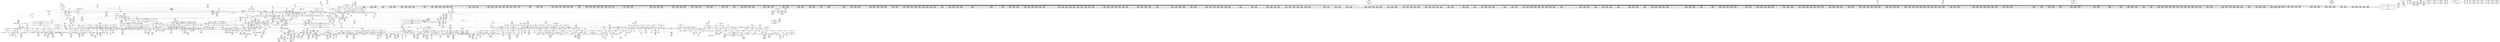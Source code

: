 digraph {
	CE0x4096650 [shape=record,shape=Mrecord,label="{CE0x4096650|2472:_%struct.cred*,_:_CRE_6301,6302_}"]
	CE0x402be40 [shape=record,shape=Mrecord,label="{CE0x402be40|rcu_read_lock:tmp10|include/linux/rcupdate.h,882|*SummSink*}"]
	CE0x4008340 [shape=record,shape=Mrecord,label="{CE0x4008340|i16_2|*Constant*}"]
	CE0x400c950 [shape=record,shape=Mrecord,label="{CE0x400c950|_call_void_asm_addl_$1,_%gs:$0_,_*m,ri,*m,_dirflag_,_fpsr_,_flags_(i32*___preempt_count,_i32_%val,_i32*___preempt_count)_#3,_!dbg_!27714,_!srcloc_!27717|./arch/x86/include/asm/preempt.h,72|*SummSink*}"]
	CE0x411f300 [shape=record,shape=Mrecord,label="{CE0x411f300|i64*_getelementptr_inbounds_(_4_x_i64_,_4_x_i64_*___llvm_gcov_ctr129,_i64_0,_i64_3)|*Constant*|*SummSink*}"]
	CE0x40976f0 [shape=record,shape=Mrecord,label="{CE0x40976f0|2472:_%struct.cred*,_:_CRE_6315,6316_}"]
	CE0x4172460 [shape=record,shape=Mrecord,label="{CE0x4172460|__preempt_count_add:tmp}"]
	CE0x40f0b10 [shape=record,shape=Mrecord,label="{CE0x40f0b10|rcu_read_unlock:do.end|*SummSink*}"]
	CE0x40873e0 [shape=record,shape=Mrecord,label="{CE0x40873e0|2472:_%struct.cred*,_:_CRE_2921,2922_}"]
	CE0x4148b00 [shape=record,shape=Mrecord,label="{CE0x4148b00|__rcu_read_unlock:do.end|*SummSink*}"]
	CE0x405c750 [shape=record,shape=Mrecord,label="{CE0x405c750|_call_void___rcu_read_lock()_#10,_!dbg_!27710|include/linux/rcupdate.h,879}"]
	CE0x41488f0 [shape=record,shape=Mrecord,label="{CE0x41488f0|_call_void_mcount()_#3}"]
	CE0x4096520 [shape=record,shape=Mrecord,label="{CE0x4096520|2472:_%struct.cred*,_:_CRE_6300,6301_}"]
	CE0x413db10 [shape=record,shape=Mrecord,label="{CE0x413db10|rcu_lock_acquire:tmp6|*SummSource*}"]
	CE0x4027cf0 [shape=record,shape=Mrecord,label="{CE0x4027cf0|2472:_%struct.cred*,_:_CRE_460,464_|*MultipleSource*|Function::task_sid&Arg::task::|Function::current_has_perm&Arg::tsk::|Function::selinux_task_getsid&Arg::p::|security/selinux/hooks.c,208}"]
	CE0x40ef440 [shape=record,shape=Mrecord,label="{CE0x40ef440|_call_void_mcount()_#3}"]
	CE0x4095f30 [shape=record,shape=Mrecord,label="{CE0x4095f30|2472:_%struct.cred*,_:_CRE_6295,6296_}"]
	CE0x403b8d0 [shape=record,shape=Mrecord,label="{CE0x403b8d0|2472:_%struct.cred*,_:_CRE_496,504_|*MultipleSource*|Function::task_sid&Arg::task::|Function::current_has_perm&Arg::tsk::|Function::selinux_task_getsid&Arg::p::|security/selinux/hooks.c,208}"]
	CE0x401c470 [shape=record,shape=Mrecord,label="{CE0x401c470|current_sid:do.body}"]
	CE0x400dad0 [shape=record,shape=Mrecord,label="{CE0x400dad0|rcu_read_lock:do.end}"]
	CE0x4134380 [shape=record,shape=Mrecord,label="{CE0x4134380|_call_void_mcount()_#3|*SummSource*}"]
	CE0x40c8d70 [shape=record,shape=Mrecord,label="{CE0x40c8d70|rcu_lock_acquire:tmp|*SummSink*}"]
	CE0x40ab0d0 [shape=record,shape=Mrecord,label="{CE0x40ab0d0|task_sid:tmp20|security/selinux/hooks.c,208|*SummSource*}"]
	CE0x4053390 [shape=record,shape=Mrecord,label="{CE0x4053390|rcu_read_unlock:tmp6|include/linux/rcupdate.h,933|*SummSource*}"]
	CE0x4015ec0 [shape=record,shape=Mrecord,label="{CE0x4015ec0|task_sid:entry}"]
	CE0x406e900 [shape=record,shape=Mrecord,label="{CE0x406e900|task_sid:tmp19|security/selinux/hooks.c,208|*SummSource*}"]
	CE0x40698d0 [shape=record,shape=Mrecord,label="{CE0x40698d0|GLOBAL:lockdep_rcu_suspicious|*Constant*}"]
	CE0x4064300 [shape=record,shape=Mrecord,label="{CE0x4064300|task_sid:if.then|*SummSource*}"]
	CE0x408e510 [shape=record,shape=Mrecord,label="{CE0x408e510|2472:_%struct.cred*,_:_CRE_3128,3136_|*MultipleSource*|Function::task_sid&Arg::task::|Function::current_has_perm&Arg::tsk::|Function::selinux_task_getsid&Arg::p::|security/selinux/hooks.c,208}"]
	CE0x4133f60 [shape=record,shape=Mrecord,label="{CE0x4133f60|__rcu_read_unlock:do.body|*SummSource*}"]
	CE0x40e6ae0 [shape=record,shape=Mrecord,label="{CE0x40e6ae0|cred_sid:tmp5|security/selinux/hooks.c,196|*SummSource*}"]
	CE0x4069c00 [shape=record,shape=Mrecord,label="{CE0x4069c00|i32_883|*Constant*|*SummSource*}"]
	CE0x40ebab0 [shape=record,shape=Mrecord,label="{CE0x40ebab0|rcu_read_unlock:if.then|*SummSource*}"]
	CE0x4017a70 [shape=record,shape=Mrecord,label="{CE0x4017a70|i64_0|*Constant*|*SummSink*}"]
	CE0x4076220 [shape=record,shape=Mrecord,label="{CE0x4076220|2472:_%struct.cred*,_:_CRE_2040,2044_|*MultipleSource*|Function::task_sid&Arg::task::|Function::current_has_perm&Arg::tsk::|Function::selinux_task_getsid&Arg::p::|security/selinux/hooks.c,208}"]
	CE0x3ff5b00 [shape=record,shape=Mrecord,label="{CE0x3ff5b00|get_current:tmp|*SummSink*}"]
	CE0x4120a20 [shape=record,shape=Mrecord,label="{CE0x4120a20|rcu_lock_release:tmp7|*SummSource*}"]
	CE0x4149380 [shape=record,shape=Mrecord,label="{CE0x4149380|i64*_getelementptr_inbounds_(_4_x_i64_,_4_x_i64_*___llvm_gcov_ctr134,_i64_0,_i64_0)|*Constant*|*SummSink*}"]
	CE0x4121440 [shape=record,shape=Mrecord,label="{CE0x4121440|__rcu_read_unlock:tmp3}"]
	CE0x401b370 [shape=record,shape=Mrecord,label="{CE0x401b370|current_sid:tmp3}"]
	CE0x405c230 [shape=record,shape=Mrecord,label="{CE0x405c230|task_sid:tmp3|*SummSource*}"]
	CE0x40c75b0 [shape=record,shape=Mrecord,label="{CE0x40c75b0|i32_1|*Constant*}"]
	CE0x40c78d0 [shape=record,shape=Mrecord,label="{CE0x40c78d0|GLOBAL:lock_release|*Constant*|*SummSource*}"]
	CE0x3ffbbd0 [shape=record,shape=Mrecord,label="{CE0x3ffbbd0|current_sid:call|security/selinux/hooks.c,218}"]
	CE0x405e000 [shape=record,shape=Mrecord,label="{CE0x405e000|task_sid:do.end|*SummSource*}"]
	CE0x4073e80 [shape=record,shape=Mrecord,label="{CE0x4073e80|2472:_%struct.cred*,_:_CRE_1912,1920_|*MultipleSource*|Function::task_sid&Arg::task::|Function::current_has_perm&Arg::tsk::|Function::selinux_task_getsid&Arg::p::|security/selinux/hooks.c,208}"]
	CE0x40125d0 [shape=record,shape=Mrecord,label="{CE0x40125d0|current_sid:entry|*SummSink*}"]
	CE0x40bbc80 [shape=record,shape=Mrecord,label="{CE0x40bbc80|_call_void_rcu_read_unlock()_#10,_!dbg_!27748|security/selinux/hooks.c,209}"]
	CE0x405b500 [shape=record,shape=Mrecord,label="{CE0x405b500|rcu_read_lock:tobool|include/linux/rcupdate.h,882}"]
	CE0x40f4380 [shape=record,shape=Mrecord,label="{CE0x40f4380|i64*_getelementptr_inbounds_(_4_x_i64_,_4_x_i64_*___llvm_gcov_ctr130,_i64_0,_i64_1)|*Constant*|*SummSource*}"]
	CE0x400a410 [shape=record,shape=Mrecord,label="{CE0x400a410|current_sid:tmp2|*SummSink*}"]
	CE0x3ffff90 [shape=record,shape=Mrecord,label="{CE0x3ffff90|i8_1|*Constant*}"]
	CE0x40822b0 [shape=record,shape=Mrecord,label="{CE0x40822b0|2472:_%struct.cred*,_:_CRE_2724,2725_|*MultipleSource*|Function::task_sid&Arg::task::|Function::current_has_perm&Arg::tsk::|Function::selinux_task_getsid&Arg::p::|security/selinux/hooks.c,208}"]
	CE0x40a5050 [shape=record,shape=Mrecord,label="{CE0x40a5050|task_sid:tmp13|security/selinux/hooks.c,208}"]
	CE0x40150c0 [shape=record,shape=Mrecord,label="{CE0x40150c0|selinux_task_getsid:entry|*SummSource*}"]
	CE0x400d2b0 [shape=record,shape=Mrecord,label="{CE0x400d2b0|rcu_read_lock:tmp4|include/linux/rcupdate.h,882|*SummSink*}"]
	CE0x413ae30 [shape=record,shape=Mrecord,label="{CE0x413ae30|__rcu_read_unlock:tmp2}"]
	CE0x40c1cb0 [shape=record,shape=Mrecord,label="{CE0x40c1cb0|__preempt_count_add:tmp6|./arch/x86/include/asm/preempt.h,73|*SummSink*}"]
	CE0x4086270 [shape=record,shape=Mrecord,label="{CE0x4086270|2472:_%struct.cred*,_:_CRE_2906,2907_}"]
	CE0x402b8c0 [shape=record,shape=Mrecord,label="{CE0x402b8c0|rcu_read_lock:tmp9|include/linux/rcupdate.h,882|*SummSource*}"]
	CE0x4095b80 [shape=record,shape=Mrecord,label="{CE0x4095b80|2472:_%struct.cred*,_:_CRE_6291,6292_}"]
	CE0x4124bb0 [shape=record,shape=Mrecord,label="{CE0x4124bb0|__preempt_count_sub:tmp7|./arch/x86/include/asm/preempt.h,78|*SummSink*}"]
	CE0x402c9c0 [shape=record,shape=Mrecord,label="{CE0x402c9c0|i64*_getelementptr_inbounds_(_11_x_i64_,_11_x_i64_*___llvm_gcov_ctr125,_i64_0,_i64_9)|*Constant*|*SummSource*}"]
	CE0x4091720 [shape=record,shape=Mrecord,label="{CE0x4091720|2472:_%struct.cred*,_:_CRE_5952,5960_|*MultipleSource*|Function::task_sid&Arg::task::|Function::current_has_perm&Arg::tsk::|Function::selinux_task_getsid&Arg::p::|security/selinux/hooks.c,208}"]
	CE0x40bda70 [shape=record,shape=Mrecord,label="{CE0x40bda70|task_sid:tobool|security/selinux/hooks.c,208|*SummSource*}"]
	CE0x40f6fc0 [shape=record,shape=Mrecord,label="{CE0x40f6fc0|i8*_getelementptr_inbounds_(_44_x_i8_,_44_x_i8_*_.str47,_i32_0,_i32_0)|*Constant*}"]
	CE0x40a30c0 [shape=record,shape=Mrecord,label="{CE0x40a30c0|2472:_%struct.cred*,_:_CRE_10604,10608_|*MultipleSource*|Function::task_sid&Arg::task::|Function::current_has_perm&Arg::tsk::|Function::selinux_task_getsid&Arg::p::|security/selinux/hooks.c,208}"]
	CE0x400cdf0 [shape=record,shape=Mrecord,label="{CE0x400cdf0|GLOBAL:rcu_lock_acquire|*Constant*|*SummSource*}"]
	CE0x4065960 [shape=record,shape=Mrecord,label="{CE0x4065960|rcu_read_lock:tmp2|*SummSource*}"]
	CE0x41498e0 [shape=record,shape=Mrecord,label="{CE0x41498e0|GLOBAL:__preempt_count_sub|*Constant*|*SummSource*}"]
	CE0x40f9d20 [shape=record,shape=Mrecord,label="{CE0x40f9d20|rcu_read_unlock:tmp21|include/linux/rcupdate.h,935|*SummSink*}"]
	CE0x406edd0 [shape=record,shape=Mrecord,label="{CE0x406edd0|_call_void_lockdep_rcu_suspicious(i8*_getelementptr_inbounds_(_25_x_i8_,_25_x_i8_*_.str3,_i32_0,_i32_0),_i32_208,_i8*_getelementptr_inbounds_(_41_x_i8_,_41_x_i8_*_.str44,_i32_0,_i32_0))_#10,_!dbg_!27732|security/selinux/hooks.c,208|*SummSink*}"]
	CE0x40be870 [shape=record,shape=Mrecord,label="{CE0x40be870|task_sid:tmp7|security/selinux/hooks.c,208}"]
	CE0x4085920 [shape=record,shape=Mrecord,label="{CE0x4085920|2472:_%struct.cred*,_:_CRE_2896,2900_|*MultipleSource*|Function::task_sid&Arg::task::|Function::current_has_perm&Arg::tsk::|Function::selinux_task_getsid&Arg::p::|security/selinux/hooks.c,208}"]
	CE0x413a0b0 [shape=record,shape=Mrecord,label="{CE0x413a0b0|__preempt_count_sub:tmp6|./arch/x86/include/asm/preempt.h,78|*SummSource*}"]
	CE0x4027010 [shape=record,shape=Mrecord,label="{CE0x4027010|current_sid:call4|security/selinux/hooks.c,218|*SummSink*}"]
	CE0x407e8c0 [shape=record,shape=Mrecord,label="{CE0x407e8c0|2472:_%struct.cred*,_:_CRE_2532,2533_}"]
	CE0x40a1d40 [shape=record,shape=Mrecord,label="{CE0x40a1d40|2472:_%struct.cred*,_:_CRE_10552,10560_|*MultipleSource*|Function::task_sid&Arg::task::|Function::current_has_perm&Arg::tsk::|Function::selinux_task_getsid&Arg::p::|security/selinux/hooks.c,208}"]
	CE0x40d7ff0 [shape=record,shape=Mrecord,label="{CE0x40d7ff0|0:_i8,_:_GCMR_rcu_read_unlock.__warned_internal_global_i8_0,_section_.data.unlikely_,_align_1:_elem_0:default:}"]
	CE0x406d3e0 [shape=record,shape=Mrecord,label="{CE0x406d3e0|2472:_%struct.cred*,_:_CRE_664,672_|*MultipleSource*|Function::task_sid&Arg::task::|Function::current_has_perm&Arg::tsk::|Function::selinux_task_getsid&Arg::p::|security/selinux/hooks.c,208}"]
	CE0x409d750 [shape=record,shape=Mrecord,label="{CE0x409d750|2472:_%struct.cred*,_:_CRE_6496,6504_|*MultipleSource*|Function::task_sid&Arg::task::|Function::current_has_perm&Arg::tsk::|Function::selinux_task_getsid&Arg::p::|security/selinux/hooks.c,208}"]
	CE0x40a64d0 [shape=record,shape=Mrecord,label="{CE0x40a64d0|i64_7|*Constant*|*SummSource*}"]
	CE0x401ba60 [shape=record,shape=Mrecord,label="{CE0x401ba60|current_has_perm:tmp|*SummSource*}"]
	CE0x40779b0 [shape=record,shape=Mrecord,label="{CE0x40779b0|2472:_%struct.cred*,_:_CRE_2096,2104_|*MultipleSource*|Function::task_sid&Arg::task::|Function::current_has_perm&Arg::tsk::|Function::selinux_task_getsid&Arg::p::|security/selinux/hooks.c,208}"]
	CE0x40ef330 [shape=record,shape=Mrecord,label="{CE0x40ef330|__rcu_read_lock:tmp3|*SummSink*}"]
	CE0x414e870 [shape=record,shape=Mrecord,label="{CE0x414e870|__preempt_count_add:tmp4|./arch/x86/include/asm/preempt.h,72|*SummSink*}"]
	CE0x4796f40 [shape=record,shape=Mrecord,label="{CE0x4796f40|GLOBAL:current_has_perm|*Constant*|*SummSource*}"]
	CE0x3ff4060 [shape=record,shape=Mrecord,label="{CE0x3ff4060|current_has_perm:tsk|Function::current_has_perm&Arg::tsk::|*SummSource*}"]
	CE0x40c8a80 [shape=record,shape=Mrecord,label="{CE0x40c8a80|__preempt_count_add:tmp5|./arch/x86/include/asm/preempt.h,72|*SummSink*}"]
	CE0x40f9f10 [shape=record,shape=Mrecord,label="{CE0x40f9f10|rcu_read_unlock:tmp22|include/linux/rcupdate.h,935}"]
	CE0x40e7b20 [shape=record,shape=Mrecord,label="{CE0x40e7b20|GLOBAL:__preempt_count|Global_var:__preempt_count|*SummSink*}"]
	CE0x408bf70 [shape=record,shape=Mrecord,label="{CE0x408bf70|2472:_%struct.cred*,_:_CRE_3008,3024_|*MultipleSource*|Function::task_sid&Arg::task::|Function::current_has_perm&Arg::tsk::|Function::selinux_task_getsid&Arg::p::|security/selinux/hooks.c,208}"]
	CE0x4003fd0 [shape=record,shape=Mrecord,label="{CE0x4003fd0|current_has_perm:entry|*SummSink*}"]
	CE0x403f7c0 [shape=record,shape=Mrecord,label="{CE0x403f7c0|i32_1|*Constant*}"]
	CE0x40ea0b0 [shape=record,shape=Mrecord,label="{CE0x40ea0b0|i64*_getelementptr_inbounds_(_11_x_i64_,_11_x_i64_*___llvm_gcov_ctr132,_i64_0,_i64_8)|*Constant*|*SummSink*}"]
	CE0x4079fe0 [shape=record,shape=Mrecord,label="{CE0x4079fe0|2472:_%struct.cred*,_:_CRE_2288,2296_|*MultipleSource*|Function::task_sid&Arg::task::|Function::current_has_perm&Arg::tsk::|Function::selinux_task_getsid&Arg::p::|security/selinux/hooks.c,208}"]
	CE0x40bf950 [shape=record,shape=Mrecord,label="{CE0x40bf950|0:_i8,_:_GCMR_task_sid.__warned_internal_global_i8_0,_section_.data.unlikely_,_align_1:_elem_0:default:}"]
	CE0x403c9a0 [shape=record,shape=Mrecord,label="{CE0x403c9a0|i32_78|*Constant*}"]
	CE0x40713f0 [shape=record,shape=Mrecord,label="{CE0x40713f0|2472:_%struct.cred*,_:_CRE_760,768_|*MultipleSource*|Function::task_sid&Arg::task::|Function::current_has_perm&Arg::tsk::|Function::selinux_task_getsid&Arg::p::|security/selinux/hooks.c,208}"]
	CE0x4010b10 [shape=record,shape=Mrecord,label="{CE0x4010b10|i64_4|*Constant*|*SummSink*}"]
	CE0x4099f50 [shape=record,shape=Mrecord,label="{CE0x4099f50|2472:_%struct.cred*,_:_CRE_6349,6350_}"]
	CE0x40ea2b0 [shape=record,shape=Mrecord,label="{CE0x40ea2b0|rcu_lock_acquire:__here}"]
	CE0x4074a90 [shape=record,shape=Mrecord,label="{CE0x4074a90|2472:_%struct.cred*,_:_CRE_1952,1960_|*MultipleSource*|Function::task_sid&Arg::task::|Function::current_has_perm&Arg::tsk::|Function::selinux_task_getsid&Arg::p::|security/selinux/hooks.c,208}"]
	CE0x407eeb0 [shape=record,shape=Mrecord,label="{CE0x407eeb0|2472:_%struct.cred*,_:_CRE_2544,2568_|*MultipleSource*|Function::task_sid&Arg::task::|Function::current_has_perm&Arg::tsk::|Function::selinux_task_getsid&Arg::p::|security/selinux/hooks.c,208}"]
	CE0x3ff9df0 [shape=record,shape=Mrecord,label="{CE0x3ff9df0|current_sid:land.lhs.true2|*SummSink*}"]
	CE0x401b300 [shape=record,shape=Mrecord,label="{CE0x401b300|current_sid:tmp2|*SummSource*}"]
	CE0x4009670 [shape=record,shape=Mrecord,label="{CE0x4009670|avc_has_perm:requested|Function::avc_has_perm&Arg::requested::|*SummSink*}"]
	CE0x4085430 [shape=record,shape=Mrecord,label="{CE0x4085430|2472:_%struct.cred*,_:_CRE_2880,2884_|*MultipleSource*|Function::task_sid&Arg::task::|Function::current_has_perm&Arg::tsk::|Function::selinux_task_getsid&Arg::p::|security/selinux/hooks.c,208}"]
	CE0x406e970 [shape=record,shape=Mrecord,label="{CE0x406e970|task_sid:tmp19|security/selinux/hooks.c,208|*SummSink*}"]
	CE0x40098b0 [shape=record,shape=Mrecord,label="{CE0x40098b0|%struct.common_audit_data*_null|*Constant*|*SummSource*}"]
	CE0x40acd00 [shape=record,shape=Mrecord,label="{CE0x40acd00|rcu_read_lock:tmp7|include/linux/rcupdate.h,882}"]
	CE0x4076b70 [shape=record,shape=Mrecord,label="{CE0x4076b70|2472:_%struct.cred*,_:_CRE_2056,2057_|*MultipleSource*|Function::task_sid&Arg::task::|Function::current_has_perm&Arg::tsk::|Function::selinux_task_getsid&Arg::p::|security/selinux/hooks.c,208}"]
	CE0x40e54f0 [shape=record,shape=Mrecord,label="{CE0x40e54f0|rcu_read_lock:tmp21|include/linux/rcupdate.h,884|*SummSource*}"]
	CE0x4001ff0 [shape=record,shape=Mrecord,label="{CE0x4001ff0|_call_void_mcount()_#3}"]
	CE0x413b560 [shape=record,shape=Mrecord,label="{CE0x413b560|__rcu_read_unlock:tmp6|include/linux/rcupdate.h,245|*SummSink*}"]
	CE0x4085de0 [shape=record,shape=Mrecord,label="{CE0x4085de0|2472:_%struct.cred*,_:_CRE_2904,2905_}"]
	CE0x400c610 [shape=record,shape=Mrecord,label="{CE0x400c610|_call_void_mcount()_#3|*SummSink*}"]
	CE0x401b710 [shape=record,shape=Mrecord,label="{CE0x401b710|selinux_task_getsid:tmp1|*SummSource*}"]
	CE0x4028410 [shape=record,shape=Mrecord,label="{CE0x4028410|task_sid:tmp}"]
	CE0x40005a0 [shape=record,shape=Mrecord,label="{CE0x40005a0|GLOBAL:__llvm_gcov_ctr127|Global_var:__llvm_gcov_ctr127|*SummSource*}"]
	CE0x4095020 [shape=record,shape=Mrecord,label="{CE0x4095020|2472:_%struct.cred*,_:_CRE_6264,6280_|*MultipleSource*|Function::task_sid&Arg::task::|Function::current_has_perm&Arg::tsk::|Function::selinux_task_getsid&Arg::p::|security/selinux/hooks.c,208}"]
	CE0x4059910 [shape=record,shape=Mrecord,label="{CE0x4059910|i64_5|*Constant*}"]
	CE0x4001330 [shape=record,shape=Mrecord,label="{CE0x4001330|current_has_perm:tmp1|*SummSink*}"]
	CE0x406c340 [shape=record,shape=Mrecord,label="{CE0x406c340|2472:_%struct.cred*,_:_CRE_624,632_|*MultipleSource*|Function::task_sid&Arg::task::|Function::current_has_perm&Arg::tsk::|Function::selinux_task_getsid&Arg::p::|security/selinux/hooks.c,208}"]
	CE0x4022a70 [shape=record,shape=Mrecord,label="{CE0x4022a70|get_current:tmp3}"]
	CE0x40c1090 [shape=record,shape=Mrecord,label="{CE0x40c1090|_ret_void,_!dbg_!27717|include/linux/rcupdate.h,245}"]
	CE0x4025a80 [shape=record,shape=Mrecord,label="{CE0x4025a80|task_sid:real_cred|security/selinux/hooks.c,208}"]
	CE0x400e5a0 [shape=record,shape=Mrecord,label="{CE0x400e5a0|current_sid:tmp20|security/selinux/hooks.c,218|*SummSink*}"]
	CE0x41706e0 [shape=record,shape=Mrecord,label="{CE0x41706e0|i64*_getelementptr_inbounds_(_4_x_i64_,_4_x_i64_*___llvm_gcov_ctr135,_i64_0,_i64_0)|*Constant*}"]
	CE0x4004d00 [shape=record,shape=Mrecord,label="{CE0x4004d00|get_current:entry}"]
	CE0x408a5c0 [shape=record,shape=Mrecord,label="{CE0x408a5c0|2472:_%struct.cred*,_:_CRE_2963,2964_}"]
	CE0x40235e0 [shape=record,shape=Mrecord,label="{CE0x40235e0|task_sid:tmp2|*SummSource*}"]
	CE0x40a2490 [shape=record,shape=Mrecord,label="{CE0x40a2490|2472:_%struct.cred*,_:_CRE_10572,10576_|*MultipleSource*|Function::task_sid&Arg::task::|Function::current_has_perm&Arg::tsk::|Function::selinux_task_getsid&Arg::p::|security/selinux/hooks.c,208}"]
	CE0x4054850 [shape=record,shape=Mrecord,label="{CE0x4054850|GLOBAL:__preempt_count_add|*Constant*|*SummSink*}"]
	CE0x4060a70 [shape=record,shape=Mrecord,label="{CE0x4060a70|2472:_%struct.cred*,_:_CRE_168,176_|*MultipleSource*|Function::task_sid&Arg::task::|Function::current_has_perm&Arg::tsk::|Function::selinux_task_getsid&Arg::p::|security/selinux/hooks.c,208}"]
	CE0x4075870 [shape=record,shape=Mrecord,label="{CE0x4075870|2472:_%struct.cred*,_:_CRE_2016,2020_|*MultipleSource*|Function::task_sid&Arg::task::|Function::current_has_perm&Arg::tsk::|Function::selinux_task_getsid&Arg::p::|security/selinux/hooks.c,208}"]
	CE0x40f00a0 [shape=record,shape=Mrecord,label="{CE0x40f00a0|rcu_lock_acquire:tmp2|*SummSource*}"]
	CE0x40a04a0 [shape=record,shape=Mrecord,label="{CE0x40a04a0|2472:_%struct.cred*,_:_CRE_6648,6656_|*MultipleSource*|Function::task_sid&Arg::task::|Function::current_has_perm&Arg::tsk::|Function::selinux_task_getsid&Arg::p::|security/selinux/hooks.c,208}"]
	CE0x40fc200 [shape=record,shape=Mrecord,label="{CE0x40fc200|i64*_getelementptr_inbounds_(_11_x_i64_,_11_x_i64_*___llvm_gcov_ctr132,_i64_0,_i64_9)|*Constant*|*SummSink*}"]
	CE0x3ffc050 [shape=record,shape=Mrecord,label="{CE0x3ffc050|selinux_task_getsid:tmp3|*SummSource*}"]
	CE0x409ef40 [shape=record,shape=Mrecord,label="{CE0x409ef40|2472:_%struct.cred*,_:_CRE_6576,6584_|*MultipleSource*|Function::task_sid&Arg::task::|Function::current_has_perm&Arg::tsk::|Function::selinux_task_getsid&Arg::p::|security/selinux/hooks.c,208}"]
	CE0x3ff3f00 [shape=record,shape=Mrecord,label="{CE0x3ff3f00|current_has_perm:tsk|Function::current_has_perm&Arg::tsk::}"]
	CE0x40718b0 [shape=record,shape=Mrecord,label="{CE0x40718b0|2472:_%struct.cred*,_:_CRE_772,776_|*MultipleSource*|Function::task_sid&Arg::task::|Function::current_has_perm&Arg::tsk::|Function::selinux_task_getsid&Arg::p::|security/selinux/hooks.c,208}"]
	CE0x40e4840 [shape=record,shape=Mrecord,label="{CE0x40e4840|rcu_read_lock:tmp19|include/linux/rcupdate.h,882}"]
	CE0x4014ae0 [shape=record,shape=Mrecord,label="{CE0x4014ae0|current_sid:tmp8|security/selinux/hooks.c,218|*SummSource*}"]
	CE0x4148830 [shape=record,shape=Mrecord,label="{CE0x4148830|__preempt_count_add:tmp3|*SummSink*}"]
	CE0x40a69b0 [shape=record,shape=Mrecord,label="{CE0x40a69b0|task_sid:tmp14|security/selinux/hooks.c,208|*SummSink*}"]
	CE0x40d9400 [shape=record,shape=Mrecord,label="{CE0x40d9400|rcu_read_unlock:tmp3}"]
	CE0x4070550 [shape=record,shape=Mrecord,label="{CE0x4070550|cred_sid:tmp}"]
	CE0x4099e20 [shape=record,shape=Mrecord,label="{CE0x4099e20|2472:_%struct.cred*,_:_CRE_6348,6349_}"]
	CE0x40c1d20 [shape=record,shape=Mrecord,label="{CE0x40c1d20|__preempt_count_add:tmp6|./arch/x86/include/asm/preempt.h,73|*SummSource*}"]
	CE0x40e6ba0 [shape=record,shape=Mrecord,label="{CE0x40e6ba0|cred_sid:tmp5|security/selinux/hooks.c,196|*SummSink*}"]
	CE0x402b5c0 [shape=record,shape=Mrecord,label="{CE0x402b5c0|rcu_read_unlock:tmp5|include/linux/rcupdate.h,933|*SummSource*}"]
	CE0x4073c20 [shape=record,shape=Mrecord,label="{CE0x4073c20|2472:_%struct.cred*,_:_CRE_1904,1912_|*MultipleSource*|Function::task_sid&Arg::task::|Function::current_has_perm&Arg::tsk::|Function::selinux_task_getsid&Arg::p::|security/selinux/hooks.c,208}"]
	CE0x413f7e0 [shape=record,shape=Mrecord,label="{CE0x413f7e0|__preempt_count_sub:val|Function::__preempt_count_sub&Arg::val::|*SummSource*}"]
	CE0x404fb70 [shape=record,shape=Mrecord,label="{CE0x404fb70|2472:_%struct.cred*,_:_CRE_32,40_|*MultipleSource*|Function::task_sid&Arg::task::|Function::current_has_perm&Arg::tsk::|Function::selinux_task_getsid&Arg::p::|security/selinux/hooks.c,208}"]
	CE0x401f710 [shape=record,shape=Mrecord,label="{CE0x401f710|current_sid:tmp14|security/selinux/hooks.c,218|*SummSink*}"]
	CE0x406a980 [shape=record,shape=Mrecord,label="{CE0x406a980|i64*_getelementptr_inbounds_(_11_x_i64_,_11_x_i64_*___llvm_gcov_ctr127,_i64_0,_i64_9)|*Constant*|*SummSource*}"]
	CE0x4073040 [shape=record,shape=Mrecord,label="{CE0x4073040|2472:_%struct.cred*,_:_CRE_1864,1872_|*MultipleSource*|Function::task_sid&Arg::task::|Function::current_has_perm&Arg::tsk::|Function::selinux_task_getsid&Arg::p::|security/selinux/hooks.c,208}"]
	CE0x4023570 [shape=record,shape=Mrecord,label="{CE0x4023570|task_sid:tmp2}"]
	CE0x40dbc80 [shape=record,shape=Mrecord,label="{CE0x40dbc80|rcu_read_unlock:tmp13|include/linux/rcupdate.h,933}"]
	CE0x4092300 [shape=record,shape=Mrecord,label="{CE0x4092300|2472:_%struct.cred*,_:_CRE_5992,6000_|*MultipleSource*|Function::task_sid&Arg::task::|Function::current_has_perm&Arg::tsk::|Function::selinux_task_getsid&Arg::p::|security/selinux/hooks.c,208}"]
	CE0x406e2f0 [shape=record,shape=Mrecord,label="{CE0x406e2f0|task_sid:tmp19|security/selinux/hooks.c,208}"]
	CE0x408b2d0 [shape=record,shape=Mrecord,label="{CE0x408b2d0|2472:_%struct.cred*,_:_CRE_2974,2975_}"]
	CE0x40a6ac0 [shape=record,shape=Mrecord,label="{CE0x40a6ac0|i64_6|*Constant*}"]
	CE0x40f93a0 [shape=record,shape=Mrecord,label="{CE0x40f93a0|_call_void_lockdep_rcu_suspicious(i8*_getelementptr_inbounds_(_25_x_i8_,_25_x_i8_*_.str45,_i32_0,_i32_0),_i32_934,_i8*_getelementptr_inbounds_(_44_x_i8_,_44_x_i8_*_.str47,_i32_0,_i32_0))_#10,_!dbg_!27726|include/linux/rcupdate.h,933|*SummSource*}"]
	CE0x40ecd80 [shape=record,shape=Mrecord,label="{CE0x40ecd80|GLOBAL:__preempt_count_add|*Constant*}"]
	CE0x40c8e00 [shape=record,shape=Mrecord,label="{CE0x40c8e00|rcu_lock_acquire:tmp1}"]
	CE0x40b49f0 [shape=record,shape=Mrecord,label="{CE0x40b49f0|__rcu_read_lock:tmp1|*SummSource*}"]
	CE0x3ff5b70 [shape=record,shape=Mrecord,label="{CE0x3ff5b70|i64_1|*Constant*}"]
	CE0x40a6be0 [shape=record,shape=Mrecord,label="{CE0x40a6be0|i64_6|*Constant*|*SummSink*}"]
	CE0x4132460 [shape=record,shape=Mrecord,label="{CE0x4132460|i64*_getelementptr_inbounds_(_4_x_i64_,_4_x_i64_*___llvm_gcov_ctr134,_i64_0,_i64_1)|*Constant*}"]
	CE0x406e7a0 [shape=record,shape=Mrecord,label="{CE0x406e7a0|_call_void_lockdep_rcu_suspicious(i8*_getelementptr_inbounds_(_25_x_i8_,_25_x_i8_*_.str3,_i32_0,_i32_0),_i32_208,_i8*_getelementptr_inbounds_(_41_x_i8_,_41_x_i8_*_.str44,_i32_0,_i32_0))_#10,_!dbg_!27732|security/selinux/hooks.c,208}"]
	CE0x40b2a60 [shape=record,shape=Mrecord,label="{CE0x40b2a60|rcu_read_lock:tobool1|include/linux/rcupdate.h,882}"]
	CE0x405db80 [shape=record,shape=Mrecord,label="{CE0x405db80|task_sid:bb|*SummSink*}"]
	CE0x4059f70 [shape=record,shape=Mrecord,label="{CE0x4059f70|_ret_void,_!dbg_!27735|include/linux/rcupdate.h,884|*SummSource*}"]
	CE0x40a8450 [shape=record,shape=Mrecord,label="{CE0x40a8450|task_sid:tmp23|security/selinux/hooks.c,208|*SummSource*}"]
	CE0x40eb0e0 [shape=record,shape=Mrecord,label="{CE0x40eb0e0|i64*_getelementptr_inbounds_(_4_x_i64_,_4_x_i64_*___llvm_gcov_ctr128,_i64_0,_i64_2)|*Constant*|*SummSink*}"]
	CE0x40b9d80 [shape=record,shape=Mrecord,label="{CE0x40b9d80|task_sid:call7|security/selinux/hooks.c,208}"]
	CE0x40b3160 [shape=record,shape=Mrecord,label="{CE0x40b3160|rcu_lock_acquire:tmp5|include/linux/rcupdate.h,418|*SummSink*}"]
	CE0x40107b0 [shape=record,shape=Mrecord,label="{CE0x40107b0|current_sid:land.lhs.true|*SummSource*}"]
	CE0x4023bf0 [shape=record,shape=Mrecord,label="{CE0x4023bf0|i64*_getelementptr_inbounds_(_2_x_i64_,_2_x_i64_*___llvm_gcov_ctr98,_i64_0,_i64_1)|*Constant*|*SummSource*}"]
	CE0x409b670 [shape=record,shape=Mrecord,label="{CE0x409b670|2472:_%struct.cred*,_:_CRE_6400,6408_|*MultipleSource*|Function::task_sid&Arg::task::|Function::current_has_perm&Arg::tsk::|Function::selinux_task_getsid&Arg::p::|security/selinux/hooks.c,208}"]
	CE0x4026c00 [shape=record,shape=Mrecord,label="{CE0x4026c00|i64_3|*Constant*|*SummSource*}"]
	CE0x402af90 [shape=record,shape=Mrecord,label="{CE0x402af90|rcu_read_lock:tmp4|include/linux/rcupdate.h,882}"]
	CE0x40f1ef0 [shape=record,shape=Mrecord,label="{CE0x40f1ef0|_call_void___preempt_count_sub(i32_1)_#10,_!dbg_!27715|include/linux/rcupdate.h,244}"]
	CE0x40da740 [shape=record,shape=Mrecord,label="{CE0x40da740|rcu_read_unlock:tmp16|include/linux/rcupdate.h,933|*SummSink*}"]
	CE0x401e560 [shape=record,shape=Mrecord,label="{CE0x401e560|i64*_getelementptr_inbounds_(_2_x_i64_,_2_x_i64_*___llvm_gcov_ctr136,_i64_0,_i64_0)|*Constant*|*SummSink*}"]
	CE0x409f3d0 [shape=record,shape=Mrecord,label="{CE0x409f3d0|2472:_%struct.cred*,_:_CRE_6600,6608_|*MultipleSource*|Function::task_sid&Arg::task::|Function::current_has_perm&Arg::tsk::|Function::selinux_task_getsid&Arg::p::|security/selinux/hooks.c,208}"]
	CE0x4133030 [shape=record,shape=Mrecord,label="{CE0x4133030|i64*_getelementptr_inbounds_(_4_x_i64_,_4_x_i64_*___llvm_gcov_ctr135,_i64_0,_i64_3)|*Constant*}"]
	CE0x402b2a0 [shape=record,shape=Mrecord,label="{CE0x402b2a0|rcu_read_lock:tmp4|include/linux/rcupdate.h,882|*SummSource*}"]
	CE0x4080ac0 [shape=record,shape=Mrecord,label="{CE0x4080ac0|2472:_%struct.cred*,_:_CRE_2656,2664_|*MultipleSource*|Function::task_sid&Arg::task::|Function::current_has_perm&Arg::tsk::|Function::selinux_task_getsid&Arg::p::|security/selinux/hooks.c,208}"]
	CE0x4135df0 [shape=record,shape=Mrecord,label="{CE0x4135df0|__rcu_read_lock:tmp}"]
	CE0x40a7890 [shape=record,shape=Mrecord,label="{CE0x40a7890|task_sid:tmp16|security/selinux/hooks.c,208|*SummSource*}"]
	CE0x543bd20 [shape=record,shape=Mrecord,label="{CE0x543bd20|current_has_perm:perms|Function::current_has_perm&Arg::perms::|*SummSource*}"]
	CE0x4062d80 [shape=record,shape=Mrecord,label="{CE0x4062d80|rcu_read_lock:land.lhs.true|*SummSink*}"]
	CE0x40f4cf0 [shape=record,shape=Mrecord,label="{CE0x40f4cf0|__rcu_read_lock:tmp4|include/linux/rcupdate.h,239|*SummSource*}"]
	CE0x4123990 [shape=record,shape=Mrecord,label="{CE0x4123990|__preempt_count_sub:tmp3}"]
	CE0x4058610 [shape=record,shape=Mrecord,label="{CE0x4058610|GLOBAL:rcu_lock_map|Global_var:rcu_lock_map}"]
	CE0x40c1260 [shape=record,shape=Mrecord,label="{CE0x40c1260|_ret_void,_!dbg_!27717|include/linux/rcupdate.h,245|*SummSink*}"]
	CE0x40d9610 [shape=record,shape=Mrecord,label="{CE0x40d9610|rcu_read_unlock:tmp3|*SummSource*}"]
	CE0x40745d0 [shape=record,shape=Mrecord,label="{CE0x40745d0|2472:_%struct.cred*,_:_CRE_1936,1944_|*MultipleSource*|Function::task_sid&Arg::task::|Function::current_has_perm&Arg::tsk::|Function::selinux_task_getsid&Arg::p::|security/selinux/hooks.c,208}"]
	CE0x40e40d0 [shape=record,shape=Mrecord,label="{CE0x40e40d0|__preempt_count_add:do.body|*SummSource*}"]
	CE0x40dd3d0 [shape=record,shape=Mrecord,label="{CE0x40dd3d0|rcu_lock_acquire:indirectgoto|*SummSink*}"]
	CE0x40b47c0 [shape=record,shape=Mrecord,label="{CE0x40b47c0|i64*_getelementptr_inbounds_(_4_x_i64_,_4_x_i64_*___llvm_gcov_ctr134,_i64_0,_i64_1)|*Constant*|*SummSink*}"]
	CE0x4013a00 [shape=record,shape=Mrecord,label="{CE0x4013a00|current_sid:tmp14|security/selinux/hooks.c,218}"]
	CE0x400b3d0 [shape=record,shape=Mrecord,label="{CE0x400b3d0|i64*_getelementptr_inbounds_(_4_x_i64_,_4_x_i64_*___llvm_gcov_ctr135,_i64_0,_i64_1)|*Constant*|*SummSink*}"]
	CE0x413bc80 [shape=record,shape=Mrecord,label="{CE0x413bc80|_call_void_mcount()_#3}"]
	CE0x40102b0 [shape=record,shape=Mrecord,label="{CE0x40102b0|current_sid:bb}"]
	CE0x405db10 [shape=record,shape=Mrecord,label="{CE0x405db10|task_sid:bb|*SummSource*}"]
	CE0x40643a0 [shape=record,shape=Mrecord,label="{CE0x40643a0|task_sid:if.then|*SummSink*}"]
	CE0x4061ab0 [shape=record,shape=Mrecord,label="{CE0x4061ab0|2472:_%struct.cred*,_:_CRE_216,224_|*MultipleSource*|Function::task_sid&Arg::task::|Function::current_has_perm&Arg::tsk::|Function::selinux_task_getsid&Arg::p::|security/selinux/hooks.c,208}"]
	CE0x4065450 [shape=record,shape=Mrecord,label="{CE0x4065450|2472:_%struct.cred*,_:_CRE_344,352_|*MultipleSource*|Function::task_sid&Arg::task::|Function::current_has_perm&Arg::tsk::|Function::selinux_task_getsid&Arg::p::|security/selinux/hooks.c,208}"]
	CE0x40c2540 [shape=record,shape=Mrecord,label="{CE0x40c2540|rcu_lock_acquire:tmp1|*SummSink*}"]
	CE0x402aee0 [shape=record,shape=Mrecord,label="{CE0x402aee0|i64*_getelementptr_inbounds_(_4_x_i64_,_4_x_i64_*___llvm_gcov_ctr128,_i64_0,_i64_1)|*Constant*|*SummSource*}"]
	CE0x4069c70 [shape=record,shape=Mrecord,label="{CE0x4069c70|i32_883|*Constant*|*SummSink*}"]
	CE0x4027140 [shape=record,shape=Mrecord,label="{CE0x4027140|GLOBAL:get_current|*Constant*}"]
	CE0x409ece0 [shape=record,shape=Mrecord,label="{CE0x409ece0|2472:_%struct.cred*,_:_CRE_6568,6576_|*MultipleSource*|Function::task_sid&Arg::task::|Function::current_has_perm&Arg::tsk::|Function::selinux_task_getsid&Arg::p::|security/selinux/hooks.c,208}"]
	CE0x40791a0 [shape=record,shape=Mrecord,label="{CE0x40791a0|2472:_%struct.cred*,_:_CRE_2240,2248_|*MultipleSource*|Function::task_sid&Arg::task::|Function::current_has_perm&Arg::tsk::|Function::selinux_task_getsid&Arg::p::|security/selinux/hooks.c,208}"]
	CE0x4071d40 [shape=record,shape=Mrecord,label="{CE0x4071d40|2472:_%struct.cred*,_:_CRE_784,1808_|*MultipleSource*|Function::task_sid&Arg::task::|Function::current_has_perm&Arg::tsk::|Function::selinux_task_getsid&Arg::p::|security/selinux/hooks.c,208}"]
	CE0x3ff8520 [shape=record,shape=Mrecord,label="{CE0x3ff8520|current_sid:tmp|*SummSource*}"]
	CE0x4078360 [shape=record,shape=Mrecord,label="{CE0x4078360|2472:_%struct.cred*,_:_CRE_2128,2136_|*MultipleSource*|Function::task_sid&Arg::task::|Function::current_has_perm&Arg::tsk::|Function::selinux_task_getsid&Arg::p::|security/selinux/hooks.c,208}"]
	CE0x40ea680 [shape=record,shape=Mrecord,label="{CE0x40ea680|COLLAPSED:_GCMRE___llvm_gcov_ctr130_internal_global_4_x_i64_zeroinitializer:_elem_0:default:}"]
	CE0x40d98f0 [shape=record,shape=Mrecord,label="{CE0x40d98f0|_ret_void,_!dbg_!27719|./arch/x86/include/asm/preempt.h,73|*SummSink*}"]
	CE0x400e420 [shape=record,shape=Mrecord,label="{CE0x400e420|current_sid:tmp20|security/selinux/hooks.c,218|*SummSource*}"]
	CE0x41235b0 [shape=record,shape=Mrecord,label="{CE0x41235b0|__preempt_count_add:tmp7|./arch/x86/include/asm/preempt.h,73|*SummSource*}"]
	CE0x4040400 [shape=record,shape=Mrecord,label="{CE0x4040400|rcu_read_lock:tmp14|include/linux/rcupdate.h,882|*SummSource*}"]
	CE0x40a1ad0 [shape=record,shape=Mrecord,label="{CE0x40a1ad0|2472:_%struct.cred*,_:_CRE_10544,10548_|*MultipleSource*|Function::task_sid&Arg::task::|Function::current_has_perm&Arg::tsk::|Function::selinux_task_getsid&Arg::p::|security/selinux/hooks.c,208}"]
	CE0x3ffa700 [shape=record,shape=Mrecord,label="{CE0x3ffa700|task_sid:if.end|*SummSink*}"]
	CE0x40ea610 [shape=record,shape=Mrecord,label="{CE0x40ea610|rcu_lock_acquire:tmp}"]
	CE0x40aefd0 [shape=record,shape=Mrecord,label="{CE0x40aefd0|rcu_read_lock:tmp6|include/linux/rcupdate.h,882|*SummSource*}"]
	CE0x3fff570 [shape=record,shape=Mrecord,label="{CE0x3fff570|i64_3|*Constant*|*SummSink*}"]
	CE0x401cc50 [shape=record,shape=Mrecord,label="{CE0x401cc50|_call_void_mcount()_#3}"]
	CE0x40899e0 [shape=record,shape=Mrecord,label="{CE0x40899e0|2472:_%struct.cred*,_:_CRE_2953,2954_}"]
	CE0x4042870 [shape=record,shape=Mrecord,label="{CE0x4042870|2472:_%struct.cred*,_:_CRE_72,76_|*MultipleSource*|Function::task_sid&Arg::task::|Function::current_has_perm&Arg::tsk::|Function::selinux_task_getsid&Arg::p::|security/selinux/hooks.c,208}"]
	CE0x4000d00 [shape=record,shape=Mrecord,label="{CE0x4000d00|2472:_%struct.cred*,_:_CRE_232,240_|*MultipleSource*|Function::task_sid&Arg::task::|Function::current_has_perm&Arg::tsk::|Function::selinux_task_getsid&Arg::p::|security/selinux/hooks.c,208}"]
	CE0x400f7a0 [shape=record,shape=Mrecord,label="{CE0x400f7a0|current_sid:tmp17|security/selinux/hooks.c,218|*SummSource*}"]
	CE0x409faf0 [shape=record,shape=Mrecord,label="{CE0x409faf0|2472:_%struct.cred*,_:_CRE_6624,6632_|*MultipleSource*|Function::task_sid&Arg::task::|Function::current_has_perm&Arg::tsk::|Function::selinux_task_getsid&Arg::p::|security/selinux/hooks.c,208}"]
	CE0x4098530 [shape=record,shape=Mrecord,label="{CE0x4098530|2472:_%struct.cred*,_:_CRE_6327,6328_}"]
	CE0x3ffbfe0 [shape=record,shape=Mrecord,label="{CE0x3ffbfe0|selinux_task_getsid:tmp3}"]
	CE0x40b4980 [shape=record,shape=Mrecord,label="{CE0x40b4980|__rcu_read_lock:tmp1}"]
	CE0x4096fd0 [shape=record,shape=Mrecord,label="{CE0x4096fd0|2472:_%struct.cred*,_:_CRE_6309,6310_}"]
	"CONST[source:1(input),value:2(dynamic)][purpose:{object}][SrcIdx:0]"
	CE0x40b4060 [shape=record,shape=Mrecord,label="{CE0x40b4060|GLOBAL:rcu_read_lock.__warned|Global_var:rcu_read_lock.__warned|*SummSource*}"]
	CE0x40c0500 [shape=record,shape=Mrecord,label="{CE0x40c0500|_call_void___rcu_read_unlock()_#10,_!dbg_!27734|include/linux/rcupdate.h,937|*SummSink*}"]
	CE0x40eb380 [shape=record,shape=Mrecord,label="{CE0x40eb380|rcu_read_unlock:do.end}"]
	CE0x4044770 [shape=record,shape=Mrecord,label="{CE0x4044770|task_sid:do.end6}"]
	CE0x402acf0 [shape=record,shape=Mrecord,label="{CE0x402acf0|get_current:tmp3|*SummSink*}"]
	CE0x413d4f0 [shape=record,shape=Mrecord,label="{CE0x413d4f0|i64_ptrtoint_(i8*_blockaddress(_rcu_lock_acquire,_%__here)_to_i64)|*Constant*|*SummSink*}"]
	CE0x40885b0 [shape=record,shape=Mrecord,label="{CE0x40885b0|2472:_%struct.cred*,_:_CRE_2936,2937_}"]
	CE0x400f810 [shape=record,shape=Mrecord,label="{CE0x400f810|current_sid:tmp17|security/selinux/hooks.c,218|*SummSink*}"]
	CE0x538dab0 [shape=record,shape=Mrecord,label="{CE0x538dab0|i64_1|*Constant*}"]
	CE0x40664b0 [shape=record,shape=Mrecord,label="{CE0x40664b0|2472:_%struct.cred*,_:_CRE_376,384_|*MultipleSource*|Function::task_sid&Arg::task::|Function::current_has_perm&Arg::tsk::|Function::selinux_task_getsid&Arg::p::|security/selinux/hooks.c,208}"]
	CE0x40eb9e0 [shape=record,shape=Mrecord,label="{CE0x40eb9e0|rcu_read_unlock:if.then}"]
	CE0x403dc70 [shape=record,shape=Mrecord,label="{CE0x403dc70|current_sid:security|security/selinux/hooks.c,218|*SummSource*}"]
	CE0x4057080 [shape=record,shape=Mrecord,label="{CE0x4057080|rcu_read_lock:tmp12|include/linux/rcupdate.h,882}"]
	CE0x40bd790 [shape=record,shape=Mrecord,label="{CE0x40bd790|task_sid:call|security/selinux/hooks.c,208|*SummSink*}"]
	CE0x4028fe0 [shape=record,shape=Mrecord,label="{CE0x4028fe0|i64*_getelementptr_inbounds_(_11_x_i64_,_11_x_i64_*___llvm_gcov_ctr125,_i64_0,_i64_6)|*Constant*|*SummSink*}"]
	CE0x4123770 [shape=record,shape=Mrecord,label="{CE0x4123770|__preempt_count_add:tmp7|./arch/x86/include/asm/preempt.h,73|*SummSink*}"]
	CE0x40434a0 [shape=record,shape=Mrecord,label="{CE0x40434a0|_call_void_rcu_lock_acquire(%struct.lockdep_map*_rcu_lock_map)_#10,_!dbg_!27711|include/linux/rcupdate.h,881|*SummSource*}"]
	CE0x40dda50 [shape=record,shape=Mrecord,label="{CE0x40dda50|__rcu_read_lock:tmp5|include/linux/rcupdate.h,239}"]
	CE0x406e360 [shape=record,shape=Mrecord,label="{CE0x406e360|task_sid:tmp18|security/selinux/hooks.c,208|*SummSource*}"]
	CE0x4000420 [shape=record,shape=Mrecord,label="{CE0x4000420|current_sid:sid|security/selinux/hooks.c,220|*SummSink*}"]
	CE0x4122eb0 [shape=record,shape=Mrecord,label="{CE0x4122eb0|__preempt_count_sub:bb|*SummSink*}"]
	CE0x405c990 [shape=record,shape=Mrecord,label="{CE0x405c990|2472:_%struct.cred*,_:_CRE_136,144_|*MultipleSource*|Function::task_sid&Arg::task::|Function::current_has_perm&Arg::tsk::|Function::selinux_task_getsid&Arg::p::|security/selinux/hooks.c,208}"]
	CE0x4015590 [shape=record,shape=Mrecord,label="{CE0x4015590|_ret_i32_%tmp24,_!dbg_!27742|security/selinux/hooks.c,220|*SummSource*}"]
	CE0x4005d10 [shape=record,shape=Mrecord,label="{CE0x4005d10|_call_void_mcount()_#3|*SummSink*}"]
	CE0x409ce00 [shape=record,shape=Mrecord,label="{CE0x409ce00|2472:_%struct.cred*,_:_CRE_6476,6480_|*MultipleSource*|Function::task_sid&Arg::task::|Function::current_has_perm&Arg::tsk::|Function::selinux_task_getsid&Arg::p::|security/selinux/hooks.c,208}"]
	CE0x4076910 [shape=record,shape=Mrecord,label="{CE0x4076910|2472:_%struct.cred*,_:_CRE_2052,2056_|*MultipleSource*|Function::task_sid&Arg::task::|Function::current_has_perm&Arg::tsk::|Function::selinux_task_getsid&Arg::p::|security/selinux/hooks.c,208}"]
	CE0x40bae70 [shape=record,shape=Mrecord,label="{CE0x40bae70|cred_sid:entry|*SummSource*}"]
	CE0x4143840 [shape=record,shape=Mrecord,label="{CE0x4143840|__preempt_count_add:tmp4|./arch/x86/include/asm/preempt.h,72}"]
	CE0x40bd870 [shape=record,shape=Mrecord,label="{CE0x40bd870|task_sid:tobool|security/selinux/hooks.c,208}"]
	CE0x40df720 [shape=record,shape=Mrecord,label="{CE0x40df720|__preempt_count_sub:tmp4|./arch/x86/include/asm/preempt.h,77}"]
	CE0x4093d50 [shape=record,shape=Mrecord,label="{CE0x4093d50|2472:_%struct.cred*,_:_CRE_6200,6208_|*MultipleSource*|Function::task_sid&Arg::task::|Function::current_has_perm&Arg::tsk::|Function::selinux_task_getsid&Arg::p::|security/selinux/hooks.c,208}"]
	CE0x40a6ce0 [shape=record,shape=Mrecord,label="{CE0x40a6ce0|task_sid:tmp14|security/selinux/hooks.c,208}"]
	CE0x40bb000 [shape=record,shape=Mrecord,label="{CE0x40bb000|cred_sid:entry|*SummSink*}"]
	CE0x4084880 [shape=record,shape=Mrecord,label="{CE0x4084880|2472:_%struct.cred*,_:_CRE_2848,2856_|*MultipleSource*|Function::task_sid&Arg::task::|Function::current_has_perm&Arg::tsk::|Function::selinux_task_getsid&Arg::p::|security/selinux/hooks.c,208}"]
	CE0x4020ff0 [shape=record,shape=Mrecord,label="{CE0x4020ff0|_ret_void,_!dbg_!27735|include/linux/rcupdate.h,884}"]
	CE0x4076480 [shape=record,shape=Mrecord,label="{CE0x4076480|2472:_%struct.cred*,_:_CRE_2044,2048_|*MultipleSource*|Function::task_sid&Arg::task::|Function::current_has_perm&Arg::tsk::|Function::selinux_task_getsid&Arg::p::|security/selinux/hooks.c,208}"]
	CE0x4096b10 [shape=record,shape=Mrecord,label="{CE0x4096b10|2472:_%struct.cred*,_:_CRE_6305,6306_}"]
	CE0x40cce30 [shape=record,shape=Mrecord,label="{CE0x40cce30|_ret_void,_!dbg_!27720|./arch/x86/include/asm/preempt.h,78|*SummSink*}"]
	CE0x408e770 [shape=record,shape=Mrecord,label="{CE0x408e770|2472:_%struct.cred*,_:_CRE_3136,3140_|*MultipleSource*|Function::task_sid&Arg::task::|Function::current_has_perm&Arg::tsk::|Function::selinux_task_getsid&Arg::p::|security/selinux/hooks.c,208}"]
	CE0x406d7d0 [shape=record,shape=Mrecord,label="{CE0x406d7d0|task_sid:tmp17|security/selinux/hooks.c,208|*SummSource*}"]
	CE0x40f8380 [shape=record,shape=Mrecord,label="{CE0x40f8380|i64*_getelementptr_inbounds_(_11_x_i64_,_11_x_i64_*___llvm_gcov_ctr132,_i64_0,_i64_10)|*Constant*|*SummSource*}"]
	CE0x411e720 [shape=record,shape=Mrecord,label="{CE0x411e720|rcu_lock_release:tmp2}"]
	CE0x40635e0 [shape=record,shape=Mrecord,label="{CE0x40635e0|_call_void_mcount()_#3|*SummSource*}"]
	CE0x3ff8140 [shape=record,shape=Mrecord,label="{CE0x3ff8140|get_current:tmp|*SummSource*}"]
	CE0x40da260 [shape=record,shape=Mrecord,label="{CE0x40da260|rcu_read_unlock:tmp15|include/linux/rcupdate.h,933|*SummSink*}"]
	CE0x411fc00 [shape=record,shape=Mrecord,label="{CE0x411fc00|i64_ptrtoint_(i8*_blockaddress(_rcu_lock_release,_%__here)_to_i64)|*Constant*|*SummSink*}"]
	CE0x40c9e90 [shape=record,shape=Mrecord,label="{CE0x40c9e90|__rcu_read_lock:tmp2|*SummSink*}"]
	CE0x40f3fb0 [shape=record,shape=Mrecord,label="{CE0x40f3fb0|rcu_read_unlock:bb|*SummSource*}"]
	CE0x40f2c00 [shape=record,shape=Mrecord,label="{CE0x40f2c00|_call_void___preempt_count_add(i32_1)_#10,_!dbg_!27711|include/linux/rcupdate.h,239|*SummSource*}"]
	CE0x40aa510 [shape=record,shape=Mrecord,label="{CE0x40aa510|i8*_getelementptr_inbounds_(_41_x_i8_,_41_x_i8_*_.str44,_i32_0,_i32_0)|*Constant*}"]
	CE0x4068230 [shape=record,shape=Mrecord,label="{CE0x4068230|rcu_read_lock:tmp18|include/linux/rcupdate.h,882|*SummSource*}"]
	CE0x3ff8330 [shape=record,shape=Mrecord,label="{CE0x3ff8330|i64*_getelementptr_inbounds_(_11_x_i64_,_11_x_i64_*___llvm_gcov_ctr125,_i64_0,_i64_0)|*Constant*|*SummSink*}"]
	CE0x543bbf0 [shape=record,shape=Mrecord,label="{CE0x543bbf0|current_has_perm:perms|Function::current_has_perm&Arg::perms::|*SummSink*}"]
	CE0x4025920 [shape=record,shape=Mrecord,label="{CE0x4025920|2472:_%struct.cred*,_:_CRE_0,8_|*MultipleSource*|Function::task_sid&Arg::task::|Function::current_has_perm&Arg::tsk::|Function::selinux_task_getsid&Arg::p::|security/selinux/hooks.c,208}"]
	CE0x40103d0 [shape=record,shape=Mrecord,label="{CE0x40103d0|current_sid:bb|*SummSource*}"]
	CE0x3fec540 [shape=record,shape=Mrecord,label="{CE0x3fec540|2472:_%struct.cred*,_:_CRE_424,428_|*MultipleSource*|Function::task_sid&Arg::task::|Function::current_has_perm&Arg::tsk::|Function::selinux_task_getsid&Arg::p::|security/selinux/hooks.c,208}"]
	CE0x4086930 [shape=record,shape=Mrecord,label="{CE0x4086930|2472:_%struct.cred*,_:_CRE_2912,2913_}"]
	CE0x402b3f0 [shape=record,shape=Mrecord,label="{CE0x402b3f0|GLOBAL:__llvm_gcov_ctr132|Global_var:__llvm_gcov_ctr132|*SummSink*}"]
	CE0x4095710 [shape=record,shape=Mrecord,label="{CE0x4095710|2472:_%struct.cred*,_:_CRE_6289,6290_}"]
	CE0x40bf130 [shape=record,shape=Mrecord,label="{CE0x40bf130|task_sid:tmp9|security/selinux/hooks.c,208}"]
	CE0x405fe80 [shape=record,shape=Mrecord,label="{CE0x405fe80|_ret_void,_!dbg_!27717|include/linux/rcupdate.h,240|*SummSource*}"]
	CE0x407e400 [shape=record,shape=Mrecord,label="{CE0x407e400|2472:_%struct.cred*,_:_CRE_2528,2529_}"]
	CE0x40dac20 [shape=record,shape=Mrecord,label="{CE0x40dac20|rcu_read_unlock:tmp1|*SummSource*}"]
	CE0x400d530 [shape=record,shape=Mrecord,label="{CE0x400d530|GLOBAL:__llvm_gcov_ctr127|Global_var:__llvm_gcov_ctr127}"]
	CE0x4057730 [shape=record,shape=Mrecord,label="{CE0x4057730|GLOBAL:rcu_lock_acquire|*Constant*}"]
	CE0x40ec340 [shape=record,shape=Mrecord,label="{CE0x40ec340|rcu_read_unlock:tmp4|include/linux/rcupdate.h,933}"]
	CE0x4148670 [shape=record,shape=Mrecord,label="{CE0x4148670|i64*_getelementptr_inbounds_(_4_x_i64_,_4_x_i64_*___llvm_gcov_ctr135,_i64_0,_i64_2)|*Constant*}"]
	CE0x407ec50 [shape=record,shape=Mrecord,label="{CE0x407ec50|2472:_%struct.cred*,_:_CRE_2535,2536_}"]
	CE0x40be760 [shape=record,shape=Mrecord,label="{CE0x40be760|task_sid:tmp6|security/selinux/hooks.c,208|*SummSink*}"]
	CE0x4040cf0 [shape=record,shape=Mrecord,label="{CE0x4040cf0|rcu_read_lock:tmp|*SummSource*}"]
	CE0x413cfc0 [shape=record,shape=Mrecord,label="{CE0x413cfc0|rcu_lock_acquire:__here|*SummSource*}"]
	CE0x4149250 [shape=record,shape=Mrecord,label="{CE0x4149250|__preempt_count_add:tmp|*SummSink*}"]
	CE0x4098b20 [shape=record,shape=Mrecord,label="{CE0x4098b20|2472:_%struct.cred*,_:_CRE_6332,6333_}"]
	CE0x404eb70 [shape=record,shape=Mrecord,label="{CE0x404eb70|task_sid:tmp1|*SummSink*}"]
	CE0x40fb030 [shape=record,shape=Mrecord,label="{CE0x40fb030|GLOBAL:rcu_lock_release|*Constant*}"]
	CE0x40e6ff0 [shape=record,shape=Mrecord,label="{CE0x40e6ff0|cred_sid:sid|security/selinux/hooks.c,197|*SummSink*}"]
	CE0x413fc60 [shape=record,shape=Mrecord,label="{CE0x413fc60|__rcu_read_unlock:tmp3|*SummSource*}"]
	CE0x40c6c40 [shape=record,shape=Mrecord,label="{CE0x40c6c40|rcu_lock_release:tmp5|include/linux/rcupdate.h,423}"]
	CE0x40ab500 [shape=record,shape=Mrecord,label="{CE0x40ab500|task_sid:tmp21|security/selinux/hooks.c,208|*SummSource*}"]
	CE0x4067fe0 [shape=record,shape=Mrecord,label="{CE0x4067fe0|rcu_read_lock:tmp18|include/linux/rcupdate.h,882}"]
	CE0x40ef070 [shape=record,shape=Mrecord,label="{CE0x40ef070|rcu_lock_acquire:tmp4|include/linux/rcupdate.h,418}"]
	CE0x3ffec40 [shape=record,shape=Mrecord,label="{CE0x3ffec40|%struct.lockdep_map*_null|*Constant*}"]
	CE0x40a91d0 [shape=record,shape=Mrecord,label="{CE0x40a91d0|task_sid:tmp24|security/selinux/hooks.c,208|*SummSource*}"]
	CE0x40d9880 [shape=record,shape=Mrecord,label="{CE0x40d9880|_ret_void,_!dbg_!27719|./arch/x86/include/asm/preempt.h,73|*SummSource*}"]
	CE0x40cfb80 [shape=record,shape=Mrecord,label="{CE0x40cfb80|rcu_lock_release:indirectgoto|*SummSink*}"]
	CE0x403dc00 [shape=record,shape=Mrecord,label="{CE0x403dc00|current_sid:security|security/selinux/hooks.c,218}"]
	CE0x4064470 [shape=record,shape=Mrecord,label="{CE0x4064470|task_sid:do.end}"]
	CE0x3ff6d60 [shape=record,shape=Mrecord,label="{CE0x3ff6d60|current_sid:tmp11|security/selinux/hooks.c,218|*SummSink*}"]
	CE0x40f3d90 [shape=record,shape=Mrecord,label="{CE0x40f3d90|__rcu_read_lock:tmp7|include/linux/rcupdate.h,240|*SummSink*}"]
	CE0x401f840 [shape=record,shape=Mrecord,label="{CE0x401f840|i1_true|*Constant*}"]
	CE0x40e7150 [shape=record,shape=Mrecord,label="{CE0x40e7150|cred_sid:sid|security/selinux/hooks.c,197|*SummSource*}"]
	CE0x403da90 [shape=record,shape=Mrecord,label="{CE0x403da90|COLLAPSED:_CMRE:_elem_0::|security/selinux/hooks.c,218}"]
	CE0x401cb50 [shape=record,shape=Mrecord,label="{CE0x401cb50|cred_sid:tmp3|*SummSink*}"]
	CE0x4022450 [shape=record,shape=Mrecord,label="{CE0x4022450|i32_77|*Constant*|*SummSource*}"]
	CE0x4093140 [shape=record,shape=Mrecord,label="{CE0x4093140|2472:_%struct.cred*,_:_CRE_6168,6176_|*MultipleSource*|Function::task_sid&Arg::task::|Function::current_has_perm&Arg::tsk::|Function::selinux_task_getsid&Arg::p::|security/selinux/hooks.c,208}"]
	CE0x40b41e0 [shape=record,shape=Mrecord,label="{CE0x40b41e0|GLOBAL:rcu_read_lock.__warned|Global_var:rcu_read_lock.__warned|*SummSink*}"]
	CE0x414ea50 [shape=record,shape=Mrecord,label="{CE0x414ea50|__rcu_read_unlock:tmp7|include/linux/rcupdate.h,245|*SummSink*}"]
	CE0x4003520 [shape=record,shape=Mrecord,label="{CE0x4003520|i64*_getelementptr_inbounds_(_2_x_i64_,_2_x_i64_*___llvm_gcov_ctr281,_i64_0,_i64_0)|*Constant*}"]
	CE0x4095e30 [shape=record,shape=Mrecord,label="{CE0x4095e30|2472:_%struct.cred*,_:_CRE_6294,6295_}"]
	CE0x409e330 [shape=record,shape=Mrecord,label="{CE0x409e330|2472:_%struct.cred*,_:_CRE_6536,6544_|*MultipleSource*|Function::task_sid&Arg::task::|Function::current_has_perm&Arg::tsk::|Function::selinux_task_getsid&Arg::p::|security/selinux/hooks.c,208}"]
	CE0x3ffa9b0 [shape=record,shape=Mrecord,label="{CE0x3ffa9b0|current_sid:tmp8|security/selinux/hooks.c,218|*SummSink*}"]
	CE0x4012400 [shape=record,shape=Mrecord,label="{CE0x4012400|current_sid:entry}"]
	CE0x3ffe630 [shape=record,shape=Mrecord,label="{CE0x3ffe630|i64*_getelementptr_inbounds_(_2_x_i64_,_2_x_i64_*___llvm_gcov_ctr281,_i64_0,_i64_0)|*Constant*|*SummSource*}"]
	CE0x401e390 [shape=record,shape=Mrecord,label="{CE0x401e390|i64*_getelementptr_inbounds_(_2_x_i64_,_2_x_i64_*___llvm_gcov_ctr136,_i64_0,_i64_0)|*Constant*|*SummSource*}"]
	CE0x4016030 [shape=record,shape=Mrecord,label="{CE0x4016030|task_sid:entry|*SummSource*}"]
	CE0x4050180 [shape=record,shape=Mrecord,label="{CE0x4050180|i32_22|*Constant*}"]
	CE0x408ae10 [shape=record,shape=Mrecord,label="{CE0x408ae10|2472:_%struct.cred*,_:_CRE_2970,2971_}"]
	CE0x403a5e0 [shape=record,shape=Mrecord,label="{CE0x403a5e0|i64_2|*Constant*|*SummSource*}"]
	CE0x4082c00 [shape=record,shape=Mrecord,label="{CE0x4082c00|2472:_%struct.cred*,_:_CRE_2752,2760_|*MultipleSource*|Function::task_sid&Arg::task::|Function::current_has_perm&Arg::tsk::|Function::selinux_task_getsid&Arg::p::|security/selinux/hooks.c,208}"]
	CE0x4012660 [shape=record,shape=Mrecord,label="{CE0x4012660|_ret_i32_%tmp24,_!dbg_!27742|security/selinux/hooks.c,220}"]
	CE0x40def20 [shape=record,shape=Mrecord,label="{CE0x40def20|rcu_read_unlock:tmp8|include/linux/rcupdate.h,933|*SummSink*}"]
	CE0x4075d30 [shape=record,shape=Mrecord,label="{CE0x4075d30|2472:_%struct.cred*,_:_CRE_2032,2036_|*MultipleSource*|Function::task_sid&Arg::task::|Function::current_has_perm&Arg::tsk::|Function::selinux_task_getsid&Arg::p::|security/selinux/hooks.c,208}"]
	CE0x4087180 [shape=record,shape=Mrecord,label="{CE0x4087180|2472:_%struct.cred*,_:_CRE_2919,2920_}"]
	CE0x406d180 [shape=record,shape=Mrecord,label="{CE0x406d180|2472:_%struct.cred*,_:_CRE_656,660_|*MultipleSource*|Function::task_sid&Arg::task::|Function::current_has_perm&Arg::tsk::|Function::selinux_task_getsid&Arg::p::|security/selinux/hooks.c,208}"]
	CE0x3ffea50 [shape=record,shape=Mrecord,label="{CE0x3ffea50|i32_2|*Constant*|*SummSink*}"]
	CE0x400b180 [shape=record,shape=Mrecord,label="{CE0x400b180|i64*_getelementptr_inbounds_(_4_x_i64_,_4_x_i64_*___llvm_gcov_ctr135,_i64_0,_i64_2)|*Constant*|*SummSource*}"]
	CE0x406fb10 [shape=record,shape=Mrecord,label="{CE0x406fb10|2472:_%struct.cred*,_:_CRE_688,689_}"]
	CE0x4040c80 [shape=record,shape=Mrecord,label="{CE0x4040c80|COLLAPSED:_GCMRE___llvm_gcov_ctr127_internal_global_11_x_i64_zeroinitializer:_elem_0:default:}"]
	CE0x3ffdad0 [shape=record,shape=Mrecord,label="{CE0x3ffdad0|2472:_%struct.cred*,_:_CRE_702,703_}"]
	CE0x403f9e0 [shape=record,shape=Mrecord,label="{CE0x403f9e0|i32_1|*Constant*|*SummSource*}"]
	CE0x4009d70 [shape=record,shape=Mrecord,label="{CE0x4009d70|current_sid:tmp4|security/selinux/hooks.c,218|*SummSource*}"]
	CE0x40c0870 [shape=record,shape=Mrecord,label="{CE0x40c0870|GLOBAL:__rcu_read_unlock|*Constant*|*SummSink*}"]
	CE0x4092560 [shape=record,shape=Mrecord,label="{CE0x4092560|2472:_%struct.cred*,_:_CRE_6000,6008_|*MultipleSource*|Function::task_sid&Arg::task::|Function::current_has_perm&Arg::tsk::|Function::selinux_task_getsid&Arg::p::|security/selinux/hooks.c,208}"]
	CE0x413b110 [shape=record,shape=Mrecord,label="{CE0x413b110|void_(i32*,_i32,_i32*)*_asm_addl_$1,_%gs:$0_,_*m,ri,*m,_dirflag_,_fpsr_,_flags_|*SummSource*}"]
	CE0x40a6880 [shape=record,shape=Mrecord,label="{CE0x40a6880|i64_7|*Constant*|*SummSink*}"]
	CE0x408cdb0 [shape=record,shape=Mrecord,label="{CE0x408cdb0|2472:_%struct.cred*,_:_CRE_3064,3072_|*MultipleSource*|Function::task_sid&Arg::task::|Function::current_has_perm&Arg::tsk::|Function::selinux_task_getsid&Arg::p::|security/selinux/hooks.c,208}"]
	CE0x411edd0 [shape=record,shape=Mrecord,label="{CE0x411edd0|rcu_lock_release:bb|*SummSource*}"]
	CE0x40a98b0 [shape=record,shape=Mrecord,label="{CE0x40a98b0|task_sid:tmp25|security/selinux/hooks.c,208|*SummSink*}"]
	CE0x40db870 [shape=record,shape=Mrecord,label="{CE0x40db870|_ret_void,_!dbg_!27719|./arch/x86/include/asm/preempt.h,73}"]
	CE0x40a7280 [shape=record,shape=Mrecord,label="{CE0x40a7280|task_sid:tmp16|security/selinux/hooks.c,208}"]
	CE0x412a990 [shape=record,shape=Mrecord,label="{CE0x412a990|__preempt_count_sub:tmp7|./arch/x86/include/asm/preempt.h,78}"]
	CE0x405fcc0 [shape=record,shape=Mrecord,label="{CE0x405fcc0|_ret_void,_!dbg_!27717|include/linux/rcupdate.h,240}"]
	CE0x40903f0 [shape=record,shape=Mrecord,label="{CE0x40903f0|2472:_%struct.cred*,_:_CRE_5888,5896_|*MultipleSource*|Function::task_sid&Arg::task::|Function::current_has_perm&Arg::tsk::|Function::selinux_task_getsid&Arg::p::|security/selinux/hooks.c,208}"]
	CE0x40fb540 [shape=record,shape=Mrecord,label="{CE0x40fb540|GLOBAL:rcu_lock_release|*Constant*|*SummSource*}"]
	CE0x3ffb870 [shape=record,shape=Mrecord,label="{CE0x3ffb870|i64*_getelementptr_inbounds_(_2_x_i64_,_2_x_i64_*___llvm_gcov_ctr281,_i64_0,_i64_1)|*Constant*|*SummSource*}"]
	CE0x40ce850 [shape=record,shape=Mrecord,label="{CE0x40ce850|rcu_lock_acquire:tmp7}"]
	CE0x41260a0 [shape=record,shape=Mrecord,label="{CE0x41260a0|__rcu_read_unlock:tmp1}"]
	CE0x408a100 [shape=record,shape=Mrecord,label="{CE0x408a100|2472:_%struct.cred*,_:_CRE_2959,2960_}"]
	CE0x4009500 [shape=record,shape=Mrecord,label="{CE0x4009500|avc_has_perm:requested|Function::avc_has_perm&Arg::requested::|*SummSource*}"]
	CE0x401cec0 [shape=record,shape=Mrecord,label="{CE0x401cec0|current_sid:tmp7|security/selinux/hooks.c,218|*SummSource*}"]
	CE0x40c2360 [shape=record,shape=Mrecord,label="{CE0x40c2360|i64*_getelementptr_inbounds_(_4_x_i64_,_4_x_i64_*___llvm_gcov_ctr133,_i64_0,_i64_2)|*Constant*}"]
	CE0x4089ea0 [shape=record,shape=Mrecord,label="{CE0x4089ea0|2472:_%struct.cred*,_:_CRE_2957,2958_}"]
	CE0x401fcc0 [shape=record,shape=Mrecord,label="{CE0x401fcc0|i64*_getelementptr_inbounds_(_11_x_i64_,_11_x_i64_*___llvm_gcov_ctr125,_i64_0,_i64_8)|*Constant*|*SummSink*}"]
	CE0x4056b20 [shape=record,shape=Mrecord,label="{CE0x4056b20|rcu_read_lock:tmp11|include/linux/rcupdate.h,882}"]
	CE0x403cda0 [shape=record,shape=Mrecord,label="{CE0x403cda0|current_sid:cred|security/selinux/hooks.c,218|*SummSource*}"]
	CE0x401d8c0 [shape=record,shape=Mrecord,label="{CE0x401d8c0|i32_218|*Constant*|*SummSource*}"]
	CE0x408a360 [shape=record,shape=Mrecord,label="{CE0x408a360|2472:_%struct.cred*,_:_CRE_2961,2962_}"]
	CE0x40a3810 [shape=record,shape=Mrecord,label="{CE0x40a3810|2472:_%struct.cred*,_:_CRE_10624,10628_|*MultipleSource*|Function::task_sid&Arg::task::|Function::current_has_perm&Arg::tsk::|Function::selinux_task_getsid&Arg::p::|security/selinux/hooks.c,208}"]
	CE0x406e570 [shape=record,shape=Mrecord,label="{CE0x406e570|task_sid:tmp18|security/selinux/hooks.c,208|*SummSink*}"]
	CE0x4043130 [shape=record,shape=Mrecord,label="{CE0x4043130|_call_void_rcu_lock_acquire(%struct.lockdep_map*_rcu_lock_map)_#10,_!dbg_!27711|include/linux/rcupdate.h,881|*SummSink*}"]
	CE0x40dd230 [shape=record,shape=Mrecord,label="{CE0x40dd230|rcu_lock_acquire:indirectgoto}"]
	CE0x4135700 [shape=record,shape=Mrecord,label="{CE0x4135700|__rcu_read_unlock:bb|*SummSource*}"]
	CE0x40d85f0 [shape=record,shape=Mrecord,label="{CE0x40d85f0|i64*_getelementptr_inbounds_(_4_x_i64_,_4_x_i64_*___llvm_gcov_ctr130,_i64_0,_i64_2)|*Constant*|*SummSource*}"]
	CE0x4017cd0 [shape=record,shape=Mrecord,label="{CE0x4017cd0|current_sid:tmp5|security/selinux/hooks.c,218}"]
	CE0x400e970 [shape=record,shape=Mrecord,label="{CE0x400e970|current_sid:call4|security/selinux/hooks.c,218}"]
	CE0x3ffa500 [shape=record,shape=Mrecord,label="{CE0x3ffa500|task_sid:if.end}"]
	CE0x40f77d0 [shape=record,shape=Mrecord,label="{CE0x40f77d0|rcu_read_unlock:tmp20|include/linux/rcupdate.h,933|*SummSource*}"]
	CE0x40bf3b0 [shape=record,shape=Mrecord,label="{CE0x40bf3b0|GLOBAL:task_sid.__warned|Global_var:task_sid.__warned}"]
	CE0x4081df0 [shape=record,shape=Mrecord,label="{CE0x4081df0|2472:_%struct.cred*,_:_CRE_2712,2720_|*MultipleSource*|Function::task_sid&Arg::task::|Function::current_has_perm&Arg::tsk::|Function::selinux_task_getsid&Arg::p::|security/selinux/hooks.c,208}"]
	CE0x4009920 [shape=record,shape=Mrecord,label="{CE0x4009920|%struct.common_audit_data*_null|*Constant*|*SummSink*}"]
	CE0x403a6f0 [shape=record,shape=Mrecord,label="{CE0x403a6f0|current_sid:tmp4|security/selinux/hooks.c,218}"]
	CE0x409a540 [shape=record,shape=Mrecord,label="{CE0x409a540|2472:_%struct.cred*,_:_CRE_6354,6355_}"]
	CE0x40aa780 [shape=record,shape=Mrecord,label="{CE0x40aa780|i64*_getelementptr_inbounds_(_13_x_i64_,_13_x_i64_*___llvm_gcov_ctr126,_i64_0,_i64_9)|*Constant*}"]
	CE0x4089b10 [shape=record,shape=Mrecord,label="{CE0x4089b10|2472:_%struct.cred*,_:_CRE_2954,2955_}"]
	CE0x4120800 [shape=record,shape=Mrecord,label="{CE0x4120800|rcu_lock_release:tmp7}"]
	CE0x40dade0 [shape=record,shape=Mrecord,label="{CE0x40dade0|rcu_read_unlock:tmp1|*SummSink*}"]
	CE0x4092ee0 [shape=record,shape=Mrecord,label="{CE0x4092ee0|2472:_%struct.cred*,_:_CRE_6152,6168_|*MultipleSource*|Function::task_sid&Arg::task::|Function::current_has_perm&Arg::tsk::|Function::selinux_task_getsid&Arg::p::|security/selinux/hooks.c,208}"]
	CE0x405f630 [shape=record,shape=Mrecord,label="{CE0x405f630|cred_sid:tmp|*SummSink*}"]
	CE0x40fbb40 [shape=record,shape=Mrecord,label="{CE0x40fbb40|rcu_lock_release:map|Function::rcu_lock_release&Arg::map::|*SummSink*}"]
	CE0x3ffd040 [shape=record,shape=Mrecord,label="{CE0x3ffd040|2472:_%struct.cred*,_:_CRE_692,693_}"]
	CE0x4011780 [shape=record,shape=Mrecord,label="{CE0x4011780|COLLAPSED:_GCMRE___llvm_gcov_ctr281_internal_global_2_x_i64_zeroinitializer:_elem_0:default:}"]
	CE0x401f5b0 [shape=record,shape=Mrecord,label="{CE0x401f5b0|current_sid:tmp14|security/selinux/hooks.c,218|*SummSource*}"]
	CE0x4003be0 [shape=record,shape=Mrecord,label="{CE0x4003be0|selinux_task_getsid:entry|*SummSink*}"]
	CE0x4010470 [shape=record,shape=Mrecord,label="{CE0x4010470|current_sid:bb|*SummSink*}"]
	CE0x4097a80 [shape=record,shape=Mrecord,label="{CE0x4097a80|2472:_%struct.cred*,_:_CRE_6318,6319_}"]
	CE0x40e48b0 [shape=record,shape=Mrecord,label="{CE0x40e48b0|rcu_read_lock:tmp19|include/linux/rcupdate.h,882|*SummSource*}"]
	CE0x407fa20 [shape=record,shape=Mrecord,label="{CE0x407fa20|2472:_%struct.cred*,_:_CRE_2594,2596_|*MultipleSource*|Function::task_sid&Arg::task::|Function::current_has_perm&Arg::tsk::|Function::selinux_task_getsid&Arg::p::|security/selinux/hooks.c,208}"]
	CE0x4062f10 [shape=record,shape=Mrecord,label="{CE0x4062f10|rcu_read_lock:do.body|*SummSource*}"]
	CE0x403d180 [shape=record,shape=Mrecord,label="{CE0x403d180|current_sid:tmp21|security/selinux/hooks.c,218}"]
	CE0x40e7280 [shape=record,shape=Mrecord,label="{CE0x40e7280|rcu_read_unlock:do.end|*SummSource*}"]
	CE0x4009bf0 [shape=record,shape=Mrecord,label="{CE0x4009bf0|current_sid:tobool|security/selinux/hooks.c,218|*SummSink*}"]
	CE0x4087510 [shape=record,shape=Mrecord,label="{CE0x4087510|2472:_%struct.cred*,_:_CRE_2922,2923_}"]
	CE0x4017fe0 [shape=record,shape=Mrecord,label="{CE0x4017fe0|i64*_getelementptr_inbounds_(_2_x_i64_,_2_x_i64_*___llvm_gcov_ctr281,_i64_0,_i64_0)|*Constant*|*SummSink*}"]
	CE0x408b790 [shape=record,shape=Mrecord,label="{CE0x408b790|2472:_%struct.cred*,_:_CRE_2984,2988_|*MultipleSource*|Function::task_sid&Arg::task::|Function::current_has_perm&Arg::tsk::|Function::selinux_task_getsid&Arg::p::|security/selinux/hooks.c,208}"]
	CE0x4005c70 [shape=record,shape=Mrecord,label="{CE0x4005c70|_call_void_mcount()_#3|*SummSource*}"]
	CE0x405cf20 [shape=record,shape=Mrecord,label="{CE0x405cf20|%struct.task_struct*_(%struct.task_struct**)*_asm_movq_%gs:$_1:P_,$0_,_r,im,_dirflag_,_fpsr_,_flags_|*SummSource*}"]
	CE0x40bffc0 [shape=record,shape=Mrecord,label="{CE0x40bffc0|_ret_void,_!dbg_!27717|include/linux/rcupdate.h,424}"]
	CE0x40b9f20 [shape=record,shape=Mrecord,label="{CE0x40b9f20|task_sid:tmp27|security/selinux/hooks.c,208|*SummSource*}"]
	CE0x403a650 [shape=record,shape=Mrecord,label="{CE0x403a650|i64_2|*Constant*|*SummSink*}"]
	CE0x40f94d0 [shape=record,shape=Mrecord,label="{CE0x40f94d0|_call_void_lockdep_rcu_suspicious(i8*_getelementptr_inbounds_(_25_x_i8_,_25_x_i8_*_.str45,_i32_0,_i32_0),_i32_934,_i8*_getelementptr_inbounds_(_44_x_i8_,_44_x_i8_*_.str47,_i32_0,_i32_0))_#10,_!dbg_!27726|include/linux/rcupdate.h,933|*SummSink*}"]
	CE0x4079400 [shape=record,shape=Mrecord,label="{CE0x4079400|2472:_%struct.cred*,_:_CRE_2248,2256_|*MultipleSource*|Function::task_sid&Arg::task::|Function::current_has_perm&Arg::tsk::|Function::selinux_task_getsid&Arg::p::|security/selinux/hooks.c,208}"]
	CE0x402b990 [shape=record,shape=Mrecord,label="{CE0x402b990|rcu_read_lock:tmp9|include/linux/rcupdate.h,882|*SummSink*}"]
	CE0x40a8050 [shape=record,shape=Mrecord,label="{CE0x40a8050|i64*_getelementptr_inbounds_(_13_x_i64_,_13_x_i64_*___llvm_gcov_ctr126,_i64_0,_i64_10)|*Constant*|*SummSink*}"]
	CE0x40a0bc0 [shape=record,shape=Mrecord,label="{CE0x40a0bc0|2472:_%struct.cred*,_:_CRE_6664,6668_|*MultipleSource*|Function::task_sid&Arg::task::|Function::current_has_perm&Arg::tsk::|Function::selinux_task_getsid&Arg::p::|security/selinux/hooks.c,208}"]
	CE0x3ff3de0 [shape=record,shape=Mrecord,label="{CE0x3ff3de0|selinux_task_getsid:bb|*SummSink*}"]
	CE0x40e8dd0 [shape=record,shape=Mrecord,label="{CE0x40e8dd0|i64_7|*Constant*}"]
	CE0x4097ce0 [shape=record,shape=Mrecord,label="{CE0x4097ce0|2472:_%struct.cred*,_:_CRE_6320,6321_}"]
	CE0x41725b0 [shape=record,shape=Mrecord,label="{CE0x41725b0|i64*_getelementptr_inbounds_(_4_x_i64_,_4_x_i64_*___llvm_gcov_ctr129,_i64_0,_i64_2)|*Constant*}"]
	CE0x406cf20 [shape=record,shape=Mrecord,label="{CE0x406cf20|2472:_%struct.cred*,_:_CRE_652,656_|*MultipleSource*|Function::task_sid&Arg::task::|Function::current_has_perm&Arg::tsk::|Function::selinux_task_getsid&Arg::p::|security/selinux/hooks.c,208}"]
	CE0x4009420 [shape=record,shape=Mrecord,label="{CE0x4009420|avc_has_perm:requested|Function::avc_has_perm&Arg::requested::}"]
	CE0x407e000 [shape=record,shape=Mrecord,label="{CE0x407e000|2472:_%struct.cred*,_:_CRE_2524,2525_}"]
	CE0x407fee0 [shape=record,shape=Mrecord,label="{CE0x407fee0|2472:_%struct.cred*,_:_CRE_2598,2600_|*MultipleSource*|Function::task_sid&Arg::task::|Function::current_has_perm&Arg::tsk::|Function::selinux_task_getsid&Arg::p::|security/selinux/hooks.c,208}"]
	CE0x402c290 [shape=record,shape=Mrecord,label="{CE0x402c290|i64*_getelementptr_inbounds_(_11_x_i64_,_11_x_i64_*___llvm_gcov_ctr125,_i64_0,_i64_10)|*Constant*}"]
	CE0x4053bb0 [shape=record,shape=Mrecord,label="{CE0x4053bb0|rcu_read_lock:call3|include/linux/rcupdate.h,882|*SummSource*}"]
	CE0x40f47f0 [shape=record,shape=Mrecord,label="{CE0x40f47f0|rcu_read_unlock:tmp7|include/linux/rcupdate.h,933|*SummSource*}"]
	CE0x3fed880 [shape=record,shape=Mrecord,label="{CE0x3fed880|current_sid:do.end|*SummSource*}"]
	CE0x4060790 [shape=record,shape=Mrecord,label="{CE0x4060790|rcu_lock_acquire:map|Function::rcu_lock_acquire&Arg::map::}"]
	CE0x40de650 [shape=record,shape=Mrecord,label="{CE0x40de650|rcu_read_unlock:tmp|*SummSource*}"]
	CE0x409a1b0 [shape=record,shape=Mrecord,label="{CE0x409a1b0|2472:_%struct.cred*,_:_CRE_6351,6352_}"]
	CE0x4002b50 [shape=record,shape=Mrecord,label="{CE0x4002b50|current_has_perm:tsk|Function::current_has_perm&Arg::tsk::|*SummSink*}"]
	CE0x40740e0 [shape=record,shape=Mrecord,label="{CE0x40740e0|2472:_%struct.cred*,_:_CRE_1920,1928_|*MultipleSource*|Function::task_sid&Arg::task::|Function::current_has_perm&Arg::tsk::|Function::selinux_task_getsid&Arg::p::|security/selinux/hooks.c,208}"]
	CE0x40047a0 [shape=record,shape=Mrecord,label="{CE0x40047a0|i64*_getelementptr_inbounds_(_2_x_i64_,_2_x_i64_*___llvm_gcov_ctr98,_i64_0,_i64_1)|*Constant*|*SummSink*}"]
	CE0x403d520 [shape=record,shape=Mrecord,label="{CE0x403d520|current_sid:tmp21|security/selinux/hooks.c,218|*SummSink*}"]
	CE0x4006de0 [shape=record,shape=Mrecord,label="{CE0x4006de0|_ret_i32_%call2,_!dbg_!27718|security/selinux/hooks.c,1544}"]
	CE0x400a6c0 [shape=record,shape=Mrecord,label="{CE0x400a6c0|current_sid:tmp3|*SummSink*}"]
	CE0x4095280 [shape=record,shape=Mrecord,label="{CE0x4095280|2472:_%struct.cred*,_:_CRE_6280,6284_|*MultipleSource*|Function::task_sid&Arg::task::|Function::current_has_perm&Arg::tsk::|Function::selinux_task_getsid&Arg::p::|security/selinux/hooks.c,208}"]
	CE0x40a4f50 [shape=record,shape=Mrecord,label="{CE0x40a4f50|task_sid:tmp11|security/selinux/hooks.c,208|*SummSource*}"]
	CE0x4043c10 [shape=record,shape=Mrecord,label="{CE0x4043c10|get_current:tmp1}"]
	CE0x40601b0 [shape=record,shape=Mrecord,label="{CE0x40601b0|cred_sid:security|security/selinux/hooks.c,196|*SummSink*}"]
	CE0x407cf60 [shape=record,shape=Mrecord,label="{CE0x407cf60|2472:_%struct.cred*,_:_CRE_2488,2504_|*MultipleSource*|Function::task_sid&Arg::task::|Function::current_has_perm&Arg::tsk::|Function::selinux_task_getsid&Arg::p::|security/selinux/hooks.c,208}"]
	CE0x406ca60 [shape=record,shape=Mrecord,label="{CE0x406ca60|2472:_%struct.cred*,_:_CRE_644,648_|*MultipleSource*|Function::task_sid&Arg::task::|Function::current_has_perm&Arg::tsk::|Function::selinux_task_getsid&Arg::p::|security/selinux/hooks.c,208}"]
	CE0x40ef990 [shape=record,shape=Mrecord,label="{CE0x40ef990|__rcu_read_lock:tmp3}"]
	CE0x40f32a0 [shape=record,shape=Mrecord,label="{CE0x40f32a0|rcu_read_unlock:do.body|*SummSink*}"]
	CE0x40f3810 [shape=record,shape=Mrecord,label="{CE0x40f3810|rcu_read_unlock:tmp6|include/linux/rcupdate.h,933|*SummSink*}"]
	CE0x40aed30 [shape=record,shape=Mrecord,label="{CE0x40aed30|__rcu_read_lock:do.end|*SummSink*}"]
	CE0x4009e40 [shape=record,shape=Mrecord,label="{CE0x4009e40|current_sid:tmp4|security/selinux/hooks.c,218|*SummSink*}"]
	CE0x40e9960 [shape=record,shape=Mrecord,label="{CE0x40e9960|rcu_read_lock:if.end}"]
	CE0x412a5a0 [shape=record,shape=Mrecord,label="{CE0x412a5a0|i32_0|*Constant*}"]
	CE0x40e1610 [shape=record,shape=Mrecord,label="{CE0x40e1610|i64*_getelementptr_inbounds_(_4_x_i64_,_4_x_i64_*___llvm_gcov_ctr135,_i64_0,_i64_3)|*Constant*|*SummSink*}"]
	CE0x407d190 [shape=record,shape=Mrecord,label="{CE0x407d190|2472:_%struct.cred*,_:_CRE_2504,2508_|*MultipleSource*|Function::task_sid&Arg::task::|Function::current_has_perm&Arg::tsk::|Function::selinux_task_getsid&Arg::p::|security/selinux/hooks.c,208}"]
	CE0x4082740 [shape=record,shape=Mrecord,label="{CE0x4082740|2472:_%struct.cred*,_:_CRE_2736,2744_|*MultipleSource*|Function::task_sid&Arg::task::|Function::current_has_perm&Arg::tsk::|Function::selinux_task_getsid&Arg::p::|security/selinux/hooks.c,208}"]
	"CONST[source:0(mediator),value:2(dynamic)][purpose:{object}]"
	CE0x405bb70 [shape=record,shape=Mrecord,label="{CE0x405bb70|2472:_%struct.cred*,_:_CRE_128,136_|*MultipleSource*|Function::task_sid&Arg::task::|Function::current_has_perm&Arg::tsk::|Function::selinux_task_getsid&Arg::p::|security/selinux/hooks.c,208}"]
	CE0x403a3d0 [shape=record,shape=Mrecord,label="{CE0x403a3d0|current_sid:tmp5|security/selinux/hooks.c,218|*SummSink*}"]
	CE0x40ebb70 [shape=record,shape=Mrecord,label="{CE0x40ebb70|rcu_read_unlock:if.then|*SummSink*}"]
	CE0x405d9d0 [shape=record,shape=Mrecord,label="{CE0x405d9d0|task_sid:land.lhs.true2}"]
	CE0x4053760 [shape=record,shape=Mrecord,label="{CE0x4053760|rcu_read_lock:tmp12|include/linux/rcupdate.h,882|*SummSink*}"]
	CE0x3fedf90 [shape=record,shape=Mrecord,label="{CE0x3fedf90|current_sid:land.lhs.true|*SummSink*}"]
	CE0x40933d0 [shape=record,shape=Mrecord,label="{CE0x40933d0|2472:_%struct.cred*,_:_CRE_6176,6180_|*MultipleSource*|Function::task_sid&Arg::task::|Function::current_has_perm&Arg::tsk::|Function::selinux_task_getsid&Arg::p::|security/selinux/hooks.c,208}"]
	CE0x4000500 [shape=record,shape=Mrecord,label="{CE0x4000500|current_sid:sid|security/selinux/hooks.c,220}"]
	CE0x3ff60e0 [shape=record,shape=Mrecord,label="{CE0x3ff60e0|2472:_%struct.cred*,_:_CRE_8,16_|*MultipleSource*|Function::task_sid&Arg::task::|Function::current_has_perm&Arg::tsk::|Function::selinux_task_getsid&Arg::p::|security/selinux/hooks.c,208}"]
	CE0x406b040 [shape=record,shape=Mrecord,label="{CE0x406b040|2472:_%struct.cred*,_:_CRE_560,568_|*MultipleSource*|Function::task_sid&Arg::task::|Function::current_has_perm&Arg::tsk::|Function::selinux_task_getsid&Arg::p::|security/selinux/hooks.c,208}"]
	CE0x4028170 [shape=record,shape=Mrecord,label="{CE0x4028170|i64*_getelementptr_inbounds_(_13_x_i64_,_13_x_i64_*___llvm_gcov_ctr126,_i64_0,_i64_0)|*Constant*|*SummSource*}"]
	CE0x40a7bd0 [shape=record,shape=Mrecord,label="{CE0x40a7bd0|i64*_getelementptr_inbounds_(_13_x_i64_,_13_x_i64_*___llvm_gcov_ctr126,_i64_0,_i64_10)|*Constant*}"]
	CE0x40721d0 [shape=record,shape=Mrecord,label="{CE0x40721d0|2472:_%struct.cred*,_:_CRE_1816,1817_|*MultipleSource*|Function::task_sid&Arg::task::|Function::current_has_perm&Arg::tsk::|Function::selinux_task_getsid&Arg::p::|security/selinux/hooks.c,208}"]
	CE0x405d620 [shape=record,shape=Mrecord,label="{CE0x405d620|2472:_%struct.cred*,_:_CRE_480,488_|*MultipleSource*|Function::task_sid&Arg::task::|Function::current_has_perm&Arg::tsk::|Function::selinux_task_getsid&Arg::p::|security/selinux/hooks.c,208}"]
	CE0x40954e0 [shape=record,shape=Mrecord,label="{CE0x40954e0|2472:_%struct.cred*,_:_CRE_6288,6289_}"]
	CE0x401c330 [shape=record,shape=Mrecord,label="{CE0x401c330|i64_5|*Constant*|*SummSink*}"]
	CE0x40fa0b0 [shape=record,shape=Mrecord,label="{CE0x40fa0b0|rcu_read_unlock:tmp22|include/linux/rcupdate.h,935|*SummSource*}"]
	CE0x409f890 [shape=record,shape=Mrecord,label="{CE0x409f890|2472:_%struct.cred*,_:_CRE_6616,6624_|*MultipleSource*|Function::task_sid&Arg::task::|Function::current_has_perm&Arg::tsk::|Function::selinux_task_getsid&Arg::p::|security/selinux/hooks.c,208}"]
	CE0x4001070 [shape=record,shape=Mrecord,label="{CE0x4001070|current_has_perm:tmp1|*SummSource*}"]
	CE0x40a6ef0 [shape=record,shape=Mrecord,label="{CE0x40a6ef0|task_sid:tmp14|security/selinux/hooks.c,208|*SummSource*}"]
	CE0x41326e0 [shape=record,shape=Mrecord,label="{CE0x41326e0|__rcu_read_unlock:tmp|*SummSource*}"]
	CE0x40a48a0 [shape=record,shape=Mrecord,label="{CE0x40a48a0|task_sid:tmp11|security/selinux/hooks.c,208}"]
	CE0x40a6390 [shape=record,shape=Mrecord,label="{CE0x40a6390|task_sid:tobool4|security/selinux/hooks.c,208|*SummSink*}"]
	CE0x40ebeb0 [shape=record,shape=Mrecord,label="{CE0x40ebeb0|_call_void___preempt_count_add(i32_1)_#10,_!dbg_!27711|include/linux/rcupdate.h,239}"]
	CE0x40dde90 [shape=record,shape=Mrecord,label="{CE0x40dde90|rcu_read_unlock:call|include/linux/rcupdate.h,933|*SummSink*}"]
	CE0x4146110 [shape=record,shape=Mrecord,label="{CE0x4146110|__preempt_count_add:tmp3|*SummSource*}"]
	CE0x4005a00 [shape=record,shape=Mrecord,label="{CE0x4005a00|_call_void_mcount()_#3}"]
	CE0x400fc90 [shape=record,shape=Mrecord,label="{CE0x400fc90|current_sid:tmp18|security/selinux/hooks.c,218|*SummSource*}"]
	CE0x4008b30 [shape=record,shape=Mrecord,label="{CE0x4008b30|i64*_getelementptr_inbounds_(_11_x_i64_,_11_x_i64_*___llvm_gcov_ctr125,_i64_0,_i64_8)|*Constant*|*SummSource*}"]
	CE0x4019ec0 [shape=record,shape=Mrecord,label="{CE0x4019ec0|_call_void_mcount()_#3}"]
	CE0x40e7920 [shape=record,shape=Mrecord,label="{CE0x40e7920|GLOBAL:__preempt_count|Global_var:__preempt_count|*SummSource*}"]
	CE0x3ff95a0 [shape=record,shape=Mrecord,label="{CE0x3ff95a0|_ret_i32_%retval.0,_!dbg_!27728|security/selinux/avc.c,775}"]
	CE0x4076dd0 [shape=record,shape=Mrecord,label="{CE0x4076dd0|2472:_%struct.cred*,_:_CRE_2064,2072_|*MultipleSource*|Function::task_sid&Arg::task::|Function::current_has_perm&Arg::tsk::|Function::selinux_task_getsid&Arg::p::|security/selinux/hooks.c,208}"]
	CE0x4018d10 [shape=record,shape=Mrecord,label="{CE0x4018d10|i32_(i32,_i32,_i16,_i32,_%struct.common_audit_data*)*_bitcast_(i32_(i32,_i32,_i16,_i32,_%struct.common_audit_data.495*)*_avc_has_perm_to_i32_(i32,_i32,_i16,_i32,_%struct.common_audit_data*)*)|*Constant*}"]
	CE0x4098c50 [shape=record,shape=Mrecord,label="{CE0x4098c50|2472:_%struct.cred*,_:_CRE_6333,6334_}"]
	CE0x409a670 [shape=record,shape=Mrecord,label="{CE0x409a670|2472:_%struct.cred*,_:_CRE_6355,6356_}"]
	CE0x40bcb20 [shape=record,shape=Mrecord,label="{CE0x40bcb20|get_current:tmp}"]
	CE0x4125cb0 [shape=record,shape=Mrecord,label="{CE0x4125cb0|_call_void_asm_addl_$1,_%gs:$0_,_*m,ri,*m,_dirflag_,_fpsr_,_flags_(i32*___preempt_count,_i32_%sub,_i32*___preempt_count)_#3,_!dbg_!27717,_!srcloc_!27718|./arch/x86/include/asm/preempt.h,77|*SummSink*}"]
	CE0x4172170 [shape=record,shape=Mrecord,label="{CE0x4172170|__preempt_count_sub:tmp2|*SummSink*}"]
	CE0x40efae0 [shape=record,shape=Mrecord,label="{CE0x40efae0|__rcu_read_lock:tmp3|*SummSource*}"]
	CE0x3ff7b60 [shape=record,shape=Mrecord,label="{CE0x3ff7b60|2472:_%struct.cred*,_:_CRE_76,80_|*MultipleSource*|Function::task_sid&Arg::task::|Function::current_has_perm&Arg::tsk::|Function::selinux_task_getsid&Arg::p::|security/selinux/hooks.c,208}"]
	CE0x40a0df0 [shape=record,shape=Mrecord,label="{CE0x40a0df0|2472:_%struct.cred*,_:_CRE_6672,6680_|*MultipleSource*|Function::task_sid&Arg::task::|Function::current_has_perm&Arg::tsk::|Function::selinux_task_getsid&Arg::p::|security/selinux/hooks.c,208}"]
	CE0x4015d20 [shape=record,shape=Mrecord,label="{CE0x4015d20|GLOBAL:task_sid|*Constant*|*SummSource*}"]
	CE0x4016290 [shape=record,shape=Mrecord,label="{CE0x4016290|task_sid:task|Function::task_sid&Arg::task::}"]
	CE0x4090650 [shape=record,shape=Mrecord,label="{CE0x4090650|2472:_%struct.cred*,_:_CRE_5896,5904_|*MultipleSource*|Function::task_sid&Arg::task::|Function::current_has_perm&Arg::tsk::|Function::selinux_task_getsid&Arg::p::|security/selinux/hooks.c,208}"]
	CE0x405b950 [shape=record,shape=Mrecord,label="{CE0x405b950|2472:_%struct.cred*,_:_CRE_120,128_|*MultipleSource*|Function::task_sid&Arg::task::|Function::current_has_perm&Arg::tsk::|Function::selinux_task_getsid&Arg::p::|security/selinux/hooks.c,208}"]
	CE0x3ff7df0 [shape=record,shape=Mrecord,label="{CE0x3ff7df0|get_current:tmp4|./arch/x86/include/asm/current.h,14|*SummSink*}"]
	CE0x407f560 [shape=record,shape=Mrecord,label="{CE0x407f560|2472:_%struct.cred*,_:_CRE_2584,2592_|*MultipleSource*|Function::task_sid&Arg::task::|Function::current_has_perm&Arg::tsk::|Function::selinux_task_getsid&Arg::p::|security/selinux/hooks.c,208}"]
	CE0x4008f70 [shape=record,shape=Mrecord,label="{CE0x4008f70|current_sid:tmp15|security/selinux/hooks.c,218}"]
	CE0x4001200 [shape=record,shape=Mrecord,label="{CE0x4001200|i64*_getelementptr_inbounds_(_2_x_i64_,_2_x_i64_*___llvm_gcov_ctr136,_i64_0,_i64_1)|*Constant*}"]
	CE0x409b1b0 [shape=record,shape=Mrecord,label="{CE0x409b1b0|2472:_%struct.cred*,_:_CRE_6384,6392_|*MultipleSource*|Function::task_sid&Arg::task::|Function::current_has_perm&Arg::tsk::|Function::selinux_task_getsid&Arg::p::|security/selinux/hooks.c,208}"]
	CE0x407eb20 [shape=record,shape=Mrecord,label="{CE0x407eb20|2472:_%struct.cred*,_:_CRE_2534,2535_}"]
	CE0x3ff6260 [shape=record,shape=Mrecord,label="{CE0x3ff6260|2472:_%struct.cred*,_:_CRE_16,20_|*MultipleSource*|Function::task_sid&Arg::task::|Function::current_has_perm&Arg::tsk::|Function::selinux_task_getsid&Arg::p::|security/selinux/hooks.c,208}"]
	CE0x400df10 [shape=record,shape=Mrecord,label="{CE0x400df10|rcu_read_lock:do.end|*SummSource*}"]
	CE0x40898b0 [shape=record,shape=Mrecord,label="{CE0x40898b0|2472:_%struct.cred*,_:_CRE_2952,2953_}"]
	CE0x40e41a0 [shape=record,shape=Mrecord,label="{CE0x40e41a0|__preempt_count_sub:tmp1|*SummSource*}"]
	CE0x41341e0 [shape=record,shape=Mrecord,label="{CE0x41341e0|__preempt_count_add:tmp2}"]
	CE0x40c61a0 [shape=record,shape=Mrecord,label="{CE0x40c61a0|rcu_lock_release:tmp4|include/linux/rcupdate.h,423|*SummSource*}"]
	CE0x4042220 [shape=record,shape=Mrecord,label="{CE0x4042220|get_current:tmp4|./arch/x86/include/asm/current.h,14|*SummSource*}"]
	CE0x4077e70 [shape=record,shape=Mrecord,label="{CE0x4077e70|2472:_%struct.cred*,_:_CRE_2112,2120_|*MultipleSource*|Function::task_sid&Arg::task::|Function::current_has_perm&Arg::tsk::|Function::selinux_task_getsid&Arg::p::|security/selinux/hooks.c,208}"]
	CE0x4043f70 [shape=record,shape=Mrecord,label="{CE0x4043f70|2472:_%struct.cred*,_:_CRE_352,360_|*MultipleSource*|Function::task_sid&Arg::task::|Function::current_has_perm&Arg::tsk::|Function::selinux_task_getsid&Arg::p::|security/selinux/hooks.c,208}"]
	CE0x40188f0 [shape=record,shape=Mrecord,label="{CE0x40188f0|selinux_task_getsid:call|security/selinux/hooks.c,3584}"]
	CE0x40a5490 [shape=record,shape=Mrecord,label="{CE0x40a5490|task_sid:call3|security/selinux/hooks.c,208}"]
	CE0x40548c0 [shape=record,shape=Mrecord,label="{CE0x40548c0|GLOBAL:__preempt_count_add|*Constant*|*SummSource*}"]
	CE0x407ba00 [shape=record,shape=Mrecord,label="{CE0x407ba00|2472:_%struct.cred*,_:_CRE_2376,2384_|*MultipleSource*|Function::task_sid&Arg::task::|Function::current_has_perm&Arg::tsk::|Function::selinux_task_getsid&Arg::p::|security/selinux/hooks.c,208}"]
	CE0x4009050 [shape=record,shape=Mrecord,label="{CE0x4009050|current_sid:tmp15|security/selinux/hooks.c,218|*SummSink*}"]
	CE0x40e9330 [shape=record,shape=Mrecord,label="{CE0x40e9330|rcu_read_lock:tmp13|include/linux/rcupdate.h,882}"]
	CE0x40995d0 [shape=record,shape=Mrecord,label="{CE0x40995d0|2472:_%struct.cred*,_:_CRE_6341,6342_}"]
	CE0x405bcc0 [shape=record,shape=Mrecord,label="{CE0x405bcc0|cred_sid:tmp1|*SummSink*}"]
	CE0x3ffc8b0 [shape=record,shape=Mrecord,label="{CE0x3ffc8b0|current_has_perm:bb|*SummSource*}"]
	CE0x40ace80 [shape=record,shape=Mrecord,label="{CE0x40ace80|rcu_read_lock:tmp7|include/linux/rcupdate.h,882|*SummSink*}"]
	CE0x411f770 [shape=record,shape=Mrecord,label="{CE0x411f770|i64_ptrtoint_(i8*_blockaddress(_rcu_lock_release,_%__here)_to_i64)|*Constant*|*SummSource*}"]
	CE0x40f2600 [shape=record,shape=Mrecord,label="{CE0x40f2600|rcu_lock_acquire:tmp3|*SummSink*}"]
	CE0x40e4a70 [shape=record,shape=Mrecord,label="{CE0x40e4a70|rcu_read_lock:tmp20|include/linux/rcupdate.h,882}"]
	CE0x4025460 [shape=record,shape=Mrecord,label="{CE0x4025460|2472:_%struct.cred*,_:_CRE_296,304_|*MultipleSource*|Function::task_sid&Arg::task::|Function::current_has_perm&Arg::tsk::|Function::selinux_task_getsid&Arg::p::|security/selinux/hooks.c,208}"]
	CE0x40efb70 [shape=record,shape=Mrecord,label="{CE0x40efb70|rcu_read_unlock:tmp|*SummSink*}"]
	CE0x4077030 [shape=record,shape=Mrecord,label="{CE0x4077030|2472:_%struct.cred*,_:_CRE_2072,2076_|*MultipleSource*|Function::task_sid&Arg::task::|Function::current_has_perm&Arg::tsk::|Function::selinux_task_getsid&Arg::p::|security/selinux/hooks.c,208}"]
	CE0x4024e00 [shape=record,shape=Mrecord,label="{CE0x4024e00|current_sid:tmp8|security/selinux/hooks.c,218}"]
	CE0x407be90 [shape=record,shape=Mrecord,label="{CE0x407be90|2472:_%struct.cred*,_:_CRE_2392,2400_|*MultipleSource*|Function::task_sid&Arg::task::|Function::current_has_perm&Arg::tsk::|Function::selinux_task_getsid&Arg::p::|security/selinux/hooks.c,208}"]
	CE0x40658f0 [shape=record,shape=Mrecord,label="{CE0x40658f0|rcu_read_lock:tmp2}"]
	CE0x409c250 [shape=record,shape=Mrecord,label="{CE0x409c250|2472:_%struct.cred*,_:_CRE_6448,6456_|*MultipleSource*|Function::task_sid&Arg::task::|Function::current_has_perm&Arg::tsk::|Function::selinux_task_getsid&Arg::p::|security/selinux/hooks.c,208}"]
	CE0x40fccb0 [shape=record,shape=Mrecord,label="{CE0x40fccb0|void_(i32*,_i32,_i32*)*_asm_addl_$1,_%gs:$0_,_*m,ri,*m,_dirflag_,_fpsr_,_flags_|*SummSink*}"]
	CE0x4003d20 [shape=record,shape=Mrecord,label="{CE0x4003d20|selinux_task_getsid:tmp2|*SummSource*}"]
	CE0x403fb60 [shape=record,shape=Mrecord,label="{CE0x403fb60|i32_1|*Constant*|*SummSink*}"]
	CE0x414e3e0 [shape=record,shape=Mrecord,label="{CE0x414e3e0|__preempt_count_sub:do.body|*SummSource*}"]
	CE0x4092c50 [shape=record,shape=Mrecord,label="{CE0x4092c50|2472:_%struct.cred*,_:_CRE_6144,6152_|*MultipleSource*|Function::task_sid&Arg::task::|Function::current_has_perm&Arg::tsk::|Function::selinux_task_getsid&Arg::p::|security/selinux/hooks.c,208}"]
	CE0x405ab30 [shape=record,shape=Mrecord,label="{CE0x405ab30|2472:_%struct.cred*,_:_CRE_112,116_|*MultipleSource*|Function::task_sid&Arg::task::|Function::current_has_perm&Arg::tsk::|Function::selinux_task_getsid&Arg::p::|security/selinux/hooks.c,208}"]
	CE0x3ff6550 [shape=record,shape=Mrecord,label="{CE0x3ff6550|i64_2|*Constant*}"]
	CE0x409ea80 [shape=record,shape=Mrecord,label="{CE0x409ea80|2472:_%struct.cred*,_:_CRE_6560,6568_|*MultipleSource*|Function::task_sid&Arg::task::|Function::current_has_perm&Arg::tsk::|Function::selinux_task_getsid&Arg::p::|security/selinux/hooks.c,208}"]
	CE0x40da610 [shape=record,shape=Mrecord,label="{CE0x40da610|rcu_read_unlock:tmp16|include/linux/rcupdate.h,933|*SummSource*}"]
	CE0x401ff20 [shape=record,shape=Mrecord,label="{CE0x401ff20|_call_void_mcount()_#3}"]
	CE0x4068df0 [shape=record,shape=Mrecord,label="{CE0x4068df0|_call_void_lockdep_rcu_suspicious(i8*_getelementptr_inbounds_(_25_x_i8_,_25_x_i8_*_.str45,_i32_0,_i32_0),_i32_883,_i8*_getelementptr_inbounds_(_42_x_i8_,_42_x_i8_*_.str46,_i32_0,_i32_0))_#10,_!dbg_!27728|include/linux/rcupdate.h,882|*SummSink*}"]
	CE0x4024080 [shape=record,shape=Mrecord,label="{CE0x4024080|rcu_read_lock:tmp8|include/linux/rcupdate.h,882|*SummSink*}"]
	CE0x4094410 [shape=record,shape=Mrecord,label="{CE0x4094410|2472:_%struct.cred*,_:_CRE_6224,6232_|*MultipleSource*|Function::task_sid&Arg::task::|Function::current_has_perm&Arg::tsk::|Function::selinux_task_getsid&Arg::p::|security/selinux/hooks.c,208}"]
	CE0x4087fc0 [shape=record,shape=Mrecord,label="{CE0x4087fc0|2472:_%struct.cred*,_:_CRE_2931,2932_}"]
	CE0x40fb7b0 [shape=record,shape=Mrecord,label="{CE0x40fb7b0|rcu_lock_release:entry|*SummSink*}"]
	CE0x4088220 [shape=record,shape=Mrecord,label="{CE0x4088220|2472:_%struct.cred*,_:_CRE_2933,2934_}"]
	CE0x400c4c0 [shape=record,shape=Mrecord,label="{CE0x400c4c0|_call_void_mcount()_#3|*SummSource*}"]
	CE0x413ad40 [shape=record,shape=Mrecord,label="{CE0x413ad40|__preempt_count_add:tmp6|./arch/x86/include/asm/preempt.h,73}"]
	CE0x4022c70 [shape=record,shape=Mrecord,label="{CE0x4022c70|i64*_getelementptr_inbounds_(_13_x_i64_,_13_x_i64_*___llvm_gcov_ctr126,_i64_0,_i64_1)|*Constant*}"]
	CE0x40e57f0 [shape=record,shape=Mrecord,label="{CE0x40e57f0|i64*_getelementptr_inbounds_(_11_x_i64_,_11_x_i64_*___llvm_gcov_ctr127,_i64_0,_i64_10)|*Constant*|*SummSink*}"]
	CE0x3ffb1f0 [shape=record,shape=Mrecord,label="{CE0x3ffb1f0|i64*_getelementptr_inbounds_(_11_x_i64_,_11_x_i64_*___llvm_gcov_ctr125,_i64_0,_i64_0)|*Constant*}"]
	CE0x40a0700 [shape=record,shape=Mrecord,label="{CE0x40a0700|2472:_%struct.cred*,_:_CRE_6656,6660_|*MultipleSource*|Function::task_sid&Arg::task::|Function::current_has_perm&Arg::tsk::|Function::selinux_task_getsid&Arg::p::|security/selinux/hooks.c,208}"]
	CE0x40622d0 [shape=record,shape=Mrecord,label="{CE0x40622d0|2472:_%struct.cred*,_:_CRE_184,192_|*MultipleSource*|Function::task_sid&Arg::task::|Function::current_has_perm&Arg::tsk::|Function::selinux_task_getsid&Arg::p::|security/selinux/hooks.c,208}"]
	CE0x4021940 [shape=record,shape=Mrecord,label="{CE0x4021940|cred_sid:tmp2|*SummSink*}"]
	CE0x40eb180 [shape=record,shape=Mrecord,label="{CE0x40eb180|__rcu_read_lock:tmp4|include/linux/rcupdate.h,239}"]
	CE0x4077750 [shape=record,shape=Mrecord,label="{CE0x4077750|2472:_%struct.cred*,_:_CRE_2088,2096_|*MultipleSource*|Function::task_sid&Arg::task::|Function::current_has_perm&Arg::tsk::|Function::selinux_task_getsid&Arg::p::|security/selinux/hooks.c,208}"]
	CE0x3ff9960 [shape=record,shape=Mrecord,label="{CE0x3ff9960|_ret_i32_%retval.0,_!dbg_!27728|security/selinux/avc.c,775|*SummSource*}"]
	CE0x40c13d0 [shape=record,shape=Mrecord,label="{CE0x40c13d0|__rcu_read_lock:bb|*SummSource*}"]
	CE0x4058310 [shape=record,shape=Mrecord,label="{CE0x4058310|COLLAPSED:_GCMRE___llvm_gcov_ctr98_internal_global_2_x_i64_zeroinitializer:_elem_0:default:}"]
	CE0x40c6680 [shape=record,shape=Mrecord,label="{CE0x40c6680|i64*_getelementptr_inbounds_(_4_x_i64_,_4_x_i64_*___llvm_gcov_ctr133,_i64_0,_i64_0)|*Constant*|*SummSink*}"]
	CE0x4041880 [shape=record,shape=Mrecord,label="{CE0x4041880|task_sid:do.end6|*SummSource*}"]
	CE0x4132500 [shape=record,shape=Mrecord,label="{CE0x4132500|__rcu_read_unlock:tmp}"]
	CE0x4089d70 [shape=record,shape=Mrecord,label="{CE0x4089d70|2472:_%struct.cred*,_:_CRE_2956,2957_}"]
	CE0x40e15a0 [shape=record,shape=Mrecord,label="{CE0x40e15a0|i64*_getelementptr_inbounds_(_4_x_i64_,_4_x_i64_*___llvm_gcov_ctr135,_i64_0,_i64_3)|*Constant*|*SummSource*}"]
	CE0x413d250 [shape=record,shape=Mrecord,label="{CE0x413d250|i64_ptrtoint_(i8*_blockaddress(_rcu_lock_acquire,_%__here)_to_i64)|*Constant*}"]
	CE0x40cedd0 [shape=record,shape=Mrecord,label="{CE0x40cedd0|i8*_undef|*Constant*|*SummSource*}"]
	CE0x40542d0 [shape=record,shape=Mrecord,label="{CE0x40542d0|i64*_getelementptr_inbounds_(_4_x_i64_,_4_x_i64_*___llvm_gcov_ctr134,_i64_0,_i64_2)|*Constant*|*SummSource*}"]
	CE0x40fa940 [shape=record,shape=Mrecord,label="{CE0x40fa940|_call_void_rcu_lock_release(%struct.lockdep_map*_rcu_lock_map)_#10,_!dbg_!27733|include/linux/rcupdate.h,935|*SummSource*}"]
	CE0x4121a00 [shape=record,shape=Mrecord,label="{CE0x4121a00|rcu_lock_release:tmp1}"]
	CE0x40f4500 [shape=record,shape=Mrecord,label="{CE0x40f4500|i64*_getelementptr_inbounds_(_4_x_i64_,_4_x_i64_*___llvm_gcov_ctr130,_i64_0,_i64_1)|*Constant*|*SummSink*}"]
	CE0x407a930 [shape=record,shape=Mrecord,label="{CE0x407a930|2472:_%struct.cred*,_:_CRE_2320,2328_|*MultipleSource*|Function::task_sid&Arg::task::|Function::current_has_perm&Arg::tsk::|Function::selinux_task_getsid&Arg::p::|security/selinux/hooks.c,208}"]
	CE0x40a5780 [shape=record,shape=Mrecord,label="{CE0x40a5780|task_sid:tmp13|security/selinux/hooks.c,208|*SummSource*}"]
	CE0x40e5bf0 [shape=record,shape=Mrecord,label="{CE0x40e5bf0|rcu_read_lock:tmp22|include/linux/rcupdate.h,884|*SummSource*}"]
	CE0x40a2220 [shape=record,shape=Mrecord,label="{CE0x40a2220|2472:_%struct.cred*,_:_CRE_10568,10572_|*MultipleSource*|Function::task_sid&Arg::task::|Function::current_has_perm&Arg::tsk::|Function::selinux_task_getsid&Arg::p::|security/selinux/hooks.c,208}"]
	CE0x4083f30 [shape=record,shape=Mrecord,label="{CE0x4083f30|2472:_%struct.cred*,_:_CRE_2816,2824_|*MultipleSource*|Function::task_sid&Arg::task::|Function::current_has_perm&Arg::tsk::|Function::selinux_task_getsid&Arg::p::|security/selinux/hooks.c,208}"]
	CE0x40ee6e0 [shape=record,shape=Mrecord,label="{CE0x40ee6e0|rcu_read_unlock:call3|include/linux/rcupdate.h,933}"]
	CE0x40f88f0 [shape=record,shape=Mrecord,label="{CE0x40f88f0|rcu_read_unlock:tmp17|include/linux/rcupdate.h,933|*SummSource*}"]
	CE0x4070600 [shape=record,shape=Mrecord,label="{CE0x4070600|2472:_%struct.cred*,_:_CRE_703,704_}"]
	CE0x407b540 [shape=record,shape=Mrecord,label="{CE0x407b540|2472:_%struct.cred*,_:_CRE_2360,2368_|*MultipleSource*|Function::task_sid&Arg::task::|Function::current_has_perm&Arg::tsk::|Function::selinux_task_getsid&Arg::p::|security/selinux/hooks.c,208}"]
	CE0x411e8a0 [shape=record,shape=Mrecord,label="{CE0x411e8a0|__rcu_read_unlock:tmp4|include/linux/rcupdate.h,244|*SummSource*}"]
	CE0x403baf0 [shape=record,shape=Mrecord,label="{CE0x403baf0|2472:_%struct.cred*,_:_CRE_504,512_|*MultipleSource*|Function::task_sid&Arg::task::|Function::current_has_perm&Arg::tsk::|Function::selinux_task_getsid&Arg::p::|security/selinux/hooks.c,208}"]
	CE0x40b2e60 [shape=record,shape=Mrecord,label="{CE0x40b2e60|GLOBAL:__llvm_gcov_ctr132|Global_var:__llvm_gcov_ctr132|*SummSource*}"]
	CE0x4025bf0 [shape=record,shape=Mrecord,label="{CE0x4025bf0|task_sid:real_cred|security/selinux/hooks.c,208|*SummSink*}"]
	CE0x40b1960 [shape=record,shape=Mrecord,label="{CE0x40b1960|cred_sid:tmp4|*LoadInst*|security/selinux/hooks.c,196|*SummSource*}"]
	CE0x406ef10 [shape=record,shape=Mrecord,label="{CE0x406ef10|i32_208|*Constant*}"]
	CE0x40a87a0 [shape=record,shape=Mrecord,label="{CE0x40a87a0|task_sid:tmp23|security/selinux/hooks.c,208|*SummSink*}"]
	CE0x402c540 [shape=record,shape=Mrecord,label="{CE0x402c540|i8*_getelementptr_inbounds_(_45_x_i8_,_45_x_i8_*_.str12,_i32_0,_i32_0)|*Constant*|*SummSink*}"]
	CE0x4097f40 [shape=record,shape=Mrecord,label="{CE0x4097f40|2472:_%struct.cred*,_:_CRE_6322,6323_}"]
	CE0x4008fe0 [shape=record,shape=Mrecord,label="{CE0x4008fe0|current_sid:tmp15|security/selinux/hooks.c,218|*SummSource*}"]
	CE0x4085b80 [shape=record,shape=Mrecord,label="{CE0x4085b80|2472:_%struct.cred*,_:_CRE_2900,2904_|*MultipleSource*|Function::task_sid&Arg::task::|Function::current_has_perm&Arg::tsk::|Function::selinux_task_getsid&Arg::p::|security/selinux/hooks.c,208}"]
	CE0x3ff7eb0 [shape=record,shape=Mrecord,label="{CE0x3ff7eb0|GLOBAL:current_task|Global_var:current_task}"]
	CE0x4007ce0 [shape=record,shape=Mrecord,label="{CE0x4007ce0|avc_has_perm:ssid|Function::avc_has_perm&Arg::ssid::|*SummSource*}"]
	CE0x40dcc80 [shape=record,shape=Mrecord,label="{CE0x40dcc80|i64*_getelementptr_inbounds_(_11_x_i64_,_11_x_i64_*___llvm_gcov_ctr132,_i64_0,_i64_1)|*Constant*|*SummSink*}"]
	CE0x4067200 [shape=record,shape=Mrecord,label="{CE0x4067200|rcu_read_lock:tmp16|include/linux/rcupdate.h,882|*SummSink*}"]
	CE0x40502f0 [shape=record,shape=Mrecord,label="{CE0x40502f0|_call_void_rcu_read_lock()_#10,_!dbg_!27712|security/selinux/hooks.c,207|*SummSource*}"]
	CE0x3ffb0e0 [shape=record,shape=Mrecord,label="{CE0x3ffb0e0|current_sid:if.end|*SummSource*}"]
	CE0x4016180 [shape=record,shape=Mrecord,label="{CE0x4016180|task_sid:entry|*SummSink*}"]
	CE0x40223e0 [shape=record,shape=Mrecord,label="{CE0x40223e0|i64*_getelementptr_inbounds_(_2_x_i64_,_2_x_i64_*___llvm_gcov_ctr98,_i64_0,_i64_0)|*Constant*|*SummSink*}"]
	CE0x407c0f0 [shape=record,shape=Mrecord,label="{CE0x407c0f0|2472:_%struct.cred*,_:_CRE_2400,2408_|*MultipleSource*|Function::task_sid&Arg::task::|Function::current_has_perm&Arg::tsk::|Function::selinux_task_getsid&Arg::p::|security/selinux/hooks.c,208}"]
	CE0x400eb00 [shape=record,shape=Mrecord,label="{CE0x400eb00|rcu_read_lock:entry}"]
	CE0x4059bc0 [shape=record,shape=Mrecord,label="{CE0x4059bc0|i64_4|*Constant*}"]
	CE0x40c00b0 [shape=record,shape=Mrecord,label="{CE0x40c00b0|_ret_void,_!dbg_!27717|include/linux/rcupdate.h,424|*SummSource*}"]
	CE0x403c150 [shape=record,shape=Mrecord,label="{CE0x403c150|2472:_%struct.cred*,_:_CRE_528,536_|*MultipleSource*|Function::task_sid&Arg::task::|Function::current_has_perm&Arg::tsk::|Function::selinux_task_getsid&Arg::p::|security/selinux/hooks.c,208}"]
	CE0x3ffbf00 [shape=record,shape=Mrecord,label="{CE0x3ffbf00|current_sid:call|security/selinux/hooks.c,218|*SummSource*}"]
	CE0x40f6880 [shape=record,shape=Mrecord,label="{CE0x40f6880|i32_934|*Constant*|*SummSource*}"]
	CE0x40732a0 [shape=record,shape=Mrecord,label="{CE0x40732a0|2472:_%struct.cred*,_:_CRE_1872,1880_|*MultipleSource*|Function::task_sid&Arg::task::|Function::current_has_perm&Arg::tsk::|Function::selinux_task_getsid&Arg::p::|security/selinux/hooks.c,208}"]
	CE0x413f480 [shape=record,shape=Mrecord,label="{CE0x413f480|__preempt_count_sub:entry|*SummSink*}"]
	CE0x400cc90 [shape=record,shape=Mrecord,label="{CE0x400cc90|GLOBAL:rcu_lock_acquire|*Constant*|*SummSink*}"]
	CE0x4018ec0 [shape=record,shape=Mrecord,label="{CE0x4018ec0|current_has_perm:call2|security/selinux/hooks.c,1544}"]
	CE0x411e420 [shape=record,shape=Mrecord,label="{CE0x411e420|i64*_getelementptr_inbounds_(_4_x_i64_,_4_x_i64_*___llvm_gcov_ctr133,_i64_0,_i64_1)|*Constant*|*SummSink*}"]
	CE0x40e6cc0 [shape=record,shape=Mrecord,label="{CE0x40e6cc0|i32_1|*Constant*}"]
	CE0x40f7030 [shape=record,shape=Mrecord,label="{CE0x40f7030|i8*_getelementptr_inbounds_(_44_x_i8_,_44_x_i8_*_.str47,_i32_0,_i32_0)|*Constant*|*SummSource*}"]
	CE0x413f590 [shape=record,shape=Mrecord,label="{CE0x413f590|_ret_void,_!dbg_!27720|./arch/x86/include/asm/preempt.h,78}"]
	CE0x409b8a0 [shape=record,shape=Mrecord,label="{CE0x409b8a0|2472:_%struct.cred*,_:_CRE_6408,6424_|*MultipleSource*|Function::task_sid&Arg::task::|Function::current_has_perm&Arg::tsk::|Function::selinux_task_getsid&Arg::p::|security/selinux/hooks.c,208}"]
	CE0x40040b0 [shape=record,shape=Mrecord,label="{CE0x40040b0|selinux_task_getsid:p|Function::selinux_task_getsid&Arg::p::|*SummSource*}"]
	CE0x40a8130 [shape=record,shape=Mrecord,label="{CE0x40a8130|task_sid:tmp22|security/selinux/hooks.c,208|*SummSink*}"]
	CE0x40ef660 [shape=record,shape=Mrecord,label="{CE0x40ef660|__rcu_read_unlock:tmp1|*SummSink*}"]
	CE0x40aee00 [shape=record,shape=Mrecord,label="{CE0x40aee00|__rcu_read_lock:tmp|*SummSource*}"]
	CE0x40dd5a0 [shape=record,shape=Mrecord,label="{CE0x40dd5a0|GLOBAL:rcu_read_unlock.__warned|Global_var:rcu_read_unlock.__warned|*SummSink*}"]
	CE0x401e2b0 [shape=record,shape=Mrecord,label="{CE0x401e2b0|current_has_perm:bb|*SummSink*}"]
	CE0x4064940 [shape=record,shape=Mrecord,label="{CE0x4064940|_call_void_mcount()_#3|*SummSource*}"]
	CE0x401eb40 [shape=record,shape=Mrecord,label="{CE0x401eb40|i8*_getelementptr_inbounds_(_25_x_i8_,_25_x_i8_*_.str3,_i32_0,_i32_0)|*Constant*}"]
	CE0x4050c90 [shape=record,shape=Mrecord,label="{CE0x4050c90|2472:_%struct.cred*,_:_CRE_384,392_|*MultipleSource*|Function::task_sid&Arg::task::|Function::current_has_perm&Arg::tsk::|Function::selinux_task_getsid&Arg::p::|security/selinux/hooks.c,208}"]
	CE0x409f630 [shape=record,shape=Mrecord,label="{CE0x409f630|2472:_%struct.cred*,_:_CRE_6608,6616_|*MultipleSource*|Function::task_sid&Arg::task::|Function::current_has_perm&Arg::tsk::|Function::selinux_task_getsid&Arg::p::|security/selinux/hooks.c,208}"]
	CE0x40c5c90 [shape=record,shape=Mrecord,label="{CE0x40c5c90|__preempt_count_sub:sub|./arch/x86/include/asm/preempt.h,77|*SummSource*}"]
	CE0x401ef30 [shape=record,shape=Mrecord,label="{CE0x401ef30|_call_void_lockdep_rcu_suspicious(i8*_getelementptr_inbounds_(_25_x_i8_,_25_x_i8_*_.str3,_i32_0,_i32_0),_i32_218,_i8*_getelementptr_inbounds_(_45_x_i8_,_45_x_i8_*_.str12,_i32_0,_i32_0))_#10,_!dbg_!27727|security/selinux/hooks.c,218|*SummSink*}"]
	CE0x402d000 [shape=record,shape=Mrecord,label="{CE0x402d000|current_sid:tobool|security/selinux/hooks.c,218|*SummSource*}"]
	CE0x40fb820 [shape=record,shape=Mrecord,label="{CE0x40fb820|rcu_lock_release:map|Function::rcu_lock_release&Arg::map::}"]
	CE0x413bb90 [shape=record,shape=Mrecord,label="{CE0x413bb90|__rcu_read_unlock:tmp3|*SummSink*}"]
	CE0x4086040 [shape=record,shape=Mrecord,label="{CE0x4086040|2472:_%struct.cred*,_:_CRE_2905,2906_}"]
	CE0x40a1770 [shape=record,shape=Mrecord,label="{CE0x40a1770|2472:_%struct.cred*,_:_CRE_10536,10544_|*MultipleSource*|Function::task_sid&Arg::task::|Function::current_has_perm&Arg::tsk::|Function::selinux_task_getsid&Arg::p::|security/selinux/hooks.c,208}"]
	CE0x40c0220 [shape=record,shape=Mrecord,label="{CE0x40c0220|_ret_void,_!dbg_!27717|include/linux/rcupdate.h,424|*SummSink*}"]
	CE0x40ba270 [shape=record,shape=Mrecord,label="{CE0x40ba270|task_sid:tmp27|security/selinux/hooks.c,208|*SummSink*}"]
	CE0x4013690 [shape=record,shape=Mrecord,label="{CE0x4013690|current_sid:tmp13|security/selinux/hooks.c,218}"]
	CE0x4099960 [shape=record,shape=Mrecord,label="{CE0x4099960|2472:_%struct.cred*,_:_CRE_6344,6345_}"]
	CE0x40641d0 [shape=record,shape=Mrecord,label="{CE0x40641d0|task_sid:if.then}"]
	CE0x408cb50 [shape=record,shape=Mrecord,label="{CE0x408cb50|2472:_%struct.cred*,_:_CRE_3056,3064_|*MultipleSource*|Function::task_sid&Arg::task::|Function::current_has_perm&Arg::tsk::|Function::selinux_task_getsid&Arg::p::|security/selinux/hooks.c,208}"]
	CE0x4011ee0 [shape=record,shape=Mrecord,label="{CE0x4011ee0|GLOBAL:current_sid|*Constant*}"]
	CE0x40ab060 [shape=record,shape=Mrecord,label="{CE0x40ab060|task_sid:tmp21|security/selinux/hooks.c,208}"]
	CE0x40bcc60 [shape=record,shape=Mrecord,label="{CE0x40bcc60|get_current:bb|*SummSink*}"]
	CE0x4004f60 [shape=record,shape=Mrecord,label="{CE0x4004f60|_ret_%struct.task_struct*_%tmp4,_!dbg_!27714|./arch/x86/include/asm/current.h,14|*SummSource*}"]
	CE0x4015d90 [shape=record,shape=Mrecord,label="{CE0x4015d90|GLOBAL:task_sid|*Constant*|*SummSink*}"]
	CE0x407b050 [shape=record,shape=Mrecord,label="{CE0x407b050|2472:_%struct.cred*,_:_CRE_2344,2352_|*MultipleSource*|Function::task_sid&Arg::task::|Function::current_has_perm&Arg::tsk::|Function::selinux_task_getsid&Arg::p::|security/selinux/hooks.c,208}"]
	CE0x409ab30 [shape=record,shape=Mrecord,label="{CE0x409ab30|2472:_%struct.cred*,_:_CRE_6359,6360_}"]
	CE0x40ba790 [shape=record,shape=Mrecord,label="{CE0x40ba790|task_sid:call7|security/selinux/hooks.c,208|*SummSource*}"]
	CE0x4084f70 [shape=record,shape=Mrecord,label="{CE0x4084f70|2472:_%struct.cred*,_:_CRE_2872,2876_|*MultipleSource*|Function::task_sid&Arg::task::|Function::current_has_perm&Arg::tsk::|Function::selinux_task_getsid&Arg::p::|security/selinux/hooks.c,208}"]
	CE0x40202e0 [shape=record,shape=Mrecord,label="{CE0x40202e0|COLLAPSED:_GCMRE___llvm_gcov_ctr131_internal_global_2_x_i64_zeroinitializer:_elem_0:default:}"]
	CE0x405ff90 [shape=record,shape=Mrecord,label="{CE0x405ff90|_ret_void,_!dbg_!27717|include/linux/rcupdate.h,240|*SummSink*}"]
	CE0x40cf750 [shape=record,shape=Mrecord,label="{CE0x40cf750|rcu_lock_release:__here|*SummSink*}"]
	CE0x40bf600 [shape=record,shape=Mrecord,label="{CE0x40bf600|GLOBAL:task_sid.__warned|Global_var:task_sid.__warned|*SummSink*}"]
	CE0x40b1b60 [shape=record,shape=Mrecord,label="{CE0x40b1b60|cred_sid:tmp4|*LoadInst*|security/selinux/hooks.c,196|*SummSink*}"]
	CE0x40b4910 [shape=record,shape=Mrecord,label="{CE0x40b4910|i64_1|*Constant*}"]
	CE0x4070350 [shape=record,shape=Mrecord,label="{CE0x4070350|i64*_getelementptr_inbounds_(_2_x_i64_,_2_x_i64_*___llvm_gcov_ctr131,_i64_0,_i64_0)|*Constant*|*SummSource*}"]
	CE0x4091490 [shape=record,shape=Mrecord,label="{CE0x4091490|2472:_%struct.cred*,_:_CRE_5944,5952_|*MultipleSource*|Function::task_sid&Arg::task::|Function::current_has_perm&Arg::tsk::|Function::selinux_task_getsid&Arg::p::|security/selinux/hooks.c,208}"]
	CE0x40101e0 [shape=record,shape=Mrecord,label="{CE0x40101e0|current_sid:tmp19|security/selinux/hooks.c,218|*SummSink*}"]
	CE0x40406f0 [shape=record,shape=Mrecord,label="{CE0x40406f0|rcu_read_lock:tmp15|include/linux/rcupdate.h,882}"]
	CE0x4019220 [shape=record,shape=Mrecord,label="{CE0x4019220|i32_(i32,_i32,_i16,_i32,_%struct.common_audit_data*)*_bitcast_(i32_(i32,_i32,_i16,_i32,_%struct.common_audit_data.495*)*_avc_has_perm_to_i32_(i32,_i32,_i16,_i32,_%struct.common_audit_data*)*)|*Constant*|*SummSource*}"]
	CE0x40e7ca0 [shape=record,shape=Mrecord,label="{CE0x40e7ca0|i64*_getelementptr_inbounds_(_4_x_i64_,_4_x_i64_*___llvm_gcov_ctr129,_i64_0,_i64_3)|*Constant*|*SummSource*}"]
	CE0x4075610 [shape=record,shape=Mrecord,label="{CE0x4075610|2472:_%struct.cred*,_:_CRE_1984,2016_|*MultipleSource*|Function::task_sid&Arg::task::|Function::current_has_perm&Arg::tsk::|Function::selinux_task_getsid&Arg::p::|security/selinux/hooks.c,208}"]
	CE0x402bd60 [shape=record,shape=Mrecord,label="{CE0x402bd60|rcu_read_lock:tmp10|include/linux/rcupdate.h,882|*SummSource*}"]
	CE0x4148f00 [shape=record,shape=Mrecord,label="{CE0x4148f00|i64*_getelementptr_inbounds_(_4_x_i64_,_4_x_i64_*___llvm_gcov_ctr134,_i64_0,_i64_0)|*Constant*|*SummSource*}"]
	CE0x404eb00 [shape=record,shape=Mrecord,label="{CE0x404eb00|task_sid:tmp1|*SummSource*}"]
	CE0x413a120 [shape=record,shape=Mrecord,label="{CE0x413a120|__preempt_count_sub:tmp6|./arch/x86/include/asm/preempt.h,78|*SummSink*}"]
	CE0x40766b0 [shape=record,shape=Mrecord,label="{CE0x40766b0|2472:_%struct.cred*,_:_CRE_2048,2052_|*MultipleSource*|Function::task_sid&Arg::task::|Function::current_has_perm&Arg::tsk::|Function::selinux_task_getsid&Arg::p::|security/selinux/hooks.c,208}"]
	CE0x403cca0 [shape=record,shape=Mrecord,label="{CE0x403cca0|COLLAPSED:_GCMRE_current_task_external_global_%struct.task_struct*:_elem_0::|security/selinux/hooks.c,218}"]
	CE0x406d840 [shape=record,shape=Mrecord,label="{CE0x406d840|task_sid:tmp17|security/selinux/hooks.c,208|*SummSink*}"]
	CE0x3ff8000 [shape=record,shape=Mrecord,label="{CE0x3ff8000|GLOBAL:current_task|Global_var:current_task|*SummSource*}"]
	CE0x401c560 [shape=record,shape=Mrecord,label="{CE0x401c560|current_sid:tmp|*SummSink*}"]
	CE0x408abb0 [shape=record,shape=Mrecord,label="{CE0x408abb0|2472:_%struct.cred*,_:_CRE_2968,2969_}"]
	CE0x40089c0 [shape=record,shape=Mrecord,label="{CE0x40089c0|avc_has_perm:tclass|Function::avc_has_perm&Arg::tclass::|*SummSink*}"]
	CE0x4126030 [shape=record,shape=Mrecord,label="{CE0x4126030|__rcu_read_unlock:tmp|*SummSink*}"]
	CE0x4063650 [shape=record,shape=Mrecord,label="{CE0x4063650|_call_void_mcount()_#3|*SummSink*}"]
	CE0x40a4520 [shape=record,shape=Mrecord,label="{CE0x40a4520|task_sid:tobool1|security/selinux/hooks.c,208|*SummSink*}"]
	CE0x40e6780 [shape=record,shape=Mrecord,label="{CE0x40e6780|i64*_getelementptr_inbounds_(_2_x_i64_,_2_x_i64_*___llvm_gcov_ctr131,_i64_0,_i64_0)|*Constant*}"]
	CE0x4172af0 [shape=record,shape=Mrecord,label="{CE0x4172af0|__preempt_count_add:tmp5|./arch/x86/include/asm/preempt.h,72|*SummSource*}"]
	CE0x40f3460 [shape=record,shape=Mrecord,label="{CE0x40f3460|rcu_lock_release:tmp3|*SummSink*}"]
	CE0x40100c0 [shape=record,shape=Mrecord,label="{CE0x40100c0|i64*_getelementptr_inbounds_(_11_x_i64_,_11_x_i64_*___llvm_gcov_ctr125,_i64_0,_i64_10)|*Constant*|*SummSource*}"]
	CE0x409a410 [shape=record,shape=Mrecord,label="{CE0x409a410|2472:_%struct.cred*,_:_CRE_6353,6354_}"]
	CE0x40addb0 [shape=record,shape=Mrecord,label="{CE0x40addb0|rcu_read_lock:land.lhs.true2|*SummSink*}"]
	CE0x408f0f0 [shape=record,shape=Mrecord,label="{CE0x408f0f0|2472:_%struct.cred*,_:_CRE_3152,3160_|*MultipleSource*|Function::task_sid&Arg::task::|Function::current_has_perm&Arg::tsk::|Function::selinux_task_getsid&Arg::p::|security/selinux/hooks.c,208}"]
	CE0x401c250 [shape=record,shape=Mrecord,label="{CE0x401c250|i64_5|*Constant*|*SummSource*}"]
	CE0x40c03d0 [shape=record,shape=Mrecord,label="{CE0x40c03d0|_call_void___rcu_read_unlock()_#10,_!dbg_!27734|include/linux/rcupdate.h,937|*SummSource*}"]
	CE0x3ffd870 [shape=record,shape=Mrecord,label="{CE0x3ffd870|2472:_%struct.cred*,_:_CRE_700,701_}"]
	CE0x40bfcf0 [shape=record,shape=Mrecord,label="{CE0x40bfcf0|task_sid:tmp9|security/selinux/hooks.c,208|*SummSink*}"]
	CE0x40a3cf0 [shape=record,shape=Mrecord,label="{CE0x40a3cf0|2472:_%struct.cred*,_:_CRE_10632,10640_|*MultipleSource*|Function::task_sid&Arg::task::|Function::current_has_perm&Arg::tsk::|Function::selinux_task_getsid&Arg::p::|security/selinux/hooks.c,208}"]
	CE0x405ae50 [shape=record,shape=Mrecord,label="{CE0x405ae50|i64*_getelementptr_inbounds_(_2_x_i64_,_2_x_i64_*___llvm_gcov_ctr131,_i64_0,_i64_1)|*Constant*|*SummSource*}"]
	CE0x40df520 [shape=record,shape=Mrecord,label="{CE0x40df520|i64*_getelementptr_inbounds_(_4_x_i64_,_4_x_i64_*___llvm_gcov_ctr135,_i64_0,_i64_2)|*Constant*|*SummSink*}"]
	CE0x40774f0 [shape=record,shape=Mrecord,label="{CE0x40774f0|2472:_%struct.cred*,_:_CRE_2080,2088_|*MultipleSource*|Function::task_sid&Arg::task::|Function::current_has_perm&Arg::tsk::|Function::selinux_task_getsid&Arg::p::|security/selinux/hooks.c,208}"]
	CE0x40c6dc0 [shape=record,shape=Mrecord,label="{CE0x40c6dc0|rcu_lock_release:tmp5|include/linux/rcupdate.h,423|*SummSource*}"]
	CE0x4061e80 [shape=record,shape=Mrecord,label="{CE0x4061e80|_call_void_mcount()_#3|*SummSink*}"]
	CE0x413ce40 [shape=record,shape=Mrecord,label="{CE0x413ce40|rcu_lock_acquire:bb}"]
	CE0x40db9d0 [shape=record,shape=Mrecord,label="{CE0x40db9d0|__preempt_count_add:val|Function::__preempt_count_add&Arg::val::}"]
	CE0x4083a40 [shape=record,shape=Mrecord,label="{CE0x4083a40|2472:_%struct.cred*,_:_CRE_2800,2808_|*MultipleSource*|Function::task_sid&Arg::task::|Function::current_has_perm&Arg::tsk::|Function::selinux_task_getsid&Arg::p::|security/selinux/hooks.c,208}"]
	CE0x4042050 [shape=record,shape=Mrecord,label="{CE0x4042050|2472:_%struct.cred*,_:_CRE_552,560_|*MultipleSource*|Function::task_sid&Arg::task::|Function::current_has_perm&Arg::tsk::|Function::selinux_task_getsid&Arg::p::|security/selinux/hooks.c,208}"]
	CE0x4026b90 [shape=record,shape=Mrecord,label="{CE0x4026b90|i64_3|*Constant*}"]
	CE0x4121990 [shape=record,shape=Mrecord,label="{CE0x4121990|i64_1|*Constant*}"]
	CE0x414ed60 [shape=record,shape=Mrecord,label="{CE0x414ed60|__preempt_count_add:do.end|*SummSource*}"]
	CE0x4063310 [shape=record,shape=Mrecord,label="{CE0x4063310|2472:_%struct.cred*,_:_CRE_200,208_|*MultipleSource*|Function::task_sid&Arg::task::|Function::current_has_perm&Arg::tsk::|Function::selinux_task_getsid&Arg::p::|security/selinux/hooks.c,208}"]
	CE0x4056d90 [shape=record,shape=Mrecord,label="{CE0x4056d90|rcu_read_lock:tmp11|include/linux/rcupdate.h,882|*SummSource*}"]
	CE0x40eaab0 [shape=record,shape=Mrecord,label="{CE0x40eaab0|rcu_read_unlock:tobool1|include/linux/rcupdate.h,933|*SummSink*}"]
	CE0x40144c0 [shape=record,shape=Mrecord,label="{CE0x40144c0|GLOBAL:lockdep_rcu_suspicious|*Constant*|*SummSink*}"]
	CE0x3ffb6e0 [shape=record,shape=Mrecord,label="{CE0x3ffb6e0|i32_0|*Constant*|*SummSink*}"]
	CE0x412b8c0 [shape=record,shape=Mrecord,label="{CE0x412b8c0|_call_void_mcount()_#3|*SummSink*}"]
	CE0x40bb900 [shape=record,shape=Mrecord,label="{CE0x40bb900|_call_void_rcu_read_unlock()_#10,_!dbg_!27748|security/selinux/hooks.c,209|*SummSink*}"]
	CE0x4060d00 [shape=record,shape=Mrecord,label="{CE0x4060d00|rcu_read_unlock:tmp3|*SummSink*}"]
	CE0x405bff0 [shape=record,shape=Mrecord,label="{CE0x405bff0|task_sid:tmp3}"]
	CE0x40fa500 [shape=record,shape=Mrecord,label="{CE0x40fa500|rcu_read_unlock:tmp22|include/linux/rcupdate.h,935|*SummSink*}"]
	CE0x40be460 [shape=record,shape=Mrecord,label="{CE0x40be460|GLOBAL:__llvm_gcov_ctr126|Global_var:__llvm_gcov_ctr126|*SummSource*}"]
	CE0x401ee50 [shape=record,shape=Mrecord,label="{CE0x401ee50|_call_void_lockdep_rcu_suspicious(i8*_getelementptr_inbounds_(_25_x_i8_,_25_x_i8_*_.str3,_i32_0,_i32_0),_i32_218,_i8*_getelementptr_inbounds_(_45_x_i8_,_45_x_i8_*_.str12,_i32_0,_i32_0))_#10,_!dbg_!27727|security/selinux/hooks.c,218}"]
	CE0x40f5170 [shape=record,shape=Mrecord,label="{CE0x40f5170|rcu_read_unlock:tmp10|include/linux/rcupdate.h,933|*SummSource*}"]
	CE0x406beb0 [shape=record,shape=Mrecord,label="{CE0x406beb0|2472:_%struct.cred*,_:_CRE_608,616_|*MultipleSource*|Function::task_sid&Arg::task::|Function::current_has_perm&Arg::tsk::|Function::selinux_task_getsid&Arg::p::|security/selinux/hooks.c,208}"]
	CE0x40872b0 [shape=record,shape=Mrecord,label="{CE0x40872b0|2472:_%struct.cred*,_:_CRE_2920,2921_}"]
	CE0x40ad290 [shape=record,shape=Mrecord,label="{CE0x40ad290|rcu_read_lock:land.lhs.true2}"]
	CE0x4099cf0 [shape=record,shape=Mrecord,label="{CE0x4099cf0|2472:_%struct.cred*,_:_CRE_6347,6348_}"]
	CE0x4023d90 [shape=record,shape=Mrecord,label="{CE0x4023d90|task_sid:land.lhs.true2|*SummSource*}"]
	CE0x40bf9c0 [shape=record,shape=Mrecord,label="{CE0x40bf9c0|task_sid:tmp9|security/selinux/hooks.c,208|*SummSource*}"]
	CE0x3ffd680 [shape=record,shape=Mrecord,label="{CE0x3ffd680|2472:_%struct.cred*,_:_CRE_698,699_}"]
	CE0x409aa00 [shape=record,shape=Mrecord,label="{CE0x409aa00|2472:_%struct.cred*,_:_CRE_6358,6359_}"]
	CE0x413b940 [shape=record,shape=Mrecord,label="{CE0x413b940|__rcu_read_unlock:tmp7|include/linux/rcupdate.h,245|*SummSource*}"]
	CE0x4080d20 [shape=record,shape=Mrecord,label="{CE0x4080d20|2472:_%struct.cred*,_:_CRE_2664,2672_|*MultipleSource*|Function::task_sid&Arg::task::|Function::current_has_perm&Arg::tsk::|Function::selinux_task_getsid&Arg::p::|security/selinux/hooks.c,208}"]
	CE0x4027ad0 [shape=record,shape=Mrecord,label="{CE0x4027ad0|2472:_%struct.cred*,_:_CRE_456,460_|*MultipleSource*|Function::task_sid&Arg::task::|Function::current_has_perm&Arg::tsk::|Function::selinux_task_getsid&Arg::p::|security/selinux/hooks.c,208}"]
	CE0x4120140 [shape=record,shape=Mrecord,label="{CE0x4120140|i64*_getelementptr_inbounds_(_4_x_i64_,_4_x_i64_*___llvm_gcov_ctr133,_i64_0,_i64_3)|*Constant*|*SummSource*}"]
	CE0x40bbd10 [shape=record,shape=Mrecord,label="{CE0x40bbd10|_call_void_rcu_read_unlock()_#10,_!dbg_!27748|security/selinux/hooks.c,209|*SummSource*}"]
	CE0x4148a90 [shape=record,shape=Mrecord,label="{CE0x4148a90|__rcu_read_unlock:do.end|*SummSource*}"]
	CE0x400a620 [shape=record,shape=Mrecord,label="{CE0x400a620|current_sid:tmp3|*SummSource*}"]
	CE0x405a910 [shape=record,shape=Mrecord,label="{CE0x405a910|2472:_%struct.cred*,_:_CRE_104,112_|*MultipleSource*|Function::task_sid&Arg::task::|Function::current_has_perm&Arg::tsk::|Function::selinux_task_getsid&Arg::p::|security/selinux/hooks.c,208}"]
	CE0x4059550 [shape=record,shape=Mrecord,label="{CE0x4059550|rcu_read_unlock:tmp5|include/linux/rcupdate.h,933}"]
	CE0x40b9680 [shape=record,shape=Mrecord,label="{CE0x40b9680|i64*_getelementptr_inbounds_(_13_x_i64_,_13_x_i64_*___llvm_gcov_ctr126,_i64_0,_i64_12)|*Constant*}"]
	CE0x40280b0 [shape=record,shape=Mrecord,label="{CE0x40280b0|rcu_read_lock:if.end|*SummSink*}"]
	CE0x4097e10 [shape=record,shape=Mrecord,label="{CE0x4097e10|2472:_%struct.cred*,_:_CRE_6321,6322_}"]
	CE0x4096190 [shape=record,shape=Mrecord,label="{CE0x4096190|2472:_%struct.cred*,_:_CRE_6297,6298_}"]
	CE0x4078f40 [shape=record,shape=Mrecord,label="{CE0x4078f40|2472:_%struct.cred*,_:_CRE_2168,2240_|*MultipleSource*|Function::task_sid&Arg::task::|Function::current_has_perm&Arg::tsk::|Function::selinux_task_getsid&Arg::p::|security/selinux/hooks.c,208}"]
	CE0x4014430 [shape=record,shape=Mrecord,label="{CE0x4014430|GLOBAL:lockdep_rcu_suspicious|*Constant*|*SummSource*}"]
	CE0x40829a0 [shape=record,shape=Mrecord,label="{CE0x40829a0|2472:_%struct.cred*,_:_CRE_2744,2752_|*MultipleSource*|Function::task_sid&Arg::task::|Function::current_has_perm&Arg::tsk::|Function::selinux_task_getsid&Arg::p::|security/selinux/hooks.c,208}"]
	CE0x40fba80 [shape=record,shape=Mrecord,label="{CE0x40fba80|rcu_lock_release:map|Function::rcu_lock_release&Arg::map::|*SummSource*}"]
	CE0x40cf650 [shape=record,shape=Mrecord,label="{CE0x40cf650|i8*_undef|*Constant*|*SummSink*}"]
	CE0x4015630 [shape=record,shape=Mrecord,label="{CE0x4015630|_ret_i32_%tmp24,_!dbg_!27742|security/selinux/hooks.c,220|*SummSink*}"]
	CE0x408c690 [shape=record,shape=Mrecord,label="{CE0x408c690|2472:_%struct.cred*,_:_CRE_3040,3048_|*MultipleSource*|Function::task_sid&Arg::task::|Function::current_has_perm&Arg::tsk::|Function::selinux_task_getsid&Arg::p::|security/selinux/hooks.c,208}"]
	CE0x403f190 [shape=record,shape=Mrecord,label="{CE0x403f190|current_sid:tmp23|security/selinux/hooks.c,218}"]
	CE0x4062a40 [shape=record,shape=Mrecord,label="{CE0x4062a40|2472:_%struct.cred*,_:_CRE_256,264_|*MultipleSource*|Function::task_sid&Arg::task::|Function::current_has_perm&Arg::tsk::|Function::selinux_task_getsid&Arg::p::|security/selinux/hooks.c,208}"]
	CE0x4121060 [shape=record,shape=Mrecord,label="{CE0x4121060|i32_2|*Constant*|*SummSource*}"]
	CE0x404fad0 [shape=record,shape=Mrecord,label="{CE0x404fad0|2472:_%struct.cred*,_:_CRE_24,28_|*MultipleSource*|Function::task_sid&Arg::task::|Function::current_has_perm&Arg::tsk::|Function::selinux_task_getsid&Arg::p::|security/selinux/hooks.c,208}"]
	CE0x40f16a0 [shape=record,shape=Mrecord,label="{CE0x40f16a0|rcu_read_unlock:tmp12|include/linux/rcupdate.h,933}"]
	CE0x401a3b0 [shape=record,shape=Mrecord,label="{CE0x401a3b0|current_has_perm:bb}"]
	CE0x40218d0 [shape=record,shape=Mrecord,label="{CE0x40218d0|cred_sid:tmp2|*SummSource*}"]
	CE0x40c83e0 [shape=record,shape=Mrecord,label="{CE0x40c83e0|rcu_lock_acquire:tmp5|include/linux/rcupdate.h,418}"]
	CE0x41327f0 [shape=record,shape=Mrecord,label="{CE0x41327f0|__rcu_read_lock:do.body|*SummSink*}"]
	CE0x40152a0 [shape=record,shape=Mrecord,label="{CE0x40152a0|i32_1024|*Constant*|*SummSource*}"]
	CE0x40f09b0 [shape=record,shape=Mrecord,label="{CE0x40f09b0|rcu_read_unlock:bb}"]
	CE0x4051aa0 [shape=record,shape=Mrecord,label="{CE0x4051aa0|2472:_%struct.cred*,_:_CRE_280,288_|*MultipleSource*|Function::task_sid&Arg::task::|Function::current_has_perm&Arg::tsk::|Function::selinux_task_getsid&Arg::p::|security/selinux/hooks.c,208}"]
	CE0x4081900 [shape=record,shape=Mrecord,label="{CE0x4081900|2472:_%struct.cred*,_:_CRE_2696,2704_|*MultipleSource*|Function::task_sid&Arg::task::|Function::current_has_perm&Arg::tsk::|Function::selinux_task_getsid&Arg::p::|security/selinux/hooks.c,208}"]
	CE0x4145da0 [shape=record,shape=Mrecord,label="{CE0x4145da0|__preempt_count_add:tmp2|*SummSink*}"]
	CE0x4011d30 [shape=record,shape=Mrecord,label="{CE0x4011d30|current_has_perm:call|security/selinux/hooks.c,1542|*SummSource*}"]
	CE0x4018050 [shape=record,shape=Mrecord,label="{CE0x4018050|selinux_task_getsid:tmp}"]
	CE0x40cdc00 [shape=record,shape=Mrecord,label="{CE0x40cdc00|rcu_lock_release:tmp3}"]
	CE0x4072460 [shape=record,shape=Mrecord,label="{CE0x4072460|2472:_%struct.cred*,_:_CRE_1824,1832_|*MultipleSource*|Function::task_sid&Arg::task::|Function::current_has_perm&Arg::tsk::|Function::selinux_task_getsid&Arg::p::|security/selinux/hooks.c,208}"]
	CE0x40a2e50 [shape=record,shape=Mrecord,label="{CE0x40a2e50|2472:_%struct.cred*,_:_CRE_10600,10604_|*MultipleSource*|Function::task_sid&Arg::task::|Function::current_has_perm&Arg::tsk::|Function::selinux_task_getsid&Arg::p::|security/selinux/hooks.c,208}"]
	CE0x40880f0 [shape=record,shape=Mrecord,label="{CE0x40880f0|2472:_%struct.cred*,_:_CRE_2932,2933_}"]
	CE0x409a2e0 [shape=record,shape=Mrecord,label="{CE0x409a2e0|2472:_%struct.cred*,_:_CRE_6352,6353_}"]
	CE0x4057230 [shape=record,shape=Mrecord,label="{CE0x4057230|rcu_read_lock:tmp12|include/linux/rcupdate.h,882|*SummSource*}"]
	CE0x525ad10 [shape=record,shape=Mrecord,label="{CE0x525ad10|selinux_task_getsid:call|security/selinux/hooks.c,3584|*SummSource*}"]
	CE0x401e320 [shape=record,shape=Mrecord,label="{CE0x401e320|i64*_getelementptr_inbounds_(_2_x_i64_,_2_x_i64_*___llvm_gcov_ctr136,_i64_0,_i64_0)|*Constant*}"]
	CE0x40c0360 [shape=record,shape=Mrecord,label="{CE0x40c0360|_call_void___rcu_read_unlock()_#10,_!dbg_!27734|include/linux/rcupdate.h,937}"]
	CE0x4063530 [shape=record,shape=Mrecord,label="{CE0x4063530|2472:_%struct.cred*,_:_CRE_208,216_|*MultipleSource*|Function::task_sid&Arg::task::|Function::current_has_perm&Arg::tsk::|Function::selinux_task_getsid&Arg::p::|security/selinux/hooks.c,208}"]
	CE0x4088350 [shape=record,shape=Mrecord,label="{CE0x4088350|2472:_%struct.cred*,_:_CRE_2934,2935_}"]
	CE0x40eea20 [shape=record,shape=Mrecord,label="{CE0x40eea20|rcu_read_unlock:call3|include/linux/rcupdate.h,933|*SummSource*}"]
	CE0x3ffe770 [shape=record,shape=Mrecord,label="{CE0x3ffe770|i64*_getelementptr_inbounds_(_4_x_i64_,_4_x_i64_*___llvm_gcov_ctr130,_i64_0,_i64_3)|*Constant*}"]
	CE0x4024c40 [shape=record,shape=Mrecord,label="{CE0x4024c40|task_sid:do.body|*SummSink*}"]
	CE0x409d9b0 [shape=record,shape=Mrecord,label="{CE0x409d9b0|2472:_%struct.cred*,_:_CRE_6504,6512_|*MultipleSource*|Function::task_sid&Arg::task::|Function::current_has_perm&Arg::tsk::|Function::selinux_task_getsid&Arg::p::|security/selinux/hooks.c,208}"]
	CE0x40a12b0 [shape=record,shape=Mrecord,label="{CE0x40a12b0|2472:_%struct.cred*,_:_CRE_6688,10528_|*MultipleSource*|Function::task_sid&Arg::task::|Function::current_has_perm&Arg::tsk::|Function::selinux_task_getsid&Arg::p::|security/selinux/hooks.c,208}"]
	CE0x405a5e0 [shape=record,shape=Mrecord,label="{CE0x405a5e0|_call_void_rcu_lock_acquire(%struct.lockdep_map*_rcu_lock_map)_#10,_!dbg_!27711|include/linux/rcupdate.h,881}"]
	CE0x4014570 [shape=record,shape=Mrecord,label="{CE0x4014570|i8*_getelementptr_inbounds_(_25_x_i8_,_25_x_i8_*_.str3,_i32_0,_i32_0)|*Constant*|*SummSource*}"]
	CE0x4024cf0 [shape=record,shape=Mrecord,label="{CE0x4024cf0|GLOBAL:current_sid.__warned|Global_var:current_sid.__warned|*SummSink*}"]
	CE0x3ffcde0 [shape=record,shape=Mrecord,label="{CE0x3ffcde0|2472:_%struct.cred*,_:_CRE_690,691_}"]
	CE0x40f8dc0 [shape=record,shape=Mrecord,label="{CE0x40f8dc0|rcu_read_unlock:tmp18|include/linux/rcupdate.h,933|*SummSource*}"]
	CE0x4148ca0 [shape=record,shape=Mrecord,label="{CE0x4148ca0|i64*_getelementptr_inbounds_(_4_x_i64_,_4_x_i64_*___llvm_gcov_ctr134,_i64_0,_i64_0)|*Constant*}"]
	CE0x4097100 [shape=record,shape=Mrecord,label="{CE0x4097100|2472:_%struct.cred*,_:_CRE_6310,6311_}"]
	CE0x408e2b0 [shape=record,shape=Mrecord,label="{CE0x408e2b0|2472:_%struct.cred*,_:_CRE_3120,3128_|*MultipleSource*|Function::task_sid&Arg::task::|Function::current_has_perm&Arg::tsk::|Function::selinux_task_getsid&Arg::p::|security/selinux/hooks.c,208}"]
	CE0x403e030 [shape=record,shape=Mrecord,label="{CE0x403e030|current_sid:tmp22|security/selinux/hooks.c,218}"]
	CE0x4075ad0 [shape=record,shape=Mrecord,label="{CE0x4075ad0|2472:_%struct.cred*,_:_CRE_2020,2032_|*MultipleSource*|Function::task_sid&Arg::task::|Function::current_has_perm&Arg::tsk::|Function::selinux_task_getsid&Arg::p::|security/selinux/hooks.c,208}"]
	CE0x40785c0 [shape=record,shape=Mrecord,label="{CE0x40785c0|2472:_%struct.cred*,_:_CRE_2136,2144_|*MultipleSource*|Function::task_sid&Arg::task::|Function::current_has_perm&Arg::tsk::|Function::selinux_task_getsid&Arg::p::|security/selinux/hooks.c,208}"]
	CE0x4080600 [shape=record,shape=Mrecord,label="{CE0x4080600|2472:_%struct.cred*,_:_CRE_2616,2648_|*MultipleSource*|Function::task_sid&Arg::task::|Function::current_has_perm&Arg::tsk::|Function::selinux_task_getsid&Arg::p::|security/selinux/hooks.c,208}"]
	CE0x408d6d0 [shape=record,shape=Mrecord,label="{CE0x408d6d0|2472:_%struct.cred*,_:_CRE_3096,3104_|*MultipleSource*|Function::task_sid&Arg::task::|Function::current_has_perm&Arg::tsk::|Function::selinux_task_getsid&Arg::p::|security/selinux/hooks.c,208}"]
	CE0x40a9ff0 [shape=record,shape=Mrecord,label="{CE0x40a9ff0|i32_208|*Constant*|*SummSource*}"]
	CE0x40bad30 [shape=record,shape=Mrecord,label="{CE0x40bad30|GLOBAL:cred_sid|*Constant*|*SummSink*}"]
	CE0x4020770 [shape=record,shape=Mrecord,label="{CE0x4020770|2472:_%struct.cred*,_:_CRE_92,96_|*MultipleSource*|Function::task_sid&Arg::task::|Function::current_has_perm&Arg::tsk::|Function::selinux_task_getsid&Arg::p::|security/selinux/hooks.c,208}"]
	CE0x4089650 [shape=record,shape=Mrecord,label="{CE0x4089650|2472:_%struct.cred*,_:_CRE_2950,2951_}"]
	CE0x40413b0 [shape=record,shape=Mrecord,label="{CE0x40413b0|current_sid:tmp24|security/selinux/hooks.c,220}"]
	CE0x40a9df0 [shape=record,shape=Mrecord,label="{CE0x40a9df0|i8*_getelementptr_inbounds_(_41_x_i8_,_41_x_i8_*_.str44,_i32_0,_i32_0)|*Constant*|*SummSource*}"]
	CE0x4084ab0 [shape=record,shape=Mrecord,label="{CE0x4084ab0|2472:_%struct.cred*,_:_CRE_2856,2864_|*MultipleSource*|Function::task_sid&Arg::task::|Function::current_has_perm&Arg::tsk::|Function::selinux_task_getsid&Arg::p::|security/selinux/hooks.c,208}"]
	CE0x407e790 [shape=record,shape=Mrecord,label="{CE0x407e790|2472:_%struct.cred*,_:_CRE_2531,2532_}"]
	CE0x40aa7f0 [shape=record,shape=Mrecord,label="{CE0x40aa7f0|i64*_getelementptr_inbounds_(_13_x_i64_,_13_x_i64_*___llvm_gcov_ctr126,_i64_0,_i64_9)|*Constant*|*SummSource*}"]
	CE0x405abc0 [shape=record,shape=Mrecord,label="{CE0x405abc0|i64*_getelementptr_inbounds_(_2_x_i64_,_2_x_i64_*___llvm_gcov_ctr131,_i64_0,_i64_1)|*Constant*}"]
	CE0x40f18e0 [shape=record,shape=Mrecord,label="{CE0x40f18e0|rcu_read_unlock:tmp12|include/linux/rcupdate.h,933|*SummSource*}"]
	CE0x4079d80 [shape=record,shape=Mrecord,label="{CE0x4079d80|2472:_%struct.cred*,_:_CRE_2280,2288_|*MultipleSource*|Function::task_sid&Arg::task::|Function::current_has_perm&Arg::tsk::|Function::selinux_task_getsid&Arg::p::|security/selinux/hooks.c,208}"]
	CE0x406b500 [shape=record,shape=Mrecord,label="{CE0x406b500|2472:_%struct.cred*,_:_CRE_576,584_|*MultipleSource*|Function::task_sid&Arg::task::|Function::current_has_perm&Arg::tsk::|Function::selinux_task_getsid&Arg::p::|security/selinux/hooks.c,208}"]
	CE0x409c710 [shape=record,shape=Mrecord,label="{CE0x409c710|2472:_%struct.cred*,_:_CRE_6464,6472_|*MultipleSource*|Function::task_sid&Arg::task::|Function::current_has_perm&Arg::tsk::|Function::selinux_task_getsid&Arg::p::|security/selinux/hooks.c,208}"]
	CE0x40ed7c0 [shape=record,shape=Mrecord,label="{CE0x40ed7c0|_call_void_asm_sideeffect_,_memory_,_dirflag_,_fpsr_,_flags_()_#3,_!dbg_!27711,_!srcloc_!27714|include/linux/rcupdate.h,244|*SummSource*}"]
	CE0x413f8f0 [shape=record,shape=Mrecord,label="{CE0x413f8f0|__preempt_count_sub:val|Function::__preempt_count_sub&Arg::val::|*SummSink*}"]
	CE0x40109a0 [shape=record,shape=Mrecord,label="{CE0x40109a0|i64_4|*Constant*}"]
	CE0x40db090 [shape=record,shape=Mrecord,label="{CE0x40db090|_call_void_asm_sideeffect_,_memory_,_dirflag_,_fpsr_,_flags_()_#3,_!dbg_!27714,_!srcloc_!27715|include/linux/rcupdate.h,239|*SummSink*}"]
	CE0x40cd010 [shape=record,shape=Mrecord,label="{CE0x40cd010|i64*_getelementptr_inbounds_(_4_x_i64_,_4_x_i64_*___llvm_gcov_ctr134,_i64_0,_i64_3)|*Constant*}"]
	CE0x40c7440 [shape=record,shape=Mrecord,label="{CE0x40c7440|_call_void_lock_release(%struct.lockdep_map*_%map,_i32_1,_i64_ptrtoint_(i8*_blockaddress(_rcu_lock_release,_%__here)_to_i64))_#10,_!dbg_!27716|include/linux/rcupdate.h,423|*SummSink*}"]
	CE0x4019db0 [shape=record,shape=Mrecord,label="{CE0x4019db0|current_has_perm:tmp3|*SummSink*}"]
	CE0x4015400 [shape=record,shape=Mrecord,label="{CE0x4015400|i32_1024|*Constant*|*SummSink*}"]
	CE0x407a240 [shape=record,shape=Mrecord,label="{CE0x407a240|2472:_%struct.cred*,_:_CRE_2296,2304_|*MultipleSource*|Function::task_sid&Arg::task::|Function::current_has_perm&Arg::tsk::|Function::selinux_task_getsid&Arg::p::|security/selinux/hooks.c,208}"]
	CE0x409fd80 [shape=record,shape=Mrecord,label="{CE0x409fd80|2472:_%struct.cred*,_:_CRE_6632,6640_|*MultipleSource*|Function::task_sid&Arg::task::|Function::current_has_perm&Arg::tsk::|Function::selinux_task_getsid&Arg::p::|security/selinux/hooks.c,208}"]
	CE0x4019090 [shape=record,shape=Mrecord,label="{CE0x4019090|current_has_perm:call2|security/selinux/hooks.c,1544|*SummSource*}"]
	CE0x41270e0 [shape=record,shape=Mrecord,label="{CE0x41270e0|__preempt_count_add:do.body|*SummSink*}"]
	CE0x409de70 [shape=record,shape=Mrecord,label="{CE0x409de70|2472:_%struct.cred*,_:_CRE_6520,6528_|*MultipleSource*|Function::task_sid&Arg::task::|Function::current_has_perm&Arg::tsk::|Function::selinux_task_getsid&Arg::p::|security/selinux/hooks.c,208}"]
	CE0x40ed830 [shape=record,shape=Mrecord,label="{CE0x40ed830|_call_void_asm_sideeffect_,_memory_,_dirflag_,_fpsr_,_flags_()_#3,_!dbg_!27711,_!srcloc_!27714|include/linux/rcupdate.h,244|*SummSink*}"]
	CE0x4090b10 [shape=record,shape=Mrecord,label="{CE0x4090b10|2472:_%struct.cred*,_:_CRE_5912,5920_|*MultipleSource*|Function::task_sid&Arg::task::|Function::current_has_perm&Arg::tsk::|Function::selinux_task_getsid&Arg::p::|security/selinux/hooks.c,208}"]
	CE0x4069a80 [shape=record,shape=Mrecord,label="{CE0x4069a80|i32_883|*Constant*}"]
	CE0x4041ce0 [shape=record,shape=Mrecord,label="{CE0x4041ce0|2472:_%struct.cred*,_:_CRE_240,248_|*MultipleSource*|Function::task_sid&Arg::task::|Function::current_has_perm&Arg::tsk::|Function::selinux_task_getsid&Arg::p::|security/selinux/hooks.c,208}"]
	CE0x3ffd1f0 [shape=record,shape=Mrecord,label="{CE0x3ffd1f0|2472:_%struct.cred*,_:_CRE_694,695_}"]
	CE0x408b1a0 [shape=record,shape=Mrecord,label="{CE0x408b1a0|2472:_%struct.cred*,_:_CRE_2973,2974_}"]
	CE0x40dd2a0 [shape=record,shape=Mrecord,label="{CE0x40dd2a0|rcu_lock_acquire:indirectgoto|*SummSource*}"]
	CE0x40941e0 [shape=record,shape=Mrecord,label="{CE0x40941e0|2472:_%struct.cred*,_:_CRE_6216,6224_|*MultipleSource*|Function::task_sid&Arg::task::|Function::current_has_perm&Arg::tsk::|Function::selinux_task_getsid&Arg::p::|security/selinux/hooks.c,208}"]
	CE0x4041a00 [shape=record,shape=Mrecord,label="{CE0x4041a00|task_sid:do.end6|*SummSink*}"]
	CE0x40b4c70 [shape=record,shape=Mrecord,label="{CE0x40b4c70|i64*_getelementptr_inbounds_(_4_x_i64_,_4_x_i64_*___llvm_gcov_ctr128,_i64_0,_i64_0)|*Constant*|*SummSink*}"]
	CE0x40ade70 [shape=record,shape=Mrecord,label="{CE0x40ade70|rcu_read_lock:do.body}"]
	CE0x40687d0 [shape=record,shape=Mrecord,label="{CE0x40687d0|_call_void_lockdep_rcu_suspicious(i8*_getelementptr_inbounds_(_25_x_i8_,_25_x_i8_*_.str45,_i32_0,_i32_0),_i32_883,_i8*_getelementptr_inbounds_(_42_x_i8_,_42_x_i8_*_.str46,_i32_0,_i32_0))_#10,_!dbg_!27728|include/linux/rcupdate.h,882}"]
	CE0x40ba340 [shape=record,shape=Mrecord,label="{CE0x40ba340|GLOBAL:cred_sid|*Constant*}"]
	CE0x40f1a10 [shape=record,shape=Mrecord,label="{CE0x40f1a10|rcu_read_unlock:tmp12|include/linux/rcupdate.h,933|*SummSink*}"]
	CE0x403bd10 [shape=record,shape=Mrecord,label="{CE0x403bd10|2472:_%struct.cred*,_:_CRE_512,520_|*MultipleSource*|Function::task_sid&Arg::task::|Function::current_has_perm&Arg::tsk::|Function::selinux_task_getsid&Arg::p::|security/selinux/hooks.c,208}"]
	CE0x40c7fd0 [shape=record,shape=Mrecord,label="{CE0x40c7fd0|i64*_getelementptr_inbounds_(_4_x_i64_,_4_x_i64_*___llvm_gcov_ctr128,_i64_0,_i64_1)|*Constant*|*SummSink*}"]
	CE0x4007ea0 [shape=record,shape=Mrecord,label="{CE0x4007ea0|avc_has_perm:tsid|Function::avc_has_perm&Arg::tsid::}"]
	CE0x3ff6c30 [shape=record,shape=Mrecord,label="{CE0x3ff6c30|current_sid:tmp11|security/selinux/hooks.c,218|*SummSource*}"]
	CE0x40bada0 [shape=record,shape=Mrecord,label="{CE0x40bada0|cred_sid:entry}"]
	CE0x408fcd0 [shape=record,shape=Mrecord,label="{CE0x408fcd0|2472:_%struct.cred*,_:_CRE_5864,5872_|*MultipleSource*|Function::task_sid&Arg::task::|Function::current_has_perm&Arg::tsk::|Function::selinux_task_getsid&Arg::p::|security/selinux/hooks.c,208}"]
	CE0x40c5aa0 [shape=record,shape=Mrecord,label="{CE0x40c5aa0|__preempt_count_sub:sub|./arch/x86/include/asm/preempt.h,77}"]
	CE0x40efbe0 [shape=record,shape=Mrecord,label="{CE0x40efbe0|rcu_read_unlock:tmp1}"]
	CE0x407db10 [shape=record,shape=Mrecord,label="{CE0x407db10|2472:_%struct.cred*,_:_CRE_2521,2522_}"]
	CE0x403fc60 [shape=record,shape=Mrecord,label="{CE0x403fc60|rcu_read_unlock:tmp13|include/linux/rcupdate.h,933|*SummSink*}"]
	CE0x40b9b90 [shape=record,shape=Mrecord,label="{CE0x40b9b90|task_sid:tmp26|security/selinux/hooks.c,208|*SummSource*}"]
	CE0x402ac50 [shape=record,shape=Mrecord,label="{CE0x402ac50|get_current:tmp3|*SummSource*}"]
	CE0x4027f00 [shape=record,shape=Mrecord,label="{CE0x4027f00|rcu_read_lock:if.end|*SummSource*}"]
	CE0x406a490 [shape=record,shape=Mrecord,label="{CE0x406a490|i8*_getelementptr_inbounds_(_42_x_i8_,_42_x_i8_*_.str46,_i32_0,_i32_0)|*Constant*|*SummSource*}"]
	CE0x40becf0 [shape=record,shape=Mrecord,label="{CE0x40becf0|task_sid:tmp7|security/selinux/hooks.c,208|*SummSink*}"]
	CE0x40bc410 [shape=record,shape=Mrecord,label="{CE0x40bc410|rcu_read_unlock:entry|*SummSource*}"]
	CE0x40bcab0 [shape=record,shape=Mrecord,label="{CE0x40bcab0|_ret_void,_!dbg_!27735|include/linux/rcupdate.h,938|*SummSink*}"]
	CE0x40db240 [shape=record,shape=Mrecord,label="{CE0x40db240|i64*_getelementptr_inbounds_(_4_x_i64_,_4_x_i64_*___llvm_gcov_ctr128,_i64_0,_i64_3)|*Constant*}"]
	CE0x4097bb0 [shape=record,shape=Mrecord,label="{CE0x4097bb0|2472:_%struct.cred*,_:_CRE_6319,6320_}"]
	CE0x40f23b0 [shape=record,shape=Mrecord,label="{CE0x40f23b0|rcu_lock_acquire:tmp3}"]
	CE0x40f0660 [shape=record,shape=Mrecord,label="{CE0x40f0660|rcu_read_unlock:tmp11|include/linux/rcupdate.h,933}"]
	CE0x40584d0 [shape=record,shape=Mrecord,label="{CE0x40584d0|rcu_lock_acquire:entry|*SummSource*}"]
	CE0x4010d80 [shape=record,shape=Mrecord,label="{CE0x4010d80|current_sid:tmp9|security/selinux/hooks.c,218|*SummSink*}"]
	CE0x401bfc0 [shape=record,shape=Mrecord,label="{CE0x401bfc0|i64_5|*Constant*}"]
	CE0x40f33c0 [shape=record,shape=Mrecord,label="{CE0x40f33c0|rcu_lock_release:tmp3|*SummSource*}"]
	CE0x4053d30 [shape=record,shape=Mrecord,label="{CE0x4053d30|rcu_read_lock:call3|include/linux/rcupdate.h,882|*SummSink*}"]
	CE0x40969e0 [shape=record,shape=Mrecord,label="{CE0x40969e0|2472:_%struct.cred*,_:_CRE_6304,6305_}"]
	CE0x408a6f0 [shape=record,shape=Mrecord,label="{CE0x408a6f0|2472:_%struct.cred*,_:_CRE_2964,2965_}"]
	CE0x40fc9e0 [shape=record,shape=Mrecord,label="{CE0x40fc9e0|void_(i32*,_i32,_i32*)*_asm_addl_$1,_%gs:$0_,_*m,ri,*m,_dirflag_,_fpsr_,_flags_}"]
	CE0x4134f10 [shape=record,shape=Mrecord,label="{CE0x4134f10|_call_void___preempt_count_sub(i32_1)_#10,_!dbg_!27715|include/linux/rcupdate.h,244|*SummSink*}"]
	CE0x405d840 [shape=record,shape=Mrecord,label="{CE0x405d840|2472:_%struct.cred*,_:_CRE_488,496_|*MultipleSource*|Function::task_sid&Arg::task::|Function::current_has_perm&Arg::tsk::|Function::selinux_task_getsid&Arg::p::|security/selinux/hooks.c,208}"]
	CE0x414dde0 [shape=record,shape=Mrecord,label="{CE0x414dde0|__preempt_count_sub:tmp6|./arch/x86/include/asm/preempt.h,78}"]
	CE0x40e9570 [shape=record,shape=Mrecord,label="{CE0x40e9570|rcu_read_lock:tmp13|include/linux/rcupdate.h,882|*SummSource*}"]
	CE0x3ff7d80 [shape=record,shape=Mrecord,label="{CE0x3ff7d80|2472:_%struct.cred*,_:_CRE_80,84_|*MultipleSource*|Function::task_sid&Arg::task::|Function::current_has_perm&Arg::tsk::|Function::selinux_task_getsid&Arg::p::|security/selinux/hooks.c,208}"]
	CE0x401eec0 [shape=record,shape=Mrecord,label="{CE0x401eec0|_call_void_lockdep_rcu_suspicious(i8*_getelementptr_inbounds_(_25_x_i8_,_25_x_i8_*_.str3,_i32_0,_i32_0),_i32_218,_i8*_getelementptr_inbounds_(_45_x_i8_,_45_x_i8_*_.str12,_i32_0,_i32_0))_#10,_!dbg_!27727|security/selinux/hooks.c,218|*SummSource*}"]
	CE0x4066070 [shape=record,shape=Mrecord,label="{CE0x4066070|2472:_%struct.cred*,_:_CRE_360,368_|*MultipleSource*|Function::task_sid&Arg::task::|Function::current_has_perm&Arg::tsk::|Function::selinux_task_getsid&Arg::p::|security/selinux/hooks.c,208}"]
	CE0x40510d0 [shape=record,shape=Mrecord,label="{CE0x40510d0|2472:_%struct.cred*,_:_CRE_400,408_|*MultipleSource*|Function::task_sid&Arg::task::|Function::current_has_perm&Arg::tsk::|Function::selinux_task_getsid&Arg::p::|security/selinux/hooks.c,208}"]
	CE0x40c86c0 [shape=record,shape=Mrecord,label="{CE0x40c86c0|i64*_getelementptr_inbounds_(_4_x_i64_,_4_x_i64_*___llvm_gcov_ctr133,_i64_0,_i64_2)|*Constant*|*SummSource*}"]
	CE0x40a6b30 [shape=record,shape=Mrecord,label="{CE0x40a6b30|i64_6|*Constant*|*SummSource*}"]
	CE0x4059d40 [shape=record,shape=Mrecord,label="{CE0x4059d40|rcu_read_lock:tmp9|include/linux/rcupdate.h,882}"]
	CE0x40a4b50 [shape=record,shape=Mrecord,label="{CE0x40a4b50|task_sid:tmp10|security/selinux/hooks.c,208|*SummSink*}"]
	CE0x40aaf10 [shape=record,shape=Mrecord,label="{CE0x40aaf10|task_sid:tmp20|security/selinux/hooks.c,208}"]
	CE0x405bc50 [shape=record,shape=Mrecord,label="{CE0x405bc50|cred_sid:tmp1|*SummSource*}"]
	CE0x40acff0 [shape=record,shape=Mrecord,label="{CE0x40acff0|GLOBAL:rcu_read_lock.__warned|Global_var:rcu_read_lock.__warned}"]
	CE0x4120510 [shape=record,shape=Mrecord,label="{CE0x4120510|rcu_lock_release:tmp6|*SummSource*}"]
	CE0x40bb0e0 [shape=record,shape=Mrecord,label="{CE0x40bb0e0|cred_sid:cred|Function::cred_sid&Arg::cred::}"]
	CE0x40a82b0 [shape=record,shape=Mrecord,label="{CE0x40a82b0|task_sid:tmp24|security/selinux/hooks.c,208}"]
	CE0x40f8ef0 [shape=record,shape=Mrecord,label="{CE0x40f8ef0|rcu_read_unlock:tmp18|include/linux/rcupdate.h,933|*SummSink*}"]
	CE0x40988c0 [shape=record,shape=Mrecord,label="{CE0x40988c0|2472:_%struct.cred*,_:_CRE_6330,6331_}"]
	CE0x40ec4c0 [shape=record,shape=Mrecord,label="{CE0x40ec4c0|rcu_read_unlock:tobool|include/linux/rcupdate.h,933}"]
	CE0x407e530 [shape=record,shape=Mrecord,label="{CE0x407e530|2472:_%struct.cred*,_:_CRE_2529,2530_}"]
	CE0x4133bf0 [shape=record,shape=Mrecord,label="{CE0x4133bf0|__rcu_read_unlock:do.body|*SummSink*}"]
	CE0x4043c80 [shape=record,shape=Mrecord,label="{CE0x4043c80|get_current:tmp1|*SummSource*}"]
	CE0x40a2970 [shape=record,shape=Mrecord,label="{CE0x40a2970|2472:_%struct.cred*,_:_CRE_10584,10592_|*MultipleSource*|Function::task_sid&Arg::task::|Function::current_has_perm&Arg::tsk::|Function::selinux_task_getsid&Arg::p::|security/selinux/hooks.c,208}"]
	CE0x40d87d0 [shape=record,shape=Mrecord,label="{CE0x40d87d0|rcu_read_unlock:tmp9|include/linux/rcupdate.h,933}"]
	CE0x4140580 [shape=record,shape=Mrecord,label="{CE0x4140580|__preempt_count_sub:tmp|*SummSink*}"]
	CE0x3ff8440 [shape=record,shape=Mrecord,label="{CE0x3ff8440|current_sid:tmp}"]
	CE0x411e790 [shape=record,shape=Mrecord,label="{CE0x411e790|rcu_lock_release:tmp2|*SummSource*}"]
	CE0x40f7330 [shape=record,shape=Mrecord,label="{CE0x40f7330|rcu_read_unlock:tmp19|include/linux/rcupdate.h,933}"]
	CE0x413d8d0 [shape=record,shape=Mrecord,label="{CE0x413d8d0|i64*_getelementptr_inbounds_(_4_x_i64_,_4_x_i64_*___llvm_gcov_ctr130,_i64_0,_i64_3)|*Constant*|*SummSink*}"]
	CE0x4121270 [shape=record,shape=Mrecord,label="{CE0x4121270|__rcu_read_unlock:bb}"]
	CE0x401b6a0 [shape=record,shape=Mrecord,label="{CE0x401b6a0|selinux_task_getsid:tmp1|*SummSink*}"]
	CE0x40a9240 [shape=record,shape=Mrecord,label="{CE0x40a9240|task_sid:tmp24|security/selinux/hooks.c,208|*SummSink*}"]
	CE0x40ec8a0 [shape=record,shape=Mrecord,label="{CE0x40ec8a0|__rcu_read_unlock:tmp5|include/linux/rcupdate.h,244|*SummSink*}"]
	CE0x4078820 [shape=record,shape=Mrecord,label="{CE0x4078820|2472:_%struct.cred*,_:_CRE_2144,2152_|*MultipleSource*|Function::task_sid&Arg::task::|Function::current_has_perm&Arg::tsk::|Function::selinux_task_getsid&Arg::p::|security/selinux/hooks.c,208}"]
	CE0x40be2f0 [shape=record,shape=Mrecord,label="{CE0x40be2f0|GLOBAL:__llvm_gcov_ctr126|Global_var:__llvm_gcov_ctr126}"]
	CE0x40a7900 [shape=record,shape=Mrecord,label="{CE0x40a7900|task_sid:tmp16|security/selinux/hooks.c,208|*SummSink*}"]
	CE0x40df390 [shape=record,shape=Mrecord,label="{CE0x40df390|get_current:tmp2}"]
	CE0x407adf0 [shape=record,shape=Mrecord,label="{CE0x407adf0|2472:_%struct.cred*,_:_CRE_2336,2344_|*MultipleSource*|Function::task_sid&Arg::task::|Function::current_has_perm&Arg::tsk::|Function::selinux_task_getsid&Arg::p::|security/selinux/hooks.c,208}"]
	CE0x41499b0 [shape=record,shape=Mrecord,label="{CE0x41499b0|__preempt_count_sub:entry|*SummSource*}"]
	CE0x401d2d0 [shape=record,shape=Mrecord,label="{CE0x401d2d0|2472:_%struct.cred*,_:_CRE_304,312_|*MultipleSource*|Function::task_sid&Arg::task::|Function::current_has_perm&Arg::tsk::|Function::selinux_task_getsid&Arg::p::|security/selinux/hooks.c,208}"]
	CE0x413cd50 [shape=record,shape=Mrecord,label="{CE0x413cd50|i64*_getelementptr_inbounds_(_4_x_i64_,_4_x_i64_*___llvm_gcov_ctr130,_i64_0,_i64_0)|*Constant*}"]
	CE0x4064b00 [shape=record,shape=Mrecord,label="{CE0x4064b00|rcu_read_unlock:call|include/linux/rcupdate.h,933}"]
	CE0x404f3c0 [shape=record,shape=Mrecord,label="{CE0x404f3c0|_call_void_rcu_read_lock()_#10,_!dbg_!27712|security/selinux/hooks.c,207}"]
	CE0x4088e00 [shape=record,shape=Mrecord,label="{CE0x4088e00|2472:_%struct.cred*,_:_CRE_2943,2944_}"]
	CE0x4056f10 [shape=record,shape=Mrecord,label="{CE0x4056f10|rcu_read_lock:tmp11|include/linux/rcupdate.h,882|*SummSink*}"]
	CE0x405e100 [shape=record,shape=Mrecord,label="{CE0x405e100|task_sid:do.end|*SummSink*}"]
	CE0x40a3a80 [shape=record,shape=Mrecord,label="{CE0x40a3a80|2472:_%struct.cred*,_:_CRE_10628,10632_|*MultipleSource*|Function::task_sid&Arg::task::|Function::current_has_perm&Arg::tsk::|Function::selinux_task_getsid&Arg::p::|security/selinux/hooks.c,208}"]
	CE0x40a0960 [shape=record,shape=Mrecord,label="{CE0x40a0960|2472:_%struct.cred*,_:_CRE_6660,6664_|*MultipleSource*|Function::task_sid&Arg::task::|Function::current_has_perm&Arg::tsk::|Function::selinux_task_getsid&Arg::p::|security/selinux/hooks.c,208}"]
	CE0x4009cd0 [shape=record,shape=Mrecord,label="{CE0x4009cd0|current_sid:tobool|security/selinux/hooks.c,218}"]
	CE0x402cbc0 [shape=record,shape=Mrecord,label="{CE0x402cbc0|current_sid:tmp17|security/selinux/hooks.c,218}"]
	CE0x4094d90 [shape=record,shape=Mrecord,label="{CE0x4094d90|2472:_%struct.cred*,_:_CRE_6256,6264_|*MultipleSource*|Function::task_sid&Arg::task::|Function::current_has_perm&Arg::tsk::|Function::selinux_task_getsid&Arg::p::|security/selinux/hooks.c,208}"]
	CE0x4087640 [shape=record,shape=Mrecord,label="{CE0x4087640|2472:_%struct.cred*,_:_CRE_2923,2924_}"]
	CE0x40ce6e0 [shape=record,shape=Mrecord,label="{CE0x40ce6e0|__rcu_read_lock:do.body|*SummSource*}"]
	CE0x40a4a20 [shape=record,shape=Mrecord,label="{CE0x40a4a20|task_sid:tmp10|security/selinux/hooks.c,208|*SummSource*}"]
	CE0x407ab90 [shape=record,shape=Mrecord,label="{CE0x407ab90|2472:_%struct.cred*,_:_CRE_2328,2336_|*MultipleSource*|Function::task_sid&Arg::task::|Function::current_has_perm&Arg::tsk::|Function::selinux_task_getsid&Arg::p::|security/selinux/hooks.c,208}"]
	CE0x4094b60 [shape=record,shape=Mrecord,label="{CE0x4094b60|2472:_%struct.cred*,_:_CRE_6248,6256_|*MultipleSource*|Function::task_sid&Arg::task::|Function::current_has_perm&Arg::tsk::|Function::selinux_task_getsid&Arg::p::|security/selinux/hooks.c,208}"]
	CE0x4013770 [shape=record,shape=Mrecord,label="{CE0x4013770|current_sid:tmp13|security/selinux/hooks.c,218|*SummSink*}"]
	CE0x4099370 [shape=record,shape=Mrecord,label="{CE0x4099370|2472:_%struct.cred*,_:_CRE_6339,6340_}"]
	CE0x4099240 [shape=record,shape=Mrecord,label="{CE0x4099240|2472:_%struct.cred*,_:_CRE_6338,6339_}"]
	CE0x40b5090 [shape=record,shape=Mrecord,label="{CE0x40b5090|i64*_getelementptr_inbounds_(_11_x_i64_,_11_x_i64_*___llvm_gcov_ctr127,_i64_0,_i64_1)|*Constant*}"]
	CE0x4075fc0 [shape=record,shape=Mrecord,label="{CE0x4075fc0|2472:_%struct.cred*,_:_CRE_2036,2040_|*MultipleSource*|Function::task_sid&Arg::task::|Function::current_has_perm&Arg::tsk::|Function::selinux_task_getsid&Arg::p::|security/selinux/hooks.c,208}"]
	CE0x40e8140 [shape=record,shape=Mrecord,label="{CE0x40e8140|__preempt_count_add:entry}"]
	CE0x3fec320 [shape=record,shape=Mrecord,label="{CE0x3fec320|2472:_%struct.cred*,_:_CRE_416,424_|*MultipleSource*|Function::task_sid&Arg::task::|Function::current_has_perm&Arg::tsk::|Function::selinux_task_getsid&Arg::p::|security/selinux/hooks.c,208}"]
	CE0x40ee050 [shape=record,shape=Mrecord,label="{CE0x40ee050|i32_2|*Constant*}"]
	CE0x4052cd0 [shape=record,shape=Mrecord,label="{CE0x4052cd0|i64*_getelementptr_inbounds_(_11_x_i64_,_11_x_i64_*___llvm_gcov_ctr127,_i64_0,_i64_0)|*Constant*}"]
	CE0x40a58c0 [shape=record,shape=Mrecord,label="{CE0x40a58c0|task_sid:tobool4|security/selinux/hooks.c,208}"]
	CE0x4026ee0 [shape=record,shape=Mrecord,label="{CE0x4026ee0|current_sid:call4|security/selinux/hooks.c,218|*SummSource*}"]
	CE0x4058140 [shape=record,shape=Mrecord,label="{CE0x4058140|i64*_getelementptr_inbounds_(_11_x_i64_,_11_x_i64_*___llvm_gcov_ctr127,_i64_0,_i64_0)|*Constant*|*SummSink*}"]
	CE0x4087770 [shape=record,shape=Mrecord,label="{CE0x4087770|2472:_%struct.cred*,_:_CRE_2924,2925_}"]
	CE0x409cba0 [shape=record,shape=Mrecord,label="{CE0x409cba0|2472:_%struct.cred*,_:_CRE_6474,6476_|*MultipleSource*|Function::task_sid&Arg::task::|Function::current_has_perm&Arg::tsk::|Function::selinux_task_getsid&Arg::p::|security/selinux/hooks.c,208}"]
	CE0x4087c30 [shape=record,shape=Mrecord,label="{CE0x4087c30|2472:_%struct.cred*,_:_CRE_2928,2929_}"]
	CE0x406ea40 [shape=record,shape=Mrecord,label="{CE0x406ea40|_call_void_lockdep_rcu_suspicious(i8*_getelementptr_inbounds_(_25_x_i8_,_25_x_i8_*_.str3,_i32_0,_i32_0),_i32_208,_i8*_getelementptr_inbounds_(_41_x_i8_,_41_x_i8_*_.str44,_i32_0,_i32_0))_#10,_!dbg_!27732|security/selinux/hooks.c,208|*SummSource*}"]
	CE0x409aec0 [shape=record,shape=Mrecord,label="{CE0x409aec0|2472:_%struct.cred*,_:_CRE_6376,6384_|*MultipleSource*|Function::task_sid&Arg::task::|Function::current_has_perm&Arg::tsk::|Function::selinux_task_getsid&Arg::p::|security/selinux/hooks.c,208}"]
	CE0x4040580 [shape=record,shape=Mrecord,label="{CE0x4040580|rcu_read_lock:tmp14|include/linux/rcupdate.h,882|*SummSink*}"]
	CE0x40e1390 [shape=record,shape=Mrecord,label="{CE0x40e1390|GLOBAL:__preempt_count|Global_var:__preempt_count}"]
	CE0x4077c10 [shape=record,shape=Mrecord,label="{CE0x4077c10|2472:_%struct.cred*,_:_CRE_2104,2112_|*MultipleSource*|Function::task_sid&Arg::task::|Function::current_has_perm&Arg::tsk::|Function::selinux_task_getsid&Arg::p::|security/selinux/hooks.c,208}"]
	CE0x40602d0 [shape=record,shape=Mrecord,label="{CE0x40602d0|cred_sid:security|security/selinux/hooks.c,196|*SummSource*}"]
	CE0x4084650 [shape=record,shape=Mrecord,label="{CE0x4084650|2472:_%struct.cred*,_:_CRE_2840,2848_|*MultipleSource*|Function::task_sid&Arg::task::|Function::current_has_perm&Arg::tsk::|Function::selinux_task_getsid&Arg::p::|security/selinux/hooks.c,208}"]
	CE0x409c970 [shape=record,shape=Mrecord,label="{CE0x409c970|2472:_%struct.cred*,_:_CRE_6472,6474_|*MultipleSource*|Function::task_sid&Arg::task::|Function::current_has_perm&Arg::tsk::|Function::selinux_task_getsid&Arg::p::|security/selinux/hooks.c,208}"]
	CE0x4068950 [shape=record,shape=Mrecord,label="{CE0x4068950|_call_void_lockdep_rcu_suspicious(i8*_getelementptr_inbounds_(_25_x_i8_,_25_x_i8_*_.str45,_i32_0,_i32_0),_i32_883,_i8*_getelementptr_inbounds_(_42_x_i8_,_42_x_i8_*_.str46,_i32_0,_i32_0))_#10,_!dbg_!27728|include/linux/rcupdate.h,882|*SummSource*}"]
	CE0x40878a0 [shape=record,shape=Mrecord,label="{CE0x40878a0|2472:_%struct.cred*,_:_CRE_2925,2926_}"]
	CE0x405eee0 [shape=record,shape=Mrecord,label="{CE0x405eee0|get_current:tmp4|./arch/x86/include/asm/current.h,14}"]
	CE0x40a5d10 [shape=record,shape=Mrecord,label="{CE0x40a5d10|task_sid:call3|security/selinux/hooks.c,208|*SummSource*}"]
	CE0x543bc60 [shape=record,shape=Mrecord,label="{CE0x543bc60|current_has_perm:perms|Function::current_has_perm&Arg::perms::}"]
	CE0x4134470 [shape=record,shape=Mrecord,label="{CE0x4134470|_call_void_mcount()_#3|*SummSink*}"]
	CE0x407e100 [shape=record,shape=Mrecord,label="{CE0x407e100|2472:_%struct.cred*,_:_CRE_2525,2526_}"]
	CE0x4120260 [shape=record,shape=Mrecord,label="{CE0x4120260|rcu_lock_release:tmp6}"]
	CE0x403bf30 [shape=record,shape=Mrecord,label="{CE0x403bf30|2472:_%struct.cred*,_:_CRE_520,524_|*MultipleSource*|Function::task_sid&Arg::task::|Function::current_has_perm&Arg::tsk::|Function::selinux_task_getsid&Arg::p::|security/selinux/hooks.c,208}"]
	CE0x4064e00 [shape=record,shape=Mrecord,label="{CE0x4064e00|i64*_getelementptr_inbounds_(_4_x_i64_,_4_x_i64_*___llvm_gcov_ctr128,_i64_0,_i64_3)|*Constant*|*SummSource*}"]
	CE0x407caa0 [shape=record,shape=Mrecord,label="{CE0x407caa0|2472:_%struct.cred*,_:_CRE_2472,2480_|*MultipleSource*|Function::task_sid&Arg::task::|Function::current_has_perm&Arg::tsk::|Function::selinux_task_getsid&Arg::p::|security/selinux/hooks.c,208}"]
	CE0x4067680 [shape=record,shape=Mrecord,label="{CE0x4067680|i64*_getelementptr_inbounds_(_11_x_i64_,_11_x_i64_*___llvm_gcov_ctr127,_i64_0,_i64_8)|*Constant*|*SummSource*}"]
	CE0x4007de0 [shape=record,shape=Mrecord,label="{CE0x4007de0|avc_has_perm:ssid|Function::avc_has_perm&Arg::ssid::|*SummSink*}"]
	CE0x401cae0 [shape=record,shape=Mrecord,label="{CE0x401cae0|cred_sid:tmp3|*SummSource*}"]
	CE0x40a35a0 [shape=record,shape=Mrecord,label="{CE0x40a35a0|2472:_%struct.cred*,_:_CRE_10616,10624_|*MultipleSource*|Function::task_sid&Arg::task::|Function::current_has_perm&Arg::tsk::|Function::selinux_task_getsid&Arg::p::|security/selinux/hooks.c,208}"]
	CE0x40cdf70 [shape=record,shape=Mrecord,label="{CE0x40cdf70|rcu_lock_release:tmp}"]
	CE0x40a6400 [shape=record,shape=Mrecord,label="{CE0x40a6400|i64_7|*Constant*}"]
	CE0x409e0d0 [shape=record,shape=Mrecord,label="{CE0x409e0d0|2472:_%struct.cred*,_:_CRE_6528,6536_|*MultipleSource*|Function::task_sid&Arg::task::|Function::current_has_perm&Arg::tsk::|Function::selinux_task_getsid&Arg::p::|security/selinux/hooks.c,208}"]
	CE0x4123ac0 [shape=record,shape=Mrecord,label="{CE0x4123ac0|COLLAPSED:_GCMRE___llvm_gcov_ctr129_internal_global_4_x_i64_zeroinitializer:_elem_0:default:}"]
	CE0x40daef0 [shape=record,shape=Mrecord,label="{CE0x40daef0|i64*_getelementptr_inbounds_(_11_x_i64_,_11_x_i64_*___llvm_gcov_ctr132,_i64_0,_i64_1)|*Constant*}"]
	CE0x40994a0 [shape=record,shape=Mrecord,label="{CE0x40994a0|2472:_%struct.cred*,_:_CRE_6340,6341_}"]
	CE0x40650f0 [shape=record,shape=Mrecord,label="{CE0x40650f0|i64*_getelementptr_inbounds_(_4_x_i64_,_4_x_i64_*___llvm_gcov_ctr128,_i64_0,_i64_3)|*Constant*|*SummSink*}"]
	CE0x4028370 [shape=record,shape=Mrecord,label="{CE0x4028370|i64*_getelementptr_inbounds_(_13_x_i64_,_13_x_i64_*___llvm_gcov_ctr126,_i64_0,_i64_0)|*Constant*|*SummSink*}"]
	CE0x4095c30 [shape=record,shape=Mrecord,label="{CE0x4095c30|2472:_%struct.cred*,_:_CRE_6292,6293_}"]
	CE0x403c340 [shape=record,shape=Mrecord,label="{CE0x403c340|2472:_%struct.cred*,_:_CRE_536,544_|*MultipleSource*|Function::task_sid&Arg::task::|Function::current_has_perm&Arg::tsk::|Function::selinux_task_getsid&Arg::p::|security/selinux/hooks.c,208}"]
	CE0x407c840 [shape=record,shape=Mrecord,label="{CE0x407c840|2472:_%struct.cred*,_:_CRE_2424,2472_|*MultipleSource*|Function::task_sid&Arg::task::|Function::current_has_perm&Arg::tsk::|Function::selinux_task_getsid&Arg::p::|security/selinux/hooks.c,208}"]
	CE0x400fdc0 [shape=record,shape=Mrecord,label="{CE0x400fdc0|current_sid:tmp18|security/selinux/hooks.c,218|*SummSink*}"]
	CE0x4088810 [shape=record,shape=Mrecord,label="{CE0x4088810|2472:_%struct.cred*,_:_CRE_2938,2939_}"]
	CE0x40c7860 [shape=record,shape=Mrecord,label="{CE0x40c7860|GLOBAL:lock_release|*Constant*}"]
	CE0x3ff64e0 [shape=record,shape=Mrecord,label="{CE0x3ff64e0|i64_3|*Constant*}"]
	CE0x406d910 [shape=record,shape=Mrecord,label="{CE0x406d910|i64*_getelementptr_inbounds_(_13_x_i64_,_13_x_i64_*___llvm_gcov_ctr126,_i64_0,_i64_8)|*Constant*|*SummSource*}"]
	CE0x40e9640 [shape=record,shape=Mrecord,label="{CE0x40e9640|rcu_read_lock:tmp13|include/linux/rcupdate.h,882|*SummSink*}"]
	CE0x40e4920 [shape=record,shape=Mrecord,label="{CE0x40e4920|rcu_read_lock:tmp19|include/linux/rcupdate.h,882|*SummSink*}"]
	CE0x4050a30 [shape=record,shape=Mrecord,label="{CE0x4050a30|_ret_void,_!dbg_!27717|include/linux/rcupdate.h,419|*SummSink*}"]
	CE0x413af40 [shape=record,shape=Mrecord,label="{CE0x413af40|__rcu_read_unlock:tmp2|*SummSource*}"]
	CE0x3fff630 [shape=record,shape=Mrecord,label="{CE0x3fff630|i64_0|*Constant*}"]
	CE0x40879d0 [shape=record,shape=Mrecord,label="{CE0x40879d0|2472:_%struct.cred*,_:_CRE_2926,2927_}"]
	CE0x405b670 [shape=record,shape=Mrecord,label="{CE0x405b670|rcu_read_lock:tobool|include/linux/rcupdate.h,882|*SummSink*}"]
	CE0x4025240 [shape=record,shape=Mrecord,label="{CE0x4025240|2472:_%struct.cred*,_:_CRE_288,296_|*MultipleSource*|Function::task_sid&Arg::task::|Function::current_has_perm&Arg::tsk::|Function::selinux_task_getsid&Arg::p::|security/selinux/hooks.c,208}"]
	CE0x400fe30 [shape=record,shape=Mrecord,label="{CE0x400fe30|current_sid:tmp19|security/selinux/hooks.c,218|*SummSource*}"]
	CE0x40929f0 [shape=record,shape=Mrecord,label="{CE0x40929f0|2472:_%struct.cred*,_:_CRE_6136,6140_|*MultipleSource*|Function::task_sid&Arg::task::|Function::current_has_perm&Arg::tsk::|Function::selinux_task_getsid&Arg::p::|security/selinux/hooks.c,208}"]
	CE0x4040070 [shape=record,shape=Mrecord,label="{CE0x4040070|rcu_read_unlock:tmp14|include/linux/rcupdate.h,933|*SummSink*}"]
	CE0x40989f0 [shape=record,shape=Mrecord,label="{CE0x40989f0|2472:_%struct.cred*,_:_CRE_6331,6332_}"]
	CE0x4005e80 [shape=record,shape=Mrecord,label="{CE0x4005e80|i64_1|*Constant*|*SummSource*}"]
	CE0x405cbb0 [shape=record,shape=Mrecord,label="{CE0x405cbb0|2472:_%struct.cred*,_:_CRE_144,152_|*MultipleSource*|Function::task_sid&Arg::task::|Function::current_has_perm&Arg::tsk::|Function::selinux_task_getsid&Arg::p::|security/selinux/hooks.c,208}"]
	CE0x4025b20 [shape=record,shape=Mrecord,label="{CE0x4025b20|task_sid:real_cred|security/selinux/hooks.c,208|*SummSource*}"]
	CE0x40f4150 [shape=record,shape=Mrecord,label="{CE0x40f4150|rcu_read_unlock:land.lhs.true}"]
	CE0x40aaa40 [shape=record,shape=Mrecord,label="{CE0x40aaa40|i64*_getelementptr_inbounds_(_13_x_i64_,_13_x_i64_*___llvm_gcov_ctr126,_i64_0,_i64_9)|*Constant*|*SummSink*}"]
	CE0x414eeb0 [shape=record,shape=Mrecord,label="{CE0x414eeb0|__preempt_count_add:bb}"]
	CE0x406b9f0 [shape=record,shape=Mrecord,label="{CE0x406b9f0|2472:_%struct.cred*,_:_CRE_592,600_|*MultipleSource*|Function::task_sid&Arg::task::|Function::current_has_perm&Arg::tsk::|Function::selinux_task_getsid&Arg::p::|security/selinux/hooks.c,208}"]
	CE0x4095d30 [shape=record,shape=Mrecord,label="{CE0x4095d30|2472:_%struct.cred*,_:_CRE_6293,6294_}"]
	CE0x40af220 [shape=record,shape=Mrecord,label="{CE0x40af220|rcu_read_lock:tmp7|include/linux/rcupdate.h,882|*SummSource*}"]
	CE0x40f4d60 [shape=record,shape=Mrecord,label="{CE0x40f4d60|__rcu_read_lock:tmp4|include/linux/rcupdate.h,239|*SummSink*}"]
	CE0x4070cd0 [shape=record,shape=Mrecord,label="{CE0x4070cd0|2472:_%struct.cred*,_:_CRE_728,732_|*MultipleSource*|Function::task_sid&Arg::task::|Function::current_has_perm&Arg::tsk::|Function::selinux_task_getsid&Arg::p::|security/selinux/hooks.c,208}"]
	CE0x40a9560 [shape=record,shape=Mrecord,label="{CE0x40a9560|task_sid:tmp25|security/selinux/hooks.c,208|*SummSource*}"]
	CE0x40704b0 [shape=record,shape=Mrecord,label="{CE0x40704b0|i64*_getelementptr_inbounds_(_2_x_i64_,_2_x_i64_*___llvm_gcov_ctr131,_i64_0,_i64_0)|*Constant*|*SummSink*}"]
	CE0x40ead90 [shape=record,shape=Mrecord,label="{CE0x40ead90|rcu_read_unlock:tmp9|include/linux/rcupdate.h,933|*SummSource*}"]
	CE0x4017510 [shape=record,shape=Mrecord,label="{CE0x4017510|GLOBAL:__llvm_gcov_ctr125|Global_var:__llvm_gcov_ctr125}"]
	CE0x40c95b0 [shape=record,shape=Mrecord,label="{CE0x40c95b0|__rcu_read_lock:tmp|*SummSink*}"]
	CE0x4009a70 [shape=record,shape=Mrecord,label="{CE0x4009a70|avc_has_perm:auditdata|Function::avc_has_perm&Arg::auditdata::|*SummSink*}"]
	CE0x40ba8d0 [shape=record,shape=Mrecord,label="{CE0x40ba8d0|GLOBAL:cred_sid|*Constant*|*SummSource*}"]
	CE0x40a7400 [shape=record,shape=Mrecord,label="{CE0x40a7400|task_sid:tmp15|security/selinux/hooks.c,208|*SummSink*}"]
	CE0x4121a70 [shape=record,shape=Mrecord,label="{CE0x4121a70|rcu_lock_release:tmp1|*SummSource*}"]
	CE0x40ee260 [shape=record,shape=Mrecord,label="{CE0x40ee260|rcu_lock_release:tmp|*SummSink*}"]
	CE0x4004120 [shape=record,shape=Mrecord,label="{CE0x4004120|selinux_task_getsid:p|Function::selinux_task_getsid&Arg::p::|*SummSink*}"]
	CE0x400f0e0 [shape=record,shape=Mrecord,label="{CE0x400f0e0|current_sid:tmp1|*SummSink*}"]
	CE0x405c2a0 [shape=record,shape=Mrecord,label="{CE0x405c2a0|task_sid:tmp3|*SummSink*}"]
	CE0x40c9940 [shape=record,shape=Mrecord,label="{CE0x40c9940|i64*_getelementptr_inbounds_(_4_x_i64_,_4_x_i64_*___llvm_gcov_ctr130,_i64_0,_i64_2)|*Constant*}"]
	CE0x40e94a0 [shape=record,shape=Mrecord,label="{CE0x40e94a0|rcu_read_lock:tmp14|include/linux/rcupdate.h,882}"]
	CE0x402cb50 [shape=record,shape=Mrecord,label="{CE0x402cb50|i64*_getelementptr_inbounds_(_11_x_i64_,_11_x_i64_*___llvm_gcov_ctr125,_i64_0,_i64_9)|*Constant*|*SummSink*}"]
	CE0x4148b90 [shape=record,shape=Mrecord,label="{CE0x4148b90|__preempt_count_add:tmp1|*SummSource*}"]
	CE0x40e73a0 [shape=record,shape=Mrecord,label="{CE0x40e73a0|4:_i32,_:_CRE_4,8_|*MultipleSource*|security/selinux/hooks.c,196|*LoadInst*|security/selinux/hooks.c,196|security/selinux/hooks.c,197}"]
	CE0x40081d0 [shape=record,shape=Mrecord,label="{CE0x40081d0|avc_has_perm:tsid|Function::avc_has_perm&Arg::tsid::|*SummSink*}"]
	CE0x40866d0 [shape=record,shape=Mrecord,label="{CE0x40866d0|2472:_%struct.cred*,_:_CRE_2910,2911_}"]
	CE0x4120a90 [shape=record,shape=Mrecord,label="{CE0x4120a90|rcu_lock_release:tmp7|*SummSink*}"]
	CE0x4008610 [shape=record,shape=Mrecord,label="{CE0x4008610|i16_2|*Constant*|*SummSink*}"]
	CE0x40a8cc0 [shape=record,shape=Mrecord,label="{CE0x40a8cc0|i64*_getelementptr_inbounds_(_13_x_i64_,_13_x_i64_*___llvm_gcov_ctr126,_i64_0,_i64_11)|*Constant*}"]
	CE0x40f31b0 [shape=record,shape=Mrecord,label="{CE0x40f31b0|rcu_read_unlock:do.body|*SummSource*}"]
	CE0x40f9cb0 [shape=record,shape=Mrecord,label="{CE0x40f9cb0|i64*_getelementptr_inbounds_(_11_x_i64_,_11_x_i64_*___llvm_gcov_ctr132,_i64_0,_i64_10)|*Constant*|*SummSink*}"]
	CE0x409bff0 [shape=record,shape=Mrecord,label="{CE0x409bff0|2472:_%struct.cred*,_:_CRE_6440,6448_|*MultipleSource*|Function::task_sid&Arg::task::|Function::current_has_perm&Arg::tsk::|Function::selinux_task_getsid&Arg::p::|security/selinux/hooks.c,208}"]
	CE0x4012320 [shape=record,shape=Mrecord,label="{CE0x4012320|GLOBAL:current_sid|*Constant*|*SummSink*}"]
	CE0x408a230 [shape=record,shape=Mrecord,label="{CE0x408a230|2472:_%struct.cred*,_:_CRE_2960,2961_}"]
	CE0x40e77b0 [shape=record,shape=Mrecord,label="{CE0x40e77b0|rcu_read_unlock:if.end|*SummSource*}"]
	CE0x404ea90 [shape=record,shape=Mrecord,label="{CE0x404ea90|task_sid:tmp1}"]
	CE0x40ef0e0 [shape=record,shape=Mrecord,label="{CE0x40ef0e0|rcu_lock_acquire:tmp4|include/linux/rcupdate.h,418|*SummSource*}"]
	CE0x409a8d0 [shape=record,shape=Mrecord,label="{CE0x409a8d0|2472:_%struct.cred*,_:_CRE_6357,6358_}"]
	CE0x4028aa0 [shape=record,shape=Mrecord,label="{CE0x4028aa0|i64*_getelementptr_inbounds_(_11_x_i64_,_11_x_i64_*___llvm_gcov_ctr125,_i64_0,_i64_6)|*Constant*}"]
	CE0x407e300 [shape=record,shape=Mrecord,label="{CE0x407e300|2472:_%struct.cred*,_:_CRE_2527,2528_}"]
	CE0x408f5b0 [shape=record,shape=Mrecord,label="{CE0x408f5b0|2472:_%struct.cred*,_:_CRE_3164,3168_|*MultipleSource*|Function::task_sid&Arg::task::|Function::current_has_perm&Arg::tsk::|Function::selinux_task_getsid&Arg::p::|security/selinux/hooks.c,208}"]
	CE0x40ec9e0 [shape=record,shape=Mrecord,label="{CE0x40ec9e0|i64*_getelementptr_inbounds_(_11_x_i64_,_11_x_i64_*___llvm_gcov_ctr132,_i64_0,_i64_0)|*Constant*|*SummSource*}"]
	CE0x40c67e0 [shape=record,shape=Mrecord,label="{CE0x40c67e0|i64*_getelementptr_inbounds_(_4_x_i64_,_4_x_i64_*___llvm_gcov_ctr133,_i64_0,_i64_0)|*Constant*}"]
	CE0x40ad5e0 [shape=record,shape=Mrecord,label="{CE0x40ad5e0|rcu_read_lock:tmp5|include/linux/rcupdate.h,882|*SummSink*}"]
	CE0x406a500 [shape=record,shape=Mrecord,label="{CE0x406a500|i8*_getelementptr_inbounds_(_42_x_i8_,_42_x_i8_*_.str46,_i32_0,_i32_0)|*Constant*|*SummSink*}"]
	CE0x4067d50 [shape=record,shape=Mrecord,label="{CE0x4067d50|rcu_read_lock:tmp17|include/linux/rcupdate.h,882|*SummSink*}"]
	CE0x403cb10 [shape=record,shape=Mrecord,label="{CE0x403cb10|i32_78|*Constant*|*SummSource*}"]
	CE0x413d740 [shape=record,shape=Mrecord,label="{CE0x413d740|i64*_getelementptr_inbounds_(_4_x_i64_,_4_x_i64_*___llvm_gcov_ctr130,_i64_0,_i64_3)|*Constant*|*SummSource*}"]
	CE0x408af40 [shape=record,shape=Mrecord,label="{CE0x408af40|2472:_%struct.cred*,_:_CRE_2971,2972_}"]
	CE0x4041b30 [shape=record,shape=Mrecord,label="{CE0x4041b30|task_sid:do.body}"]
	CE0x4060df0 [shape=record,shape=Mrecord,label="{CE0x4060df0|_call_void_mcount()_#3}"]
	CE0x40b2630 [shape=record,shape=Mrecord,label="{CE0x40b2630|0:_i8,_:_GCMR_rcu_read_lock.__warned_internal_global_i8_0,_section_.data.unlikely_,_align_1:_elem_0:default:}"]
	CE0x4011980 [shape=record,shape=Mrecord,label="{CE0x4011980|_call_void_mcount()_#3|*SummSink*}"]
	CE0x40f2590 [shape=record,shape=Mrecord,label="{CE0x40f2590|rcu_lock_acquire:tmp3|*SummSource*}"]
	CE0x40e5a50 [shape=record,shape=Mrecord,label="{CE0x40e5a50|rcu_read_lock:tmp22|include/linux/rcupdate.h,884}"]
	CE0x4051380 [shape=record,shape=Mrecord,label="{CE0x4051380|rcu_read_lock:call|include/linux/rcupdate.h,882|*SummSource*}"]
	CE0x40f80a0 [shape=record,shape=Mrecord,label="{CE0x40f80a0|rcu_read_unlock:tmp21|include/linux/rcupdate.h,935|*SummSource*}"]
	CE0x4006910 [shape=record,shape=Mrecord,label="{CE0x4006910|_ret_i32_%call,_!dbg_!27713|security/selinux/hooks.c,3584|*SummSink*}"]
	CE0x3ff9790 [shape=record,shape=Mrecord,label="{CE0x3ff9790|avc_has_perm:auditdata|Function::avc_has_perm&Arg::auditdata::|*SummSource*}"]
	CE0x3fffce0 [shape=record,shape=Mrecord,label="{CE0x3fffce0|current_sid:tmp16|security/selinux/hooks.c,218|*SummSource*}"]
	CE0x4121690 [shape=record,shape=Mrecord,label="{CE0x4121690|GLOBAL:lock_acquire|*Constant*}"]
	CE0x40843f0 [shape=record,shape=Mrecord,label="{CE0x40843f0|2472:_%struct.cred*,_:_CRE_2832,2840_|*MultipleSource*|Function::task_sid&Arg::task::|Function::current_has_perm&Arg::tsk::|Function::selinux_task_getsid&Arg::p::|security/selinux/hooks.c,208}"]
	CE0x40f8960 [shape=record,shape=Mrecord,label="{CE0x40f8960|rcu_read_unlock:tmp17|include/linux/rcupdate.h,933|*SummSink*}"]
	CE0x4080f80 [shape=record,shape=Mrecord,label="{CE0x4080f80|2472:_%struct.cred*,_:_CRE_2672,2680_|*MultipleSource*|Function::task_sid&Arg::task::|Function::current_has_perm&Arg::tsk::|Function::selinux_task_getsid&Arg::p::|security/selinux/hooks.c,208}"]
	CE0x400ac20 [shape=record,shape=Mrecord,label="{CE0x400ac20|i64*_getelementptr_inbounds_(_4_x_i64_,_4_x_i64_*___llvm_gcov_ctr135,_i64_0,_i64_0)|*Constant*|*SummSink*}"]
	CE0x3fffe60 [shape=record,shape=Mrecord,label="{CE0x3fffe60|current_sid:tmp16|security/selinux/hooks.c,218|*SummSink*}"]
	CE0x40ccdc0 [shape=record,shape=Mrecord,label="{CE0x40ccdc0|_ret_void,_!dbg_!27720|./arch/x86/include/asm/preempt.h,78|*SummSource*}"]
	CE0x4146020 [shape=record,shape=Mrecord,label="{CE0x4146020|__preempt_count_add:tmp3}"]
	CE0x411ee60 [shape=record,shape=Mrecord,label="{CE0x411ee60|rcu_lock_release:bb|*SummSink*}"]
	CE0x41233f0 [shape=record,shape=Mrecord,label="{CE0x41233f0|__preempt_count_add:tmp7|./arch/x86/include/asm/preempt.h,73}"]
	CE0x414e560 [shape=record,shape=Mrecord,label="{CE0x414e560|__preempt_count_sub:do.end|*SummSink*}"]
	CE0x4066ed0 [shape=record,shape=Mrecord,label="{CE0x4066ed0|rcu_read_lock:tmp16|include/linux/rcupdate.h,882}"]
	CE0x4039600 [shape=record,shape=Mrecord,label="{CE0x4039600|i64*_getelementptr_inbounds_(_4_x_i64_,_4_x_i64_*___llvm_gcov_ctr128,_i64_0,_i64_1)|*Constant*}"]
	CE0x40f73a0 [shape=record,shape=Mrecord,label="{CE0x40f73a0|rcu_read_unlock:tmp19|include/linux/rcupdate.h,933|*SummSource*}"]
	CE0x403cc30 [shape=record,shape=Mrecord,label="{CE0x403cc30|current_sid:cred|security/selinux/hooks.c,218}"]
	CE0x40ce400 [shape=record,shape=Mrecord,label="{CE0x40ce400|i64*_getelementptr_inbounds_(_4_x_i64_,_4_x_i64_*___llvm_gcov_ctr130,_i64_0,_i64_1)|*Constant*}"]
	CE0x41402b0 [shape=record,shape=Mrecord,label="{CE0x41402b0|i64_1|*Constant*}"]
	CE0x40ae1c0 [shape=record,shape=Mrecord,label="{CE0x40ae1c0|rcu_read_lock:call|include/linux/rcupdate.h,882}"]
	CE0x40cdfe0 [shape=record,shape=Mrecord,label="{CE0x40cdfe0|COLLAPSED:_GCMRE___llvm_gcov_ctr133_internal_global_4_x_i64_zeroinitializer:_elem_0:default:}"]
	CE0x40e4de0 [shape=record,shape=Mrecord,label="{CE0x40e4de0|rcu_read_lock:tmp20|include/linux/rcupdate.h,882|*SummSink*}"]
	CE0x405d3d0 [shape=record,shape=Mrecord,label="{CE0x405d3d0|2472:_%struct.cred*,_:_CRE_472,480_|*MultipleSource*|Function::task_sid&Arg::task::|Function::current_has_perm&Arg::tsk::|Function::selinux_task_getsid&Arg::p::|security/selinux/hooks.c,208}"]
	CE0x4087b00 [shape=record,shape=Mrecord,label="{CE0x4087b00|2472:_%struct.cred*,_:_CRE_2927,2928_}"]
	CE0x40bd680 [shape=record,shape=Mrecord,label="{CE0x40bd680|task_sid:call|security/selinux/hooks.c,208|*SummSource*}"]
	CE0x4096d70 [shape=record,shape=Mrecord,label="{CE0x4096d70|2472:_%struct.cred*,_:_CRE_6307,6308_}"]
	CE0x40de9f0 [shape=record,shape=Mrecord,label="{CE0x40de9f0|__rcu_read_lock:tmp6|include/linux/rcupdate.h,240|*SummSink*}"]
	CE0x4080140 [shape=record,shape=Mrecord,label="{CE0x4080140|2472:_%struct.cred*,_:_CRE_2600,2608_|*MultipleSource*|Function::task_sid&Arg::task::|Function::current_has_perm&Arg::tsk::|Function::selinux_task_getsid&Arg::p::|security/selinux/hooks.c,208}"]
	CE0x40585a0 [shape=record,shape=Mrecord,label="{CE0x40585a0|rcu_lock_acquire:entry|*SummSink*}"]
	CE0x4084d10 [shape=record,shape=Mrecord,label="{CE0x4084d10|2472:_%struct.cred*,_:_CRE_2864,2872_|*MultipleSource*|Function::task_sid&Arg::task::|Function::current_has_perm&Arg::tsk::|Function::selinux_task_getsid&Arg::p::|security/selinux/hooks.c,208}"]
	CE0x4120d60 [shape=record,shape=Mrecord,label="{CE0x4120d60|i32_0|*Constant*}"]
	CE0x409d290 [shape=record,shape=Mrecord,label="{CE0x409d290|2472:_%struct.cred*,_:_CRE_6484,6488_|*MultipleSource*|Function::task_sid&Arg::task::|Function::current_has_perm&Arg::tsk::|Function::selinux_task_getsid&Arg::p::|security/selinux/hooks.c,208}"]
	CE0x41724d0 [shape=record,shape=Mrecord,label="{CE0x41724d0|i64*_getelementptr_inbounds_(_4_x_i64_,_4_x_i64_*___llvm_gcov_ctr129,_i64_0,_i64_0)|*Constant*}"]
	CE0x40bcbf0 [shape=record,shape=Mrecord,label="{CE0x40bcbf0|get_current:bb|*SummSource*}"]
	CE0x405a410 [shape=record,shape=Mrecord,label="{CE0x405a410|__rcu_read_lock:entry|*SummSink*}"]
	CE0x40df800 [shape=record,shape=Mrecord,label="{CE0x40df800|__preempt_count_sub:tmp1|*SummSink*}"]
	CE0x405c440 [shape=record,shape=Mrecord,label="{CE0x405c440|_call_void___rcu_read_lock()_#10,_!dbg_!27710|include/linux/rcupdate.h,879|*SummSource*}"]
	CE0x4043260 [shape=record,shape=Mrecord,label="{CE0x4043260|rcu_lock_acquire:entry}"]
	CE0x414e300 [shape=record,shape=Mrecord,label="{CE0x414e300|__preempt_count_sub:do.end}"]
	CE0x40753e0 [shape=record,shape=Mrecord,label="{CE0x40753e0|2472:_%struct.cred*,_:_CRE_1980,1984_|*MultipleSource*|Function::task_sid&Arg::task::|Function::current_has_perm&Arg::tsk::|Function::selinux_task_getsid&Arg::p::|security/selinux/hooks.c,208}"]
	CE0x4148df0 [shape=record,shape=Mrecord,label="{CE0x4148df0|i64_1|*Constant*}"]
	CE0x4071b10 [shape=record,shape=Mrecord,label="{CE0x4071b10|2472:_%struct.cred*,_:_CRE_776,780_|*MultipleSource*|Function::task_sid&Arg::task::|Function::current_has_perm&Arg::tsk::|Function::selinux_task_getsid&Arg::p::|security/selinux/hooks.c,208}"]
	CE0x4017e10 [shape=record,shape=Mrecord,label="{CE0x4017e10|GLOBAL:current_has_perm|*Constant*}"]
	CE0x4127230 [shape=record,shape=Mrecord,label="{CE0x4127230|__rcu_read_unlock:bb|*SummSink*}"]
	CE0x4052b90 [shape=record,shape=Mrecord,label="{CE0x4052b90|rcu_read_lock:bb|*SummSource*}"]
	CE0x414e800 [shape=record,shape=Mrecord,label="{CE0x414e800|__preempt_count_add:tmp4|./arch/x86/include/asm/preempt.h,72|*SummSource*}"]
	CE0x40b9b20 [shape=record,shape=Mrecord,label="{CE0x40b9b20|i64*_getelementptr_inbounds_(_13_x_i64_,_13_x_i64_*___llvm_gcov_ctr126,_i64_0,_i64_12)|*Constant*|*SummSink*}"]
	CE0x40a93c0 [shape=record,shape=Mrecord,label="{CE0x40a93c0|task_sid:tmp26|security/selinux/hooks.c,208}"]
	CE0x40865d0 [shape=record,shape=Mrecord,label="{CE0x40865d0|2472:_%struct.cred*,_:_CRE_2909,2910_}"]
	CE0x405f210 [shape=record,shape=Mrecord,label="{CE0x405f210|2472:_%struct.cred*,_:_CRE_152,160_|*MultipleSource*|Function::task_sid&Arg::task::|Function::current_has_perm&Arg::tsk::|Function::selinux_task_getsid&Arg::p::|security/selinux/hooks.c,208}"]
	CE0x407d650 [shape=record,shape=Mrecord,label="{CE0x407d650|2472:_%struct.cred*,_:_CRE_2512,2520_|*MultipleSource*|Function::task_sid&Arg::task::|Function::current_has_perm&Arg::tsk::|Function::selinux_task_getsid&Arg::p::|security/selinux/hooks.c,208}"]
	CE0x40f04f0 [shape=record,shape=Mrecord,label="{CE0x40f04f0|rcu_read_unlock:tmp10|include/linux/rcupdate.h,933|*SummSink*}"]
	CE0x401c990 [shape=record,shape=Mrecord,label="{CE0x401c990|cred_sid:tmp3}"]
	CE0x40a7390 [shape=record,shape=Mrecord,label="{CE0x40a7390|task_sid:tmp15|security/selinux/hooks.c,208|*SummSource*}"]
	CE0x407e200 [shape=record,shape=Mrecord,label="{CE0x407e200|2472:_%struct.cred*,_:_CRE_2526,2527_}"]
	CE0x40f0cd0 [shape=record,shape=Mrecord,label="{CE0x40f0cd0|rcu_lock_release:tmp1|*SummSink*}"]
	CE0x40c2250 [shape=record,shape=Mrecord,label="{CE0x40c2250|_call_void_mcount()_#3|*SummSink*}"]
	CE0x4019860 [shape=record,shape=Mrecord,label="{CE0x4019860|current_has_perm:tmp2|*SummSink*}"]
	CE0x40a4fc0 [shape=record,shape=Mrecord,label="{CE0x40a4fc0|task_sid:tmp11|security/selinux/hooks.c,208|*SummSink*}"]
	CE0x402c4d0 [shape=record,shape=Mrecord,label="{CE0x402c4d0|i8*_getelementptr_inbounds_(_45_x_i8_,_45_x_i8_*_.str12,_i32_0,_i32_0)|*Constant*|*SummSource*}"]
	CE0x40a5400 [shape=record,shape=Mrecord,label="{CE0x40a5400|task_sid:tmp12|security/selinux/hooks.c,208|*SummSink*}"]
	CE0x4060680 [shape=record,shape=Mrecord,label="{CE0x4060680|GLOBAL:rcu_lock_map|Global_var:rcu_lock_map|*SummSink*}"]
	CE0x406b760 [shape=record,shape=Mrecord,label="{CE0x406b760|2472:_%struct.cred*,_:_CRE_584,592_|*MultipleSource*|Function::task_sid&Arg::task::|Function::current_has_perm&Arg::tsk::|Function::selinux_task_getsid&Arg::p::|security/selinux/hooks.c,208}"]
	CE0x407bc30 [shape=record,shape=Mrecord,label="{CE0x407bc30|2472:_%struct.cred*,_:_CRE_2384,2392_|*MultipleSource*|Function::task_sid&Arg::task::|Function::current_has_perm&Arg::tsk::|Function::selinux_task_getsid&Arg::p::|security/selinux/hooks.c,208}"]
	CE0x408b530 [shape=record,shape=Mrecord,label="{CE0x408b530|2472:_%struct.cred*,_:_CRE_2976,2980_|*MultipleSource*|Function::task_sid&Arg::task::|Function::current_has_perm&Arg::tsk::|Function::selinux_task_getsid&Arg::p::|security/selinux/hooks.c,208}"]
	CE0x40284f0 [shape=record,shape=Mrecord,label="{CE0x40284f0|task_sid:tmp|*SummSource*}"]
	CE0x40eed00 [shape=record,shape=Mrecord,label="{CE0x40eed00|rcu_read_unlock:if.end|*SummSink*}"]
	CE0x409d030 [shape=record,shape=Mrecord,label="{CE0x409d030|2472:_%struct.cred*,_:_CRE_6480,6484_|*MultipleSource*|Function::task_sid&Arg::task::|Function::current_has_perm&Arg::tsk::|Function::selinux_task_getsid&Arg::p::|security/selinux/hooks.c,208}"]
	CE0x4021090 [shape=record,shape=Mrecord,label="{CE0x4021090|_ret_void,_!dbg_!27735|include/linux/rcupdate.h,884|*SummSink*}"]
	CE0x4083090 [shape=record,shape=Mrecord,label="{CE0x4083090|2472:_%struct.cred*,_:_CRE_2768,2776_|*MultipleSource*|Function::task_sid&Arg::task::|Function::current_has_perm&Arg::tsk::|Function::selinux_task_getsid&Arg::p::|security/selinux/hooks.c,208}"]
	CE0x4021590 [shape=record,shape=Mrecord,label="{CE0x4021590|current_sid:tmp10|security/selinux/hooks.c,218|*SummSink*}"]
	CE0x4078a80 [shape=record,shape=Mrecord,label="{CE0x4078a80|2472:_%struct.cred*,_:_CRE_2152,2160_|*MultipleSource*|Function::task_sid&Arg::task::|Function::current_has_perm&Arg::tsk::|Function::selinux_task_getsid&Arg::p::|security/selinux/hooks.c,208}"]
	CE0x4000160 [shape=record,shape=Mrecord,label="{CE0x4000160|i8_1|*Constant*|*SummSource*}"]
	CE0x40f7950 [shape=record,shape=Mrecord,label="{CE0x40f7950|rcu_read_unlock:tmp20|include/linux/rcupdate.h,933|*SummSink*}"]
	CE0x407c5b0 [shape=record,shape=Mrecord,label="{CE0x407c5b0|2472:_%struct.cred*,_:_CRE_2416,2424_|*MultipleSource*|Function::task_sid&Arg::task::|Function::current_has_perm&Arg::tsk::|Function::selinux_task_getsid&Arg::p::|security/selinux/hooks.c,208}"]
	CE0x40bdc70 [shape=record,shape=Mrecord,label="{CE0x40bdc70|task_sid:tmp5|security/selinux/hooks.c,208}"]
	CE0x3ff9420 [shape=record,shape=Mrecord,label="{CE0x3ff9420|selinux_task_getsid:tmp1}"]
	CE0x40c9200 [shape=record,shape=Mrecord,label="{CE0x40c9200|void_(i32*,_i32,_i32*)*_asm_addl_$1,_%gs:$0_,_*m,ri,*m,_dirflag_,_fpsr_,_flags_}"]
	CE0x40ab570 [shape=record,shape=Mrecord,label="{CE0x40ab570|task_sid:tmp21|security/selinux/hooks.c,208|*SummSink*}"]
	CE0x400e2a0 [shape=record,shape=Mrecord,label="{CE0x400e2a0|current_sid:tmp20|security/selinux/hooks.c,218}"]
	CE0x408db90 [shape=record,shape=Mrecord,label="{CE0x408db90|2472:_%struct.cred*,_:_CRE_3108,3112_|*MultipleSource*|Function::task_sid&Arg::task::|Function::current_has_perm&Arg::tsk::|Function::selinux_task_getsid&Arg::p::|security/selinux/hooks.c,208}"]
	CE0x400dfb0 [shape=record,shape=Mrecord,label="{CE0x400dfb0|rcu_read_lock:do.end|*SummSink*}"]
	CE0x40ec5d0 [shape=record,shape=Mrecord,label="{CE0x40ec5d0|__rcu_read_unlock:tmp5|include/linux/rcupdate.h,244}"]
	CE0x40f1290 [shape=record,shape=Mrecord,label="{CE0x40f1290|_call_void_lock_acquire(%struct.lockdep_map*_%map,_i32_0,_i32_0,_i32_2,_i32_0,_%struct.lockdep_map*_null,_i64_ptrtoint_(i8*_blockaddress(_rcu_lock_acquire,_%__here)_to_i64))_#10,_!dbg_!27716|include/linux/rcupdate.h,418|*SummSink*}"]
	CE0x4002d10 [shape=record,shape=Mrecord,label="{CE0x4002d10|i32_1024|*Constant*}"]
	CE0x4062c60 [shape=record,shape=Mrecord,label="{CE0x4062c60|2472:_%struct.cred*,_:_CRE_264,272_|*MultipleSource*|Function::task_sid&Arg::task::|Function::current_has_perm&Arg::tsk::|Function::selinux_task_getsid&Arg::p::|security/selinux/hooks.c,208}"]
	CE0x40080a0 [shape=record,shape=Mrecord,label="{CE0x40080a0|avc_has_perm:tsid|Function::avc_has_perm&Arg::tsid::|*SummSource*}"]
	CE0x40aa5d0 [shape=record,shape=Mrecord,label="{CE0x40aa5d0|i8*_getelementptr_inbounds_(_41_x_i8_,_41_x_i8_*_.str44,_i32_0,_i32_0)|*Constant*|*SummSink*}"]
	CE0x40eeb50 [shape=record,shape=Mrecord,label="{CE0x40eeb50|rcu_read_unlock:call3|include/linux/rcupdate.h,933|*SummSink*}"]
	CE0x411ec40 [shape=record,shape=Mrecord,label="{CE0x411ec40|rcu_lock_release:bb}"]
	CE0x4086f20 [shape=record,shape=Mrecord,label="{CE0x4086f20|2472:_%struct.cred*,_:_CRE_2917,2918_}"]
	CE0x403eb60 [shape=record,shape=Mrecord,label="{CE0x403eb60|_call_void_mcount()_#3|*SummSource*}"]
	CE0x40e17b0 [shape=record,shape=Mrecord,label="{CE0x40e17b0|i64*_getelementptr_inbounds_(_4_x_i64_,_4_x_i64_*___llvm_gcov_ctr129,_i64_0,_i64_1)|*Constant*|*SummSink*}"]
	CE0x4067c70 [shape=record,shape=Mrecord,label="{CE0x4067c70|rcu_read_lock:tmp17|include/linux/rcupdate.h,882}"]
	CE0x3ff84b0 [shape=record,shape=Mrecord,label="{CE0x3ff84b0|COLLAPSED:_GCMRE___llvm_gcov_ctr125_internal_global_11_x_i64_zeroinitializer:_elem_0:default:}"]
	CE0x40088f0 [shape=record,shape=Mrecord,label="{CE0x40088f0|avc_has_perm:tclass|Function::avc_has_perm&Arg::tclass::|*SummSource*}"]
	CE0x40726c0 [shape=record,shape=Mrecord,label="{CE0x40726c0|2472:_%struct.cred*,_:_CRE_1832,1840_|*MultipleSource*|Function::task_sid&Arg::task::|Function::current_has_perm&Arg::tsk::|Function::selinux_task_getsid&Arg::p::|security/selinux/hooks.c,208}"]
	CE0x3ff99d0 [shape=record,shape=Mrecord,label="{CE0x3ff99d0|_ret_i32_%retval.0,_!dbg_!27728|security/selinux/avc.c,775|*SummSink*}"]
	CE0x40c97d0 [shape=record,shape=Mrecord,label="{CE0x40c97d0|_call_void_mcount()_#3|*SummSource*}"]
	CE0x4004b90 [shape=record,shape=Mrecord,label="{CE0x4004b90|GLOBAL:get_current|*Constant*|*SummSink*}"]
	CE0x407dda0 [shape=record,shape=Mrecord,label="{CE0x407dda0|2472:_%struct.cred*,_:_CRE_2522,2523_}"]
	CE0x400faa0 [shape=record,shape=Mrecord,label="{CE0x400faa0|current_sid:tmp18|security/selinux/hooks.c,218}"]
	CE0x401c5f0 [shape=record,shape=Mrecord,label="{CE0x401c5f0|i64_1|*Constant*}"]
	CE0x40837e0 [shape=record,shape=Mrecord,label="{CE0x40837e0|2472:_%struct.cred*,_:_CRE_2792,2800_|*MultipleSource*|Function::task_sid&Arg::task::|Function::current_has_perm&Arg::tsk::|Function::selinux_task_getsid&Arg::p::|security/selinux/hooks.c,208}"]
	CE0x40927c0 [shape=record,shape=Mrecord,label="{CE0x40927c0|2472:_%struct.cred*,_:_CRE_6008,6136_|*MultipleSource*|Function::task_sid&Arg::task::|Function::current_has_perm&Arg::tsk::|Function::selinux_task_getsid&Arg::p::|security/selinux/hooks.c,208}"]
	CE0x402ad60 [shape=record,shape=Mrecord,label="{CE0x402ad60|__rcu_read_lock:tmp1|*SummSink*}"]
	"CONST[source:0(mediator),value:2(dynamic)][purpose:{subject}]"
	CE0x40bb440 [shape=record,shape=Mrecord,label="{CE0x40bb440|_ret_i32_%tmp6,_!dbg_!27716|security/selinux/hooks.c,197}"]
	CE0x4057fb0 [shape=record,shape=Mrecord,label="{CE0x4057fb0|i64*_getelementptr_inbounds_(_11_x_i64_,_11_x_i64_*___llvm_gcov_ctr127,_i64_0,_i64_0)|*Constant*|*SummSource*}"]
	CE0x40df100 [shape=record,shape=Mrecord,label="{CE0x40df100|rcu_read_unlock:tobool1|include/linux/rcupdate.h,933}"]
	CE0x40ec730 [shape=record,shape=Mrecord,label="{CE0x40ec730|__rcu_read_unlock:tmp5|include/linux/rcupdate.h,244|*SummSource*}"]
	CE0x40bc790 [shape=record,shape=Mrecord,label="{CE0x40bc790|_ret_void,_!dbg_!27735|include/linux/rcupdate.h,938}"]
	CE0x40c1360 [shape=record,shape=Mrecord,label="{CE0x40c1360|__rcu_read_lock:bb}"]
	CE0x40cd190 [shape=record,shape=Mrecord,label="{CE0x40cd190|i64*_getelementptr_inbounds_(_4_x_i64_,_4_x_i64_*___llvm_gcov_ctr134,_i64_0,_i64_3)|*Constant*|*SummSource*}"]
	CE0x407cd00 [shape=record,shape=Mrecord,label="{CE0x407cd00|2472:_%struct.cred*,_:_CRE_2480,2488_|*MultipleSource*|Function::task_sid&Arg::task::|Function::current_has_perm&Arg::tsk::|Function::selinux_task_getsid&Arg::p::|security/selinux/hooks.c,208}"]
	CE0x400c760 [shape=record,shape=Mrecord,label="{CE0x400c760|_call_void_asm_addl_$1,_%gs:$0_,_*m,ri,*m,_dirflag_,_fpsr_,_flags_(i32*___preempt_count,_i32_%val,_i32*___preempt_count)_#3,_!dbg_!27714,_!srcloc_!27717|./arch/x86/include/asm/preempt.h,72|*SummSource*}"]
	CE0x40159d0 [shape=record,shape=Mrecord,label="{CE0x40159d0|current_has_perm:call1|security/selinux/hooks.c,1543}"]
	CE0x4126cd0 [shape=record,shape=Mrecord,label="{CE0x4126cd0|_call_void_asm_addl_$1,_%gs:$0_,_*m,ri,*m,_dirflag_,_fpsr_,_flags_(i32*___preempt_count,_i32_%sub,_i32*___preempt_count)_#3,_!dbg_!27717,_!srcloc_!27718|./arch/x86/include/asm/preempt.h,77}"]
	CE0x40c6210 [shape=record,shape=Mrecord,label="{CE0x40c6210|rcu_lock_release:tmp4|include/linux/rcupdate.h,423|*SummSink*}"]
	CE0x4093890 [shape=record,shape=Mrecord,label="{CE0x4093890|2472:_%struct.cred*,_:_CRE_6192,6196_|*MultipleSource*|Function::task_sid&Arg::task::|Function::current_has_perm&Arg::tsk::|Function::selinux_task_getsid&Arg::p::|security/selinux/hooks.c,208}"]
	CE0x4001000 [shape=record,shape=Mrecord,label="{CE0x4001000|current_has_perm:tmp1}"]
	CE0x4087e90 [shape=record,shape=Mrecord,label="{CE0x4087e90|2472:_%struct.cred*,_:_CRE_2930,2931_}"]
	CE0x4088cd0 [shape=record,shape=Mrecord,label="{CE0x4088cd0|2472:_%struct.cred*,_:_CRE_2942,2943_}"]
	CE0x409bd90 [shape=record,shape=Mrecord,label="{CE0x409bd90|2472:_%struct.cred*,_:_CRE_6432,6436_|*MultipleSource*|Function::task_sid&Arg::task::|Function::current_has_perm&Arg::tsk::|Function::selinux_task_getsid&Arg::p::|security/selinux/hooks.c,208}"]
	CE0x40a80c0 [shape=record,shape=Mrecord,label="{CE0x40a80c0|task_sid:tmp22|security/selinux/hooks.c,208|*SummSource*}"]
	CE0x406ade0 [shape=record,shape=Mrecord,label="{CE0x406ade0|task_sid:call|security/selinux/hooks.c,208}"]
	CE0x40c6960 [shape=record,shape=Mrecord,label="{CE0x40c6960|rcu_lock_release:__here|*SummSource*}"]
	CE0x402c060 [shape=record,shape=Mrecord,label="{CE0x402c060|current_sid:tmp19|security/selinux/hooks.c,218}"]
	CE0x4004ed0 [shape=record,shape=Mrecord,label="{CE0x4004ed0|get_current:entry|*SummSink*}"]
	CE0x4089fd0 [shape=record,shape=Mrecord,label="{CE0x4089fd0|2472:_%struct.cred*,_:_CRE_2958,2959_}"]
	CE0x40e8450 [shape=record,shape=Mrecord,label="{CE0x40e8450|i32_1|*Constant*}"]
	CE0x401b290 [shape=record,shape=Mrecord,label="{CE0x401b290|current_sid:tmp2}"]
	CE0x40a57f0 [shape=record,shape=Mrecord,label="{CE0x40a57f0|task_sid:tmp13|security/selinux/hooks.c,208|*SummSink*}"]
	CE0x413d860 [shape=record,shape=Mrecord,label="{CE0x413d860|rcu_lock_acquire:tmp6}"]
	CE0x402c460 [shape=record,shape=Mrecord,label="{CE0x402c460|i8*_getelementptr_inbounds_(_45_x_i8_,_45_x_i8_*_.str12,_i32_0,_i32_0)|*Constant*}"]
	CE0x403ce70 [shape=record,shape=Mrecord,label="{CE0x403ce70|current_sid:cred|security/selinux/hooks.c,218|*SummSink*}"]
	CE0x40dea60 [shape=record,shape=Mrecord,label="{CE0x40dea60|__rcu_read_lock:tmp6|include/linux/rcupdate.h,240|*SummSource*}"]
	CE0x41247f0 [shape=record,shape=Mrecord,label="{CE0x41247f0|__preempt_count_add:do.body}"]
	CE0x413db80 [shape=record,shape=Mrecord,label="{CE0x413db80|rcu_lock_acquire:tmp6|*SummSink*}"]
	CE0x400dc60 [shape=record,shape=Mrecord,label="{CE0x400dc60|rcu_read_lock:land.lhs.true}"]
	CE0x40ded90 [shape=record,shape=Mrecord,label="{CE0x40ded90|__rcu_read_lock:tmp7|include/linux/rcupdate.h,240}"]
	CE0x40f42c0 [shape=record,shape=Mrecord,label="{CE0x40f42c0|rcu_read_unlock:land.lhs.true|*SummSource*}"]
	CE0x412bdd0 [shape=record,shape=Mrecord,label="{CE0x412bdd0|__preempt_count_add:tmp|*SummSource*}"]
	CE0x4089c40 [shape=record,shape=Mrecord,label="{CE0x4089c40|2472:_%struct.cred*,_:_CRE_2955,2956_}"]
	CE0x3ffcf50 [shape=record,shape=Mrecord,label="{CE0x3ffcf50|2472:_%struct.cred*,_:_CRE_691,692_}"]
	CE0x40197f0 [shape=record,shape=Mrecord,label="{CE0x40197f0|current_has_perm:tmp2|*SummSource*}"]
	CE0x40a5d80 [shape=record,shape=Mrecord,label="{CE0x40a5d80|task_sid:call3|security/selinux/hooks.c,208|*SummSink*}"]
	CE0x4145750 [shape=record,shape=Mrecord,label="{CE0x4145750|i64*_getelementptr_inbounds_(_4_x_i64_,_4_x_i64_*___llvm_gcov_ctr129,_i64_0,_i64_1)|*Constant*|*SummSource*}"]
	CE0x405e1a0 [shape=record,shape=Mrecord,label="{CE0x405e1a0|task_sid:do.body5}"]
	CE0x4086b90 [shape=record,shape=Mrecord,label="{CE0x4086b90|2472:_%struct.cred*,_:_CRE_2914,2915_}"]
	CE0x408d930 [shape=record,shape=Mrecord,label="{CE0x408d930|2472:_%struct.cred*,_:_CRE_3104,3108_|*MultipleSource*|Function::task_sid&Arg::task::|Function::current_has_perm&Arg::tsk::|Function::selinux_task_getsid&Arg::p::|security/selinux/hooks.c,208}"]
	CE0x4096c40 [shape=record,shape=Mrecord,label="{CE0x4096c40|2472:_%struct.cred*,_:_CRE_6306,6307_}"]
	CE0x4020a00 [shape=record,shape=Mrecord,label="{CE0x4020a00|i64*_getelementptr_inbounds_(_11_x_i64_,_11_x_i64_*___llvm_gcov_ctr125,_i64_0,_i64_1)|*Constant*|*SummSource*}"]
	CE0x40fabe0 [shape=record,shape=Mrecord,label="{CE0x40fabe0|rcu_lock_release:entry}"]
	CE0x40068a0 [shape=record,shape=Mrecord,label="{CE0x40068a0|_ret_i32_%call2,_!dbg_!27718|security/selinux/hooks.c,1544|*SummSink*}"]
	CE0x4058200 [shape=record,shape=Mrecord,label="{CE0x4058200|rcu_read_lock:tmp}"]
	CE0x4040af0 [shape=record,shape=Mrecord,label="{CE0x4040af0|rcu_read_lock:tmp15|include/linux/rcupdate.h,882|*SummSink*}"]
	CE0x401cd80 [shape=record,shape=Mrecord,label="{CE0x401cd80|current_sid:tmp7|security/selinux/hooks.c,218}"]
	CE0x4088a70 [shape=record,shape=Mrecord,label="{CE0x4088a70|2472:_%struct.cred*,_:_CRE_2940,2941_}"]
	CE0x3ffecb0 [shape=record,shape=Mrecord,label="{CE0x3ffecb0|%struct.lockdep_map*_null|*Constant*|*SummSource*}"]
	CE0x40bc9a0 [shape=record,shape=Mrecord,label="{CE0x40bc9a0|_ret_void,_!dbg_!27735|include/linux/rcupdate.h,938|*SummSource*}"]
	CE0x409ad90 [shape=record,shape=Mrecord,label="{CE0x409ad90|2472:_%struct.cred*,_:_CRE_6368,6376_|*MultipleSource*|Function::task_sid&Arg::task::|Function::current_has_perm&Arg::tsk::|Function::selinux_task_getsid&Arg::p::|security/selinux/hooks.c,208}"]
	CE0x40bc090 [shape=record,shape=Mrecord,label="{CE0x40bc090|rcu_read_unlock:entry}"]
	CE0x40dc210 [shape=record,shape=Mrecord,label="{CE0x40dc210|rcu_read_unlock:tmp14|include/linux/rcupdate.h,933}"]
	CE0x40e9b00 [shape=record,shape=Mrecord,label="{CE0x40e9b00|i64*_getelementptr_inbounds_(_11_x_i64_,_11_x_i64_*___llvm_gcov_ctr132,_i64_0,_i64_8)|*Constant*}"]
	CE0x3ffcb80 [shape=record,shape=Mrecord,label="{CE0x3ffcb80|2472:_%struct.cred*,_:_CRE_689,690_}"]
	CE0x40141e0 [shape=record,shape=Mrecord,label="{CE0x40141e0|GLOBAL:lockdep_rcu_suspicious|*Constant*}"]
	CE0x40b96f0 [shape=record,shape=Mrecord,label="{CE0x40b96f0|task_sid:tmp27|security/selinux/hooks.c,208}"]
	CE0x4042680 [shape=record,shape=Mrecord,label="{CE0x4042680|2472:_%struct.cred*,_:_CRE_64,72_|*MultipleSource*|Function::task_sid&Arg::task::|Function::current_has_perm&Arg::tsk::|Function::selinux_task_getsid&Arg::p::|security/selinux/hooks.c,208}"]
	CE0x40c1150 [shape=record,shape=Mrecord,label="{CE0x40c1150|_ret_void,_!dbg_!27717|include/linux/rcupdate.h,245|*SummSource*}"]
	CE0x40e6610 [shape=record,shape=Mrecord,label="{CE0x40e6610|cred_sid:bb|*SummSink*}"]
	CE0x40e7fb0 [shape=record,shape=Mrecord,label="{CE0x40e7fb0|rcu_read_unlock:tmp2|*SummSource*}"]
	CE0x407f2d0 [shape=record,shape=Mrecord,label="{CE0x407f2d0|2472:_%struct.cred*,_:_CRE_2576,2584_|*MultipleSource*|Function::task_sid&Arg::task::|Function::current_has_perm&Arg::tsk::|Function::selinux_task_getsid&Arg::p::|security/selinux/hooks.c,208}"]
	CE0x4082050 [shape=record,shape=Mrecord,label="{CE0x4082050|2472:_%struct.cred*,_:_CRE_2720,2724_|*MultipleSource*|Function::task_sid&Arg::task::|Function::current_has_perm&Arg::tsk::|Function::selinux_task_getsid&Arg::p::|security/selinux/hooks.c,208}"]
	CE0x401d720 [shape=record,shape=Mrecord,label="{CE0x401d720|i32_218|*Constant*}"]
	CE0x40daaf0 [shape=record,shape=Mrecord,label="{CE0x40daaf0|i64*_getelementptr_inbounds_(_4_x_i64_,_4_x_i64_*___llvm_gcov_ctr133,_i64_0,_i64_0)|*Constant*|*SummSource*}"]
	CE0x413b7a0 [shape=record,shape=Mrecord,label="{CE0x413b7a0|__preempt_count_add:do.end}"]
	CE0x525ae50 [shape=record,shape=Mrecord,label="{CE0x525ae50|GLOBAL:current_has_perm|*Constant*|*SummSink*}"]
	CE0x4098fe0 [shape=record,shape=Mrecord,label="{CE0x4098fe0|2472:_%struct.cred*,_:_CRE_6336,6337_}"]
	CE0x40624f0 [shape=record,shape=Mrecord,label="{CE0x40624f0|2472:_%struct.cred*,_:_CRE_192,200_|*MultipleSource*|Function::task_sid&Arg::task::|Function::current_has_perm&Arg::tsk::|Function::selinux_task_getsid&Arg::p::|security/selinux/hooks.c,208}"]
	CE0x4090fd0 [shape=record,shape=Mrecord,label="{CE0x4090fd0|2472:_%struct.cred*,_:_CRE_5928,5936_|*MultipleSource*|Function::task_sid&Arg::task::|Function::current_has_perm&Arg::tsk::|Function::selinux_task_getsid&Arg::p::|security/selinux/hooks.c,208}"]
	CE0x41708f0 [shape=record,shape=Mrecord,label="{CE0x41708f0|i64*_getelementptr_inbounds_(_4_x_i64_,_4_x_i64_*___llvm_gcov_ctr135,_i64_0,_i64_0)|*Constant*|*SummSource*}"]
	CE0x40bddf0 [shape=record,shape=Mrecord,label="{CE0x40bddf0|task_sid:tmp5|security/selinux/hooks.c,208|*SummSource*}"]
	CE0x40be6f0 [shape=record,shape=Mrecord,label="{CE0x40be6f0|task_sid:tmp6|security/selinux/hooks.c,208|*SummSource*}"]
	CE0x405bbe0 [shape=record,shape=Mrecord,label="{CE0x405bbe0|cred_sid:tmp1}"]
	CE0x40bc630 [shape=record,shape=Mrecord,label="{CE0x40bc630|get_current:bb}"]
	CE0x406b2a0 [shape=record,shape=Mrecord,label="{CE0x406b2a0|2472:_%struct.cred*,_:_CRE_568,576_|*MultipleSource*|Function::task_sid&Arg::task::|Function::current_has_perm&Arg::tsk::|Function::selinux_task_getsid&Arg::p::|security/selinux/hooks.c,208}"]
	CE0x406bc50 [shape=record,shape=Mrecord,label="{CE0x406bc50|2472:_%struct.cred*,_:_CRE_600,608_|*MultipleSource*|Function::task_sid&Arg::task::|Function::current_has_perm&Arg::tsk::|Function::selinux_task_getsid&Arg::p::|security/selinux/hooks.c,208}"]
	CE0x40851d0 [shape=record,shape=Mrecord,label="{CE0x40851d0|2472:_%struct.cred*,_:_CRE_2876,2880_|*MultipleSource*|Function::task_sid&Arg::task::|Function::current_has_perm&Arg::tsk::|Function::selinux_task_getsid&Arg::p::|security/selinux/hooks.c,208}"]
	CE0x40832f0 [shape=record,shape=Mrecord,label="{CE0x40832f0|2472:_%struct.cred*,_:_CRE_2776,2784_|*MultipleSource*|Function::task_sid&Arg::task::|Function::current_has_perm&Arg::tsk::|Function::selinux_task_getsid&Arg::p::|security/selinux/hooks.c,208}"]
	CE0x40886e0 [shape=record,shape=Mrecord,label="{CE0x40886e0|2472:_%struct.cred*,_:_CRE_2937,2938_}"]
	CE0x40fa8d0 [shape=record,shape=Mrecord,label="{CE0x40fa8d0|_call_void_rcu_lock_release(%struct.lockdep_map*_rcu_lock_map)_#10,_!dbg_!27733|include/linux/rcupdate.h,935}"]
	CE0x413ccc0 [shape=record,shape=Mrecord,label="{CE0x413ccc0|rcu_lock_acquire:bb|*SummSink*}"]
	CE0x40fb2e0 [shape=record,shape=Mrecord,label="{CE0x40fb2e0|GLOBAL:rcu_lock_release|*Constant*|*SummSink*}"]
	CE0x4010a40 [shape=record,shape=Mrecord,label="{CE0x4010a40|i64_4|*Constant*|*SummSource*}"]
	CE0x40009c0 [shape=record,shape=Mrecord,label="{CE0x40009c0|current_sid:sid|security/selinux/hooks.c,220|*SummSource*}"]
	CE0x40beee0 [shape=record,shape=Mrecord,label="{CE0x40beee0|task_sid:tmp8|security/selinux/hooks.c,208|*SummSource*}"]
	CE0x40c5f90 [shape=record,shape=Mrecord,label="{CE0x40c5f90|i64*_getelementptr_inbounds_(_4_x_i64_,_4_x_i64_*___llvm_gcov_ctr133,_i64_0,_i64_2)|*Constant*|*SummSink*}"]
	CE0x40f3570 [shape=record,shape=Mrecord,label="{CE0x40f3570|_call_void_mcount()_#3}"]
	CE0x40fbc50 [shape=record,shape=Mrecord,label="{CE0x40fbc50|GLOBAL:__rcu_read_unlock|*Constant*}"]
	CE0x4024900 [shape=record,shape=Mrecord,label="{CE0x4024900|GLOBAL:rcu_read_lock|*Constant*|*SummSource*}"]
	CE0x4059420 [shape=record,shape=Mrecord,label="{CE0x4059420|rcu_read_unlock:tmp4|include/linux/rcupdate.h,933|*SummSink*}"]
	CE0x41406f0 [shape=record,shape=Mrecord,label="{CE0x41406f0|__preempt_count_add:tmp1|*SummSink*}"]
	CE0x407e9f0 [shape=record,shape=Mrecord,label="{CE0x407e9f0|2472:_%struct.cred*,_:_CRE_2533,2534_}"]
	CE0x3ffa810 [shape=record,shape=Mrecord,label="{CE0x3ffa810|current_sid:tobool1|security/selinux/hooks.c,218}"]
	CE0x4021410 [shape=record,shape=Mrecord,label="{CE0x4021410|current_sid:tmp10|security/selinux/hooks.c,218|*SummSource*}"]
	CE0x3ff43e0 [shape=record,shape=Mrecord,label="{CE0x3ff43e0|selinux_task_getsid:bb}"]
	CE0x4029100 [shape=record,shape=Mrecord,label="{CE0x4029100|current_sid:land.lhs.true2}"]
	CE0x40c0a00 [shape=record,shape=Mrecord,label="{CE0x40c0a00|__rcu_read_unlock:entry}"]
	CE0x401fd90 [shape=record,shape=Mrecord,label="{CE0x401fd90|rcu_read_lock:tmp3|*SummSource*}"]
	CE0x413a690 [shape=record,shape=Mrecord,label="{CE0x413a690|i64*_getelementptr_inbounds_(_4_x_i64_,_4_x_i64_*___llvm_gcov_ctr134,_i64_0,_i64_3)|*Constant*|*SummSink*}"]
	CE0x4145d30 [shape=record,shape=Mrecord,label="{CE0x4145d30|__preempt_count_add:tmp2|*SummSource*}"]
	CE0x40adf70 [shape=record,shape=Mrecord,label="{CE0x40adf70|rcu_lock_acquire:map|Function::rcu_lock_acquire&Arg::map::|*SummSource*}"]
	CE0x40968b0 [shape=record,shape=Mrecord,label="{CE0x40968b0|2472:_%struct.cred*,_:_CRE_6303,6304_}"]
	CE0x409d4f0 [shape=record,shape=Mrecord,label="{CE0x409d4f0|2472:_%struct.cred*,_:_CRE_6488,6492_|*MultipleSource*|Function::task_sid&Arg::task::|Function::current_has_perm&Arg::tsk::|Function::selinux_task_getsid&Arg::p::|security/selinux/hooks.c,208}"]
	CE0x414e9e0 [shape=record,shape=Mrecord,label="{CE0x414e9e0|i64*_getelementptr_inbounds_(_4_x_i64_,_4_x_i64_*___llvm_gcov_ctr129,_i64_0,_i64_2)|*Constant*|*SummSource*}"]
	CE0x4060c90 [shape=record,shape=Mrecord,label="{CE0x4060c90|2472:_%struct.cred*,_:_CRE_176,184_|*MultipleSource*|Function::task_sid&Arg::task::|Function::current_has_perm&Arg::tsk::|Function::selinux_task_getsid&Arg::p::|security/selinux/hooks.c,208}"]
	CE0x4093fb0 [shape=record,shape=Mrecord,label="{CE0x4093fb0|2472:_%struct.cred*,_:_CRE_6208,6216_|*MultipleSource*|Function::task_sid&Arg::task::|Function::current_has_perm&Arg::tsk::|Function::selinux_task_getsid&Arg::p::|security/selinux/hooks.c,208}"]
	CE0x405e970 [shape=record,shape=Mrecord,label="{CE0x405e970|rcu_read_lock:tmp1}"]
	CE0x407c350 [shape=record,shape=Mrecord,label="{CE0x407c350|2472:_%struct.cred*,_:_CRE_2408,2416_|*MultipleSource*|Function::task_sid&Arg::task::|Function::current_has_perm&Arg::tsk::|Function::selinux_task_getsid&Arg::p::|security/selinux/hooks.c,208}"]
	CE0x40728f0 [shape=record,shape=Mrecord,label="{CE0x40728f0|2472:_%struct.cred*,_:_CRE_1840,1844_|*MultipleSource*|Function::task_sid&Arg::task::|Function::current_has_perm&Arg::tsk::|Function::selinux_task_getsid&Arg::p::|security/selinux/hooks.c,208}"]
	CE0x408c1a0 [shape=record,shape=Mrecord,label="{CE0x408c1a0|2472:_%struct.cred*,_:_CRE_3024,3032_|*MultipleSource*|Function::task_sid&Arg::task::|Function::current_has_perm&Arg::tsk::|Function::selinux_task_getsid&Arg::p::|security/selinux/hooks.c,208}"]
	CE0x4006420 [shape=record,shape=Mrecord,label="{CE0x4006420|i64*_getelementptr_inbounds_(_2_x_i64_,_2_x_i64_*___llvm_gcov_ctr281,_i64_0,_i64_1)|*Constant*}"]
	CE0x40b2880 [shape=record,shape=Mrecord,label="{CE0x40b2880|rcu_read_lock:tmp8|include/linux/rcupdate.h,882|*SummSource*}"]
	CE0x4124460 [shape=record,shape=Mrecord,label="{CE0x4124460|__preempt_count_sub:do.body|*SummSink*}"]
	CE0x40dfe20 [shape=record,shape=Mrecord,label="{CE0x40dfe20|_call_void_mcount()_#3}"]
	CE0x4013700 [shape=record,shape=Mrecord,label="{CE0x4013700|current_sid:tmp13|security/selinux/hooks.c,218|*SummSource*}"]
	"CONST[source:0(mediator),value:0(static)][purpose:{operation}][SrcIdx:1]"
	CE0x40ed4f0 [shape=record,shape=Mrecord,label="{CE0x40ed4f0|rcu_read_unlock:tmp4|include/linux/rcupdate.h,933|*SummSource*}"]
	CE0x407fc80 [shape=record,shape=Mrecord,label="{CE0x407fc80|2472:_%struct.cred*,_:_CRE_2596,2598_|*MultipleSource*|Function::task_sid&Arg::task::|Function::current_has_perm&Arg::tsk::|Function::selinux_task_getsid&Arg::p::|security/selinux/hooks.c,208}"]
	CE0x40aecc0 [shape=record,shape=Mrecord,label="{CE0x40aecc0|__rcu_read_lock:do.end|*SummSource*}"]
	CE0x4063760 [shape=record,shape=Mrecord,label="{CE0x4063760|GLOBAL:__rcu_read_lock|*Constant*}"]
	CE0x40bb7d0 [shape=record,shape=Mrecord,label="{CE0x40bb7d0|_ret_i32_%tmp6,_!dbg_!27716|security/selinux/hooks.c,197|*SummSink*}"]
	CE0x409e590 [shape=record,shape=Mrecord,label="{CE0x409e590|2472:_%struct.cred*,_:_CRE_6544,6552_|*MultipleSource*|Function::task_sid&Arg::task::|Function::current_has_perm&Arg::tsk::|Function::selinux_task_getsid&Arg::p::|security/selinux/hooks.c,208}"]
	CE0x40029c0 [shape=record,shape=Mrecord,label="{CE0x40029c0|selinux_task_getsid:tmp2|*SummSink*}"]
	CE0x4005210 [shape=record,shape=Mrecord,label="{CE0x4005210|_ret_%struct.task_struct*_%tmp4,_!dbg_!27714|./arch/x86/include/asm/current.h,14|*SummSink*}"]
	CE0x4068520 [shape=record,shape=Mrecord,label="{CE0x4068520|i8_1|*Constant*}"]
	CE0x40803a0 [shape=record,shape=Mrecord,label="{CE0x40803a0|2472:_%struct.cred*,_:_CRE_2608,2616_|*MultipleSource*|Function::task_sid&Arg::task::|Function::current_has_perm&Arg::tsk::|Function::selinux_task_getsid&Arg::p::|security/selinux/hooks.c,208}"]
	CE0x543baf0 [shape=record,shape=Mrecord,label="{CE0x543baf0|_ret_i32_%call2,_!dbg_!27718|security/selinux/hooks.c,1544|*SummSource*}"]
	CE0x4050eb0 [shape=record,shape=Mrecord,label="{CE0x4050eb0|2472:_%struct.cred*,_:_CRE_392,400_|*MultipleSource*|Function::task_sid&Arg::task::|Function::current_has_perm&Arg::tsk::|Function::selinux_task_getsid&Arg::p::|security/selinux/hooks.c,208}"]
	CE0x40524c0 [shape=record,shape=Mrecord,label="{CE0x40524c0|i64*_getelementptr_inbounds_(_11_x_i64_,_11_x_i64_*___llvm_gcov_ctr127,_i64_0,_i64_1)|*Constant*|*SummSource*}"]
	CE0x4088ba0 [shape=record,shape=Mrecord,label="{CE0x4088ba0|2472:_%struct.cred*,_:_CRE_2941,2942_}"]
	CE0x4098eb0 [shape=record,shape=Mrecord,label="{CE0x4098eb0|2472:_%struct.cred*,_:_CRE_6335,6336_}"]
	CE0x40f70e0 [shape=record,shape=Mrecord,label="{CE0x40f70e0|i8*_getelementptr_inbounds_(_44_x_i8_,_44_x_i8_*_.str47,_i32_0,_i32_0)|*Constant*|*SummSink*}"]
	CE0x400e070 [shape=record,shape=Mrecord,label="{CE0x400e070|rcu_read_lock:bb}"]
	CE0x41251a0 [shape=record,shape=Mrecord,label="{CE0x41251a0|__preempt_count_sub:tmp}"]
	CE0x4014cb0 [shape=record,shape=Mrecord,label="{CE0x4014cb0|current_sid:tmp5|security/selinux/hooks.c,218|*SummSource*}"]
	CE0x407f7c0 [shape=record,shape=Mrecord,label="{CE0x407f7c0|2472:_%struct.cred*,_:_CRE_2592,2594_|*MultipleSource*|Function::task_sid&Arg::task::|Function::current_has_perm&Arg::tsk::|Function::selinux_task_getsid&Arg::p::|security/selinux/hooks.c,208}"]
	CE0x408d240 [shape=record,shape=Mrecord,label="{CE0x408d240|2472:_%struct.cred*,_:_CRE_3080,3084_|*MultipleSource*|Function::task_sid&Arg::task::|Function::current_has_perm&Arg::tsk::|Function::selinux_task_getsid&Arg::p::|security/selinux/hooks.c,208}"]
	CE0x40b4700 [shape=record,shape=Mrecord,label="{CE0x40b4700|__rcu_read_unlock:tmp1|*SummSource*}"]
	CE0x40ecbe0 [shape=record,shape=Mrecord,label="{CE0x40ecbe0|i64*_getelementptr_inbounds_(_11_x_i64_,_11_x_i64_*___llvm_gcov_ctr132,_i64_0,_i64_0)|*Constant*|*SummSink*}"]
	CE0x4061230 [shape=record,shape=Mrecord,label="{CE0x4061230|task_sid:land.lhs.true|*SummSource*}"]
	CE0x40a7f50 [shape=record,shape=Mrecord,label="{CE0x40a7f50|i64*_getelementptr_inbounds_(_13_x_i64_,_13_x_i64_*___llvm_gcov_ctr126,_i64_0,_i64_10)|*Constant*|*SummSource*}"]
	CE0x40edbb0 [shape=record,shape=Mrecord,label="{CE0x40edbb0|GLOBAL:lock_acquire|*Constant*|*SummSource*}"]
	CE0x40d96e0 [shape=record,shape=Mrecord,label="{CE0x40d96e0|__preempt_count_add:val|Function::__preempt_count_add&Arg::val::|*SummSource*}"]
	CE0x413a940 [shape=record,shape=Mrecord,label="{CE0x413a940|__rcu_read_unlock:tmp6|include/linux/rcupdate.h,245}"]
	CE0x40bc480 [shape=record,shape=Mrecord,label="{CE0x40bc480|rcu_read_unlock:entry|*SummSink*}"]
	CE0x40e8020 [shape=record,shape=Mrecord,label="{CE0x40e8020|rcu_read_unlock:tmp2|*SummSink*}"]
	CE0x400eb70 [shape=record,shape=Mrecord,label="{CE0x400eb70|rcu_read_lock:entry|*SummSource*}"]
	CE0x4091230 [shape=record,shape=Mrecord,label="{CE0x4091230|2472:_%struct.cred*,_:_CRE_5936,5944_|*MultipleSource*|Function::task_sid&Arg::task::|Function::current_has_perm&Arg::tsk::|Function::selinux_task_getsid&Arg::p::|security/selinux/hooks.c,208}"]
	CE0x4123070 [shape=record,shape=Mrecord,label="{CE0x4123070|__preempt_count_sub:tmp4|./arch/x86/include/asm/preempt.h,77|*SummSink*}"]
	CE0x40dcd80 [shape=record,shape=Mrecord,label="{CE0x40dcd80|i64*_getelementptr_inbounds_(_4_x_i64_,_4_x_i64_*___llvm_gcov_ctr128,_i64_0,_i64_0)|*Constant*}"]
	CE0x406f8b0 [shape=record,shape=Mrecord,label="{CE0x406f8b0|2472:_%struct.cred*,_:_CRE_680,688_|*MultipleSource*|Function::task_sid&Arg::task::|Function::current_has_perm&Arg::tsk::|Function::selinux_task_getsid&Arg::p::|security/selinux/hooks.c,208}"]
	CE0x4066a30 [shape=record,shape=Mrecord,label="{CE0x4066a30|%struct.task_struct*_(%struct.task_struct**)*_asm_movq_%gs:$_1:P_,$0_,_r,im,_dirflag_,_fpsr_,_flags_|*SummSink*}"]
	CE0x411e830 [shape=record,shape=Mrecord,label="{CE0x411e830|__rcu_read_unlock:tmp4|include/linux/rcupdate.h,244}"]
	CE0x4019d40 [shape=record,shape=Mrecord,label="{CE0x4019d40|current_has_perm:tmp3|*SummSource*}"]
	CE0x4016620 [shape=record,shape=Mrecord,label="{CE0x4016620|_ret_i32_%call7,_!dbg_!27749|security/selinux/hooks.c,210}"]
	CE0x40f6710 [shape=record,shape=Mrecord,label="{CE0x40f6710|i32_934|*Constant*}"]
	CE0x406a910 [shape=record,shape=Mrecord,label="{CE0x406a910|i64*_getelementptr_inbounds_(_11_x_i64_,_11_x_i64_*___llvm_gcov_ctr127,_i64_0,_i64_9)|*Constant*}"]
	CE0x408fa70 [shape=record,shape=Mrecord,label="{CE0x408fa70|2472:_%struct.cred*,_:_CRE_5856,5860_|*MultipleSource*|Function::task_sid&Arg::task::|Function::current_has_perm&Arg::tsk::|Function::selinux_task_getsid&Arg::p::|security/selinux/hooks.c,208}"]
	CE0x40df190 [shape=record,shape=Mrecord,label="{CE0x40df190|rcu_read_unlock:tobool1|include/linux/rcupdate.h,933|*SummSource*}"]
	CE0x4054a20 [shape=record,shape=Mrecord,label="{CE0x4054a20|__preempt_count_add:entry|*SummSource*}"]
	CE0x4071190 [shape=record,shape=Mrecord,label="{CE0x4071190|2472:_%struct.cred*,_:_CRE_744,760_|*MultipleSource*|Function::task_sid&Arg::task::|Function::current_has_perm&Arg::tsk::|Function::selinux_task_getsid&Arg::p::|security/selinux/hooks.c,208}"]
	CE0x404fc10 [shape=record,shape=Mrecord,label="{CE0x404fc10|2472:_%struct.cred*,_:_CRE_40,44_|*MultipleSource*|Function::task_sid&Arg::task::|Function::current_has_perm&Arg::tsk::|Function::selinux_task_getsid&Arg::p::|security/selinux/hooks.c,208}"]
	CE0x4088480 [shape=record,shape=Mrecord,label="{CE0x4088480|2472:_%struct.cred*,_:_CRE_2935,2936_}"]
	CE0x4011a90 [shape=record,shape=Mrecord,label="{CE0x4011a90|current_has_perm:call|security/selinux/hooks.c,1542}"]
	CE0x405e900 [shape=record,shape=Mrecord,label="{CE0x405e900|i64_1|*Constant*}"]
	CE0x4052f70 [shape=record,shape=Mrecord,label="{CE0x4052f70|i64*_getelementptr_inbounds_(_2_x_i64_,_2_x_i64_*___llvm_gcov_ctr98,_i64_0,_i64_1)|*Constant*}"]
	CE0x407e660 [shape=record,shape=Mrecord,label="{CE0x407e660|2472:_%struct.cred*,_:_CRE_2530,2531_}"]
	CE0x405dd90 [shape=record,shape=Mrecord,label="{CE0x405dd90|task_sid:do.body|*SummSource*}"]
	CE0x3fed950 [shape=record,shape=Mrecord,label="{CE0x3fed950|current_sid:do.end|*SummSink*}"]
	CE0x40c21b0 [shape=record,shape=Mrecord,label="{CE0x40c21b0|_call_void_mcount()_#3|*SummSource*}"]
	CE0x40276c0 [shape=record,shape=Mrecord,label="{CE0x40276c0|2472:_%struct.cred*,_:_CRE_440,448_|*MultipleSource*|Function::task_sid&Arg::task::|Function::current_has_perm&Arg::tsk::|Function::selinux_task_getsid&Arg::p::|security/selinux/hooks.c,208}"]
	CE0x408ec30 [shape=record,shape=Mrecord,label="{CE0x408ec30|2472:_%struct.cred*,_:_CRE_3144,3148_|*MultipleSource*|Function::task_sid&Arg::task::|Function::current_has_perm&Arg::tsk::|Function::selinux_task_getsid&Arg::p::|security/selinux/hooks.c,208}"]
	CE0x40811e0 [shape=record,shape=Mrecord,label="{CE0x40811e0|2472:_%struct.cred*,_:_CRE_2680,2688_|*MultipleSource*|Function::task_sid&Arg::task::|Function::current_has_perm&Arg::tsk::|Function::selinux_task_getsid&Arg::p::|security/selinux/hooks.c,208}"]
	CE0x404e950 [shape=record,shape=Mrecord,label="{CE0x404e950|GLOBAL:__rcu_read_lock|*Constant*|*SummSink*}"]
	CE0x40a1510 [shape=record,shape=Mrecord,label="{CE0x40a1510|2472:_%struct.cred*,_:_CRE_10528,10536_|*MultipleSource*|Function::task_sid&Arg::task::|Function::current_has_perm&Arg::tsk::|Function::selinux_task_getsid&Arg::p::|security/selinux/hooks.c,208}"]
	CE0x40a5390 [shape=record,shape=Mrecord,label="{CE0x40a5390|task_sid:tmp12|security/selinux/hooks.c,208|*SummSource*}"]
	CE0x40e7720 [shape=record,shape=Mrecord,label="{CE0x40e7720|rcu_read_unlock:if.end}"]
	CE0x40b33b0 [shape=record,shape=Mrecord,label="{CE0x40b33b0|_call_void_asm_sideeffect_,_memory_,_dirflag_,_fpsr_,_flags_()_#3,_!dbg_!27714,_!srcloc_!27715|include/linux/rcupdate.h,239}"]
	CE0x3fedb20 [shape=record,shape=Mrecord,label="{CE0x3fedb20|current_sid:call|security/selinux/hooks.c,218|*SummSink*}"]
	CE0x40eb310 [shape=record,shape=Mrecord,label="{CE0x40eb310|i64*_getelementptr_inbounds_(_4_x_i64_,_4_x_i64_*___llvm_gcov_ctr128,_i64_0,_i64_2)|*Constant*|*SummSource*}"]
	CE0x4012540 [shape=record,shape=Mrecord,label="{CE0x4012540|current_sid:entry|*SummSource*}"]
	CE0x4089190 [shape=record,shape=Mrecord,label="{CE0x4089190|2472:_%struct.cred*,_:_CRE_2946,2947_}"]
	CE0x3fec760 [shape=record,shape=Mrecord,label="{CE0x3fec760|2472:_%struct.cred*,_:_CRE_432,440_|*MultipleSource*|Function::task_sid&Arg::task::|Function::current_has_perm&Arg::tsk::|Function::selinux_task_getsid&Arg::p::|security/selinux/hooks.c,208}"]
	CE0x405e9e0 [shape=record,shape=Mrecord,label="{CE0x405e9e0|rcu_read_lock:tmp1|*SummSource*}"]
	CE0x408aa80 [shape=record,shape=Mrecord,label="{CE0x408aa80|2472:_%struct.cred*,_:_CRE_2967,2968_}"]
	CE0x4096780 [shape=record,shape=Mrecord,label="{CE0x4096780|2472:_%struct.cred*,_:_CRE_6302,6303_}"]
	CE0x4005e10 [shape=record,shape=Mrecord,label="{CE0x4005e10|selinux_task_getsid:tmp|*SummSink*}"]
	CE0x40b9c00 [shape=record,shape=Mrecord,label="{CE0x40b9c00|task_sid:tmp26|security/selinux/hooks.c,208|*SummSink*}"]
	CE0x409a080 [shape=record,shape=Mrecord,label="{CE0x409a080|2472:_%struct.cred*,_:_CRE_6350,6351_}"]
	CE0x4126220 [shape=record,shape=Mrecord,label="{CE0x4126220|__rcu_read_unlock:do.end}"]
	CE0x40bf0a0 [shape=record,shape=Mrecord,label="{CE0x40bf0a0|task_sid:tmp8|security/selinux/hooks.c,208|*SummSink*}"]
	CE0x40084e0 [shape=record,shape=Mrecord,label="{CE0x40084e0|i16_2|*Constant*|*SummSource*}"]
	CE0x40f1420 [shape=record,shape=Mrecord,label="{CE0x40f1420|rcu_read_unlock:tmp11|include/linux/rcupdate.h,933|*SummSource*}"]
	CE0x40061c0 [shape=record,shape=Mrecord,label="{CE0x40061c0|current_sid:do.end}"]
	CE0x4052670 [shape=record,shape=Mrecord,label="{CE0x4052670|i64*_getelementptr_inbounds_(_11_x_i64_,_11_x_i64_*___llvm_gcov_ctr127,_i64_0,_i64_1)|*Constant*|*SummSink*}"]
	CE0x404e7c0 [shape=record,shape=Mrecord,label="{CE0x404e7c0|__rcu_read_lock:entry}"]
	CE0x40e6f60 [shape=record,shape=Mrecord,label="{CE0x40e6f60|cred_sid:sid|security/selinux/hooks.c,197}"]
	CE0x407ed80 [shape=record,shape=Mrecord,label="{CE0x407ed80|2472:_%struct.cred*,_:_CRE_2536,2544_|*MultipleSource*|Function::task_sid&Arg::task::|Function::current_has_perm&Arg::tsk::|Function::selinux_task_getsid&Arg::p::|security/selinux/hooks.c,208}"]
	CE0x414edd0 [shape=record,shape=Mrecord,label="{CE0x414edd0|__preempt_count_add:do.end|*SummSink*}"]
	CE0x408ff30 [shape=record,shape=Mrecord,label="{CE0x408ff30|2472:_%struct.cred*,_:_CRE_5872,5880_|*MultipleSource*|Function::task_sid&Arg::task::|Function::current_has_perm&Arg::tsk::|Function::selinux_task_getsid&Arg::p::|security/selinux/hooks.c,208}"]
	CE0x40128e0 [shape=record,shape=Mrecord,label="{CE0x40128e0|_call_void_mcount()_#3|*SummSource*}"]
	CE0x412ab50 [shape=record,shape=Mrecord,label="{CE0x412ab50|__preempt_count_sub:tmp7|./arch/x86/include/asm/preempt.h,78|*SummSource*}"]
	CE0x401c6d0 [shape=record,shape=Mrecord,label="{CE0x401c6d0|current_sid:tmp1|*SummSource*}"]
	CE0x401bbf0 [shape=record,shape=Mrecord,label="{CE0x401bbf0|current_has_perm:tmp|*SummSink*}"]
	CE0x4008880 [shape=record,shape=Mrecord,label="{CE0x4008880|avc_has_perm:tclass|Function::avc_has_perm&Arg::tclass::}"]
	CE0x411f8c0 [shape=record,shape=Mrecord,label="{CE0x411f8c0|i64*_getelementptr_inbounds_(_4_x_i64_,_4_x_i64_*___llvm_gcov_ctr133,_i64_0,_i64_3)|*Constant*}"]
	CE0x4090190 [shape=record,shape=Mrecord,label="{CE0x4090190|2472:_%struct.cred*,_:_CRE_5880,5888_|*MultipleSource*|Function::task_sid&Arg::task::|Function::current_has_perm&Arg::tsk::|Function::selinux_task_getsid&Arg::p::|security/selinux/hooks.c,208}"]
	CE0x4006ba0 [shape=record,shape=Mrecord,label="{CE0x4006ba0|_ret_i32_%call,_!dbg_!27713|security/selinux/hooks.c,3584|*SummSource*}"]
	CE0x4132570 [shape=record,shape=Mrecord,label="{CE0x4132570|COLLAPSED:_GCMRE___llvm_gcov_ctr134_internal_global_4_x_i64_zeroinitializer:_elem_0:default:}"]
	CE0x40856c0 [shape=record,shape=Mrecord,label="{CE0x40856c0|2472:_%struct.cred*,_:_CRE_2888,2896_|*MultipleSource*|Function::task_sid&Arg::task::|Function::current_has_perm&Arg::tsk::|Function::selinux_task_getsid&Arg::p::|security/selinux/hooks.c,208}"]
	CE0x40f4040 [shape=record,shape=Mrecord,label="{CE0x40f4040|rcu_read_unlock:bb|*SummSink*}"]
	CE0x3ff35e0 [shape=record,shape=Mrecord,label="{CE0x3ff35e0|selinux_task_getsid:bb|*SummSource*}"]
	CE0x403f290 [shape=record,shape=Mrecord,label="{CE0x403f290|current_sid:tmp22|security/selinux/hooks.c,218|*SummSink*}"]
	CE0x4021860 [shape=record,shape=Mrecord,label="{CE0x4021860|cred_sid:tmp2}"]
	CE0x4086df0 [shape=record,shape=Mrecord,label="{CE0x4086df0|2472:_%struct.cred*,_:_CRE_2916,2917_}"]
	CE0x40c7dd0 [shape=record,shape=Mrecord,label="{CE0x40c7dd0|i64_ptrtoint_(i8*_blockaddress(_rcu_lock_release,_%__here)_to_i64)|*Constant*}"]
	CE0x3ffb560 [shape=record,shape=Mrecord,label="{CE0x3ffb560|i32_0|*Constant*|*SummSource*}"]
	CE0x40246d0 [shape=record,shape=Mrecord,label="{CE0x40246d0|rcu_read_lock:if.then|*SummSource*}"]
	CE0x40ae0f0 [shape=record,shape=Mrecord,label="{CE0x40ae0f0|rcu_lock_acquire:map|Function::rcu_lock_acquire&Arg::map::|*SummSink*}"]
	CE0x416c400 [shape=record,shape=Mrecord,label="{CE0x416c400|i64*_getelementptr_inbounds_(_4_x_i64_,_4_x_i64_*___llvm_gcov_ctr135,_i64_0,_i64_1)|*Constant*}"]
	CE0x409b410 [shape=record,shape=Mrecord,label="{CE0x409b410|2472:_%struct.cred*,_:_CRE_6392,6400_|*MultipleSource*|Function::task_sid&Arg::task::|Function::current_has_perm&Arg::tsk::|Function::selinux_task_getsid&Arg::p::|security/selinux/hooks.c,208}"]
	CE0x4059330 [shape=record,shape=Mrecord,label="{CE0x4059330|cred_sid:tmp6|security/selinux/hooks.c,197|*SummSource*}"]
	CE0x40eccf0 [shape=record,shape=Mrecord,label="{CE0x40eccf0|rcu_read_unlock:tmp}"]
	CE0x40e6490 [shape=record,shape=Mrecord,label="{CE0x40e6490|cred_sid:bb|*SummSource*}"]
	CE0x408bd40 [shape=record,shape=Mrecord,label="{CE0x408bd40|2472:_%struct.cred*,_:_CRE_3000,3008_|*MultipleSource*|Function::task_sid&Arg::task::|Function::current_has_perm&Arg::tsk::|Function::selinux_task_getsid&Arg::p::|security/selinux/hooks.c,208}"]
	CE0x4097950 [shape=record,shape=Mrecord,label="{CE0x4097950|2472:_%struct.cred*,_:_CRE_6317,6318_}"]
	CE0x40975c0 [shape=record,shape=Mrecord,label="{CE0x40975c0|2472:_%struct.cred*,_:_CRE_6314,6315_}"]
	CE0x4074cf0 [shape=record,shape=Mrecord,label="{CE0x4074cf0|2472:_%struct.cred*,_:_CRE_1960,1968_|*MultipleSource*|Function::task_sid&Arg::task::|Function::current_has_perm&Arg::tsk::|Function::selinux_task_getsid&Arg::p::|security/selinux/hooks.c,208}"]
	CE0x4004aa0 [shape=record,shape=Mrecord,label="{CE0x4004aa0|selinux_task_getsid:tmp|*SummSource*}"]
	CE0x4122d70 [shape=record,shape=Mrecord,label="{CE0x4122d70|__preempt_count_sub:bb|*SummSource*}"]
	CE0x40bc260 [shape=record,shape=Mrecord,label="{CE0x40bc260|GLOBAL:rcu_read_unlock|*Constant*|*SummSource*}"]
	CE0x40a1050 [shape=record,shape=Mrecord,label="{CE0x40a1050|2472:_%struct.cred*,_:_CRE_6680,6684_|*MultipleSource*|Function::task_sid&Arg::task::|Function::current_has_perm&Arg::tsk::|Function::selinux_task_getsid&Arg::p::|security/selinux/hooks.c,208}"]
	CE0x40ce050 [shape=record,shape=Mrecord,label="{CE0x40ce050|rcu_lock_release:tmp|*SummSource*}"]
	CE0x4080860 [shape=record,shape=Mrecord,label="{CE0x4080860|2472:_%struct.cred*,_:_CRE_2648,2656_|*MultipleSource*|Function::task_sid&Arg::task::|Function::current_has_perm&Arg::tsk::|Function::selinux_task_getsid&Arg::p::|security/selinux/hooks.c,208}"]
	CE0x4015b90 [shape=record,shape=Mrecord,label="{CE0x4015b90|current_has_perm:call1|security/selinux/hooks.c,1543|*SummSource*}"]
	CE0x40cd8f0 [shape=record,shape=Mrecord,label="{CE0x40cd8f0|rcu_lock_release:tmp2|*SummSink*}"]
	CE0x4000910 [shape=record,shape=Mrecord,label="{CE0x4000910|rcu_read_lock:tmp5|include/linux/rcupdate.h,882|*SummSource*}"]
	CE0x40f2c70 [shape=record,shape=Mrecord,label="{CE0x40f2c70|_call_void___preempt_count_add(i32_1)_#10,_!dbg_!27711|include/linux/rcupdate.h,239|*SummSink*}"]
	CE0x40d9f00 [shape=record,shape=Mrecord,label="{CE0x40d9f00|__rcu_read_lock:tmp6|include/linux/rcupdate.h,240}"]
	CE0x4061330 [shape=record,shape=Mrecord,label="{CE0x4061330|task_sid:land.lhs.true|*SummSink*}"]
	CE0x4078100 [shape=record,shape=Mrecord,label="{CE0x4078100|2472:_%struct.cred*,_:_CRE_2120,2128_|*MultipleSource*|Function::task_sid&Arg::task::|Function::current_has_perm&Arg::tsk::|Function::selinux_task_getsid&Arg::p::|security/selinux/hooks.c,208}"]
	CE0x40bced0 [shape=record,shape=Mrecord,label="{CE0x40bced0|i64*_getelementptr_inbounds_(_2_x_i64_,_2_x_i64_*___llvm_gcov_ctr98,_i64_0,_i64_0)|*Constant*}"]
	CE0x40bdf50 [shape=record,shape=Mrecord,label="{CE0x40bdf50|task_sid:tmp5|security/selinux/hooks.c,208|*SummSink*}"]
	CE0x405b740 [shape=record,shape=Mrecord,label="{CE0x405b740|rcu_read_lock:tobool|include/linux/rcupdate.h,882|*SummSource*}"]
	CE0x3ffdc90 [shape=record,shape=Mrecord,label="{CE0x3ffdc90|avc_has_perm:entry|*SummSource*}"]
	CE0x40f7ac0 [shape=record,shape=Mrecord,label="{CE0x40f7ac0|rcu_read_unlock:tmp21|include/linux/rcupdate.h,935}"]
	CE0x40c9e20 [shape=record,shape=Mrecord,label="{CE0x40c9e20|__rcu_read_lock:tmp2|*SummSource*}"]
	CE0x4140420 [shape=record,shape=Mrecord,label="{CE0x4140420|i64*_getelementptr_inbounds_(_4_x_i64_,_4_x_i64_*___llvm_gcov_ctr129,_i64_0,_i64_0)|*Constant*|*SummSink*}"]
	CE0x40a74d0 [shape=record,shape=Mrecord,label="{CE0x40a74d0|task_sid:tmp17|security/selinux/hooks.c,208}"]
	CE0x408e9d0 [shape=record,shape=Mrecord,label="{CE0x408e9d0|2472:_%struct.cred*,_:_CRE_3140,3144_|*MultipleSource*|Function::task_sid&Arg::task::|Function::current_has_perm&Arg::tsk::|Function::selinux_task_getsid&Arg::p::|security/selinux/hooks.c,208}"]
	CE0x401f150 [shape=record,shape=Mrecord,label="{CE0x401f150|i8*_getelementptr_inbounds_(_25_x_i8_,_25_x_i8_*_.str3,_i32_0,_i32_0)|*Constant*|*SummSink*}"]
	CE0x400d140 [shape=record,shape=Mrecord,label="{CE0x400d140|GLOBAL:rcu_read_unlock.__warned|Global_var:rcu_read_unlock.__warned|*SummSource*}"]
	CE0x4133aa0 [shape=record,shape=Mrecord,label="{CE0x4133aa0|__rcu_read_unlock:do.body}"]
	CE0x408ddf0 [shape=record,shape=Mrecord,label="{CE0x408ddf0|2472:_%struct.cred*,_:_CRE_3112,3116_|*MultipleSource*|Function::task_sid&Arg::task::|Function::current_has_perm&Arg::tsk::|Function::selinux_task_getsid&Arg::p::|security/selinux/hooks.c,208}"]
	CE0x413d390 [shape=record,shape=Mrecord,label="{CE0x413d390|i64_ptrtoint_(i8*_blockaddress(_rcu_lock_acquire,_%__here)_to_i64)|*Constant*|*SummSource*}"]
	CE0x40b9a20 [shape=record,shape=Mrecord,label="{CE0x40b9a20|i64*_getelementptr_inbounds_(_13_x_i64_,_13_x_i64_*___llvm_gcov_ctr126,_i64_0,_i64_12)|*Constant*|*SummSource*}"]
	CE0x4022fe0 [shape=record,shape=Mrecord,label="{CE0x4022fe0|i64*_getelementptr_inbounds_(_13_x_i64_,_13_x_i64_*___llvm_gcov_ctr126,_i64_0,_i64_1)|*Constant*|*SummSink*}"]
	CE0x40c0b60 [shape=record,shape=Mrecord,label="{CE0x40c0b60|__rcu_read_unlock:entry|*SummSource*}"]
	CE0x406c110 [shape=record,shape=Mrecord,label="{CE0x406c110|2472:_%struct.cred*,_:_CRE_616,624_|*MultipleSource*|Function::task_sid&Arg::task::|Function::current_has_perm&Arg::tsk::|Function::selinux_task_getsid&Arg::p::|security/selinux/hooks.c,208}"]
	CE0x40600d0 [shape=record,shape=Mrecord,label="{CE0x40600d0|cred_sid:security|security/selinux/hooks.c,196}"]
	CE0x40e6420 [shape=record,shape=Mrecord,label="{CE0x40e6420|cred_sid:bb}"]
	CE0x407d8b0 [shape=record,shape=Mrecord,label="{CE0x407d8b0|2472:_%struct.cred*,_:_CRE_2520,2521_}"]
	CE0x40bb300 [shape=record,shape=Mrecord,label="{CE0x40bb300|cred_sid:cred|Function::cred_sid&Arg::cred::|*SummSource*}"]
	CE0x40d8390 [shape=record,shape=Mrecord,label="{CE0x40d8390|i64*_getelementptr_inbounds_(_4_x_i64_,_4_x_i64_*___llvm_gcov_ctr130,_i64_0,_i64_2)|*Constant*|*SummSink*}"]
	CE0x4099700 [shape=record,shape=Mrecord,label="{CE0x4099700|2472:_%struct.cred*,_:_CRE_6342,6343_}"]
	CE0x4010580 [shape=record,shape=Mrecord,label="{CE0x4010580|current_sid:if.end}"]
	CE0x40c24d0 [shape=record,shape=Mrecord,label="{CE0x40c24d0|rcu_lock_acquire:tmp1|*SummSource*}"]
	CE0x4017a00 [shape=record,shape=Mrecord,label="{CE0x4017a00|i64_0|*Constant*|*SummSource*}"]
	CE0x40be9e0 [shape=record,shape=Mrecord,label="{CE0x40be9e0|task_sid:tmp7|security/selinux/hooks.c,208|*SummSource*}"]
	CE0x408c8f0 [shape=record,shape=Mrecord,label="{CE0x408c8f0|2472:_%struct.cred*,_:_CRE_3048,3056_|*MultipleSource*|Function::task_sid&Arg::task::|Function::current_has_perm&Arg::tsk::|Function::selinux_task_getsid&Arg::p::|security/selinux/hooks.c,208}"]
	CE0x40e60e0 [shape=record,shape=Mrecord,label="{CE0x40e60e0|rcu_read_lock:tmp22|include/linux/rcupdate.h,884|*SummSink*}"]
	CE0x40df400 [shape=record,shape=Mrecord,label="{CE0x40df400|get_current:tmp2|*SummSource*}"]
	CE0x4097490 [shape=record,shape=Mrecord,label="{CE0x4097490|2472:_%struct.cred*,_:_CRE_6313,6314_}"]
	CE0x4098400 [shape=record,shape=Mrecord,label="{CE0x4098400|2472:_%struct.cred*,_:_CRE_6326,6327_}"]
	CE0x403ca10 [shape=record,shape=Mrecord,label="{CE0x403ca10|i32_78|*Constant*|*SummSink*}"]
	CE0x40ede80 [shape=record,shape=Mrecord,label="{CE0x40ede80|GLOBAL:lock_acquire|*Constant*|*SummSink*}"]
	CE0x40ba800 [shape=record,shape=Mrecord,label="{CE0x40ba800|task_sid:call7|security/selinux/hooks.c,208|*SummSink*}"]
	CE0x4069420 [shape=record,shape=Mrecord,label="{CE0x4069420|i8*_getelementptr_inbounds_(_25_x_i8_,_25_x_i8_*_.str45,_i32_0,_i32_0)|*Constant*|*SummSource*}"]
	CE0x41248c0 [shape=record,shape=Mrecord,label="{CE0x41248c0|__preempt_count_sub:tmp|*SummSource*}"]
	CE0x40c7310 [shape=record,shape=Mrecord,label="{CE0x40c7310|_call_void_lock_release(%struct.lockdep_map*_%map,_i32_1,_i64_ptrtoint_(i8*_blockaddress(_rcu_lock_release,_%__here)_to_i64))_#10,_!dbg_!27716|include/linux/rcupdate.h,423|*SummSource*}"]
	CE0x3ffa610 [shape=record,shape=Mrecord,label="{CE0x3ffa610|task_sid:if.end|*SummSource*}"]
	CE0x40dca90 [shape=record,shape=Mrecord,label="{CE0x40dca90|i64*_getelementptr_inbounds_(_11_x_i64_,_11_x_i64_*___llvm_gcov_ctr132,_i64_0,_i64_1)|*Constant*|*SummSource*}"]
	CE0x41202d0 [shape=record,shape=Mrecord,label="{CE0x41202d0|i64*_getelementptr_inbounds_(_4_x_i64_,_4_x_i64_*___llvm_gcov_ctr133,_i64_0,_i64_3)|*Constant*|*SummSink*}"]
	CE0x4040970 [shape=record,shape=Mrecord,label="{CE0x4040970|rcu_read_lock:tmp15|include/linux/rcupdate.h,882|*SummSource*}"]
	CE0x40be080 [shape=record,shape=Mrecord,label="{CE0x40be080|task_sid:tmp6|security/selinux/hooks.c,208}"]
	CE0x3ff46d0 [shape=record,shape=Mrecord,label="{CE0x3ff46d0|selinux_task_getsid:entry}"]
	CE0x4172090 [shape=record,shape=Mrecord,label="{CE0x4172090|__preempt_count_sub:tmp2}"]
	CE0x4052370 [shape=record,shape=Mrecord,label="{CE0x4052370|rcu_read_lock:tmp1|*SummSink*}"]
	CE0x4120b90 [shape=record,shape=Mrecord,label="{CE0x4120b90|i8*_undef|*Constant*}"]
	"CONST[source:0(mediator),value:0(static)][purpose:{operation}]"
	CE0x401f340 [shape=record,shape=Mrecord,label="{CE0x401f340|current_sid:land.lhs.true}"]
	CE0x40a45b0 [shape=record,shape=Mrecord,label="{CE0x40a45b0|task_sid:tmp10|security/selinux/hooks.c,208}"]
	CE0x40e7610 [shape=record,shape=Mrecord,label="{CE0x40e7610|rcu_read_unlock:land.lhs.true2|*SummSink*}"]
	CE0x40920a0 [shape=record,shape=Mrecord,label="{CE0x40920a0|2472:_%struct.cred*,_:_CRE_5984,5992_|*MultipleSource*|Function::task_sid&Arg::task::|Function::current_has_perm&Arg::tsk::|Function::selinux_task_getsid&Arg::p::|security/selinux/hooks.c,208}"]
	CE0x4135e60 [shape=record,shape=Mrecord,label="{CE0x4135e60|COLLAPSED:_GCMRE___llvm_gcov_ctr128_internal_global_4_x_i64_zeroinitializer:_elem_0:default:}"]
	CE0x40f2010 [shape=record,shape=Mrecord,label="{CE0x40f2010|_call_void___preempt_count_sub(i32_1)_#10,_!dbg_!27715|include/linux/rcupdate.h,244|*SummSource*}"]
	CE0x4125210 [shape=record,shape=Mrecord,label="{CE0x4125210|COLLAPSED:_GCMRE___llvm_gcov_ctr135_internal_global_4_x_i64_zeroinitializer:_elem_0:default:}"]
	CE0x4067370 [shape=record,shape=Mrecord,label="{CE0x4067370|i64*_getelementptr_inbounds_(_11_x_i64_,_11_x_i64_*___llvm_gcov_ctr127,_i64_0,_i64_8)|*Constant*}"]
	CE0x40242f0 [shape=record,shape=Mrecord,label="{CE0x40242f0|rcu_read_lock:tobool1|include/linux/rcupdate.h,882|*SummSource*}"]
	CE0x4072de0 [shape=record,shape=Mrecord,label="{CE0x4072de0|2472:_%struct.cred*,_:_CRE_1856,1864_|*MultipleSource*|Function::task_sid&Arg::task::|Function::current_has_perm&Arg::tsk::|Function::selinux_task_getsid&Arg::p::|security/selinux/hooks.c,208}"]
	CE0x4096060 [shape=record,shape=Mrecord,label="{CE0x4096060|2472:_%struct.cred*,_:_CRE_6296,6297_}"]
	CE0x4097820 [shape=record,shape=Mrecord,label="{CE0x4097820|2472:_%struct.cred*,_:_CRE_6316,6317_}"]
	CE0x4797000 [shape=record,shape=Mrecord,label="{CE0x4797000|current_has_perm:entry|*SummSource*}"]
	CE0x408d470 [shape=record,shape=Mrecord,label="{CE0x408d470|2472:_%struct.cred*,_:_CRE_3088,3096_|*MultipleSource*|Function::task_sid&Arg::task::|Function::current_has_perm&Arg::tsk::|Function::selinux_task_getsid&Arg::p::|security/selinux/hooks.c,208}"]
	CE0x405cc40 [shape=record,shape=Mrecord,label="{CE0x405cc40|GLOBAL:current_task|Global_var:current_task|*SummSink*}"]
	CE0x40faa70 [shape=record,shape=Mrecord,label="{CE0x40faa70|_call_void_rcu_lock_release(%struct.lockdep_map*_rcu_lock_map)_#10,_!dbg_!27733|include/linux/rcupdate.h,935|*SummSink*}"]
	CE0x408bae0 [shape=record,shape=Mrecord,label="{CE0x408bae0|2472:_%struct.cred*,_:_CRE_2992,3000_|*MultipleSource*|Function::task_sid&Arg::task::|Function::current_has_perm&Arg::tsk::|Function::selinux_task_getsid&Arg::p::|security/selinux/hooks.c,208}"]
	CE0x40001d0 [shape=record,shape=Mrecord,label="{CE0x40001d0|i64*_getelementptr_inbounds_(_2_x_i64_,_2_x_i64_*___llvm_gcov_ctr281,_i64_0,_i64_1)|*Constant*|*SummSink*}"]
	CE0x40e7ab0 [shape=record,shape=Mrecord,label="{CE0x40e7ab0|i64*_getelementptr_inbounds_(_4_x_i64_,_4_x_i64_*___llvm_gcov_ctr129,_i64_0,_i64_3)|*Constant*}"]
	CE0x4019780 [shape=record,shape=Mrecord,label="{CE0x4019780|current_has_perm:tmp2}"]
	CE0x40be4f0 [shape=record,shape=Mrecord,label="{CE0x40be4f0|GLOBAL:__llvm_gcov_ctr126|Global_var:__llvm_gcov_ctr126|*SummSink*}"]
	CE0x404f8d0 [shape=record,shape=Mrecord,label="{CE0x404f8d0|rcu_read_lock:tmp3}"]
	CE0x4010cb0 [shape=record,shape=Mrecord,label="{CE0x4010cb0|current_sid:tmp9|security/selinux/hooks.c,218|*SummSource*}"]
	CE0x40a3f60 [shape=record,shape=Mrecord,label="{CE0x40a3f60|task_sid:tmp4|*LoadInst*|security/selinux/hooks.c,208}"]
	CE0x40060f0 [shape=record,shape=Mrecord,label="{CE0x40060f0|current_sid:do.body|*SummSource*}"]
	CE0x4014dd0 [shape=record,shape=Mrecord,label="{CE0x4014dd0|current_sid:tmp6|security/selinux/hooks.c,218|*SummSource*}"]
	CE0x4066290 [shape=record,shape=Mrecord,label="{CE0x4066290|2472:_%struct.cred*,_:_CRE_368,376_|*MultipleSource*|Function::task_sid&Arg::task::|Function::current_has_perm&Arg::tsk::|Function::selinux_task_getsid&Arg::p::|security/selinux/hooks.c,208}"]
	CE0x405e340 [shape=record,shape=Mrecord,label="{CE0x405e340|task_sid:do.body5|*SummSink*}"]
	CE0x40a7c40 [shape=record,shape=Mrecord,label="{CE0x40a7c40|task_sid:tmp23|security/selinux/hooks.c,208}"]
	CE0x406a3d0 [shape=record,shape=Mrecord,label="{CE0x406a3d0|i8*_getelementptr_inbounds_(_42_x_i8_,_42_x_i8_*_.str46,_i32_0,_i32_0)|*Constant*}"]
	CE0x4074830 [shape=record,shape=Mrecord,label="{CE0x4074830|2472:_%struct.cred*,_:_CRE_1944,1952_|*MultipleSource*|Function::task_sid&Arg::task::|Function::current_has_perm&Arg::tsk::|Function::selinux_task_getsid&Arg::p::|security/selinux/hooks.c,208}"]
	CE0x40630a0 [shape=record,shape=Mrecord,label="{CE0x40630a0|rcu_read_lock:land.lhs.true2|*SummSource*}"]
	CE0x4099bc0 [shape=record,shape=Mrecord,label="{CE0x4099bc0|2472:_%struct.cred*,_:_CRE_6346,6347_}"]
	"CONST[source:2(external),value:2(dynamic)][purpose:{subject}][SrcIdx:2]"
	CE0x4008ac0 [shape=record,shape=Mrecord,label="{CE0x4008ac0|i64*_getelementptr_inbounds_(_11_x_i64_,_11_x_i64_*___llvm_gcov_ctr125,_i64_0,_i64_8)|*Constant*}"]
	CE0x40c6f30 [shape=record,shape=Mrecord,label="{CE0x40c6f30|rcu_lock_release:tmp5|include/linux/rcupdate.h,423|*SummSink*}"]
	CE0x4077290 [shape=record,shape=Mrecord,label="{CE0x4077290|2472:_%struct.cred*,_:_CRE_2076,2080_|*MultipleSource*|Function::task_sid&Arg::task::|Function::current_has_perm&Arg::tsk::|Function::selinux_task_getsid&Arg::p::|security/selinux/hooks.c,208}"]
	CE0x40a3330 [shape=record,shape=Mrecord,label="{CE0x40a3330|2472:_%struct.cred*,_:_CRE_10608,10609_|*MultipleSource*|Function::task_sid&Arg::task::|Function::current_has_perm&Arg::tsk::|Function::selinux_task_getsid&Arg::p::|security/selinux/hooks.c,208}"]
	CE0x4074370 [shape=record,shape=Mrecord,label="{CE0x4074370|2472:_%struct.cred*,_:_CRE_1928,1936_|*MultipleSource*|Function::task_sid&Arg::task::|Function::current_has_perm&Arg::tsk::|Function::selinux_task_getsid&Arg::p::|security/selinux/hooks.c,208}"]
	CE0x40908b0 [shape=record,shape=Mrecord,label="{CE0x40908b0|2472:_%struct.cred*,_:_CRE_5904,5912_|*MultipleSource*|Function::task_sid&Arg::task::|Function::current_has_perm&Arg::tsk::|Function::selinux_task_getsid&Arg::p::|security/selinux/hooks.c,208}"]
	CE0x3ffe410 [shape=record,shape=Mrecord,label="{CE0x3ffe410|avc_has_perm:ssid|Function::avc_has_perm&Arg::ssid::}"]
	CE0x40ab3f0 [shape=record,shape=Mrecord,label="{CE0x40ab3f0|task_sid:tmp22|security/selinux/hooks.c,208}"]
	CE0x40cfac0 [shape=record,shape=Mrecord,label="{CE0x40cfac0|rcu_lock_release:indirectgoto|*SummSource*}"]
	CE0x403e300 [shape=record,shape=Mrecord,label="{CE0x403e300|0:_i32,_4:_i32,_8:_i32,_12:_i32,_:_CMRE_4,8_|*MultipleSource*|security/selinux/hooks.c,218|security/selinux/hooks.c,218|security/selinux/hooks.c,220}"]
	CE0x414f020 [shape=record,shape=Mrecord,label="{CE0x414f020|__preempt_count_add:bb|*SummSource*}"]
	CE0x405ee20 [shape=record,shape=Mrecord,label="{CE0x405ee20|_call_void_mcount()_#3|*SummSink*}"]
	"CONST[source:0(mediator),value:2(dynamic)][purpose:{subject}][SrcIdx:3]"
	CE0x40fb6e0 [shape=record,shape=Mrecord,label="{CE0x40fb6e0|rcu_lock_release:entry|*SummSource*}"]
	CE0x4091be0 [shape=record,shape=Mrecord,label="{CE0x4091be0|2472:_%struct.cred*,_:_CRE_5968,5976_|*MultipleSource*|Function::task_sid&Arg::task::|Function::current_has_perm&Arg::tsk::|Function::selinux_task_getsid&Arg::p::|security/selinux/hooks.c,208}"]
	CE0x40c6130 [shape=record,shape=Mrecord,label="{CE0x40c6130|rcu_lock_release:tmp4|include/linux/rcupdate.h,423}"]
	CE0x4000f90 [shape=record,shape=Mrecord,label="{CE0x4000f90|i64_1|*Constant*}"]
	CE0x40f0030 [shape=record,shape=Mrecord,label="{CE0x40f0030|rcu_lock_acquire:tmp2}"]
	CE0x40a1fb0 [shape=record,shape=Mrecord,label="{CE0x40a1fb0|2472:_%struct.cred*,_:_CRE_10560,10568_|*MultipleSource*|Function::task_sid&Arg::task::|Function::current_has_perm&Arg::tsk::|Function::selinux_task_getsid&Arg::p::|security/selinux/hooks.c,208}"]
	CE0x413ceb0 [shape=record,shape=Mrecord,label="{CE0x413ceb0|rcu_lock_acquire:bb|*SummSource*}"]
	CE0x4028d30 [shape=record,shape=Mrecord,label="{CE0x4028d30|i64*_getelementptr_inbounds_(_11_x_i64_,_11_x_i64_*___llvm_gcov_ctr125,_i64_0,_i64_6)|*Constant*|*SummSource*}"]
	CE0x405a3a0 [shape=record,shape=Mrecord,label="{CE0x405a3a0|__rcu_read_lock:entry|*SummSource*}"]
	CE0x401da50 [shape=record,shape=Mrecord,label="{CE0x401da50|i32_218|*Constant*|*SummSink*}"]
	CE0x404fe00 [shape=record,shape=Mrecord,label="{CE0x404fe00|2472:_%struct.cred*,_:_CRE_56,64_|*MultipleSource*|Function::task_sid&Arg::task::|Function::current_has_perm&Arg::tsk::|Function::selinux_task_getsid&Arg::p::|security/selinux/hooks.c,208}"]
	CE0x4098660 [shape=record,shape=Mrecord,label="{CE0x4098660|2472:_%struct.cred*,_:_CRE_6328,6329_}"]
	CE0x40cea30 [shape=record,shape=Mrecord,label="{CE0x40cea30|rcu_lock_acquire:tmp7|*SummSource*}"]
	CE0x408ace0 [shape=record,shape=Mrecord,label="{CE0x408ace0|2472:_%struct.cred*,_:_CRE_2969,2970_}"]
	CE0x3ff6780 [shape=record,shape=Mrecord,label="{CE0x3ff6780|cred_sid:tmp5|security/selinux/hooks.c,196}"]
	CE0x4089520 [shape=record,shape=Mrecord,label="{CE0x4089520|2472:_%struct.cred*,_:_CRE_2949,2950_}"]
	CE0x407efe0 [shape=record,shape=Mrecord,label="{CE0x407efe0|2472:_%struct.cred*,_:_CRE_2568,2576_|*MultipleSource*|Function::task_sid&Arg::task::|Function::current_has_perm&Arg::tsk::|Function::selinux_task_getsid&Arg::p::|security/selinux/hooks.c,208}"]
	CE0x4044150 [shape=record,shape=Mrecord,label="{CE0x4044150|2472:_%struct.cred*,_:_CRE_20,24_|*MultipleSource*|Function::task_sid&Arg::task::|Function::current_has_perm&Arg::tsk::|Function::selinux_task_getsid&Arg::p::|security/selinux/hooks.c,208}"]
	CE0x409a7a0 [shape=record,shape=Mrecord,label="{CE0x409a7a0|2472:_%struct.cred*,_:_CRE_6356,6357_}"]
	CE0x4090d70 [shape=record,shape=Mrecord,label="{CE0x4090d70|2472:_%struct.cred*,_:_CRE_5920,5928_|*MultipleSource*|Function::task_sid&Arg::task::|Function::current_has_perm&Arg::tsk::|Function::selinux_task_getsid&Arg::p::|security/selinux/hooks.c,208}"]
	CE0x40d6970 [shape=record,shape=Mrecord,label="{CE0x40d6970|__preempt_count_sub:do.body}"]
	CE0x4091e40 [shape=record,shape=Mrecord,label="{CE0x4091e40|2472:_%struct.cred*,_:_CRE_5976,5984_|*MultipleSource*|Function::task_sid&Arg::task::|Function::current_has_perm&Arg::tsk::|Function::selinux_task_getsid&Arg::p::|security/selinux/hooks.c,208}"]
	CE0x3ffd2f0 [shape=record,shape=Mrecord,label="{CE0x3ffd2f0|2472:_%struct.cred*,_:_CRE_695,696_}"]
	CE0x4071650 [shape=record,shape=Mrecord,label="{CE0x4071650|2472:_%struct.cred*,_:_CRE_768,772_|*MultipleSource*|Function::task_sid&Arg::task::|Function::current_has_perm&Arg::tsk::|Function::selinux_task_getsid&Arg::p::|security/selinux/hooks.c,208}"]
	CE0x409f1a0 [shape=record,shape=Mrecord,label="{CE0x409f1a0|2472:_%struct.cred*,_:_CRE_6584,6600_|*MultipleSource*|Function::task_sid&Arg::task::|Function::current_has_perm&Arg::tsk::|Function::selinux_task_getsid&Arg::p::|security/selinux/hooks.c,208}"]
	CE0x40f2f60 [shape=record,shape=Mrecord,label="{CE0x40f2f60|rcu_read_unlock:land.lhs.true|*SummSink*}"]
	CE0x4006a40 [shape=record,shape=Mrecord,label="{CE0x4006a40|_ret_i32_%call,_!dbg_!27713|security/selinux/hooks.c,3584}"]
	CE0x41350e0 [shape=record,shape=Mrecord,label="{CE0x41350e0|GLOBAL:__preempt_count_sub|*Constant*}"]
	CE0x4089060 [shape=record,shape=Mrecord,label="{CE0x4089060|2472:_%struct.cred*,_:_CRE_2945,2946_}"]
	CE0x4099a90 [shape=record,shape=Mrecord,label="{CE0x4099a90|2472:_%struct.cred*,_:_CRE_6345,6346_}"]
	CE0x4148100 [shape=record,shape=Mrecord,label="{CE0x4148100|__preempt_count_sub:bb}"]
	CE0x40e75a0 [shape=record,shape=Mrecord,label="{CE0x40e75a0|rcu_read_unlock:land.lhs.true2|*SummSource*}"]
	CE0x40513f0 [shape=record,shape=Mrecord,label="{CE0x40513f0|rcu_read_lock:call|include/linux/rcupdate.h,882|*SummSink*}"]
	CE0x4088f30 [shape=record,shape=Mrecord,label="{CE0x4088f30|2472:_%struct.cred*,_:_CRE_2944,2945_}"]
	CE0x40d9b70 [shape=record,shape=Mrecord,label="{CE0x40d9b70|rcu_read_unlock:land.lhs.true2}"]
	CE0x405dc50 [shape=record,shape=Mrecord,label="{CE0x405dc50|task_sid:bb}"]
	CE0x3ff75d0 [shape=record,shape=Mrecord,label="{CE0x3ff75d0|i64*_getelementptr_inbounds_(_4_x_i64_,_4_x_i64_*___llvm_gcov_ctr128,_i64_0,_i64_0)|*Constant*|*SummSource*}"]
	CE0x4021db0 [shape=record,shape=Mrecord,label="{CE0x4021db0|2472:_%struct.cred*,_:_CRE_84,88_|*MultipleSource*|Function::task_sid&Arg::task::|Function::current_has_perm&Arg::tsk::|Function::selinux_task_getsid&Arg::p::|security/selinux/hooks.c,208}"]
	CE0x40f4920 [shape=record,shape=Mrecord,label="{CE0x40f4920|rcu_read_unlock:tmp7|include/linux/rcupdate.h,933|*SummSink*}"]
	CE0x4005170 [shape=record,shape=Mrecord,label="{CE0x4005170|_ret_%struct.task_struct*_%tmp4,_!dbg_!27714|./arch/x86/include/asm/current.h,14}"]
	CE0x400ea90 [shape=record,shape=Mrecord,label="{CE0x400ea90|GLOBAL:rcu_read_lock|*Constant*|*SummSink*}"]
	CE0x40f0e50 [shape=record,shape=Mrecord,label="{CE0x40f0e50|i64*_getelementptr_inbounds_(_4_x_i64_,_4_x_i64_*___llvm_gcov_ctr133,_i64_0,_i64_1)|*Constant*|*SummSource*}"]
	CE0x40946a0 [shape=record,shape=Mrecord,label="{CE0x40946a0|2472:_%struct.cred*,_:_CRE_6232,6240_|*MultipleSource*|Function::task_sid&Arg::task::|Function::current_has_perm&Arg::tsk::|Function::selinux_task_getsid&Arg::p::|security/selinux/hooks.c,208}"]
	CE0x403f020 [shape=record,shape=Mrecord,label="{CE0x403f020|current_sid:tmp22|security/selinux/hooks.c,218|*SummSource*}"]
	CE0x40225b0 [shape=record,shape=Mrecord,label="{CE0x40225b0|i32_77|*Constant*|*SummSink*}"]
	CE0x4083550 [shape=record,shape=Mrecord,label="{CE0x4083550|2472:_%struct.cred*,_:_CRE_2784,2792_|*MultipleSource*|Function::task_sid&Arg::task::|Function::current_has_perm&Arg::tsk::|Function::selinux_task_getsid&Arg::p::|security/selinux/hooks.c,208}"]
	CE0x40a6de0 [shape=record,shape=Mrecord,label="{CE0x40a6de0|task_sid:tmp15|security/selinux/hooks.c,208}"]
	CE0x40798c0 [shape=record,shape=Mrecord,label="{CE0x40798c0|2472:_%struct.cred*,_:_CRE_2264,2272_|*MultipleSource*|Function::task_sid&Arg::task::|Function::current_has_perm&Arg::tsk::|Function::selinux_task_getsid&Arg::p::|security/selinux/hooks.c,208}"]
	CE0x40694b0 [shape=record,shape=Mrecord,label="{CE0x40694b0|i8*_getelementptr_inbounds_(_25_x_i8_,_25_x_i8_*_.str45,_i32_0,_i32_0)|*Constant*|*SummSink*}"]
	CE0x40401e0 [shape=record,shape=Mrecord,label="{CE0x40401e0|rcu_read_unlock:tmp15|include/linux/rcupdate.h,933}"]
	CE0x403d690 [shape=record,shape=Mrecord,label="{CE0x403d690|i32_22|*Constant*|*SummSource*}"]
	CE0x4051880 [shape=record,shape=Mrecord,label="{CE0x4051880|2472:_%struct.cred*,_:_CRE_272,280_|*MultipleSource*|Function::task_sid&Arg::task::|Function::current_has_perm&Arg::tsk::|Function::selinux_task_getsid&Arg::p::|security/selinux/hooks.c,208}"]
	CE0x4098790 [shape=record,shape=Mrecord,label="{CE0x4098790|2472:_%struct.cred*,_:_CRE_6329,6330_}"]
	CE0x40708b0 [shape=record,shape=Mrecord,label="{CE0x40708b0|2472:_%struct.cred*,_:_CRE_712,720_|*MultipleSource*|Function::task_sid&Arg::task::|Function::current_has_perm&Arg::tsk::|Function::selinux_task_getsid&Arg::p::|security/selinux/hooks.c,208}"]
	CE0x4067970 [shape=record,shape=Mrecord,label="{CE0x4067970|i64*_getelementptr_inbounds_(_11_x_i64_,_11_x_i64_*___llvm_gcov_ctr127,_i64_0,_i64_8)|*Constant*|*SummSink*}"]
	CE0x4072b80 [shape=record,shape=Mrecord,label="{CE0x4072b80|2472:_%struct.cred*,_:_CRE_1848,1856_|*MultipleSource*|Function::task_sid&Arg::task::|Function::current_has_perm&Arg::tsk::|Function::selinux_task_getsid&Arg::p::|security/selinux/hooks.c,208}"]
	CE0x4023e00 [shape=record,shape=Mrecord,label="{CE0x4023e00|task_sid:land.lhs.true2|*SummSink*}"]
	CE0x40ef150 [shape=record,shape=Mrecord,label="{CE0x40ef150|rcu_lock_acquire:tmp4|include/linux/rcupdate.h,418|*SummSink*}"]
	CE0x40a2be0 [shape=record,shape=Mrecord,label="{CE0x40a2be0|2472:_%struct.cred*,_:_CRE_10592,10600_|*MultipleSource*|Function::task_sid&Arg::task::|Function::current_has_perm&Arg::tsk::|Function::selinux_task_getsid&Arg::p::|security/selinux/hooks.c,208}"]
	CE0x400a060 [shape=record,shape=Mrecord,label="{CE0x400a060|current_has_perm:tmp}"]
	CE0x40963f0 [shape=record,shape=Mrecord,label="{CE0x40963f0|2472:_%struct.cred*,_:_CRE_6299,6300_}"]
	CE0x4028990 [shape=record,shape=Mrecord,label="{CE0x4028990|current_sid:tmp12|security/selinux/hooks.c,218|*SummSink*}"]
	CE0x40da3d0 [shape=record,shape=Mrecord,label="{CE0x40da3d0|rcu_read_unlock:tmp16|include/linux/rcupdate.h,933}"]
	CE0x4094900 [shape=record,shape=Mrecord,label="{CE0x4094900|2472:_%struct.cred*,_:_CRE_6240,6248_|*MultipleSource*|Function::task_sid&Arg::task::|Function::current_has_perm&Arg::tsk::|Function::selinux_task_getsid&Arg::p::|security/selinux/hooks.c,208}"]
	CE0x4070f30 [shape=record,shape=Mrecord,label="{CE0x4070f30|2472:_%struct.cred*,_:_CRE_736,744_|*MultipleSource*|Function::task_sid&Arg::task::|Function::current_has_perm&Arg::tsk::|Function::selinux_task_getsid&Arg::p::|security/selinux/hooks.c,208}"]
	CE0x40ceb60 [shape=record,shape=Mrecord,label="{CE0x40ceb60|i8*_undef|*Constant*}"]
	CE0x4021fd0 [shape=record,shape=Mrecord,label="{CE0x4021fd0|2472:_%struct.cred*,_:_CRE_88,92_|*MultipleSource*|Function::task_sid&Arg::task::|Function::current_has_perm&Arg::tsk::|Function::selinux_task_getsid&Arg::p::|security/selinux/hooks.c,208}"]
	CE0x413f6d0 [shape=record,shape=Mrecord,label="{CE0x413f6d0|__preempt_count_sub:val|Function::__preempt_count_sub&Arg::val::}"]
	CE0x40e4c60 [shape=record,shape=Mrecord,label="{CE0x40e4c60|rcu_read_lock:tmp20|include/linux/rcupdate.h,882|*SummSource*}"]
	CE0x40fc010 [shape=record,shape=Mrecord,label="{CE0x40fc010|i64*_getelementptr_inbounds_(_11_x_i64_,_11_x_i64_*___llvm_gcov_ctr132,_i64_0,_i64_9)|*Constant*|*SummSource*}"]
	CE0x408d010 [shape=record,shape=Mrecord,label="{CE0x408d010|2472:_%struct.cred*,_:_CRE_3072,3080_|*MultipleSource*|Function::task_sid&Arg::task::|Function::current_has_perm&Arg::tsk::|Function::selinux_task_getsid&Arg::p::|security/selinux/hooks.c,208}"]
	CE0x40596c0 [shape=record,shape=Mrecord,label="{CE0x40596c0|GLOBAL:__llvm_gcov_ctr132|Global_var:__llvm_gcov_ctr132}"]
	CE0x40b1740 [shape=record,shape=Mrecord,label="{CE0x40b1740|_call_void_mcount()_#3}"]
	CE0x40f6b00 [shape=record,shape=Mrecord,label="{CE0x40f6b00|i32_934|*Constant*|*SummSink*}"]
	CE0x4011dd0 [shape=record,shape=Mrecord,label="{CE0x4011dd0|current_has_perm:call|security/selinux/hooks.c,1542|*SummSink*}"]
	CE0x40176a0 [shape=record,shape=Mrecord,label="{CE0x40176a0|GLOBAL:__llvm_gcov_ctr125|Global_var:__llvm_gcov_ctr125|*SummSource*}"]
	CE0x40230a0 [shape=record,shape=Mrecord,label="{CE0x40230a0|i64*_getelementptr_inbounds_(_2_x_i64_,_2_x_i64_*___llvm_gcov_ctr131,_i64_0,_i64_1)|*Constant*|*SummSink*}"]
	CE0x4003cb0 [shape=record,shape=Mrecord,label="{CE0x4003cb0|selinux_task_getsid:tmp2}"]
	CE0x40a44b0 [shape=record,shape=Mrecord,label="{CE0x40a44b0|task_sid:tobool1|security/selinux/hooks.c,208|*SummSource*}"]
	CE0x4012a10 [shape=record,shape=Mrecord,label="{CE0x4012a10|_call_void_mcount()_#3|*SummSink*}"]
	CE0x4001f50 [shape=record,shape=Mrecord,label="{CE0x4001f50|selinux_task_getsid:tmp3|*SummSink*}"]
	CE0x3ff7060 [shape=record,shape=Mrecord,label="{CE0x3ff7060|current_sid:tmp12|security/selinux/hooks.c,218|*SummSource*}"]
	CE0x40416d0 [shape=record,shape=Mrecord,label="{CE0x40416d0|current_sid:tmp24|security/selinux/hooks.c,220|*SummSink*}"]
	CE0x40c9db0 [shape=record,shape=Mrecord,label="{CE0x40c9db0|__rcu_read_lock:tmp2}"]
	CE0x405c360 [shape=record,shape=Mrecord,label="{CE0x405c360|_call_void_mcount()_#3}"]
	CE0x406d640 [shape=record,shape=Mrecord,label="{CE0x406d640|2472:_%struct.cred*,_:_CRE_672,680_|*MultipleSource*|Function::task_sid&Arg::task::|Function::current_has_perm&Arg::tsk::|Function::selinux_task_getsid&Arg::p::|security/selinux/hooks.c,208}"]
	CE0x400ede0 [shape=record,shape=Mrecord,label="{CE0x400ede0|rcu_read_lock:entry|*SummSink*}"]
	CE0x404e8e0 [shape=record,shape=Mrecord,label="{CE0x404e8e0|GLOBAL:__rcu_read_lock|*Constant*|*SummSource*}"]
	CE0x4098d80 [shape=record,shape=Mrecord,label="{CE0x4098d80|2472:_%struct.cred*,_:_CRE_6334,6335_}"]
	CE0x4022eb0 [shape=record,shape=Mrecord,label="{CE0x4022eb0|i64*_getelementptr_inbounds_(_13_x_i64_,_13_x_i64_*___llvm_gcov_ctr126,_i64_0,_i64_1)|*Constant*|*SummSource*}"]
	CE0x4052c30 [shape=record,shape=Mrecord,label="{CE0x4052c30|rcu_read_lock:bb|*SummSink*}"]
	CE0x40dd710 [shape=record,shape=Mrecord,label="{CE0x40dd710|rcu_read_unlock:tmp8|include/linux/rcupdate.h,933}"]
	CE0x4062fb0 [shape=record,shape=Mrecord,label="{CE0x4062fb0|rcu_read_lock:do.body|*SummSink*}"]
	CE0x412b7c0 [shape=record,shape=Mrecord,label="{CE0x412b7c0|_call_void_mcount()_#3|*SummSource*}"]
	CE0x4075180 [shape=record,shape=Mrecord,label="{CE0x4075180|2472:_%struct.cred*,_:_CRE_1976,1977_|*MultipleSource*|Function::task_sid&Arg::task::|Function::current_has_perm&Arg::tsk::|Function::selinux_task_getsid&Arg::p::|security/selinux/hooks.c,208}"]
	CE0x406c5a0 [shape=record,shape=Mrecord,label="{CE0x406c5a0|2472:_%struct.cred*,_:_CRE_632,640_|*MultipleSource*|Function::task_sid&Arg::task::|Function::current_has_perm&Arg::tsk::|Function::selinux_task_getsid&Arg::p::|security/selinux/hooks.c,208}"]
	CE0x40f8b70 [shape=record,shape=Mrecord,label="{CE0x40f8b70|rcu_read_unlock:tmp18|include/linux/rcupdate.h,933}"]
	CE0x4010670 [shape=record,shape=Mrecord,label="{CE0x4010670|current_sid:do.body|*SummSink*}"]
	CE0x40dde20 [shape=record,shape=Mrecord,label="{CE0x40dde20|rcu_read_unlock:call|include/linux/rcupdate.h,933|*SummSource*}"]
	CE0x401c3a0 [shape=record,shape=Mrecord,label="{CE0x401c3a0|current_sid:tmp10|security/selinux/hooks.c,218}"]
	CE0x403ff40 [shape=record,shape=Mrecord,label="{CE0x403ff40|rcu_read_unlock:tmp14|include/linux/rcupdate.h,933|*SummSource*}"]
	CE0x405ebf0 [shape=record,shape=Mrecord,label="{CE0x405ebf0|rcu_read_lock:if.then|*SummSink*}"]
	CE0x409dc10 [shape=record,shape=Mrecord,label="{CE0x409dc10|2472:_%struct.cred*,_:_CRE_6512,6520_|*MultipleSource*|Function::task_sid&Arg::task::|Function::current_has_perm&Arg::tsk::|Function::selinux_task_getsid&Arg::p::|security/selinux/hooks.c,208}"]
	CE0x402b630 [shape=record,shape=Mrecord,label="{CE0x402b630|rcu_read_unlock:tmp5|include/linux/rcupdate.h,933|*SummSink*}"]
	CE0x40bba60 [shape=record,shape=Mrecord,label="{CE0x40bba60|GLOBAL:rcu_read_unlock|*Constant*}"]
	CE0x40438e0 [shape=record,shape=Mrecord,label="{CE0x40438e0|2472:_%struct.cred*,_:_CRE_328,336_|*MultipleSource*|Function::task_sid&Arg::task::|Function::current_has_perm&Arg::tsk::|Function::selinux_task_getsid&Arg::p::|security/selinux/hooks.c,208}"]
	CE0x40ad470 [shape=record,shape=Mrecord,label="{CE0x40ad470|rcu_read_lock:tmp6|include/linux/rcupdate.h,882}"]
	CE0x403d8a0 [shape=record,shape=Mrecord,label="{CE0x403d8a0|i32_22|*Constant*|*SummSink*}"]
	CE0x40508c0 [shape=record,shape=Mrecord,label="{CE0x40508c0|_ret_void,_!dbg_!27717|include/linux/rcupdate.h,419|*SummSource*}"]
	CE0x40659d0 [shape=record,shape=Mrecord,label="{CE0x40659d0|rcu_read_lock:tmp2|*SummSink*}"]
	CE0x40f5000 [shape=record,shape=Mrecord,label="{CE0x40f5000|rcu_read_unlock:tmp10|include/linux/rcupdate.h,933}"]
	CE0x40aa080 [shape=record,shape=Mrecord,label="{CE0x40aa080|i32_208|*Constant*|*SummSink*}"]
	CE0x407a6d0 [shape=record,shape=Mrecord,label="{CE0x407a6d0|2472:_%struct.cred*,_:_CRE_2312,2320_|*MultipleSource*|Function::task_sid&Arg::task::|Function::current_has_perm&Arg::tsk::|Function::selinux_task_getsid&Arg::p::|security/selinux/hooks.c,208}"]
	CE0x4148e60 [shape=record,shape=Mrecord,label="{CE0x4148e60|__preempt_count_add:tmp1}"]
	CE0x408a950 [shape=record,shape=Mrecord,label="{CE0x408a950|2472:_%struct.cred*,_:_CRE_2966,2967_}"]
	CE0x40436c0 [shape=record,shape=Mrecord,label="{CE0x40436c0|2472:_%struct.cred*,_:_CRE_320,328_|*MultipleSource*|Function::task_sid&Arg::task::|Function::current_has_perm&Arg::tsk::|Function::selinux_task_getsid&Arg::p::|security/selinux/hooks.c,208}"]
	CE0x40ed480 [shape=record,shape=Mrecord,label="{CE0x40ed480|rcu_read_unlock:tobool|include/linux/rcupdate.h,933|*SummSink*}"]
	CE0x4078ce0 [shape=record,shape=Mrecord,label="{CE0x4078ce0|2472:_%struct.cred*,_:_CRE_2160,2168_|*MultipleSource*|Function::task_sid&Arg::task::|Function::current_has_perm&Arg::tsk::|Function::selinux_task_getsid&Arg::p::|security/selinux/hooks.c,208}"]
	CE0x40ae7e0 [shape=record,shape=Mrecord,label="{CE0x40ae7e0|i32_0|*Constant*}"]
	CE0x3ffd550 [shape=record,shape=Mrecord,label="{CE0x3ffd550|2472:_%struct.cred*,_:_CRE_697,698_}"]
	CE0x3ff96f0 [shape=record,shape=Mrecord,label="{CE0x3ff96f0|avc_has_perm:auditdata|Function::avc_has_perm&Arg::auditdata::}"]
	CE0x40de5e0 [shape=record,shape=Mrecord,label="{CE0x40de5e0|COLLAPSED:_GCMRE___llvm_gcov_ctr132_internal_global_11_x_i64_zeroinitializer:_elem_0:default:}"]
	CE0x412bee0 [shape=record,shape=Mrecord,label="{CE0x412bee0|__preempt_count_sub:tmp3|*SummSource*}"]
	CE0x4086420 [shape=record,shape=Mrecord,label="{CE0x4086420|2472:_%struct.cred*,_:_CRE_2907,2908_}"]
	CE0x3ffef30 [shape=record,shape=Mrecord,label="{CE0x3ffef30|%struct.lockdep_map*_null|*Constant*|*SummSink*}"]
	CE0x40cde50 [shape=record,shape=Mrecord,label="{CE0x40cde50|i64*_getelementptr_inbounds_(_4_x_i64_,_4_x_i64_*___llvm_gcov_ctr130,_i64_0,_i64_0)|*Constant*|*SummSink*}"]
	CE0x406ddd0 [shape=record,shape=Mrecord,label="{CE0x406ddd0|i64*_getelementptr_inbounds_(_13_x_i64_,_13_x_i64_*___llvm_gcov_ctr126,_i64_0,_i64_8)|*Constant*|*SummSink*}"]
	CE0x40ceaa0 [shape=record,shape=Mrecord,label="{CE0x40ceaa0|rcu_lock_acquire:tmp7|*SummSink*}"]
	CE0x40ea6f0 [shape=record,shape=Mrecord,label="{CE0x40ea6f0|rcu_lock_acquire:tmp|*SummSource*}"]
	CE0x40e8340 [shape=record,shape=Mrecord,label="{CE0x40e8340|__preempt_count_add:entry|*SummSink*}"]
	CE0x406aae0 [shape=record,shape=Mrecord,label="{CE0x406aae0|i64*_getelementptr_inbounds_(_11_x_i64_,_11_x_i64_*___llvm_gcov_ctr127,_i64_0,_i64_9)|*Constant*|*SummSink*}"]
	CE0x40e7f40 [shape=record,shape=Mrecord,label="{CE0x40e7f40|rcu_read_unlock:tmp2}"]
	CE0x4123000 [shape=record,shape=Mrecord,label="{CE0x4123000|__preempt_count_sub:tmp4|./arch/x86/include/asm/preempt.h,77|*SummSource*}"]
	CE0x4011910 [shape=record,shape=Mrecord,label="{CE0x4011910|_call_void_mcount()_#3|*SummSource*}"]
	CE0x4004db0 [shape=record,shape=Mrecord,label="{CE0x4004db0|get_current:entry|*SummSource*}"]
	CE0x40f7410 [shape=record,shape=Mrecord,label="{CE0x40f7410|rcu_read_unlock:tmp19|include/linux/rcupdate.h,933|*SummSink*}"]
	CE0x405f430 [shape=record,shape=Mrecord,label="{CE0x405f430|2472:_%struct.cred*,_:_CRE_160,164_|*MultipleSource*|Function::task_sid&Arg::task::|Function::current_has_perm&Arg::tsk::|Function::selinux_task_getsid&Arg::p::|security/selinux/hooks.c,208}"]
	CE0x405b050 [shape=record,shape=Mrecord,label="{CE0x405b050|_call_void_mcount()_#3|*SummSink*}"]
	CE0x3ffe1a0 [shape=record,shape=Mrecord,label="{CE0x3ffe1a0|avc_has_perm:entry|*SummSink*}"]
	CE0x41277e0 [shape=record,shape=Mrecord,label="{CE0x41277e0|i64*_getelementptr_inbounds_(_4_x_i64_,_4_x_i64_*___llvm_gcov_ctr135,_i64_0,_i64_1)|*Constant*|*SummSource*}"]
	CE0x40c7c00 [shape=record,shape=Mrecord,label="{CE0x40c7c00|GLOBAL:lock_release|*Constant*|*SummSink*}"]
	CE0x4019290 [shape=record,shape=Mrecord,label="{CE0x4019290|i32_(i32,_i32,_i16,_i32,_%struct.common_audit_data*)*_bitcast_(i32_(i32,_i32,_i16,_i32,_%struct.common_audit_data.495*)*_avc_has_perm_to_i32_(i32,_i32,_i16,_i32,_%struct.common_audit_data*)*)|*Constant*|*SummSink*}"]
	CE0x405d1b0 [shape=record,shape=Mrecord,label="{CE0x405d1b0|2472:_%struct.cred*,_:_CRE_464,472_|*MultipleSource*|Function::task_sid&Arg::task::|Function::current_has_perm&Arg::tsk::|Function::selinux_task_getsid&Arg::p::|security/selinux/hooks.c,208}"]
	CE0x40ed200 [shape=record,shape=Mrecord,label="{CE0x40ed200|rcu_read_unlock:tobool|include/linux/rcupdate.h,933|*SummSource*}"]
	CE0x40d81b0 [shape=record,shape=Mrecord,label="{CE0x40d81b0|rcu_read_unlock:tmp8|include/linux/rcupdate.h,933|*SummSource*}"]
	CE0x525adb0 [shape=record,shape=Mrecord,label="{CE0x525adb0|selinux_task_getsid:call|security/selinux/hooks.c,3584|*SummSink*}"]
	CE0x40c0990 [shape=record,shape=Mrecord,label="{CE0x40c0990|GLOBAL:__rcu_read_unlock|*Constant*|*SummSource*}"]
	CE0x414f2f0 [shape=record,shape=Mrecord,label="{CE0x414f2f0|__preempt_count_add:bb|*SummSink*}"]
	CE0x40bdbe0 [shape=record,shape=Mrecord,label="{CE0x40bdbe0|task_sid:tobool|security/selinux/hooks.c,208|*SummSink*}"]
	CE0x4149a20 [shape=record,shape=Mrecord,label="{CE0x4149a20|__preempt_count_sub:entry}"]
	CE0x40dbae0 [shape=record,shape=Mrecord,label="{CE0x40dbae0|__preempt_count_add:val|Function::__preempt_count_add&Arg::val::|*SummSink*}"]
	CE0x4017b80 [shape=record,shape=Mrecord,label="{CE0x4017b80|current_sid:tmp6|security/selinux/hooks.c,218}"]
	CE0x40981a0 [shape=record,shape=Mrecord,label="{CE0x40981a0|2472:_%struct.cred*,_:_CRE_6324,6325_}"]
	CE0x40e5740 [shape=record,shape=Mrecord,label="{CE0x40e5740|i64*_getelementptr_inbounds_(_11_x_i64_,_11_x_i64_*___llvm_gcov_ctr127,_i64_0,_i64_10)|*Constant*|*SummSource*}"]
	CE0x40691d0 [shape=record,shape=Mrecord,label="{CE0x40691d0|i8*_getelementptr_inbounds_(_25_x_i8_,_25_x_i8_*_.str45,_i32_0,_i32_0)|*Constant*}"]
	CE0x4070780 [shape=record,shape=Mrecord,label="{CE0x4070780|2472:_%struct.cred*,_:_CRE_704,712_|*MultipleSource*|Function::task_sid&Arg::task::|Function::current_has_perm&Arg::tsk::|Function::selinux_task_getsid&Arg::p::|security/selinux/hooks.c,208}"]
	CE0x40fbfa0 [shape=record,shape=Mrecord,label="{CE0x40fbfa0|i64*_getelementptr_inbounds_(_11_x_i64_,_11_x_i64_*___llvm_gcov_ctr132,_i64_0,_i64_9)|*Constant*}"]
	CE0x405b120 [shape=record,shape=Mrecord,label="{CE0x405b120|GLOBAL:rcu_read_lock|*Constant*}"]
	CE0x4149870 [shape=record,shape=Mrecord,label="{CE0x4149870|GLOBAL:__preempt_count_sub|*Constant*|*SummSink*}"]
	CE0x40c0bd0 [shape=record,shape=Mrecord,label="{CE0x40c0bd0|__rcu_read_unlock:entry|*SummSink*}"]
	CE0x40962c0 [shape=record,shape=Mrecord,label="{CE0x40962c0|2472:_%struct.cred*,_:_CRE_6298,6299_}"]
	CE0x40278e0 [shape=record,shape=Mrecord,label="{CE0x40278e0|2472:_%struct.cred*,_:_CRE_448,456_|*MultipleSource*|Function::task_sid&Arg::task::|Function::current_has_perm&Arg::tsk::|Function::selinux_task_getsid&Arg::p::|security/selinux/hooks.c,208}"]
	CE0x4052230 [shape=record,shape=Mrecord,label="{CE0x4052230|cred_sid:tmp4|*LoadInst*|security/selinux/hooks.c,196}"]
	CE0x412a2f0 [shape=record,shape=Mrecord,label="{CE0x412a2f0|__preempt_count_sub:tmp5|./arch/x86/include/asm/preempt.h,77|*SummSource*}"]
	CE0x4073500 [shape=record,shape=Mrecord,label="{CE0x4073500|2472:_%struct.cred*,_:_CRE_1880,1888_|*MultipleSource*|Function::task_sid&Arg::task::|Function::current_has_perm&Arg::tsk::|Function::selinux_task_getsid&Arg::p::|security/selinux/hooks.c,208}"]
	CE0x4025d30 [shape=record,shape=Mrecord,label="{CE0x4025d30|GLOBAL:current_sid.__warned|Global_var:current_sid.__warned}"]
	CE0x40bc2d0 [shape=record,shape=Mrecord,label="{CE0x40bc2d0|GLOBAL:rcu_read_unlock|*Constant*|*SummSink*}"]
	CE0x4041f00 [shape=record,shape=Mrecord,label="{CE0x4041f00|2472:_%struct.cred*,_:_CRE_248,256_|*MultipleSource*|Function::task_sid&Arg::task::|Function::current_has_perm&Arg::tsk::|Function::selinux_task_getsid&Arg::p::|security/selinux/hooks.c,208}"]
	CE0x4067080 [shape=record,shape=Mrecord,label="{CE0x4067080|rcu_read_lock:tmp16|include/linux/rcupdate.h,882|*SummSource*}"]
	CE0x40dc0e0 [shape=record,shape=Mrecord,label="{CE0x40dc0e0|rcu_read_unlock:tmp13|include/linux/rcupdate.h,933|*SummSource*}"]
	CE0x4083ca0 [shape=record,shape=Mrecord,label="{CE0x4083ca0|2472:_%struct.cred*,_:_CRE_2808,2816_|*MultipleSource*|Function::task_sid&Arg::task::|Function::current_has_perm&Arg::tsk::|Function::selinux_task_getsid&Arg::p::|security/selinux/hooks.c,208}"]
	CE0x402ab80 [shape=record,shape=Mrecord,label="{CE0x402ab80|get_current:tmp2|*SummSink*}"]
	CE0x40e5860 [shape=record,shape=Mrecord,label="{CE0x40e5860|rcu_read_lock:tmp21|include/linux/rcupdate.h,884|*SummSink*}"]
	CE0x4099110 [shape=record,shape=Mrecord,label="{CE0x4099110|2472:_%struct.cred*,_:_CRE_6337,6338_}"]
	CE0x40a5e50 [shape=record,shape=Mrecord,label="{CE0x40a5e50|task_sid:tobool4|security/selinux/hooks.c,208|*SummSource*}"]
	CE0x403f630 [shape=record,shape=Mrecord,label="{CE0x403f630|current_sid:tmp23|security/selinux/hooks.c,218|*SummSink*}"]
	CE0x4172930 [shape=record,shape=Mrecord,label="{CE0x4172930|__preempt_count_add:tmp5|./arch/x86/include/asm/preempt.h,72}"]
	CE0x4008780 [shape=record,shape=Mrecord,label="{CE0x4008780|%struct.common_audit_data*_null|*Constant*}"]
	CE0x4086a60 [shape=record,shape=Mrecord,label="{CE0x4086a60|2472:_%struct.cred*,_:_CRE_2913,2914_}"]
	CE0x40164e0 [shape=record,shape=Mrecord,label="{CE0x40164e0|task_sid:task|Function::task_sid&Arg::task::|*SummSource*}"]
	CE0x40f3980 [shape=record,shape=Mrecord,label="{CE0x40f3980|rcu_read_unlock:tmp7|include/linux/rcupdate.h,933}"]
	CE0x4084190 [shape=record,shape=Mrecord,label="{CE0x4084190|2472:_%struct.cred*,_:_CRE_2824,2832_|*MultipleSource*|Function::task_sid&Arg::task::|Function::current_has_perm&Arg::tsk::|Function::selinux_task_getsid&Arg::p::|security/selinux/hooks.c,208}"]
	CE0x5df5910 [shape=record,shape=Mrecord,label="{CE0x5df5910|current_has_perm:entry}"]
	CE0x400eea0 [shape=record,shape=Mrecord,label="{CE0x400eea0|i64*_getelementptr_inbounds_(_11_x_i64_,_11_x_i64_*___llvm_gcov_ctr125,_i64_0,_i64_1)|*Constant*}"]
	CE0x40193c0 [shape=record,shape=Mrecord,label="{CE0x40193c0|avc_has_perm:entry}"]
	CE0x40ec560 [shape=record,shape=Mrecord,label="{CE0x40ec560|_call_void_asm_sideeffect_,_memory_,_dirflag_,_fpsr_,_flags_()_#3,_!dbg_!27711,_!srcloc_!27714|include/linux/rcupdate.h,244}"]
	CE0x401c660 [shape=record,shape=Mrecord,label="{CE0x401c660|current_sid:tmp1}"]
	CE0x405fb10 [shape=record,shape=Mrecord,label="{CE0x405fb10|task_sid:tmp|*SummSink*}"]
	CE0x401fb90 [shape=record,shape=Mrecord,label="{CE0x401fb90|i1_true|*Constant*|*SummSink*}"]
	CE0x40c72a0 [shape=record,shape=Mrecord,label="{CE0x40c72a0|_call_void_lock_release(%struct.lockdep_map*_%map,_i32_1,_i64_ptrtoint_(i8*_blockaddress(_rcu_lock_release,_%__here)_to_i64))_#10,_!dbg_!27716|include/linux/rcupdate.h,423}"]
	CE0x413a9b0 [shape=record,shape=Mrecord,label="{CE0x413a9b0|__rcu_read_unlock:tmp6|include/linux/rcupdate.h,245|*SummSource*}"]
	CE0x4099830 [shape=record,shape=Mrecord,label="{CE0x4099830|2472:_%struct.cred*,_:_CRE_6343,6344_}"]
	CE0x4015720 [shape=record,shape=Mrecord,label="{CE0x4015720|current_has_perm:call1|security/selinux/hooks.c,1543|*SummSink*}"]
	CE0x4061440 [shape=record,shape=Mrecord,label="{CE0x4061440|i64*_getelementptr_inbounds_(_13_x_i64_,_13_x_i64_*___llvm_gcov_ctr126,_i64_0,_i64_0)|*Constant*}"]
	CE0x408ee90 [shape=record,shape=Mrecord,label="{CE0x408ee90|2472:_%struct.cred*,_:_CRE_3148,3152_|*MultipleSource*|Function::task_sid&Arg::task::|Function::current_has_perm&Arg::tsk::|Function::selinux_task_getsid&Arg::p::|security/selinux/hooks.c,208}"]
	CE0x405c520 [shape=record,shape=Mrecord,label="{CE0x405c520|_call_void___rcu_read_lock()_#10,_!dbg_!27710|include/linux/rcupdate.h,879|*SummSink*}"]
	CE0x40c1740 [shape=record,shape=Mrecord,label="{CE0x40c1740|__rcu_read_lock:do.body}"]
	CE0x4026a20 [shape=record,shape=Mrecord,label="{CE0x4026a20|get_current:tmp1|*SummSink*}"]
	CE0x40f7600 [shape=record,shape=Mrecord,label="{CE0x40f7600|rcu_read_unlock:tmp20|include/linux/rcupdate.h,933}"]
	CE0x40500c0 [shape=record,shape=Mrecord,label="{CE0x40500c0|_call_void_mcount()_#3|*SummSink*}"]
	CE0x40f8880 [shape=record,shape=Mrecord,label="{CE0x40f8880|rcu_read_unlock:tmp17|include/linux/rcupdate.h,933}"]
	CE0x40227b0 [shape=record,shape=Mrecord,label="{CE0x40227b0|i32_77|*Constant*}"]
	CE0x40649b0 [shape=record,shape=Mrecord,label="{CE0x40649b0|_call_void_mcount()_#3|*SummSink*}"]
	CE0x408e050 [shape=record,shape=Mrecord,label="{CE0x408e050|2472:_%struct.cred*,_:_CRE_3116,3120_|*MultipleSource*|Function::task_sid&Arg::task::|Function::current_has_perm&Arg::tsk::|Function::selinux_task_getsid&Arg::p::|security/selinux/hooks.c,208}"]
	CE0x405cda0 [shape=record,shape=Mrecord,label="{CE0x405cda0|%struct.task_struct*_(%struct.task_struct**)*_asm_movq_%gs:$_1:P_,$0_,_r,im,_dirflag_,_fpsr_,_flags_}"]
	CE0x40bfb20 [shape=record,shape=Mrecord,label="{CE0x40bfb20|task_sid:tobool1|security/selinux/hooks.c,208}"]
	CE0x4061e10 [shape=record,shape=Mrecord,label="{CE0x4061e10|_call_void_mcount()_#3|*SummSource*}"]
	CE0x4140140 [shape=record,shape=Mrecord,label="{CE0x4140140|__preempt_count_sub:tmp5|./arch/x86/include/asm/preempt.h,77}"]
	CE0x4061f60 [shape=record,shape=Mrecord,label="{CE0x4061f60|i64*_getelementptr_inbounds_(_4_x_i64_,_4_x_i64_*___llvm_gcov_ctr128,_i64_0,_i64_2)|*Constant*}"]
	CE0x40892c0 [shape=record,shape=Mrecord,label="{CE0x40892c0|2472:_%struct.cred*,_:_CRE_2947,2948_}"]
	CE0x4050400 [shape=record,shape=Mrecord,label="{CE0x4050400|_call_void_rcu_read_lock()_#10,_!dbg_!27712|security/selinux/hooks.c,207|*SummSink*}"]
	CE0x4073760 [shape=record,shape=Mrecord,label="{CE0x4073760|2472:_%struct.cred*,_:_CRE_1888,1896_|*MultipleSource*|Function::task_sid&Arg::task::|Function::current_has_perm&Arg::tsk::|Function::selinux_task_getsid&Arg::p::|security/selinux/hooks.c,208}"]
	CE0x40a4e40 [shape=record,shape=Mrecord,label="{CE0x40a4e40|task_sid:tmp12|security/selinux/hooks.c,208}"]
	CE0x4020b60 [shape=record,shape=Mrecord,label="{CE0x4020b60|i64*_getelementptr_inbounds_(_11_x_i64_,_11_x_i64_*___llvm_gcov_ctr125,_i64_0,_i64_1)|*Constant*|*SummSink*}"]
	CE0x4093630 [shape=record,shape=Mrecord,label="{CE0x4093630|2472:_%struct.cred*,_:_CRE_6184,6192_|*MultipleSource*|Function::task_sid&Arg::task::|Function::current_has_perm&Arg::tsk::|Function::selinux_task_getsid&Arg::p::|security/selinux/hooks.c,208}"]
	CE0x4024380 [shape=record,shape=Mrecord,label="{CE0x4024380|rcu_read_lock:tobool1|include/linux/rcupdate.h,882|*SummSink*}"]
	CE0x40273e0 [shape=record,shape=Mrecord,label="{CE0x40273e0|GLOBAL:get_current|*Constant*|*SummSource*}"]
	CE0x40f1160 [shape=record,shape=Mrecord,label="{CE0x40f1160|_call_void_lock_acquire(%struct.lockdep_map*_%map,_i32_0,_i32_0,_i32_2,_i32_0,_%struct.lockdep_map*_null,_i64_ptrtoint_(i8*_blockaddress(_rcu_lock_acquire,_%__here)_to_i64))_#10,_!dbg_!27716|include/linux/rcupdate.h,418|*SummSource*}"]
	CE0x403c5a0 [shape=record,shape=Mrecord,label="{CE0x403c5a0|2472:_%struct.cred*,_:_CRE_544,552_|*MultipleSource*|Function::task_sid&Arg::task::|Function::current_has_perm&Arg::tsk::|Function::selinux_task_getsid&Arg::p::|security/selinux/hooks.c,208}"]
	CE0x40177d0 [shape=record,shape=Mrecord,label="{CE0x40177d0|GLOBAL:__llvm_gcov_ctr125|Global_var:__llvm_gcov_ctr125|*SummSink*}"]
	CE0x40bd000 [shape=record,shape=Mrecord,label="{CE0x40bd000|i64*_getelementptr_inbounds_(_2_x_i64_,_2_x_i64_*___llvm_gcov_ctr98,_i64_0,_i64_0)|*Constant*|*SummSource*}"]
	CE0x3ffa200 [shape=record,shape=Mrecord,label="{CE0x3ffa200|current_sid:if.then|*SummSource*}"]
	CE0x408b660 [shape=record,shape=Mrecord,label="{CE0x408b660|2472:_%struct.cred*,_:_CRE_2980,2984_|*MultipleSource*|Function::task_sid&Arg::task::|Function::current_has_perm&Arg::tsk::|Function::selinux_task_getsid&Arg::p::|security/selinux/hooks.c,208}"]
	CE0x409ac60 [shape=record,shape=Mrecord,label="{CE0x409ac60|2472:_%struct.cred*,_:_CRE_6360,6368_|*MultipleSource*|Function::task_sid&Arg::task::|Function::current_has_perm&Arg::tsk::|Function::selinux_task_getsid&Arg::p::|security/selinux/hooks.c,208}"]
	CE0x409bb00 [shape=record,shape=Mrecord,label="{CE0x409bb00|2472:_%struct.cred*,_:_CRE_6424,6432_|*MultipleSource*|Function::task_sid&Arg::task::|Function::current_has_perm&Arg::tsk::|Function::selinux_task_getsid&Arg::p::|security/selinux/hooks.c,208}"]
	CE0x40bed80 [shape=record,shape=Mrecord,label="{CE0x40bed80|task_sid:tmp8|security/selinux/hooks.c,208}"]
	CE0x40683b0 [shape=record,shape=Mrecord,label="{CE0x40683b0|rcu_read_lock:tmp18|include/linux/rcupdate.h,882|*SummSink*}"]
	CE0x4054480 [shape=record,shape=Mrecord,label="{CE0x4054480|i64*_getelementptr_inbounds_(_4_x_i64_,_4_x_i64_*___llvm_gcov_ctr134,_i64_0,_i64_2)|*Constant*|*SummSink*}"]
	CE0x4059190 [shape=record,shape=Mrecord,label="{CE0x4059190|cred_sid:tmp6|security/selinux/hooks.c,197}"]
	CE0x538db20 [shape=record,shape=Mrecord,label="{CE0x538db20|i64_1|*Constant*|*SummSink*}"]
	CE0x3ff6ec0 [shape=record,shape=Mrecord,label="{CE0x3ff6ec0|current_sid:tmp12|security/selinux/hooks.c,218}"]
	CE0x40f9060 [shape=record,shape=Mrecord,label="{CE0x40f9060|_call_void_lockdep_rcu_suspicious(i8*_getelementptr_inbounds_(_25_x_i8_,_25_x_i8_*_.str45,_i32_0,_i32_0),_i32_934,_i8*_getelementptr_inbounds_(_44_x_i8_,_44_x_i8_*_.str47,_i32_0,_i32_0))_#10,_!dbg_!27726|include/linux/rcupdate.h,933}"]
	CE0x401d040 [shape=record,shape=Mrecord,label="{CE0x401d040|current_sid:tmp7|security/selinux/hooks.c,218|*SummSink*}"]
	CE0x408f810 [shape=record,shape=Mrecord,label="{CE0x408f810|2472:_%struct.cred*,_:_CRE_3168,5856_|*MultipleSource*|Function::task_sid&Arg::task::|Function::current_has_perm&Arg::tsk::|Function::selinux_task_getsid&Arg::p::|security/selinux/hooks.c,208}"]
	CE0x4067ce0 [shape=record,shape=Mrecord,label="{CE0x4067ce0|rcu_read_lock:tmp17|include/linux/rcupdate.h,882|*SummSource*}"]
	CE0x4020350 [shape=record,shape=Mrecord,label="{CE0x4020350|cred_sid:tmp|*SummSource*}"]
	CE0x40a8d30 [shape=record,shape=Mrecord,label="{CE0x40a8d30|task_sid:tmp25|security/selinux/hooks.c,208}"]
	CE0x40ebd40 [shape=record,shape=Mrecord,label="{CE0x40ebd40|__rcu_read_lock:tmp5|include/linux/rcupdate.h,239|*SummSink*}"]
	CE0x4134580 [shape=record,shape=Mrecord,label="{CE0x4134580|i64*_getelementptr_inbounds_(_4_x_i64_,_4_x_i64_*___llvm_gcov_ctr134,_i64_0,_i64_2)|*Constant*}"]
	CE0x413b810 [shape=record,shape=Mrecord,label="{CE0x413b810|__rcu_read_unlock:tmp7|include/linux/rcupdate.h,245}"]
	CE0x3fec100 [shape=record,shape=Mrecord,label="{CE0x3fec100|2472:_%struct.cred*,_:_CRE_408,416_|*MultipleSource*|Function::task_sid&Arg::task::|Function::current_has_perm&Arg::tsk::|Function::selinux_task_getsid&Arg::p::|security/selinux/hooks.c,208}"]
	CE0x40b2fa0 [shape=record,shape=Mrecord,label="{CE0x40b2fa0|rcu_lock_acquire:tmp5|include/linux/rcupdate.h,418|*SummSource*}"]
	CE0x40f0110 [shape=record,shape=Mrecord,label="{CE0x40f0110|rcu_lock_acquire:tmp2|*SummSink*}"]
	CE0x40605c0 [shape=record,shape=Mrecord,label="{CE0x40605c0|GLOBAL:rcu_lock_map|Global_var:rcu_lock_map|*SummSource*}"]
	CE0x4071f70 [shape=record,shape=Mrecord,label="{CE0x4071f70|2472:_%struct.cred*,_:_CRE_1808,1816_|*MultipleSource*|Function::task_sid&Arg::task::|Function::current_has_perm&Arg::tsk::|Function::selinux_task_getsid&Arg::p::|security/selinux/hooks.c,208}"]
	CE0x401ea10 [shape=record,shape=Mrecord,label="{CE0x401ea10|i8_1|*Constant*|*SummSink*}"]
	CE0x4058920 [shape=record,shape=Mrecord,label="{CE0x4058920|cred_sid:tmp6|security/selinux/hooks.c,197|*SummSink*}"]
	CE0x4126820 [shape=record,shape=Mrecord,label="{CE0x4126820|i64*_getelementptr_inbounds_(_4_x_i64_,_4_x_i64_*___llvm_gcov_ctr129,_i64_0,_i64_1)|*Constant*}"]
	CE0x40864d0 [shape=record,shape=Mrecord,label="{CE0x40864d0|2472:_%struct.cred*,_:_CRE_2908,2909_}"]
	CE0x40f7f30 [shape=record,shape=Mrecord,label="{CE0x40f7f30|i64*_getelementptr_inbounds_(_11_x_i64_,_11_x_i64_*___llvm_gcov_ctr132,_i64_0,_i64_10)|*Constant*}"]
	CE0x401d4f0 [shape=record,shape=Mrecord,label="{CE0x401d4f0|2472:_%struct.cred*,_:_CRE_312,320_|*MultipleSource*|Function::task_sid&Arg::task::|Function::current_has_perm&Arg::tsk::|Function::selinux_task_getsid&Arg::p::|security/selinux/hooks.c,208}"]
	CE0x402b100 [shape=record,shape=Mrecord,label="{CE0x402b100|i64_0|*Constant*}"]
	CE0x40a7990 [shape=record,shape=Mrecord,label="{CE0x40a7990|i64*_getelementptr_inbounds_(_13_x_i64_,_13_x_i64_*___llvm_gcov_ctr126,_i64_0,_i64_8)|*Constant*}"]
	CE0x4132860 [shape=record,shape=Mrecord,label="{CE0x4132860|__rcu_read_lock:do.end}"]
	CE0x4086cc0 [shape=record,shape=Mrecord,label="{CE0x4086cc0|2472:_%struct.cred*,_:_CRE_2915,2916_}"]
	CE0x4086800 [shape=record,shape=Mrecord,label="{CE0x4086800|2472:_%struct.cred*,_:_CRE_2911,2912_}"]
	CE0x403d430 [shape=record,shape=Mrecord,label="{CE0x403d430|i32_22|*Constant*}"]
	CE0x4096ea0 [shape=record,shape=Mrecord,label="{CE0x4096ea0|2472:_%struct.cred*,_:_CRE_6308,6309_}"]
	CE0x4097230 [shape=record,shape=Mrecord,label="{CE0x4097230|2472:_%struct.cred*,_:_CRE_6311,6312_}"]
	CE0x40195c0 [shape=record,shape=Mrecord,label="{CE0x40195c0|i64*_getelementptr_inbounds_(_2_x_i64_,_2_x_i64_*___llvm_gcov_ctr136,_i64_0,_i64_1)|*Constant*|*SummSink*}"]
	CE0x40158a0 [shape=record,shape=Mrecord,label="{CE0x40158a0|GLOBAL:task_sid|*Constant*}"]
	CE0x4023650 [shape=record,shape=Mrecord,label="{CE0x4023650|task_sid:tmp2|*SummSink*}"]
	CE0x4026810 [shape=record,shape=Mrecord,label="{CE0x4026810|current_sid:tobool1|security/selinux/hooks.c,218|*SummSink*}"]
	CE0x40bf570 [shape=record,shape=Mrecord,label="{CE0x40bf570|GLOBAL:task_sid.__warned|Global_var:task_sid.__warned|*SummSource*}"]
	CE0x407d3f0 [shape=record,shape=Mrecord,label="{CE0x407d3f0|2472:_%struct.cred*,_:_CRE_2508,2512_|*MultipleSource*|Function::task_sid&Arg::task::|Function::current_has_perm&Arg::tsk::|Function::selinux_task_getsid&Arg::p::|security/selinux/hooks.c,208}"]
	CE0x400a0d0 [shape=record,shape=Mrecord,label="{CE0x400a0d0|COLLAPSED:_GCMRE___llvm_gcov_ctr136_internal_global_2_x_i64_zeroinitializer:_elem_0:default:}"]
	CE0x40ab1c0 [shape=record,shape=Mrecord,label="{CE0x40ab1c0|task_sid:tmp20|security/selinux/hooks.c,208|*SummSink*}"]
	CE0x4006340 [shape=record,shape=Mrecord,label="{CE0x4006340|current_sid:land.lhs.true2|*SummSource*}"]
	CE0x4081b90 [shape=record,shape=Mrecord,label="{CE0x4081b90|2472:_%struct.cred*,_:_CRE_2704,2712_|*MultipleSource*|Function::task_sid&Arg::task::|Function::current_has_perm&Arg::tsk::|Function::selinux_task_getsid&Arg::p::|security/selinux/hooks.c,208}"]
	CE0x400c6f0 [shape=record,shape=Mrecord,label="{CE0x400c6f0|_call_void_asm_addl_$1,_%gs:$0_,_*m,ri,*m,_dirflag_,_fpsr_,_flags_(i32*___preempt_count,_i32_%val,_i32*___preempt_count)_#3,_!dbg_!27714,_!srcloc_!27717|./arch/x86/include/asm/preempt.h,72}"]
	CE0x40a0240 [shape=record,shape=Mrecord,label="{CE0x40a0240|2472:_%struct.cred*,_:_CRE_6644,6648_|*MultipleSource*|Function::task_sid&Arg::task::|Function::current_has_perm&Arg::tsk::|Function::selinux_task_getsid&Arg::p::|security/selinux/hooks.c,208}"]
	CE0x407df50 [shape=record,shape=Mrecord,label="{CE0x407df50|2472:_%struct.cred*,_:_CRE_2523,2524_}"]
	CE0x4091980 [shape=record,shape=Mrecord,label="{CE0x4091980|2472:_%struct.cred*,_:_CRE_5960,5968_|*MultipleSource*|Function::task_sid&Arg::task::|Function::current_has_perm&Arg::tsk::|Function::selinux_task_getsid&Arg::p::|security/selinux/hooks.c,208}"]
	CE0x403dce0 [shape=record,shape=Mrecord,label="{CE0x403dce0|current_sid:security|security/selinux/hooks.c,218|*SummSink*}"]
	CE0x40008a0 [shape=record,shape=Mrecord,label="{CE0x40008a0|rcu_read_lock:tmp5|include/linux/rcupdate.h,882}"]
	CE0x40982d0 [shape=record,shape=Mrecord,label="{CE0x40982d0|2472:_%struct.cred*,_:_CRE_6325,6326_}"]
	CE0x3ffb330 [shape=record,shape=Mrecord,label="{CE0x3ffb330|i64*_getelementptr_inbounds_(_11_x_i64_,_11_x_i64_*___llvm_gcov_ctr125,_i64_0,_i64_0)|*Constant*|*SummSource*}"]
	CE0x40c1660 [shape=record,shape=Mrecord,label="{CE0x40c1660|__rcu_read_lock:bb|*SummSink*}"]
	CE0x40f10f0 [shape=record,shape=Mrecord,label="{CE0x40f10f0|_call_void_lock_acquire(%struct.lockdep_map*_%map,_i32_0,_i32_0,_i32_2,_i32_0,_%struct.lockdep_map*_null,_i64_ptrtoint_(i8*_blockaddress(_rcu_lock_acquire,_%__here)_to_i64))_#10,_!dbg_!27716|include/linux/rcupdate.h,418}"]
	CE0x40a4440 [shape=record,shape=Mrecord,label="{CE0x40a4440|task_sid:tmp4|*LoadInst*|security/selinux/hooks.c,208|*SummSink*}"]
	CE0x403d300 [shape=record,shape=Mrecord,label="{CE0x403d300|current_sid:tmp21|security/selinux/hooks.c,218|*SummSource*}"]
	CE0x40f1530 [shape=record,shape=Mrecord,label="{CE0x40f1530|rcu_read_unlock:tmp11|include/linux/rcupdate.h,933|*SummSink*}"]
	CE0x40da130 [shape=record,shape=Mrecord,label="{CE0x40da130|rcu_read_unlock:tmp15|include/linux/rcupdate.h,933|*SummSource*}"]
	CE0x4126f80 [shape=record,shape=Mrecord,label="{CE0x4126f80|__preempt_count_sub:sub|./arch/x86/include/asm/preempt.h,77|*SummSink*}"]
	CE0x4041540 [shape=record,shape=Mrecord,label="{CE0x4041540|current_sid:tmp24|security/selinux/hooks.c,220|*SummSource*}"]
	CE0x4026690 [shape=record,shape=Mrecord,label="{CE0x4026690|current_sid:tobool1|security/selinux/hooks.c,218|*SummSource*}"]
	CE0x40c96d0 [shape=record,shape=Mrecord,label="{CE0x40c96d0|_call_void_mcount()_#3}"]
	CE0x40b4350 [shape=record,shape=Mrecord,label="{CE0x40b4350|rcu_read_lock:tmp8|include/linux/rcupdate.h,882}"]
	CE0x40e4f50 [shape=record,shape=Mrecord,label="{CE0x40e4f50|rcu_read_lock:tmp21|include/linux/rcupdate.h,884}"]
	CE0x4120c60 [shape=record,shape=Mrecord,label="{CE0x4120c60|rcu_lock_release:indirectgoto}"]
	CE0x4125480 [shape=record,shape=Mrecord,label="{CE0x4125480|__preempt_count_sub:tmp5|./arch/x86/include/asm/preempt.h,77|*SummSink*}"]
	CE0x406c800 [shape=record,shape=Mrecord,label="{CE0x406c800|2472:_%struct.cred*,_:_CRE_640,644_|*MultipleSource*|Function::task_sid&Arg::task::|Function::current_has_perm&Arg::tsk::|Function::selinux_task_getsid&Arg::p::|security/selinux/hooks.c,208}"]
	CE0x40af0b0 [shape=record,shape=Mrecord,label="{CE0x40af0b0|rcu_read_lock:tmp6|include/linux/rcupdate.h,882|*SummSink*}"]
	CE0x407b7a0 [shape=record,shape=Mrecord,label="{CE0x407b7a0|2472:_%struct.cred*,_:_CRE_2368,2376_|*MultipleSource*|Function::task_sid&Arg::task::|Function::current_has_perm&Arg::tsk::|Function::selinux_task_getsid&Arg::p::|security/selinux/hooks.c,208}"]
	CE0x409ffe0 [shape=record,shape=Mrecord,label="{CE0x409ffe0|2472:_%struct.cred*,_:_CRE_6640,6644_|*MultipleSource*|Function::task_sid&Arg::task::|Function::current_has_perm&Arg::tsk::|Function::selinux_task_getsid&Arg::p::|security/selinux/hooks.c,208}"]
	CE0x40893f0 [shape=record,shape=Mrecord,label="{CE0x40893f0|2472:_%struct.cred*,_:_CRE_2948,2949_}"]
	CE0x4025fa0 [shape=record,shape=Mrecord,label="{CE0x4025fa0|GLOBAL:current_sid.__warned|Global_var:current_sid.__warned|*SummSource*}"]
	CE0x4016790 [shape=record,shape=Mrecord,label="{CE0x4016790|_ret_i32_%call7,_!dbg_!27749|security/selinux/hooks.c,210|*SummSource*}"]
	CE0x4016550 [shape=record,shape=Mrecord,label="{CE0x4016550|task_sid:task|Function::task_sid&Arg::task::|*SummSink*}"]
	CE0x402b740 [shape=record,shape=Mrecord,label="{CE0x402b740|rcu_read_unlock:tmp6|include/linux/rcupdate.h,933}"]
	CE0x408c430 [shape=record,shape=Mrecord,label="{CE0x408c430|2472:_%struct.cred*,_:_CRE_3032,3036_|*MultipleSource*|Function::task_sid&Arg::task::|Function::current_has_perm&Arg::tsk::|Function::selinux_task_getsid&Arg::p::|security/selinux/hooks.c,208}"]
	CE0x411ea20 [shape=record,shape=Mrecord,label="{CE0x411ea20|__rcu_read_unlock:tmp4|include/linux/rcupdate.h,244|*SummSink*}"]
	CE0x408a820 [shape=record,shape=Mrecord,label="{CE0x408a820|2472:_%struct.cred*,_:_CRE_2965,2966_}"]
	CE0x3ffd9a0 [shape=record,shape=Mrecord,label="{CE0x3ffd9a0|2472:_%struct.cred*,_:_CRE_701,702_}"]
	CE0x4082e30 [shape=record,shape=Mrecord,label="{CE0x4082e30|2472:_%struct.cred*,_:_CRE_2760,2768_|*MultipleSource*|Function::task_sid&Arg::task::|Function::current_has_perm&Arg::tsk::|Function::selinux_task_getsid&Arg::p::|security/selinux/hooks.c,208}"]
	CE0x4014f00 [shape=record,shape=Mrecord,label="{CE0x4014f00|current_sid:tmp6|security/selinux/hooks.c,218|*SummSink*}"]
	CE0x40194b0 [shape=record,shape=Mrecord,label="{CE0x40194b0|i64*_getelementptr_inbounds_(_2_x_i64_,_2_x_i64_*___llvm_gcov_ctr136,_i64_0,_i64_1)|*Constant*|*SummSource*}"]
	CE0x4121510 [shape=record,shape=Mrecord,label="{CE0x4121510|i64*_getelementptr_inbounds_(_4_x_i64_,_4_x_i64_*___llvm_gcov_ctr134,_i64_0,_i64_1)|*Constant*|*SummSource*}"]
	CE0x4079660 [shape=record,shape=Mrecord,label="{CE0x4079660|2472:_%struct.cred*,_:_CRE_2256,2264_|*MultipleSource*|Function::task_sid&Arg::task::|Function::current_has_perm&Arg::tsk::|Function::selinux_task_getsid&Arg::p::|security/selinux/hooks.c,208}"]
	CE0x40ebc80 [shape=record,shape=Mrecord,label="{CE0x40ebc80|i64*_getelementptr_inbounds_(_11_x_i64_,_11_x_i64_*___llvm_gcov_ctr132,_i64_0,_i64_0)|*Constant*}"]
	CE0x40c9860 [shape=record,shape=Mrecord,label="{CE0x40c9860|_call_void_mcount()_#3|*SummSink*}"]
	CE0x40bb670 [shape=record,shape=Mrecord,label="{CE0x40bb670|_ret_i32_%tmp6,_!dbg_!27716|security/selinux/hooks.c,197|*SummSource*}"]
	CE0x404fcb0 [shape=record,shape=Mrecord,label="{CE0x404fcb0|2472:_%struct.cred*,_:_CRE_48,56_|*MultipleSource*|Function::task_sid&Arg::task::|Function::current_has_perm&Arg::tsk::|Function::selinux_task_getsid&Arg::p::|security/selinux/hooks.c,208}"]
	CE0x4087050 [shape=record,shape=Mrecord,label="{CE0x4087050|2472:_%struct.cred*,_:_CRE_2918,2919_}"]
	CE0x40e7990 [shape=record,shape=Mrecord,label="{CE0x40e7990|GLOBAL:__preempt_count|Global_var:__preempt_count}"]
	CE0x4140320 [shape=record,shape=Mrecord,label="{CE0x4140320|__preempt_count_sub:tmp1}"]
	CE0x40739c0 [shape=record,shape=Mrecord,label="{CE0x40739c0|2472:_%struct.cred*,_:_CRE_1896,1900_|*MultipleSource*|Function::task_sid&Arg::task::|Function::current_has_perm&Arg::tsk::|Function::selinux_task_getsid&Arg::p::|security/selinux/hooks.c,208}"]
	CE0x405afb0 [shape=record,shape=Mrecord,label="{CE0x405afb0|_call_void_mcount()_#3|*SummSource*}"]
	CE0x40121a0 [shape=record,shape=Mrecord,label="{CE0x40121a0|GLOBAL:current_sid|*Constant*|*SummSource*}"]
	CE0x3fffac0 [shape=record,shape=Mrecord,label="{CE0x3fffac0|current_sid:tmp16|security/selinux/hooks.c,218}"]
	CE0x40ec0e0 [shape=record,shape=Mrecord,label="{CE0x40ec0e0|__rcu_read_lock:tmp5|include/linux/rcupdate.h,239|*SummSource*}"]
	CE0x4098070 [shape=record,shape=Mrecord,label="{CE0x4098070|2472:_%struct.cred*,_:_CRE_6323,6324_}"]
	CE0x412bfe0 [shape=record,shape=Mrecord,label="{CE0x412bfe0|__preempt_count_sub:tmp3|*SummSink*}"]
	CE0x4028480 [shape=record,shape=Mrecord,label="{CE0x4028480|COLLAPSED:_GCMRE___llvm_gcov_ctr126_internal_global_13_x_i64_zeroinitializer:_elem_0:default:}"]
	CE0x41213d0 [shape=record,shape=Mrecord,label="{CE0x41213d0|__rcu_read_unlock:tmp2|*SummSink*}"]
	CE0x40709e0 [shape=record,shape=Mrecord,label="{CE0x40709e0|2472:_%struct.cred*,_:_CRE_720,728_|*MultipleSource*|Function::task_sid&Arg::task::|Function::current_has_perm&Arg::tsk::|Function::selinux_task_getsid&Arg::p::|security/selinux/hooks.c,208}"]
	CE0x409c4b0 [shape=record,shape=Mrecord,label="{CE0x409c4b0|2472:_%struct.cred*,_:_CRE_6456,6464_|*MultipleSource*|Function::task_sid&Arg::task::|Function::current_has_perm&Arg::tsk::|Function::selinux_task_getsid&Arg::p::|security/selinux/hooks.c,208}"]
	CE0x3fff6c0 [shape=record,shape=Mrecord,label="{CE0x3fff6c0|i64_2|*Constant*}"]
	CE0x407b2b0 [shape=record,shape=Mrecord,label="{CE0x407b2b0|2472:_%struct.cred*,_:_CRE_2352,2360_|*MultipleSource*|Function::task_sid&Arg::task::|Function::current_has_perm&Arg::tsk::|Function::selinux_task_getsid&Arg::p::|security/selinux/hooks.c,208}"]
	CE0x4061110 [shape=record,shape=Mrecord,label="{CE0x4061110|task_sid:land.lhs.true}"]
	CE0x40adee0 [shape=record,shape=Mrecord,label="{CE0x40adee0|rcu_read_lock:if.then}"]
	CE0x400e210 [shape=record,shape=Mrecord,label="{CE0x400e210|rcu_read_lock:land.lhs.true|*SummSource*}"]
	CE0x40cdd20 [shape=record,shape=Mrecord,label="{CE0x40cdd20|i64*_getelementptr_inbounds_(_4_x_i64_,_4_x_i64_*___llvm_gcov_ctr130,_i64_0,_i64_0)|*Constant*|*SummSource*}"]
	CE0x4065230 [shape=record,shape=Mrecord,label="{CE0x4065230|2472:_%struct.cred*,_:_CRE_336,344_|*MultipleSource*|Function::task_sid&Arg::task::|Function::current_has_perm&Arg::tsk::|Function::selinux_task_getsid&Arg::p::|security/selinux/hooks.c,208}"]
	CE0x406dea0 [shape=record,shape=Mrecord,label="{CE0x406dea0|task_sid:tmp18|security/selinux/hooks.c,208}"]
	CE0x4120580 [shape=record,shape=Mrecord,label="{CE0x4120580|rcu_lock_release:tmp6|*SummSink*}"]
	CE0x405e2a0 [shape=record,shape=Mrecord,label="{CE0x405e2a0|task_sid:do.body5|*SummSource*}"]
	CE0x41436c0 [shape=record,shape=Mrecord,label="{CE0x41436c0|i64*_getelementptr_inbounds_(_4_x_i64_,_4_x_i64_*___llvm_gcov_ctr129,_i64_0,_i64_2)|*Constant*|*SummSink*}"]
	CE0x40b3530 [shape=record,shape=Mrecord,label="{CE0x40b3530|_call_void_asm_sideeffect_,_memory_,_dirflag_,_fpsr_,_flags_()_#3,_!dbg_!27714,_!srcloc_!27715|include/linux/rcupdate.h,239|*SummSource*}"]
	CE0x40e9e10 [shape=record,shape=Mrecord,label="{CE0x40e9e10|i64*_getelementptr_inbounds_(_11_x_i64_,_11_x_i64_*___llvm_gcov_ctr132,_i64_0,_i64_8)|*Constant*|*SummSource*}"]
	CE0x40a2700 [shape=record,shape=Mrecord,label="{CE0x40a2700|2472:_%struct.cred*,_:_CRE_10576,10584_|*MultipleSource*|Function::task_sid&Arg::task::|Function::current_has_perm&Arg::tsk::|Function::selinux_task_getsid&Arg::p::|security/selinux/hooks.c,208}"]
	CE0x3ffd420 [shape=record,shape=Mrecord,label="{CE0x3ffd420|2472:_%struct.cred*,_:_CRE_696,697_}"]
	CE0x405e740 [shape=record,shape=Mrecord,label="{CE0x405e740|128:_i8*,_:_CRE_128,136_|*MultipleSource*|Function::cred_sid&Arg::cred::|*LoadInst*|security/selinux/hooks.c,208|security/selinux/hooks.c,196}"]
	CE0x40f3050 [shape=record,shape=Mrecord,label="{CE0x40f3050|rcu_read_unlock:do.body}"]
	CE0x3fedc30 [shape=record,shape=Mrecord,label="{CE0x3fedc30|i32_0|*Constant*}"]
	CE0x402c7f0 [shape=record,shape=Mrecord,label="{CE0x402c7f0|i64*_getelementptr_inbounds_(_11_x_i64_,_11_x_i64_*___llvm_gcov_ctr125,_i64_0,_i64_9)|*Constant*}"]
	CE0x40216c0 [shape=record,shape=Mrecord,label="{CE0x40216c0|current_sid:tmp11|security/selinux/hooks.c,218}"]
	CE0x40538d0 [shape=record,shape=Mrecord,label="{CE0x40538d0|rcu_read_lock:call3|include/linux/rcupdate.h,882}"]
	CE0x40959d0 [shape=record,shape=Mrecord,label="{CE0x40959d0|2472:_%struct.cred*,_:_CRE_6290,6291_}"]
	CE0x408b400 [shape=record,shape=Mrecord,label="{CE0x408b400|2472:_%struct.cred*,_:_CRE_2975,2976_}"]
	CE0x408b070 [shape=record,shape=Mrecord,label="{CE0x408b070|2472:_%struct.cred*,_:_CRE_2972,2973_}"]
	CE0x40f4a90 [shape=record,shape=Mrecord,label="{CE0x40f4a90|GLOBAL:rcu_read_unlock.__warned|Global_var:rcu_read_unlock.__warned}"]
	CE0x4059eb0 [shape=record,shape=Mrecord,label="{CE0x4059eb0|rcu_read_lock:tmp10|include/linux/rcupdate.h,882}"]
	CE0x4093af0 [shape=record,shape=Mrecord,label="{CE0x4093af0|2472:_%struct.cred*,_:_CRE_6196,6200_|*MultipleSource*|Function::task_sid&Arg::task::|Function::current_has_perm&Arg::tsk::|Function::selinux_task_getsid&Arg::p::|security/selinux/hooks.c,208}"]
	CE0x40168f0 [shape=record,shape=Mrecord,label="{CE0x40168f0|_ret_i32_%call7,_!dbg_!27749|security/selinux/hooks.c,210|*SummSink*}"]
	CE0x40816a0 [shape=record,shape=Mrecord,label="{CE0x40816a0|2472:_%struct.cred*,_:_CRE_2692,2696_|*MultipleSource*|Function::task_sid&Arg::task::|Function::current_has_perm&Arg::tsk::|Function::selinux_task_getsid&Arg::p::|security/selinux/hooks.c,208}"]
	CE0x40a9060 [shape=record,shape=Mrecord,label="{CE0x40a9060|i64*_getelementptr_inbounds_(_13_x_i64_,_13_x_i64_*___llvm_gcov_ctr126,_i64_0,_i64_11)|*Constant*|*SummSource*}"]
	CE0x40a41d0 [shape=record,shape=Mrecord,label="{CE0x40a41d0|task_sid:tmp4|*LoadInst*|security/selinux/hooks.c,208|*SummSource*}"]
	CE0x4014920 [shape=record,shape=Mrecord,label="{CE0x4014920|0:_i8,_:_GCMR_current_sid.__warned_internal_global_i8_0,_section_.data.unlikely_,_align_1:_elem_0:default:}"]
	CE0x406ccc0 [shape=record,shape=Mrecord,label="{CE0x406ccc0|2472:_%struct.cred*,_:_CRE_648,652_|*MultipleSource*|Function::task_sid&Arg::task::|Function::current_has_perm&Arg::tsk::|Function::selinux_task_getsid&Arg::p::|security/selinux/hooks.c,208}"]
	CE0x40e5380 [shape=record,shape=Mrecord,label="{CE0x40e5380|i64*_getelementptr_inbounds_(_11_x_i64_,_11_x_i64_*___llvm_gcov_ctr127,_i64_0,_i64_10)|*Constant*}"]
	CE0x41401b0 [shape=record,shape=Mrecord,label="{CE0x41401b0|i64*_getelementptr_inbounds_(_4_x_i64_,_4_x_i64_*___llvm_gcov_ctr129,_i64_0,_i64_0)|*Constant*|*SummSource*}"]
	CE0x40c90b0 [shape=record,shape=Mrecord,label="{CE0x40c90b0|_call_void_asm_addl_$1,_%gs:$0_,_*m,ri,*m,_dirflag_,_fpsr_,_flags_(i32*___preempt_count,_i32_%sub,_i32*___preempt_count)_#3,_!dbg_!27717,_!srcloc_!27718|./arch/x86/include/asm/preempt.h,77|*SummSource*}"]
	CE0x403f4b0 [shape=record,shape=Mrecord,label="{CE0x403f4b0|current_sid:tmp23|security/selinux/hooks.c,218|*SummSource*}"]
	CE0x4121cb0 [shape=record,shape=Mrecord,label="{CE0x4121cb0|i64*_getelementptr_inbounds_(_4_x_i64_,_4_x_i64_*___llvm_gcov_ctr133,_i64_0,_i64_1)|*Constant*}"]
	CE0x414e370 [shape=record,shape=Mrecord,label="{CE0x414e370|__preempt_count_sub:do.end|*SummSource*}"]
	CE0x4089780 [shape=record,shape=Mrecord,label="{CE0x4089780|2472:_%struct.cred*,_:_CRE_2951,2952_}"]
	CE0x4050770 [shape=record,shape=Mrecord,label="{CE0x4050770|_ret_void,_!dbg_!27717|include/linux/rcupdate.h,419}"]
	CE0x40a9160 [shape=record,shape=Mrecord,label="{CE0x40a9160|i64*_getelementptr_inbounds_(_13_x_i64_,_13_x_i64_*___llvm_gcov_ctr126,_i64_0,_i64_11)|*Constant*|*SummSink*}"]
	CE0x3ffb150 [shape=record,shape=Mrecord,label="{CE0x3ffb150|current_sid:if.end|*SummSink*}"]
	CE0x4000710 [shape=record,shape=Mrecord,label="{CE0x4000710|GLOBAL:__llvm_gcov_ctr127|Global_var:__llvm_gcov_ctr127|*SummSink*}"]
	CE0x409e820 [shape=record,shape=Mrecord,label="{CE0x409e820|2472:_%struct.cred*,_:_CRE_6552,6560_|*MultipleSource*|Function::task_sid&Arg::task::|Function::current_has_perm&Arg::tsk::|Function::selinux_task_getsid&Arg::p::|security/selinux/hooks.c,208}"]
	CE0x4010bb0 [shape=record,shape=Mrecord,label="{CE0x4010bb0|current_sid:tmp9|security/selinux/hooks.c,218}"]
	CE0x401fe30 [shape=record,shape=Mrecord,label="{CE0x401fe30|rcu_read_lock:tmp3|*SummSink*}"]
	CE0x4004040 [shape=record,shape=Mrecord,label="{CE0x4004040|selinux_task_getsid:p|Function::selinux_task_getsid&Arg::p::}"]
	CE0x4018ca0 [shape=record,shape=Mrecord,label="{CE0x4018ca0|current_has_perm:call2|security/selinux/hooks.c,1544|*SummSink*}"]
	CE0x40f3c20 [shape=record,shape=Mrecord,label="{CE0x40f3c20|__rcu_read_lock:tmp7|include/linux/rcupdate.h,240|*SummSource*}"]
	CE0x408a490 [shape=record,shape=Mrecord,label="{CE0x408a490|2472:_%struct.cred*,_:_CRE_2962,2963_}"]
	CE0x40eae00 [shape=record,shape=Mrecord,label="{CE0x40eae00|rcu_read_unlock:tmp9|include/linux/rcupdate.h,933|*SummSink*}"]
	CE0x4097360 [shape=record,shape=Mrecord,label="{CE0x4097360|2472:_%struct.cred*,_:_CRE_6312,6313_}"]
	CE0x4079b20 [shape=record,shape=Mrecord,label="{CE0x4079b20|2472:_%struct.cred*,_:_CRE_2272,2280_|*MultipleSource*|Function::task_sid&Arg::task::|Function::current_has_perm&Arg::tsk::|Function::selinux_task_getsid&Arg::p::|security/selinux/hooks.c,208}"]
	CE0x4019ad0 [shape=record,shape=Mrecord,label="{CE0x4019ad0|current_has_perm:tmp3}"]
	CE0x3ffd0f0 [shape=record,shape=Mrecord,label="{CE0x3ffd0f0|2472:_%struct.cred*,_:_CRE_693,694_}"]
	CE0x4061cd0 [shape=record,shape=Mrecord,label="{CE0x4061cd0|2472:_%struct.cred*,_:_CRE_224,232_|*MultipleSource*|Function::task_sid&Arg::task::|Function::current_has_perm&Arg::tsk::|Function::selinux_task_getsid&Arg::p::|security/selinux/hooks.c,208}"]
	CE0x40bb370 [shape=record,shape=Mrecord,label="{CE0x40bb370|cred_sid:cred|Function::cred_sid&Arg::cred::|*SummSink*}"]
	CE0x40cfc40 [shape=record,shape=Mrecord,label="{CE0x40cfc40|rcu_lock_release:__here}"]
	CE0x4010170 [shape=record,shape=Mrecord,label="{CE0x4010170|i64*_getelementptr_inbounds_(_11_x_i64_,_11_x_i64_*___llvm_gcov_ctr125,_i64_0,_i64_10)|*Constant*|*SummSink*}"]
	CE0x40c9b30 [shape=record,shape=Mrecord,label="{CE0x40c9b30|rcu_lock_acquire:__here|*SummSink*}"]
	CE0x401fa10 [shape=record,shape=Mrecord,label="{CE0x401fa10|i1_true|*Constant*|*SummSource*}"]
	CE0x4074f20 [shape=record,shape=Mrecord,label="{CE0x4074f20|2472:_%struct.cred*,_:_CRE_1968,1976_|*MultipleSource*|Function::task_sid&Arg::task::|Function::current_has_perm&Arg::tsk::|Function::selinux_task_getsid&Arg::p::|security/selinux/hooks.c,208}"]
	CE0x407a470 [shape=record,shape=Mrecord,label="{CE0x407a470|2472:_%struct.cred*,_:_CRE_2304,2312_|*MultipleSource*|Function::task_sid&Arg::task::|Function::current_has_perm&Arg::tsk::|Function::selinux_task_getsid&Arg::p::|security/selinux/hooks.c,208}"]
	CE0x4081440 [shape=record,shape=Mrecord,label="{CE0x4081440|2472:_%struct.cred*,_:_CRE_2688,2692_|*MultipleSource*|Function::task_sid&Arg::task::|Function::current_has_perm&Arg::tsk::|Function::selinux_task_getsid&Arg::p::|security/selinux/hooks.c,208}"]
	CE0x408f350 [shape=record,shape=Mrecord,label="{CE0x408f350|2472:_%struct.cred*,_:_CRE_3160,3164_|*MultipleSource*|Function::task_sid&Arg::task::|Function::current_has_perm&Arg::tsk::|Function::selinux_task_getsid&Arg::p::|security/selinux/hooks.c,208}"]
	CE0x3ff9bb0 [shape=record,shape=Mrecord,label="{CE0x3ff9bb0|current_sid:if.then|*SummSink*}"]
	CE0x40e91b0 [shape=record,shape=Mrecord,label="{CE0x40e91b0|i64_6|*Constant*}"]
	CE0x4088940 [shape=record,shape=Mrecord,label="{CE0x4088940|2472:_%struct.cred*,_:_CRE_2939,2940_}"]
	CE0x4087d60 [shape=record,shape=Mrecord,label="{CE0x4087d60|2472:_%struct.cred*,_:_CRE_2929,2930_}"]
	CE0x4020990 [shape=record,shape=Mrecord,label="{CE0x4020990|2472:_%struct.cred*,_:_CRE_96,104_|*MultipleSource*|Function::task_sid&Arg::task::|Function::current_has_perm&Arg::tsk::|Function::selinux_task_getsid&Arg::p::|security/selinux/hooks.c,208}"]
	CE0x40824e0 [shape=record,shape=Mrecord,label="{CE0x40824e0|2472:_%struct.cred*,_:_CRE_2728,2736_|*MultipleSource*|Function::task_sid&Arg::task::|Function::current_has_perm&Arg::tsk::|Function::selinux_task_getsid&Arg::p::|security/selinux/hooks.c,208}"]
	CE0x405e870 [shape=record,shape=Mrecord,label="{CE0x405e870|rcu_read_lock:tmp|*SummSink*}"]
	CE0x3ffd720 [shape=record,shape=Mrecord,label="{CE0x3ffd720|2472:_%struct.cred*,_:_CRE_699,700_}"]
	CE0x3ff9fd0 [shape=record,shape=Mrecord,label="{CE0x3ff9fd0|current_sid:if.then}"]
	CE0x4050050 [shape=record,shape=Mrecord,label="{CE0x4050050|_call_void_mcount()_#3|*SummSource*}"]
	CE0x4172100 [shape=record,shape=Mrecord,label="{CE0x4172100|__preempt_count_sub:tmp2|*SummSource*}"]
	"CONST[source:1(input),value:2(dynamic)][purpose:{object}][SrcIdx:0]" -> CE0x4065230
	"CONST[source:1(input),value:2(dynamic)][purpose:{object}][SrcIdx:0]" -> CE0x405cbb0
	CE0x40d9f00 -> CE0x40ded90
	CE0x4012660 -> CE0x4011a90
	"CONST[source:1(input),value:2(dynamic)][purpose:{object}][SrcIdx:0]" -> CE0x407adf0
	CE0x402b2a0 -> CE0x402af90
	CE0x405abc0 -> CE0x4021860
	"CONST[source:1(input),value:2(dynamic)][purpose:{object}][SrcIdx:0]" -> CE0x4099110
	CE0x4056b20 -> CE0x4056f10
	CE0x4148100 -> CE0x4123990
	CE0x402b100 -> CE0x4059eb0
	"CONST[source:1(input),value:2(dynamic)][purpose:{object}][SrcIdx:0]" -> CE0x408a5c0
	"CONST[source:1(input),value:2(dynamic)][purpose:{object}][SrcIdx:0]" -> CE0x409b1b0
	CE0x4004040 -> CE0x3ff3f00
	CE0x401c470 -> CE0x4029100
	CE0x3ffa810 -> CE0x4010bb0
	CE0x4041540 -> CE0x40413b0
	CE0x4040c80 -> CE0x40e4f50
	CE0x40dea60 -> CE0x40d9f00
	"CONST[source:1(input),value:2(dynamic)][purpose:{object}][SrcIdx:0]" -> CE0x405bb70
	"CONST[source:1(input),value:2(dynamic)][purpose:{object}][SrcIdx:0]" -> CE0x408d6d0
	CE0x406a910 -> CE0x4040c80
	"CONST[source:1(input),value:2(dynamic)][purpose:{object}][SrcIdx:0]" -> CE0x40963f0
	CE0x40ae7e0 -> CE0x3ffb6e0
	CE0x40f18e0 -> CE0x40f16a0
	CE0x40cfac0 -> CE0x4120c60
	"CONST[source:1(input),value:2(dynamic)][purpose:{object}][SrcIdx:0]" -> CE0x40a3330
	CE0x40f3050 -> CE0x40de5e0
	"CONST[source:1(input),value:2(dynamic)][purpose:{object}][SrcIdx:0]" -> CE0x403c150
	CE0x403cb10 -> CE0x403c9a0
	CE0x3ffc050 -> CE0x3ffbfe0
	CE0x40ecd80 -> CE0x40e8140
	CE0x402b100 -> CE0x40008a0
	CE0x3ffbbd0 -> CE0x4009cd0
	CE0x40bd870 -> CE0x40bdbe0
	"CONST[source:1(input),value:2(dynamic)][purpose:{object}][SrcIdx:0]" -> CE0x407f560
	CE0x3ff46d0 -> CE0x4003be0
	CE0x40efae0 -> CE0x40ef990
	CE0x400dc60 -> CE0x4057080
	"CONST[source:1(input),value:2(dynamic)][purpose:{object}][SrcIdx:0]" -> CE0x4071190
	"CONST[source:1(input),value:2(dynamic)][purpose:{object}][SrcIdx:0]" -> CE0x407d190
	CE0x400eb00 -> CE0x400dad0
	"CONST[source:1(input),value:2(dynamic)][purpose:{object}][SrcIdx:0]" -> CE0x409d750
	"CONST[source:1(input),value:2(dynamic)][purpose:{object}][SrcIdx:0]" -> CE0x4091980
	CE0x4019090 -> CE0x4018ec0
	CE0x403e030 -> CE0x403f290
	"CONST[source:1(input),value:2(dynamic)][purpose:{object}][SrcIdx:0]" -> CE0x3ff6260
	"CONST[source:1(input),value:2(dynamic)][purpose:{object}][SrcIdx:0]" -> CE0x4099960
	CE0x4001070 -> CE0x4001000
	CE0x40be9e0 -> CE0x40be870
	"CONST[source:1(input),value:2(dynamic)][purpose:{object}][SrcIdx:0]" -> CE0x4041ce0
	CE0x4012540 -> CE0x4012400
	CE0x40109a0 -> CE0x4010bb0
	CE0x40dd230 -> CE0x40ce850
	CE0x40bd000 -> CE0x40bced0
	CE0x40c6dc0 -> CE0x40c6c40
	"CONST[source:1(input),value:2(dynamic)][purpose:{object}][SrcIdx:0]" -> CE0x4088810
	CE0x3ff3f00 -> CE0x4002b50
	CE0x404f8d0 -> CE0x4040c80
	CE0x40ee6e0 -> CE0x40eeb50
	"CONST[source:1(input),value:2(dynamic)][purpose:{object}][SrcIdx:0]" -> CE0x3ffd1f0
	"CONST[source:1(input),value:2(dynamic)][purpose:{object}][SrcIdx:0]" -> CE0x4085b80
	CE0x403c9a0 -> CE0x403ca10
	CE0x40b2a60 -> CE0x4059d40
	CE0x4057230 -> CE0x4057080
	CE0x402b100 -> CE0x40f5000
	CE0x40e6420 -> CE0x4059190
	"CONST[source:1(input),value:2(dynamic)][purpose:{object}][SrcIdx:0]" -> CE0x403c340
	"CONST[source:1(input),value:2(dynamic)][purpose:{object}][SrcIdx:0]" -> CE0x407b7a0
	CE0x4004f60 -> CE0x4005170
	CE0x4064940 -> CE0x4060df0
	CE0x4135df0 -> CE0x40c95b0
	CE0x3ff3f00 -> CE0x4016290
	"CONST[source:1(input),value:2(dynamic)][purpose:{object}][SrcIdx:0]" -> CE0x40a12b0
	CE0x40bc090 -> CE0x40efbe0
	CE0x40e4f50 -> CE0x40e5860
	CE0x40a4f50 -> CE0x40a48a0
	CE0x3ffff90 -> CE0x40bf950
	CE0x40ea2b0 -> CE0x40c9b30
	CE0x4059910 -> CE0x4059d40
	"CONST[source:1(input),value:2(dynamic)][purpose:{object}][SrcIdx:0]" -> CE0x4097100
	"CONST[source:1(input),value:2(dynamic)][purpose:{object}][SrcIdx:0]" -> CE0x4086420
	CE0x40d85f0 -> CE0x40c9940
	CE0x40bbc80 -> CE0x40bb900
	CE0x40e9e10 -> CE0x40e9b00
	CE0x4123ac0 -> CE0x4143840
	CE0x4028aa0 -> CE0x3ff84b0
	CE0x4135e60 -> CE0x40d9f00
	CE0x40f9060 -> CE0x40f94d0
	CE0x401a3b0 -> CE0x4015ec0
	CE0x4054a20 -> CE0x40e8140
	CE0x40ec4c0 -> CE0x40d9b70
	CE0x413af40 -> CE0x413ae30
	CE0x4143840 -> CE0x4172930
	CE0x405b500 -> CE0x40ad290
	"CONST[source:1(input),value:2(dynamic)][purpose:{object}][SrcIdx:0]" -> CE0x40708b0
	CE0x4012400 -> CE0x3ff9fd0
	CE0x40e7280 -> CE0x40eb380
	CE0x40c61a0 -> CE0x40c6130
	CE0x4052230 -> CE0x3ff6780
	CE0x40dfe20 -> CE0x400c610
	CE0x40d6970 -> CE0x4140140
	CE0x40da610 -> CE0x40da3d0
	"CONST[source:1(input),value:2(dynamic)][purpose:{object}][SrcIdx:0]" -> CE0x409faf0
	CE0x40c1740 -> CE0x40ebeb0
	CE0x40102b0 -> CE0x401b290
	CE0x405dc50 -> CE0x40a3f60
	CE0x40bddf0 -> CE0x40bdc70
	CE0x40fa940 -> CE0x40fa8d0
	CE0x40ebc80 -> CE0x40de5e0
	CE0x401c5f0 -> CE0x404ea90
	CE0x405bbe0 -> CE0x40202e0
	CE0x400eb00 -> CE0x4040c80
	CE0x4120c60 -> CE0x40cfb80
	CE0x40fc9e0 -> CE0x40fccb0
	"CONST[source:1(input),value:2(dynamic)][purpose:{object}][SrcIdx:0]" -> CE0x40837e0
	CE0x40ade70 -> CE0x402af90
	CE0x4022450 -> CE0x40227b0
	CE0x40b9d80 -> CE0x4016620
	CE0x4017510 -> CE0x401c3a0
	"CONST[source:1(input),value:2(dynamic)][purpose:{object}][SrcIdx:0]" -> CE0x4075610
	CE0x414eeb0 -> CE0x41488f0
	CE0x413f6d0 -> CE0x40c5aa0
	CE0x4013690 -> CE0x4013770
	CE0x40bd870 -> CE0x40641d0
	CE0x4064b00 -> CE0x40ec4c0
	CE0x401c470 -> CE0x4010670
	"CONST[source:1(input),value:2(dynamic)][purpose:{object}][SrcIdx:0]" -> CE0x409ef40
	"CONST[source:1(input),value:2(dynamic)][purpose:{object}][SrcIdx:0]" -> CE0x406c5a0
	CE0x3ff43e0 -> CE0x4001ff0
	"CONST[source:1(input),value:2(dynamic)][purpose:{object}][SrcIdx:0]" -> CE0x406b9f0
	CE0x4028410 -> CE0x405fb10
	CE0x4132860 -> CE0x40aed30
	CE0x40bb0e0 -> CE0x40600d0
	CE0x4172090 -> CE0x4123990
	CE0x40f4150 -> CE0x40f2f60
	CE0x40a7990 -> CE0x4028480
	CE0x40fba80 -> CE0x40fb820
	CE0x3ffe770 -> CE0x413d860
	CE0x40e7720 -> CE0x40f7600
	CE0x4006de0 -> CE0x40068a0
	CE0x403d690 -> CE0x4050180
	CE0x4069420 -> CE0x40691d0
	CE0x40e9960 -> CE0x40280b0
	CE0x401ff20 -> CE0x4063650
	CE0x40ad290 -> CE0x4066ed0
	"CONST[source:1(input),value:2(dynamic)][purpose:{object}][SrcIdx:0]" -> CE0x4086800
	CE0x40f6710 -> CE0x40f6b00
	"CONST[source:1(input),value:2(dynamic)][purpose:{object}][SrcIdx:0]" -> CE0x40843f0
	CE0x40cd010 -> CE0x413a940
	"CONST[source:1(input),value:2(dynamic)][purpose:{object}][SrcIdx:0]" -> CE0x407b050
	CE0x40a5050 -> CE0x40a57f0
	CE0x40f16a0 -> CE0x40f1a10
	CE0x40406f0 -> CE0x4066ed0
	CE0x40e6420 -> CE0x4052230
	"CONST[source:1(input),value:2(dynamic)][purpose:{object}][SrcIdx:0]" -> CE0x407a930
	"CONST[source:1(input),value:2(dynamic)][purpose:{object}][SrcIdx:0]" -> CE0x409bff0
	CE0x4061110 -> CE0x40a4e40
	CE0x401c5f0 -> CE0x405bff0
	CE0x402c290 -> CE0x4010170
	"CONST[source:1(input),value:2(dynamic)][purpose:{object}][SrcIdx:0]" -> CE0x407caa0
	CE0x3ff9790 -> CE0x3ff96f0
	CE0x400d530 -> CE0x4000710
	CE0x40e7720 -> CE0x40de5e0
	CE0x400eb00 -> CE0x40ade70
	CE0x40a9060 -> CE0x40a8cc0
	CE0x40ef990 -> CE0x4135e60
	CE0x40246d0 -> CE0x40adee0
	CE0x40f5000 -> CE0x40f04f0
	CE0x405e900 -> CE0x40acd00
	"CONST[source:1(input),value:2(dynamic)][purpose:{object}][SrcIdx:0]" -> CE0x4095710
	CE0x40f23b0 -> CE0x40f2600
	CE0x406dea0 -> CE0x406e2f0
	CE0x40ec340 -> CE0x4059420
	"CONST[source:1(input),value:2(dynamic)][purpose:{object}][SrcIdx:0]" -> CE0x407be90
	CE0x4064300 -> CE0x40641d0
	"CONST[source:1(input),value:2(dynamic)][purpose:{object}][SrcIdx:0]" -> CE0x3ffcde0
	CE0x401c5f0 -> CE0x3ff6ec0
	CE0x40c21b0 -> CE0x40f3570
	CE0x40202e0 -> CE0x4070550
	CE0x4009420 -> CE0x4009670
	CE0x40de5e0 -> CE0x40401e0
	CE0x4134580 -> CE0x4132570
	CE0x40188f0 -> CE0x4006a40
	CE0x40a48a0 -> CE0x40a4e40
	CE0x400eb00 -> CE0x40adee0
	"CONST[source:1(input),value:2(dynamic)][purpose:{object}][SrcIdx:0]" -> CE0x4062a40
	CE0x4017510 -> CE0x4017cd0
	CE0x3ff64e0 -> CE0x402af90
	CE0x405b500 -> CE0x402af90
	CE0x40c0a00 -> CE0x41260a0
	CE0x4121990 -> CE0x413b810
	CE0x40d6970 -> CE0x4124460
	CE0x400e070 -> CE0x405a5e0
	"CONST[source:1(input),value:2(dynamic)][purpose:{object}][SrcIdx:0]" -> CE0x404fe00
	"CONST[source:1(input),value:2(dynamic)][purpose:{object}][SrcIdx:0]" -> CE0x40975c0
	CE0x3ff84b0 -> CE0x4017b80
	CE0x401c5f0 -> CE0x4013a00
	CE0x3fffac0 -> CE0x3ff84b0
	CE0x413b810 -> CE0x4132570
	"CONST[source:0(mediator),value:2(dynamic)][purpose:{subject}][SrcIdx:3]" -> CE0x4011d30
	CE0x4011910 -> CE0x4019ec0
	CE0x401c470 -> CE0x401cd80
	CE0x4015ec0 -> CE0x405dc50
	CE0x40dca90 -> CE0x40daef0
	"CONST[source:1(input),value:2(dynamic)][purpose:{object}][SrcIdx:0]" -> CE0x4092300
	CE0x4006420 -> CE0x4011780
	"CONST[source:1(input),value:2(dynamic)][purpose:{object}][SrcIdx:0]" -> CE0x4097ce0
	CE0x405e1a0 -> CE0x4028480
	CE0x40ea680 -> CE0x40ea610
	CE0x4044770 -> CE0x4041a00
	CE0x4006ba0 -> CE0x4006a40
	CE0x412bdd0 -> CE0x4172460
	"CONST[source:1(input),value:2(dynamic)][purpose:{object}][SrcIdx:0]" -> CE0x40718b0
	CE0x40b1960 -> CE0x4052230
	CE0x402b5c0 -> CE0x4059550
	CE0x4121060 -> CE0x40ee050
	CE0x401cc50 -> CE0x40500c0
	CE0x4026b90 -> CE0x403a6f0
	CE0x40f0660 -> CE0x40f16a0
	CE0x3ffe770 -> CE0x40ea680
	CE0x4024e00 -> CE0x3ffa9b0
	CE0x413a940 -> CE0x413b810
	CE0x3ff35e0 -> CE0x3ff43e0
	CE0x41260a0 -> CE0x40ef660
	"CONST[source:1(input),value:2(dynamic)][purpose:{object}][SrcIdx:0]" -> CE0x4070cd0
	CE0x411ec40 -> CE0x40cdc00
	CE0x401c250 -> CE0x4059910
	CE0x40008a0 -> CE0x40ad470
	CE0x411e790 -> CE0x411e720
	"CONST[source:1(input),value:2(dynamic)][purpose:{object}][SrcIdx:0]" -> CE0x40927c0
	CE0x40f8880 -> CE0x40f8b70
	CE0x40dde20 -> CE0x4064b00
	CE0x400fe30 -> CE0x402c060
	CE0x40ec9e0 -> CE0x40ebc80
	CE0x40aecc0 -> CE0x4132860
	CE0x4067c70 -> CE0x4067d50
	CE0x413b810 -> CE0x414ea50
	CE0x40bffc0 -> CE0x40c0220
	CE0x4026690 -> CE0x3ffa810
	CE0x40a9df0 -> CE0x40aa510
	CE0x40bba60 -> CE0x40bc2d0
	CE0x40f0030 -> CE0x40f0110
	CE0x40a5e50 -> CE0x40a58c0
	"CONST[source:1(input),value:2(dynamic)][purpose:{object}][SrcIdx:0]" -> CE0x4074f20
	CE0x40ec730 -> CE0x40ec5d0
	CE0x40ade70 -> CE0x40adee0
	CE0x40f42c0 -> CE0x40f4150
	CE0x40061c0 -> CE0x4000500
	CE0x40ea680 -> CE0x40f0030
	CE0x403f9e0 -> CE0x40e8450
	"CONST[source:1(input),value:2(dynamic)][purpose:{object}][SrcIdx:0]" -> CE0x40739c0
	"CONST[source:1(input),value:2(dynamic)][purpose:{object}][SrcIdx:0]" -> CE0x4071d40
	CE0x40128e0 -> CE0x4001ff0
	CE0x4011a90 -> CE0x4011dd0
	CE0x4058200 -> CE0x405e870
	CE0x40c9940 -> CE0x40ef070
	CE0x40d7ff0 -> CE0x40dd710
	CE0x40c9940 -> CE0x40d8390
	CE0x4016790 -> CE0x4016620
	CE0x40ed200 -> CE0x40ec4c0
	CE0x4003cb0 -> CE0x3ffbfe0
	CE0x40e7ca0 -> CE0x40e7ab0
	"CONST[source:1(input),value:2(dynamic)][purpose:{object}][SrcIdx:0]" -> CE0x408b1a0
	CE0x4172930 -> CE0x4123ac0
	"CONST[source:1(input),value:2(dynamic)][purpose:{object}][SrcIdx:0]" -> CE0x4025240
	CE0x3ffb870 -> CE0x4006420
	CE0x405dc50 -> CE0x404f3c0
	CE0x40c9db0 -> CE0x40c9e90
	CE0x41350e0 -> CE0x4149870
	CE0x4003520 -> CE0x4018050
	"CONST[source:1(input),value:2(dynamic)][purpose:{object}][SrcIdx:0]" -> CE0x405f210
	CE0x4135e60 -> CE0x40eb180
	CE0x41725b0 -> CE0x4143840
	CE0x4019ad0 -> CE0x400a0d0
	CE0x4016620 -> CE0x40159d0
	CE0x40bd870 -> CE0x405d9d0
	CE0x40f4150 -> CE0x40dd710
	"CONST[source:1(input),value:2(dynamic)][purpose:{object}][SrcIdx:0]" -> CE0x408b400
	"CONST[source:1(input),value:2(dynamic)][purpose:{object}][SrcIdx:0]" -> CE0x409b410
	"CONST[source:1(input),value:2(dynamic)][purpose:{object}][SrcIdx:0]" -> CE0x4089c40
	CE0x4121990 -> CE0x40cdc00
	"CONST[source:1(input),value:2(dynamic)][purpose:{object}][SrcIdx:0]" -> CE0x4073c20
	CE0x400e2a0 -> CE0x3ff84b0
	"CONST[source:1(input),value:2(dynamic)][purpose:{object}][SrcIdx:0]" -> CE0x40994a0
	CE0x41248c0 -> CE0x41251a0
	CE0x40d9b70 -> CE0x40401e0
	CE0x401fa10 -> CE0x401f840
	CE0x4022c70 -> CE0x4022fe0
	"CONST[source:1(input),value:2(dynamic)][purpose:{object}][SrcIdx:0]" -> CE0x407e8c0
	CE0x4005a00 -> CE0x4005d10
	"CONST[source:1(input),value:2(dynamic)][purpose:{object}][SrcIdx:0]" -> CE0x4097bb0
	CE0x40109a0 -> CE0x4010b10
	CE0x401c3a0 -> CE0x3ff84b0
	CE0x40c5aa0 -> CE0x4126f80
	"CONST[source:1(input),value:2(dynamic)][purpose:{object}][SrcIdx:0]" -> CE0x408f5b0
	"CONST[source:1(input),value:2(dynamic)][purpose:{object}][SrcIdx:0]" -> CE0x4080ac0
	"CONST[source:1(input),value:2(dynamic)][purpose:{object}][SrcIdx:0]" -> CE0x4060c90
	"CONST[source:1(input),value:2(dynamic)][purpose:{object}][SrcIdx:0]" -> CE0x4081df0
	CE0x4023570 -> CE0x4023650
	CE0x40f4150 -> CE0x40d9b70
	CE0x4018050 -> CE0x3ff9420
	"CONST[source:0(mediator),value:0(static)][purpose:{operation}][SrcIdx:1]" -> CE0x543bd20
	CE0x40efbe0 -> CE0x40de5e0
	CE0x401b710 -> CE0x3ff9420
	CE0x4011dd0 -> "CONST[source:0(mediator),value:2(dynamic)][purpose:{subject}]"
	CE0x405dc50 -> CE0x4028480
	CE0x40ea680 -> CE0x413d860
	CE0x40413b0 -> CE0x40416d0
	CE0x405a5e0 -> CE0x4043130
	CE0x4008340 -> CE0x4008880
	CE0x4064b00 -> CE0x40dde90
	CE0x406a910 -> CE0x406aae0
	CE0x40dcd80 -> CE0x40b4c70
	CE0x3fff6c0 -> CE0x403a650
	CE0x4010580 -> CE0x3ff84b0
	"CONST[source:1(input),value:2(dynamic)][purpose:{object}][SrcIdx:0]" -> CE0x4074830
	CE0x40c6130 -> CE0x40c6c40
	CE0x403da90 -> CE0x403e030
	"CONST[source:1(input),value:2(dynamic)][purpose:{object}][SrcIdx:0]" -> CE0x40a0240
	"CONST[source:1(input),value:2(dynamic)][purpose:{object}][SrcIdx:0]" -> CE0x401d2d0
	"CONST[source:1(input),value:2(dynamic)][purpose:{object}][SrcIdx:0]" -> CE0x4074a90
	CE0x405dc50 -> CE0x405bff0
	CE0x40bada0 -> CE0x40202e0
	CE0x40d6970 -> CE0x4125210
	CE0x406a980 -> CE0x406a910
	"CONST[source:1(input),value:2(dynamic)][purpose:{object}][SrcIdx:0]" -> CE0x40969e0
	CE0x4021860 -> CE0x4021940
	CE0x40de5e0 -> CE0x40e7f40
	CE0x40596c0 -> CE0x40f5000
	CE0x3ff46d0 -> CE0x4018050
	CE0x40e41a0 -> CE0x4140320
	"CONST[source:1(input),value:2(dynamic)][purpose:{object}][SrcIdx:0]" -> CE0x4042050
	"CONST[source:1(input),value:2(dynamic)][purpose:{object}][SrcIdx:0]" -> CE0x408e9d0
	CE0x4121510 -> CE0x4132460
	"CONST[source:1(input),value:2(dynamic)][purpose:{object}][SrcIdx:0]" -> CE0x4087640
	CE0x405e900 -> CE0x40f9f10
	CE0x4123990 -> CE0x4125210
	CE0x40c1360 -> CE0x40c9db0
	CE0x40121a0 -> CE0x4011ee0
	CE0x40bc090 -> CE0x40de5e0
	CE0x4140140 -> CE0x4125210
	"CONST[source:1(input),value:2(dynamic)][purpose:{object}][SrcIdx:0]" -> CE0x4079660
	CE0x414f020 -> CE0x414eeb0
	"CONST[source:1(input),value:2(dynamic)][purpose:{object}][SrcIdx:0]" -> CE0x4074370
	CE0x3ff7060 -> CE0x3ff6ec0
	CE0x40c0990 -> CE0x40fbc50
	CE0x4040c80 -> CE0x4056b20
	CE0x401c470 -> CE0x3ffbbd0
	CE0x406e7a0 -> CE0x406edd0
	"CONST[source:1(input),value:2(dynamic)][purpose:{object}][SrcIdx:0]" -> CE0x4088480
	"CONST[source:1(input),value:2(dynamic)][purpose:{object}][SrcIdx:0]" -> CE0x408d470
	CE0x3ff8440 -> CE0x401c560
	"CONST[source:1(input),value:2(dynamic)][purpose:{object}][SrcIdx:0]" -> CE0x40a35a0
	CE0x414e3e0 -> CE0x40d6970
	CE0x4029100 -> CE0x3ff84b0
	CE0x4001200 -> CE0x400a0d0
	CE0x543bc60 -> CE0x4009420
	CE0x4028480 -> CE0x406dea0
	"CONST[source:1(input),value:2(dynamic)][purpose:{object}][SrcIdx:0]" -> CE0x4087050
	"CONST[source:1(input),value:2(dynamic)][purpose:{object}][SrcIdx:0]" -> CE0x3ffd9a0
	CE0x4132860 -> CE0x40ded90
	CE0x538dab0 -> CE0x3ffbfe0
	CE0x40b96f0 -> CE0x4028480
	"CONST[source:1(input),value:2(dynamic)][purpose:{object}][SrcIdx:0]" -> CE0x408af40
	"CONST[source:1(input),value:2(dynamic)][purpose:{object}][SrcIdx:0]" -> CE0x4088cd0
	CE0x40d9f00 -> CE0x40de9f0
	"CONST[source:1(input),value:2(dynamic)][purpose:{object}][SrcIdx:0]" -> CE0x4089ea0
	"CONST[source:1(input),value:2(dynamic)][purpose:{object}][SrcIdx:0]" -> CE0x40a30c0
	CE0x400e070 -> CE0x4040c80
	CE0x3fedc30 -> CE0x40bd870
	CE0x40bc9a0 -> CE0x40bc790
	"CONST[source:1(input),value:2(dynamic)][purpose:{object}][SrcIdx:0]" -> CE0x4065450
	CE0x40f4150 -> CE0x40f0660
	CE0x40db870 -> CE0x40d98f0
	"CONST[source:1(input),value:2(dynamic)][purpose:{object}][SrcIdx:0]" -> CE0x4076220
	CE0x40060f0 -> CE0x401c470
	CE0x402c7f0 -> CE0x3ff84b0
	CE0x403c9a0 -> CE0x403cc30
	CE0x40fa8d0 -> CE0x40faa70
	"CONST[source:1(input),value:2(dynamic)][purpose:{object}][SrcIdx:0]" -> CE0x3fec320
	CE0x400dc60 -> CE0x40b2a60
	CE0x405d9d0 -> CE0x40a6ce0
	CE0x40cfc40 -> CE0x40c6130
	CE0x401b300 -> CE0x401b290
	CE0x40f7330 -> CE0x40f7600
	CE0x4059f70 -> CE0x4020ff0
	CE0x40061c0 -> CE0x403dc00
	CE0x40eb9e0 -> CE0x40d7ff0
	CE0x4027140 -> CE0x4004d00
	CE0x405e900 -> CE0x40f8b70
	CE0x4061230 -> CE0x4061110
	CE0x4004d00 -> CE0x4043c10
	"CONST[source:1(input),value:2(dynamic)][purpose:{object}][SrcIdx:0]" -> CE0x403bf30
	CE0x4013a00 -> CE0x3ff84b0
	CE0x4010bb0 -> CE0x401c3a0
	"CONST[source:1(input),value:2(dynamic)][purpose:{object}][SrcIdx:0]" -> CE0x4097e10
	CE0x40d9b70 -> CE0x40da3d0
	CE0x40641d0 -> CE0x4028480
	CE0x4120c60 -> CE0x4120260
	"CONST[source:1(input),value:2(dynamic)][purpose:{object}][SrcIdx:0]" -> CE0x408c8f0
	CE0x4040c80 -> CE0x40658f0
	CE0x4017e10 -> CE0x525ae50
	CE0x4134380 -> CE0x413bc80
	CE0x400d140 -> CE0x40f4a90
	CE0x4028480 -> CE0x40a4e40
	CE0x4028d30 -> CE0x4028aa0
	CE0x403d430 -> CE0x403dc00
	CE0x40ee6e0 -> CE0x40dbc80
	CE0x40fabe0 -> CE0x40cfc40
	CE0x405fcc0 -> CE0x405c750
	CE0x403cca0 -> CE0x403cca0
	CE0x40cdc00 -> CE0x40cdfe0
	CE0x4025d30 -> CE0x4014920
	CE0x404e7c0 -> CE0x40c1360
	CE0x402cbc0 -> CE0x400faa0
	CE0x4008340 -> CE0x4008610
	CE0x40ea2b0 -> CE0x40f10f0
	"CONST[source:1(input),value:2(dynamic)][purpose:{object}][SrcIdx:0]" -> CE0x4063310
	CE0x401c3a0 -> CE0x4021590
	CE0x3ff43e0 -> CE0x40188f0
	CE0x4132860 -> CE0x4135e60
	CE0x40b2fa0 -> CE0x40c83e0
	CE0x40a6ce0 -> CE0x40a69b0
	"CONST[source:1(input),value:2(dynamic)][purpose:{object}][SrcIdx:0]" -> CE0x40892c0
	CE0x40c0a00 -> CE0x4126220
	CE0x40e7f40 -> CE0x40e8020
	CE0x4039600 -> CE0x4135e60
	CE0x414e9e0 -> CE0x41725b0
	CE0x401cd80 -> CE0x3ff84b0
	"CONST[source:1(input),value:2(dynamic)][purpose:{object}][SrcIdx:0]" -> CE0x408f350
	CE0x412a5a0 -> CE0x3ffb6e0
	CE0x40a7bd0 -> CE0x4028480
	CE0x4005e80 -> CE0x4121990
	CE0x4140140 -> CE0x4125480
	"CONST[source:1(input),value:2(dynamic)][purpose:{object}][SrcIdx:0]" -> CE0x408ace0
	CE0x4040c80 -> CE0x40ad470
	CE0x40ade70 -> CE0x405b500
	CE0x4011d30 -> CE0x4011a90
	CE0x40df100 -> CE0x40d87d0
	CE0x40c13d0 -> CE0x40c1360
	CE0x40adf70 -> CE0x4060790
	CE0x40ad470 -> CE0x40af0b0
	"CONST[source:1(input),value:2(dynamic)][purpose:{object}][SrcIdx:0]" -> CE0x4097230
	CE0x404f8d0 -> CE0x401fe30
	CE0x40a7390 -> CE0x40a6de0
	"CONST[source:1(input),value:2(dynamic)][purpose:{object}][SrcIdx:0]" -> CE0x407e000
	CE0x40bb440 -> CE0x40b9d80
	"CONST[source:1(input),value:2(dynamic)][purpose:{object}][SrcIdx:0]" -> CE0x4041f00
	CE0x4021410 -> CE0x401c3a0
	CE0x40a7c40 -> CE0x4028480
	"CONST[source:1(input),value:2(dynamic)][purpose:{object}][SrcIdx:0]" -> CE0x406ccc0
	CE0x40061c0 -> CE0x403d180
	CE0x40dbc80 -> CE0x40dc210
	"CONST[source:1(input),value:2(dynamic)][purpose:{object}][SrcIdx:0]" -> CE0x40989f0
	"CONST[source:1(input),value:2(dynamic)][purpose:{object}][SrcIdx:0]" -> CE0x4091490
	CE0x4148100 -> CE0x4125210
	CE0x40a74d0 -> CE0x406d840
	CE0x40c0a00 -> CE0x4132570
	"CONST[source:1(input),value:2(dynamic)][purpose:{object}][SrcIdx:0]" -> CE0x407e100
	CE0x4011780 -> CE0x4003cb0
	CE0x40bf950 -> CE0x40bf130
	CE0x40fc010 -> CE0x40fbfa0
	CE0x40f7600 -> CE0x40de5e0
	CE0x414dde0 -> CE0x413a120
	CE0x40f7330 -> CE0x40f7410
	CE0x40508c0 -> CE0x4050770
	CE0x40bc790 -> CE0x40bbc80
	"CONST[source:1(input),value:2(dynamic)][purpose:{object}][SrcIdx:0]" -> CE0x4043f70
	CE0x3ff43e0 -> CE0x4006a40
	"CONST[source:1(input),value:2(dynamic)][purpose:{object}][SrcIdx:0]" -> CE0x40946a0
	CE0x4057730 -> CE0x400cc90
	CE0x4797000 -> CE0x5df5910
	CE0x40a45b0 -> CE0x40a4b50
	"CONST[source:1(input),value:2(dynamic)][purpose:{object}][SrcIdx:0]" -> CE0x4083090
	"CONST[source:1(input),value:2(dynamic)][purpose:{object}][SrcIdx:0]" -> CE0x40865d0
	CE0x40194b0 -> CE0x4001200
	"CONST[source:1(input),value:2(dynamic)][purpose:{object}][SrcIdx:0]" -> CE0x4098b20
	"CONST[source:1(input),value:2(dynamic)][purpose:{object}][SrcIdx:0]" -> CE0x40798c0
	CE0x405e900 -> CE0x40e5a50
	CE0x40150c0 -> CE0x3ff46d0
	CE0x405e900 -> CE0x4066ed0
	CE0x40b49f0 -> CE0x40b4980
	"CONST[source:1(input),value:2(dynamic)][purpose:{object}][SrcIdx:0]" -> CE0x40885b0
	CE0x4028480 -> CE0x4028410
	CE0x4120c60 -> CE0x40cdfe0
	CE0x40ba8d0 -> CE0x40ba340
	CE0x4028aa0 -> CE0x4028fe0
	CE0x3fedc30 -> CE0x4009cd0
	CE0x403f4b0 -> CE0x403f190
	"CONST[source:1(input),value:2(dynamic)][purpose:{object}][SrcIdx:0]" -> CE0x407e400
	CE0x40102b0 -> CE0x3ff84b0
	CE0x40ee6e0 -> CE0x40eb9e0
	CE0x3ff6c30 -> CE0x40216c0
	CE0x40b2880 -> CE0x40b4350
	"CONST[source:1(input),value:2(dynamic)][purpose:{object}][SrcIdx:0]" -> CE0x40824e0
	CE0x4026ee0 -> CE0x400e970
	CE0x40b9680 -> CE0x4028480
	"CONST[source:1(input),value:2(dynamic)][purpose:{object}][SrcIdx:0]" -> CE0x4091be0
	CE0x40f73a0 -> CE0x40f7330
	"CONST[source:1(input),value:2(dynamic)][purpose:{object}][SrcIdx:0]" -> CE0x407bc30
	CE0x4172090 -> CE0x4172170
	"CONST[source:1(input),value:2(dynamic)][purpose:{object}][SrcIdx:0]" -> CE0x408abb0
	CE0x40c67e0 -> CE0x40cdf70
	CE0x401a3b0 -> CE0x4019ad0
	CE0x40ce850 -> CE0x40ea680
	"CONST[source:1(input),value:2(dynamic)][purpose:{object}][SrcIdx:0]" -> CE0x4071f70
	"CONST[source:1(input),value:2(dynamic)][purpose:{object}][SrcIdx:0]" -> CE0x4071b10
	"CONST[source:1(input),value:2(dynamic)][purpose:{object}][SrcIdx:0]" -> CE0x407ab90
	CE0x40eb9e0 -> CE0x40f9060
	CE0x40fb6e0 -> CE0x40fabe0
	"CONST[source:1(input),value:2(dynamic)][purpose:{object}][SrcIdx:0]" -> CE0x403bd10
	CE0x40641d0 -> CE0x40643a0
	CE0x40df400 -> CE0x40df390
	CE0x3ff6780 -> CE0x40e6ba0
	CE0x4120c60 -> CE0x4120800
	CE0x40b4910 -> CE0x40c8e00
	CE0x4061110 -> CE0x40bfb20
	CE0x400e970 -> CE0x4027010
	CE0x40f4150 -> CE0x40df100
	"CONST[source:1(input),value:2(dynamic)][purpose:{object}][SrcIdx:0]" -> CE0x4050eb0
	CE0x400e070 -> CE0x40658f0
	CE0x538dab0 -> CE0x3ff9420
	CE0x40bc090 -> CE0x40f3050
	CE0x40a5d10 -> CE0x40a5490
	CE0x401c3a0 -> CE0x40216c0
	CE0x40dc210 -> CE0x4040070
	CE0x413f590 -> CE0x40f1ef0
	CE0x3ff43e0 -> CE0x3ffbfe0
	CE0x405dc50 -> CE0x4023570
	CE0x40da3d0 -> CE0x40da740
	CE0x4028480 -> CE0x40aaf10
	CE0x40bc630 -> CE0x40b1740
	CE0x40dc0e0 -> CE0x40dbc80
	CE0x40d6970 -> CE0x40c5aa0
	CE0x400eea0 -> CE0x3ff84b0
	CE0x40bcb20 -> CE0x4043c10
	"CONST[source:1(input),value:2(dynamic)][purpose:{object}][SrcIdx:0]" -> CE0x4087fc0
	CE0x405e900 -> CE0x405e970
	"CONST[source:1(input),value:2(dynamic)][purpose:{object}][SrcIdx:0]" -> CE0x408a950
	CE0x401f340 -> CE0x3ffa810
	CE0x40be6f0 -> CE0x40be080
	"CONST[source:1(input),value:2(dynamic)][purpose:{object}][SrcIdx:0]" -> CE0x40791a0
	CE0x3ff9420 -> CE0x401b6a0
	CE0x40be2f0 -> CE0x40be080
	CE0x405cf20 -> CE0x405cda0
	"CONST[source:1(input),value:2(dynamic)][purpose:{object}][SrcIdx:0]" -> CE0x408b660
	"CONST[source:1(input),value:2(dynamic)][purpose:{object}][SrcIdx:0]" -> CE0x4082740
	CE0x40eb380 -> CE0x40f9f10
	CE0x401c5f0 -> CE0x3fffac0
	"CONST[source:1(input),value:2(dynamic)][purpose:{object}][SrcIdx:0]" -> CE0x4072460
	CE0x4059190 -> CE0x4058920
	CE0x4009d70 -> CE0x403a6f0
	CE0x40f09b0 -> CE0x40de5e0
	CE0x4025d30 -> CE0x4024e00
	CE0x3ffa810 -> CE0x4029100
	CE0x40cfc40 -> CE0x40cf750
	CE0x406ea40 -> CE0x406e7a0
	CE0x4172460 -> CE0x4148e60
	"CONST[source:1(input),value:2(dynamic)][purpose:{object}][SrcIdx:0]" -> CE0x4075870
	"CONST[source:2(external),value:2(dynamic)][purpose:{subject}][SrcIdx:2]" -> CE0x403cca0
	CE0x4029100 -> CE0x4013a00
	"CONST[source:1(input),value:2(dynamic)][purpose:{object}][SrcIdx:0]" -> CE0x40a2700
	CE0x4065960 -> CE0x40658f0
	CE0x40216c0 -> CE0x3ff6ec0
	CE0x4070350 -> CE0x40e6780
	CE0x4067370 -> CE0x4067c70
	CE0x40e7fb0 -> CE0x40e7f40
	"CONST[source:1(input),value:2(dynamic)][purpose:{object}][SrcIdx:0]" -> CE0x4088220
	CE0x4009cd0 -> CE0x4009bf0
	"CONST[source:1(input),value:2(dynamic)][purpose:{object}][SrcIdx:0]" -> CE0x409ffe0
	CE0x4061110 -> CE0x40a48a0
	CE0x401b370 -> CE0x400a6c0
	CE0x4121cb0 -> CE0x411e720
	CE0x4001200 -> CE0x40195c0
	CE0x411ec40 -> CE0x40cdfe0
	CE0x40f4a90 -> CE0x40d7ff0
	CE0x405d9d0 -> CE0x4028480
	CE0x4121a70 -> CE0x4121a00
	"CONST[source:1(input),value:2(dynamic)][purpose:{object}][SrcIdx:0]" -> CE0x406d640
	"CONST[source:1(input),value:2(dynamic)][purpose:{object}][SrcIdx:0]" -> CE0x40a1fb0
	CE0x40be080 -> CE0x4028480
	CE0x3ffb560 -> CE0x412a5a0
	CE0x400eea0 -> CE0x4020b60
	"CONST[source:1(input),value:2(dynamic)][purpose:{object}][SrcIdx:0]" -> CE0x4089780
	"CONST[source:1(input),value:2(dynamic)][purpose:{object}][SrcIdx:0]" -> CE0x4051aa0
	"CONST[source:1(input),value:2(dynamic)][purpose:{object}][SrcIdx:0]" -> CE0x4070f30
	CE0x4059eb0 -> CE0x402be40
	CE0x4063760 -> CE0x404e7c0
	CE0x40a91d0 -> CE0x40a82b0
	"CONST[source:1(input),value:2(dynamic)][purpose:{object}][SrcIdx:0]" -> CE0x4021fd0
	"CONST[source:1(input),value:2(dynamic)][purpose:{object}][SrcIdx:0]" -> CE0x4095e30
	CE0x40c9e20 -> CE0x40c9db0
	CE0x40a8cc0 -> CE0x4028480
	CE0x40dc210 -> CE0x40de5e0
	CE0x4012400 -> CE0x40102b0
	CE0x3ffec40 -> CE0x3ffef30
	"CONST[source:1(input),value:2(dynamic)][purpose:{object}][SrcIdx:0]" -> CE0x4087e90
	CE0x3fedc30 -> CE0x403dc00
	"CONST[source:1(input),value:2(dynamic)][purpose:{object}][SrcIdx:0]" -> CE0x4061ab0
	"CONST[source:1(input),value:2(dynamic)][purpose:{object}][SrcIdx:0]" -> CE0x40438e0
	"CONST[source:1(input),value:2(dynamic)][purpose:{object}][SrcIdx:0]" -> CE0x407e660
	CE0x4029100 -> CE0x3ff9fd0
	CE0x4018ec0 -> CE0x4018ca0
	"CONST[source:1(input),value:2(dynamic)][purpose:{object}][SrcIdx:0]" -> CE0x40856c0
	CE0x40fbc50 -> CE0x40c0870
	CE0x40cdfe0 -> CE0x411e720
	CE0x3ffe410 -> CE0x4007de0
	CE0x40c6130 -> CE0x40c6210
	CE0x4041b30 -> CE0x40641d0
	CE0x4050770 -> CE0x4050a30
	CE0x40d87d0 -> CE0x40f5000
	CE0x40f5000 -> CE0x40de5e0
	"CONST[source:1(input),value:2(dynamic)][purpose:{object}][SrcIdx:0]" -> CE0x4084f70
	CE0x3ff4060 -> CE0x3ff3f00
	CE0x40f4cf0 -> CE0x40eb180
	CE0x40ae7e0 -> CE0x40ec4c0
	"CONST[source:2(external),value:2(dynamic)][purpose:{subject}][SrcIdx:2]" -> CE0x3ff8000
	CE0x412a990 -> CE0x4125210
	CE0x40061c0 -> CE0x400e970
	CE0x3ffff90 -> CE0x4014920
	CE0x4148df0 -> CE0x4146020
	CE0x41247f0 -> CE0x400c6f0
	CE0x3ff43e0 -> CE0x3ff3de0
	CE0x3ffa500 -> CE0x3ffa700
	CE0x4052f70 -> CE0x40047a0
	CE0x400dc60 -> CE0x4062d80
	"CONST[source:1(input),value:2(dynamic)][purpose:{object}][SrcIdx:0]" -> CE0x4089060
	CE0x402b100 -> CE0x4017a70
	CE0x4059d40 -> CE0x4059eb0
	"CONST[source:1(input),value:2(dynamic)][purpose:{object}][SrcIdx:0]" -> CE0x4087510
	CE0x40ecd80 -> CE0x4054850
	"CONST[source:1(input),value:2(dynamic)][purpose:{object}][SrcIdx:0]" -> CE0x4088f30
	CE0x4000f90 -> CE0x4001000
	CE0x4067680 -> CE0x4067370
	CE0x40284f0 -> CE0x4028410
	CE0x4121440 -> CE0x4132570
	CE0x4041b30 -> CE0x405d9d0
	"CONST[source:1(input),value:2(dynamic)][purpose:{object}][SrcIdx:0]" -> CE0x409d290
	CE0x4067370 -> CE0x4067970
	"CONST[source:1(input),value:2(dynamic)][purpose:{object}][SrcIdx:0]" -> CE0x4076dd0
	CE0x413ae30 -> CE0x41213d0
	CE0x40a8cc0 -> CE0x40a9160
	CE0x402b740 -> CE0x40f3980
	CE0x405c750 -> CE0x405c520
	CE0x3ff8140 -> CE0x40bcb20
	CE0x40be870 -> CE0x40bed80
	CE0x400c760 -> CE0x400c6f0
	CE0x40e6420 -> CE0x40600d0
	CE0x40227b0 -> CE0x40225b0
	CE0x413db10 -> CE0x413d860
	CE0x40f9f10 -> CE0x40fa500
	"CONST[source:1(input),value:2(dynamic)][purpose:{object}][SrcIdx:0]" -> CE0x4093890
	"CONST[source:1(input),value:2(dynamic)][purpose:{object}][SrcIdx:0]" -> CE0x409d030
	CE0x40406f0 -> CE0x4040af0
	CE0x40e6420 -> CE0x401cc50
	CE0x40c90b0 -> CE0x4126cd0
	CE0x4015ec0 -> CE0x4044770
	CE0x40dd710 -> CE0x40df100
	CE0x4012660 -> CE0x4015630
	"CONST[source:1(input),value:2(dynamic)][purpose:{object}][SrcIdx:0]" -> CE0x4084190
	"CONST[source:1(input),value:2(dynamic)][purpose:{object}][SrcIdx:0]" -> CE0x3fec760
	CE0x40bcb20 -> CE0x3ff5b00
	CE0x3fff630 -> CE0x40be080
	CE0x401f340 -> CE0x4029100
	"CONST[source:1(input),value:2(dynamic)][purpose:{object}][SrcIdx:0]" -> CE0x408cdb0
	CE0x404e7c0 -> CE0x4132860
	"CONST[source:1(input),value:2(dynamic)][purpose:{object}][SrcIdx:0]" -> CE0x40278e0
	"CONST[source:1(input),value:2(dynamic)][purpose:{object}][SrcIdx:0]" -> CE0x4075d30
	CE0x401f840 -> CE0x401fb90
	CE0x405fe80 -> CE0x405fcc0
	CE0x40e6420 -> CE0x40bb440
	"CONST[source:1(input),value:2(dynamic)][purpose:{object}][SrcIdx:0]" -> CE0x4066070
	CE0x40c24d0 -> CE0x40c8e00
	CE0x40df720 -> CE0x4123070
	CE0x4018050 -> CE0x4005e10
	"CONST[source:1(input),value:2(dynamic)][purpose:{object}][SrcIdx:0]" -> CE0x4074cf0
	"CONST[source:1(input),value:2(dynamic)][purpose:{object}][SrcIdx:0]" -> CE0x4079d80
	"CONST[source:1(input),value:2(dynamic)][purpose:{object}][SrcIdx:0]" -> CE0x407e200
	CE0x4015d20 -> CE0x40158a0
	"CONST[source:1(input),value:2(dynamic)][purpose:{object}][SrcIdx:0]" -> CE0x40753e0
	CE0x405e900 -> CE0x40da3d0
	CE0x411ec40 -> CE0x411ee60
	CE0x400dad0 -> CE0x40e4f50
	"CONST[source:1(input),value:2(dynamic)][purpose:{object}][SrcIdx:0]" -> CE0x407c5b0
	CE0x40ea2b0 -> CE0x40ef070
	"CONST[source:1(input),value:2(dynamic)][purpose:{object}][SrcIdx:0]" -> CE0x409f890
	"CONST[source:1(input),value:2(dynamic)][purpose:{object}][SrcIdx:0]" -> CE0x4042680
	CE0x401eec0 -> CE0x401ee50
	CE0x4022c70 -> CE0x4023570
	CE0x40c1740 -> CE0x40dda50
	CE0x413cd50 -> CE0x40ea680
	"CONST[source:1(input),value:2(dynamic)][purpose:{object}][SrcIdx:0]" -> CE0x408fcd0
	"CONST[source:1(input),value:2(dynamic)][purpose:{object}][SrcIdx:0]" -> CE0x405ab30
	CE0x40eb380 -> CE0x40de5e0
	CE0x40a41d0 -> CE0x40a3f60
	CE0x406a3d0 -> CE0x406a500
	"CONST[source:1(input),value:2(dynamic)][purpose:{object}][SrcIdx:0]" -> CE0x4086270
	CE0x3ff96f0 -> CE0x4009a70
	CE0x400eb70 -> CE0x400eb00
	CE0x403e300 -> CE0x40413b0
	CE0x4123990 -> CE0x412bfe0
	CE0x4061110 -> CE0x40641d0
	CE0x3ffbfe0 -> CE0x4001f50
	CE0x4028410 -> CE0x404ea90
	CE0x4135700 -> CE0x4121270
	CE0x40227b0 -> CE0x4025a80
	CE0x413f590 -> CE0x40cce30
	CE0x4133f60 -> CE0x4133aa0
	CE0x40e9960 -> CE0x40e4840
	CE0x403cc30 -> CE0x403ce70
	"CONST[source:1(input),value:2(dynamic)][purpose:{object}][SrcIdx:0]" -> CE0x406b500
	"CONST[source:1(input),value:2(dynamic)][purpose:{object}][SrcIdx:0]" -> CE0x4097a80
	CE0x40538d0 -> CE0x4053d30
	CE0x4059eb0 -> CE0x4040c80
	"CONST[source:1(input),value:2(dynamic)][purpose:{object}][SrcIdx:0]" -> CE0x4084d10
	CE0x40f3050 -> CE0x40d9b70
	CE0x40ba790 -> CE0x40b9d80
	CE0x401c5f0 -> CE0x40a8d30
	CE0x4148df0 -> CE0x41233f0
	CE0x400e210 -> CE0x400dc60
	CE0x4004d00 -> CE0x4058310
	CE0x40a6b30 -> CE0x40e91b0
	"CONST[source:1(input),value:2(dynamic)][purpose:{object}][SrcIdx:0]" -> CE0x406b760
	CE0x4041b30 -> CE0x40be870
	CE0x40a58c0 -> CE0x40641d0
	CE0x405e900 -> CE0x40f7600
	CE0x40fa0b0 -> CE0x40f9f10
	"CONST[source:1(input),value:2(dynamic)][purpose:{object}][SrcIdx:0]" -> CE0x408e770
	CE0x400a060 -> CE0x4001000
	CE0x40088f0 -> CE0x4008880
	CE0x40bfb20 -> CE0x40641d0
	"CONST[source:1(input),value:2(dynamic)][purpose:{object}][SrcIdx:0]" -> CE0x409ac60
	"CONST[source:1(input),value:2(dynamic)][purpose:{object}][SrcIdx:0]" -> CE0x409fd80
	CE0x40e7150 -> CE0x40e6f60
	"CONST[source:1(input),value:2(dynamic)][purpose:{object}][SrcIdx:0]" -> CE0x40a0bc0
	CE0x401bfc0 -> CE0x4010bb0
	CE0x40641d0 -> CE0x406dea0
	"CONST[source:1(input),value:2(dynamic)][purpose:{object}][SrcIdx:0]" -> CE0x40a2be0
	"CONST[source:1(input),value:2(dynamic)][purpose:{object}][SrcIdx:0]" -> CE0x40864d0
	"CONST[source:1(input),value:2(dynamic)][purpose:{object}][SrcIdx:0]" -> CE0x406ca60
	CE0x4026c00 -> CE0x3ff64e0
	CE0x40e7ab0 -> CE0x411f300
	"CONST[source:1(input),value:2(dynamic)][purpose:{object}][SrcIdx:0]" -> CE0x40664b0
	CE0x401a3b0 -> CE0x4019780
	CE0x40cdc00 -> CE0x40f3460
	CE0x4005170 -> CE0x400e970
	CE0x405b740 -> CE0x405b500
	CE0x4013690 -> CE0x4013a00
	CE0x406e2f0 -> CE0x406e970
	CE0x4120a20 -> CE0x4120800
	"CONST[source:1(input),value:2(dynamic)][purpose:{object}][SrcIdx:0]" -> CE0x4090fd0
	"CONST[source:1(input),value:2(dynamic)][purpose:{object}][SrcIdx:0]" -> CE0x40995d0
	"CONST[source:1(input),value:2(dynamic)][purpose:{object}][SrcIdx:0]" -> CE0x4075ad0
	"CONST[source:1(input),value:2(dynamic)][purpose:{object}][SrcIdx:0]" -> CE0x40811e0
	CE0x411e830 -> CE0x411ea20
	"CONST[source:1(input),value:2(dynamic)][purpose:{object}][SrcIdx:0]" -> CE0x409ce00
	"CONST[source:1(input),value:2(dynamic)][purpose:{object}][SrcIdx:0]" -> CE0x4061cd0
	CE0x40600d0 -> CE0x4052230
	CE0x4146110 -> CE0x4146020
	CE0x40aa780 -> CE0x40aaa40
	CE0x4061f60 -> CE0x40eb180
	CE0x4006de0 -> CE0x40188f0
	"CONST[source:1(input),value:2(dynamic)][purpose:{object}][SrcIdx:0]" -> CE0x409ab30
	CE0x4014430 -> CE0x40141e0
	CE0x40e6f60 -> CE0x40e6ff0
	CE0x405d9d0 -> CE0x40a5490
	CE0x40ec4c0 -> CE0x40ec340
	CE0x411ec40 -> CE0x411e720
	CE0x4019d40 -> CE0x4019ad0
	"CONST[source:1(input),value:2(dynamic)][purpose:{object}][SrcIdx:0]" -> CE0x4082e30
	CE0x40193c0 -> CE0x3ffe1a0
	CE0x4008ac0 -> CE0x4008f70
	CE0x4068520 -> CE0x40b2630
	"CONST[source:1(input),value:2(dynamic)][purpose:{object}][SrcIdx:0]" -> CE0x40803a0
	CE0x40f1420 -> CE0x40f0660
	CE0x405ae50 -> CE0x405abc0
	"CONST[source:1(input),value:2(dynamic)][purpose:{object}][SrcIdx:0]" -> CE0x4092560
	CE0x40e6420 -> CE0x40e6f60
	CE0x4010580 -> CE0x400faa0
	CE0x40f1160 -> CE0x40f10f0
	CE0x400eb00 -> CE0x40e9960
	CE0x40eb380 -> CE0x40f7ac0
	CE0x401c5f0 -> CE0x400e2a0
	"CONST[source:1(input),value:2(dynamic)][purpose:{object}][SrcIdx:0]" -> CE0x4083ca0
	"CONST[source:1(input),value:2(dynamic)][purpose:{object}][SrcIdx:0]" -> CE0x4093fb0
	"CONST[source:1(input),value:2(dynamic)][purpose:{object}][SrcIdx:0]" -> CE0x407f7c0
	CE0x40e7ab0 -> CE0x413ad40
	"CONST[source:1(input),value:2(dynamic)][purpose:{object}][SrcIdx:0]" -> CE0x4096650
	CE0x412a5a0 -> CE0x40c5aa0
	CE0x4121990 -> CE0x41260a0
	CE0x4003520 -> CE0x4011780
	CE0x405e900 -> CE0x40e4a70
	"CONST[source:1(input),value:2(dynamic)][purpose:{object}][SrcIdx:0]" -> CE0x40713f0
	"CONST[source:1(input),value:2(dynamic)][purpose:{object}][SrcIdx:0]" -> CE0x4098fe0
	CE0x4149a20 -> CE0x414e300
	CE0x40524c0 -> CE0x40b5090
	CE0x3ff64e0 -> CE0x3fff570
	CE0x40ee050 -> CE0x3ffea50
	"CONST[source:1(input),value:2(dynamic)][purpose:{object}][SrcIdx:0]" -> CE0x4082c00
	CE0x40bd680 -> CE0x406ade0
	CE0x3ff46d0 -> CE0x3ff9420
	CE0x40aa780 -> CE0x40aaf10
	CE0x41235b0 -> CE0x41233f0
	CE0x411f8c0 -> CE0x4120260
	CE0x4148e60 -> CE0x4123ac0
	CE0x4059550 -> CE0x40de5e0
	"CONST[source:1(input),value:2(dynamic)][purpose:{object}][SrcIdx:0]" -> CE0x40878a0
	CE0x40e7920 -> CE0x40e1390
	CE0x4000910 -> CE0x40008a0
	CE0x4132570 -> CE0x413ae30
	CE0x40a6b30 -> CE0x40a6ac0
	CE0x40e7720 -> CE0x40f7330
	"CONST[source:1(input),value:2(dynamic)][purpose:{object}][SrcIdx:0]" -> CE0x408bd40
	CE0x40adee0 -> CE0x40b2630
	CE0x4009cd0 -> CE0x403a6f0
	CE0x403dc00 -> CE0x403dce0
	CE0x40c83e0 -> CE0x40b3160
	CE0x40602d0 -> CE0x40600d0
	CE0x402af90 -> CE0x40008a0
	CE0x40f3050 -> CE0x4064b00
	"CONST[source:1(input),value:2(dynamic)][purpose:{object}][SrcIdx:0]" -> CE0x3fec540
	CE0x400c4c0 -> CE0x40dfe20
	"CONST[source:1(input),value:2(dynamic)][purpose:{object}][SrcIdx:0]" -> CE0x4094410
	CE0x4004d00 -> CE0x40bc630
	"CONST[source:1(input),value:2(dynamic)][purpose:{object}][SrcIdx:0]" -> CE0x4095f30
	"CONST[source:1(input),value:2(dynamic)][purpose:{object}][SrcIdx:0]" -> CE0x408b530
	CE0x40c1740 -> CE0x40e8140
	CE0x401f340 -> CE0x40216c0
	CE0x40ec4c0 -> CE0x40eb9e0
	CE0x40dd230 -> CE0x413d860
	CE0x4015ec0 -> CE0x405d9d0
	CE0x4067fe0 -> CE0x4040c80
	CE0x4148df0 -> CE0x4172930
	"CONST[source:1(input),value:2(dynamic)][purpose:{object}][SrcIdx:0]" -> CE0x40a3cf0
	"CONST[source:1(input),value:2(dynamic)][purpose:{object}][SrcIdx:0]" -> CE0x407a240
	CE0x4010a40 -> CE0x4059bc0
	"CONST[source:1(input),value:2(dynamic)][purpose:{object}][SrcIdx:0]" -> CE0x4095c30
	CE0x4067c70 -> CE0x4067fe0
	CE0x40a7280 -> CE0x40a74d0
	CE0x40e91b0 -> CE0x40e9330
	CE0x40dbc80 -> CE0x403fc60
	"CONST[source:1(input),value:2(dynamic)][purpose:{object}][SrcIdx:0]" -> CE0x40908b0
	CE0x41499b0 -> CE0x4149a20
	CE0x405e1a0 -> CE0x405e340
	CE0x40de5e0 -> CE0x40f7ac0
	CE0x414e800 -> CE0x4143840
	CE0x40061c0 -> CE0x403e030
	CE0x40bb440 -> CE0x40bb7d0
	CE0x4057730 -> CE0x4043260
	CE0x4022eb0 -> CE0x4022c70
	"CONST[source:1(input),value:2(dynamic)][purpose:{object}][SrcIdx:0]" -> CE0x404fb70
	CE0x40bced0 -> CE0x40223e0
	CE0x40e8450 -> CE0x40db9d0
	CE0x40bada0 -> CE0x40bb000
	"CONST[source:1(input),value:2(dynamic)][purpose:{object}][SrcIdx:0]" -> CE0x406d3e0
	CE0x4019ec0 -> CE0x4011980
	CE0x404eb00 -> CE0x404ea90
	CE0x403a6f0 -> CE0x4017cd0
	CE0x40db240 -> CE0x4135e60
	CE0x40b4700 -> CE0x41260a0
	CE0x4069a80 -> CE0x4069c70
	CE0x405cda0 -> CE0x405eee0
	CE0x40daef0 -> CE0x40de5e0
	CE0x40c0a00 -> CE0x4132500
	CE0x40c9940 -> CE0x40ea680
	CE0x4052cd0 -> CE0x4058140
	CE0x405dc50 -> CE0x4025a80
	CE0x40ebc80 -> CE0x40ecbe0
	CE0x40f4a90 -> CE0x40dd5a0
	"CONST[source:1(input),value:2(dynamic)][purpose:{object}][SrcIdx:0]" -> CE0x4098400
	"CONST[source:1(input),value:2(dynamic)][purpose:{object}][SrcIdx:0]" -> CE0x40a3810
	CE0x40bdc70 -> CE0x40bdf50
	CE0x40e7920 -> CE0x40e7990
	CE0x40f77d0 -> CE0x40f7600
	CE0x40b2a60 -> CE0x40adee0
	CE0x414eeb0 -> CE0x41341e0
	CE0x40ea610 -> CE0x40c8d70
	CE0x40061c0 -> CE0x400e2a0
	CE0x40c1740 -> CE0x40eb180
	CE0x40f8b70 -> CE0x40de5e0
	CE0x4008f70 -> CE0x4009050
	CE0x3fff630 -> CE0x4017a70
	CE0x414ed60 -> CE0x413b7a0
	CE0x40b4980 -> CE0x4135e60
	CE0x40bc090 -> CE0x40f09b0
	CE0x40bba60 -> CE0x40bc090
	"CONST[source:1(input),value:2(dynamic)][purpose:{object}][SrcIdx:0]" -> CE0x4081b90
	"CONST[source:1(input),value:2(dynamic)][purpose:{object}][SrcIdx:0]" -> CE0x4099240
	CE0x40434a0 -> CE0x405a5e0
	CE0x40ec560 -> CE0x40ed830
	"CONST[source:1(input),value:2(dynamic)][purpose:{object}][SrcIdx:0]" -> CE0x40899e0
	CE0x413cd50 -> CE0x40cde50
	CE0x40bced0 -> CE0x40bcb20
	CE0x40040b0 -> CE0x4004040
	CE0x40061c0 -> CE0x3ff84b0
	CE0x40c03d0 -> CE0x40c0360
	CE0x40aa510 -> CE0x40aa5d0
	CE0x40ade70 -> CE0x4062fb0
	CE0x40a64d0 -> CE0x40e8dd0
	CE0x401f840 -> CE0x3ff9fd0
	CE0x40e94a0 -> CE0x40406f0
	CE0x40df190 -> CE0x40df100
	CE0x4044770 -> CE0x40bada0
	CE0x4044770 -> CE0x40bbc80
	"CONST[source:1(input),value:2(dynamic)][purpose:{object}][SrcIdx:0]" -> CE0x409a8d0
	CE0x40de5e0 -> CE0x40f8880
	CE0x3ff95a0 -> CE0x3ff99d0
	"CONST[source:1(input),value:2(dynamic)][purpose:{object}][SrcIdx:0]" -> CE0x409e590
	CE0x401a3b0 -> CE0x400a0d0
	"CONST[source:1(input),value:2(dynamic)][purpose:{object}][SrcIdx:0]" -> CE0x4089d70
	CE0x413b940 -> CE0x413b810
	CE0x4058310 -> CE0x40bcb20
	CE0x40061c0 -> CE0x402c060
	CE0x4022c70 -> CE0x4028480
	CE0x4010cb0 -> CE0x4010bb0
	CE0x4024e00 -> CE0x3ffa810
	CE0x40008a0 -> CE0x4040c80
	"CONST[source:1(input),value:2(dynamic)][purpose:{object}][SrcIdx:0]" -> CE0x3ffd550
	CE0x414dde0 -> CE0x412a990
	CE0x400e070 -> CE0x405c750
	CE0x3ff8520 -> CE0x3ff8440
	"CONST[source:1(input),value:2(dynamic)][purpose:{object}][SrcIdx:0]" -> CE0x40920a0
	"CONST[source:1(input),value:2(dynamic)][purpose:{object}][SrcIdx:0]" -> CE0x4078ce0
	CE0x40bf3b0 -> CE0x40bf950
	CE0x3ffc8b0 -> CE0x401a3b0
	CE0x4148ca0 -> CE0x4132500
	CE0x4148670 -> CE0x40df720
	CE0x405dc50 -> CE0x400eb00
	CE0x40e6cc0 -> CE0x40e6f60
	CE0x40f09b0 -> CE0x40f4040
	CE0x5df5910 -> CE0x4003fd0
	CE0x40e6420 -> CE0x40e6610
	CE0x4012400 -> CE0x3ff8440
	CE0x4061110 -> CE0x405d9d0
	CE0x4059bc0 -> CE0x40d87d0
	CE0x413ad40 -> CE0x41233f0
	"CONST[source:1(input),value:2(dynamic)][purpose:{object}][SrcIdx:0]" -> CE0x3ffd420
	"CONST[source:1(input),value:2(dynamic)][purpose:{object}][SrcIdx:0]" -> CE0x4081900
	CE0x40ea2b0 -> CE0x40c83e0
	CE0x412a2f0 -> CE0x4140140
	"CONST[source:1(input),value:2(dynamic)][purpose:{object}][SrcIdx:0]" -> CE0x407e300
	CE0x40c1090 -> CE0x40c0360
	CE0x40daaf0 -> CE0x40c67e0
	"CONST[source:1(input),value:2(dynamic)][purpose:{object}][SrcIdx:0]" -> CE0x40832f0
	"CONST[source:1(input),value:2(dynamic)][purpose:{object}][SrcIdx:0]" -> CE0x4025460
	CE0x4133030 -> CE0x4125210
	CE0x40235e0 -> CE0x4023570
	CE0x3ff84b0 -> CE0x402cbc0
	CE0x40e8140 -> CE0x4123ac0
	CE0x4016290 -> CE0x4016550
	CE0x40eea20 -> CE0x40ee6e0
	CE0x40beee0 -> CE0x40bed80
	CE0x4009cd0 -> CE0x3ff9fd0
	CE0x4134580 -> CE0x4054480
	CE0x40d9400 -> CE0x4060d00
	CE0x40061c0 -> CE0x403cc30
	CE0x40f6fc0 -> CE0x40f70e0
	"CONST[source:1(input),value:2(dynamic)][purpose:{object}][SrcIdx:0]" -> CE0x4093630
	CE0x40c1740 -> CE0x41327f0
	CE0x416c400 -> CE0x4172090
	CE0x40fb820 -> CE0x40fbb40
	CE0x40dac20 -> CE0x40efbe0
	CE0x40c8e00 -> CE0x40ea680
	CE0x40e8dd0 -> CE0x40dbc80
	"CONST[source:1(input),value:2(dynamic)][purpose:{object}][SrcIdx:0]" -> CE0x40040b0
	CE0x405cda0 -> CE0x403cca0
	CE0x3ff8440 -> CE0x401c660
	CE0x40df390 -> CE0x402ab80
	CE0x40fbfa0 -> CE0x40fc200
	"CONST[source:1(input),value:2(dynamic)][purpose:{object}][SrcIdx:0]" -> CE0x407a6d0
	CE0x3ff9420 -> CE0x4011780
	CE0x4028480 -> CE0x40a7280
	"CONST[source:1(input),value:2(dynamic)][purpose:{object}][SrcIdx:0]" -> CE0x407fc80
	"CONST[source:1(input),value:2(dynamic)][purpose:{object}][SrcIdx:0]" -> CE0x40624f0
	CE0x4015ec0 -> CE0x3ffa500
	CE0x3ffecb0 -> CE0x3ffec40
	CE0x40eccf0 -> CE0x40efbe0
	CE0x40691d0 -> CE0x40694b0
	"CONST[source:1(input),value:2(dynamic)][purpose:{object}][SrcIdx:0]" -> CE0x409c250
	CE0x413b7a0 -> CE0x413ad40
	"CONST[source:1(input),value:2(dynamic)][purpose:{object}][SrcIdx:0]" -> CE0x4000d00
	CE0x40f4150 -> CE0x40f16a0
	CE0x405fcc0 -> CE0x405ff90
	CE0x4019ad0 -> CE0x4019db0
	CE0x4019780 -> CE0x4019860
	CE0x40538d0 -> CE0x40adee0
	CE0x40eb180 -> CE0x40dda50
	CE0x40cfc40 -> CE0x40c72a0
	CE0x40a6de0 -> CE0x4028480
	CE0x40bc090 -> CE0x40e7720
	"CONST[source:1(input),value:2(dynamic)][purpose:{object}][SrcIdx:0]" -> CE0x408bf70
	CE0x40e6ae0 -> CE0x3ff6780
	CE0x400e070 -> CE0x404f8d0
	CE0x405e900 -> CE0x40d9400
	CE0x4063760 -> CE0x404e950
	CE0x40bb300 -> CE0x40bb0e0
	CE0x41402b0 -> CE0x538db20
	CE0x405b500 -> CE0x40adee0
	CE0x4126820 -> CE0x4123ac0
	CE0x40d9b70 -> CE0x40e7610
	"CONST[source:1(input),value:2(dynamic)][purpose:{object}][SrcIdx:0]" -> CE0x4025920
	"CONST[source:1(input),value:2(dynamic)][purpose:{object}][SrcIdx:0]" -> CE0x409f3d0
	CE0x3ff64e0 -> CE0x40ec340
	CE0x40da3d0 -> CE0x40de5e0
	"CONST[source:1(input),value:2(dynamic)][purpose:{object}][SrcIdx:0]" -> CE0x4042870
	CE0x40ade70 -> CE0x40008a0
	CE0x4052b90 -> CE0x400e070
	CE0x3ffbfe0 -> CE0x4011780
	CE0x4043c10 -> CE0x4026a20
	CE0x411e830 -> CE0x40ec5d0
	"CONST[source:1(input),value:2(dynamic)][purpose:{object}][SrcIdx:0]" -> CE0x4076b70
	"CONST[source:1(input),value:2(dynamic)][purpose:{object}][SrcIdx:0]" -> CE0x407cd00
	CE0x40f3050 -> CE0x40f4150
	CE0x3ff6780 -> CE0x40e6f60
	CE0x401e320 -> CE0x400a060
	CE0x4016030 -> CE0x4015ec0
	CE0x413bc80 -> CE0x4134470
	"CONST[source:1(input),value:2(dynamic)][purpose:{object}][SrcIdx:0]" -> CE0x3ff60e0
	CE0x404e8e0 -> CE0x4063760
	"CONST[source:1(input),value:2(dynamic)][purpose:{object}][SrcIdx:0]" -> CE0x408b070
	CE0x4066ed0 -> CE0x4040c80
	CE0x4009500 -> CE0x4009420
	CE0x543bd20 -> CE0x543bc60
	CE0x413cd50 -> CE0x40ea610
	CE0x40e4c60 -> CE0x40e4a70
	CE0x40b2a60 -> CE0x4024380
	CE0x40c75b0 -> CE0x403fb60
	CE0x40adee0 -> CE0x4067fe0
	"CONST[source:1(input),value:2(dynamic)][purpose:{object}][SrcIdx:0]" -> CE0x409a410
	CE0x40158a0 -> CE0x4015ec0
	CE0x4121cb0 -> CE0x411e420
	CE0x4005e80 -> CE0x40b4910
	"CONST[source:1(input),value:2(dynamic)][purpose:{object}][SrcIdx:0]" -> CE0x4092ee0
	CE0x543baf0 -> CE0x4006de0
	"CONST[source:1(input),value:2(dynamic)][purpose:{object}][SrcIdx:0]" -> CE0x408a6f0
	"CONST[source:1(input),value:2(dynamic)][purpose:{object}][SrcIdx:0]" -> CE0x3ffcf50
	CE0x40061c0 -> CE0x403f190
	CE0x4061110 -> CE0x4028480
	CE0x40c2360 -> CE0x40cdfe0
	CE0x4120260 -> CE0x4120580
	CE0x400dad0 -> CE0x40e5a50
	CE0x40a48a0 -> CE0x4028480
	"CONST[source:1(input),value:2(dynamic)][purpose:{object}][SrcIdx:0]" -> CE0x4073040
	CE0x413ce40 -> CE0x40f23b0
	CE0x4000f90 -> CE0x4019ad0
	CE0x4015ec0 -> CE0x4016180
	"CONST[source:1(input),value:2(dynamic)][purpose:{object}][SrcIdx:0]" -> CE0x4085de0
	"CONST[source:1(input),value:2(dynamic)][purpose:{object}][SrcIdx:0]" -> CE0x3fec100
	CE0x40d9b70 -> CE0x40eb9e0
	CE0x40bc630 -> CE0x4058310
	"CONST[source:1(input),value:2(dynamic)][purpose:{object}][SrcIdx:0]" -> CE0x4086df0
	CE0x40dcd80 -> CE0x4135e60
	"CONST[source:1(input),value:2(dynamic)][purpose:{object}][SrcIdx:0]" -> CE0x4090190
	CE0x40e9330 -> CE0x40e94a0
	"CONST[source:1(input),value:2(dynamic)][purpose:{object}][SrcIdx:0]" -> CE0x4091720
	CE0x40fabe0 -> CE0x4120c60
	"CONST[source:1(input),value:2(dynamic)][purpose:{object}][SrcIdx:0]" -> CE0x40962c0
	CE0x40b4910 -> CE0x40ce850
	CE0x40bada0 -> CE0x40e6420
	CE0x3ffb330 -> CE0x3ffb1f0
	CE0x40cd010 -> CE0x4132570
	"CONST[source:1(input),value:2(dynamic)][purpose:{object}][SrcIdx:0]" -> CE0x4080d20
	CE0x413b7a0 -> CE0x41233f0
	CE0x4061110 -> CE0x4061330
	CE0x40f9f10 -> CE0x40de5e0
	CE0x4132570 -> CE0x411e830
	CE0x40bc090 -> CE0x40eb380
	CE0x4041b30 -> CE0x40bdc70
	CE0x40f7f30 -> CE0x40de5e0
	CE0x40a6ef0 -> CE0x40a6ce0
	CE0x4015b90 -> CE0x40159d0
	CE0x4059330 -> CE0x4059190
	CE0x414e300 -> CE0x412a990
	CE0x40c0b60 -> CE0x40c0a00
	CE0x416c400 -> CE0x400b3d0
	CE0x40eb380 -> CE0x40c0360
	CE0x40f8380 -> CE0x40f7f30
	CE0x40e4840 -> CE0x40e4a70
	CE0x4001200 -> CE0x4019780
	"CONST[source:1(input),value:2(dynamic)][purpose:{object}][SrcIdx:0]" -> CE0x4063530
	CE0x401b290 -> CE0x400a410
	CE0x403cca0 -> CE0x405eee0
	CE0x402b100 -> CE0x40dc210
	"CONST[source:1(input),value:2(dynamic)][purpose:{object}][SrcIdx:0]" -> CE0x407ed80
	CE0x4070550 -> CE0x405f630
	"CONST[source:1(input),value:2(dynamic)][purpose:{object}][SrcIdx:0]" -> CE0x4083550
	"CONST[source:1(input),value:2(dynamic)][purpose:{object}][SrcIdx:0]" -> CE0x409aa00
	CE0x40acd00 -> CE0x40ace80
	CE0x403d180 -> CE0x403dc00
	CE0x40a6de0 -> CE0x40a7280
	CE0x413a0b0 -> CE0x414dde0
	CE0x400eb00 -> CE0x400dc60
	"CONST[source:1(input),value:2(dynamic)][purpose:{object}][SrcIdx:0]" -> CE0x409ece0
	"CONST[source:1(input),value:2(dynamic)][purpose:{object}][SrcIdx:0]" -> CE0x408f810
	CE0x40164e0 -> CE0x4016290
	CE0x4005e80 -> CE0x3ff5b70
	CE0x4013700 -> CE0x4013690
	CE0x40e4a70 -> CE0x40e4de0
	"CONST[source:1(input),value:2(dynamic)][purpose:{object}][SrcIdx:0]" -> CE0x4084ab0
	"CONST[source:1(input),value:2(dynamic)][purpose:{object}][SrcIdx:0]" -> CE0x4089650
	CE0x40e8140 -> CE0x40e8340
	CE0x3fffce0 -> CE0x3fffac0
	CE0x4015ec0 -> CE0x404ea90
	CE0x403cca0 -> CE0x403e030
	CE0x4008fe0 -> CE0x4008f70
	CE0x4017e10 -> CE0x5df5910
	CE0x4044770 -> CE0x40a93c0
	CE0x40f0030 -> CE0x40f23b0
	CE0x4003520 -> CE0x4017fe0
	CE0x4005c70 -> CE0x4005a00
	CE0x4066ed0 -> CE0x4067200
	CE0x403ff40 -> CE0x40dc210
	CE0x405abc0 -> CE0x40230a0
	CE0x4122d70 -> CE0x4148100
	CE0x40dda50 -> CE0x40ebd40
	"CONST[source:1(input),value:2(dynamic)][purpose:{object}][SrcIdx:0]" -> CE0x405d840
	CE0x40bf570 -> CE0x40bf3b0
	CE0x40f7f30 -> CE0x40f9cb0
	CE0x3ffb560 -> CE0x4120d60
	CE0x40f3fb0 -> CE0x40f09b0
	CE0x4014dd0 -> CE0x4017b80
	"CONST[source:1(input),value:2(dynamic)][purpose:{object}][SrcIdx:0]" -> CE0x409c710
	CE0x40c9200 -> CE0x40fccb0
	"CONST[source:1(input),value:2(dynamic)][purpose:{object}][SrcIdx:0]" -> CE0x40933d0
	CE0x403f190 -> CE0x403f630
	CE0x40db9d0 -> CE0x40dbae0
	CE0x413a940 -> CE0x413b560
	"CONST[source:1(input),value:2(dynamic)][purpose:{object}][SrcIdx:0]" -> CE0x407dda0
	CE0x40bb0e0 -> CE0x40bb370
	CE0x4060df0 -> CE0x40649b0
	CE0x412ab50 -> CE0x412a990
	CE0x40e8140 -> CE0x413b7a0
	CE0x4121990 -> CE0x4120800
	"CONST[source:1(input),value:2(dynamic)][purpose:{object}][SrcIdx:0]" -> CE0x3ff7d80
	"CONST[source:1(input),value:2(dynamic)][purpose:{object}][SrcIdx:0]" -> CE0x4099f50
	CE0x40ade70 -> CE0x40ad470
	CE0x40f3c20 -> CE0x40ded90
	"CONST[source:1(input),value:2(dynamic)][purpose:{object}][SrcIdx:0]" -> CE0x405b950
	"CONST[source:1(input),value:2(dynamic)][purpose:{object}][SrcIdx:0]" -> CE0x40728f0
	CE0x40ade70 -> CE0x40acd00
	CE0x40bc090 -> CE0x40f4150
	CE0x401f340 -> CE0x3ff84b0
	CE0x40bfb20 -> CE0x405d9d0
	CE0x4148b90 -> CE0x4148e60
	"CONST[source:1(input),value:2(dynamic)][purpose:{object}][SrcIdx:0]" -> CE0x409d9b0
	CE0x5df5910 -> CE0x400a060
	CE0x40a7c40 -> CE0x40a87a0
	CE0x40be2f0 -> CE0x40a6de0
	CE0x406e2f0 -> CE0x4028480
	CE0x401c990 -> CE0x401cb50
	CE0x4026b90 -> CE0x3fff570
	CE0x40f3050 -> CE0x40f32a0
	"CONST[source:1(input),value:2(dynamic)][purpose:{object}][SrcIdx:0]" -> CE0x407fee0
	CE0x411e8a0 -> CE0x411e830
	CE0x40ed7c0 -> CE0x40ec560
	"CONST[source:1(input),value:2(dynamic)][purpose:{object}][SrcIdx:0]" -> CE0x4079fe0
	"CONST[source:1(input),value:2(dynamic)][purpose:{object}][SrcIdx:0]" -> CE0x4099a90
	CE0x405e900 -> CE0x4057080
	CE0x4053bb0 -> CE0x40538d0
	"CONST[source:1(input),value:2(dynamic)][purpose:{object}][SrcIdx:0]" -> CE0x4099cf0
	CE0x40bc090 -> CE0x40eccf0
	CE0x400b180 -> CE0x4148670
	CE0x40bc630 -> CE0x4022a70
	CE0x3fedc30 -> CE0x4000500
	CE0x40ce850 -> CE0x40ceaa0
	CE0x4149a20 -> CE0x4125210
	"CONST[source:1(input),value:2(dynamic)][purpose:{object}][SrcIdx:0]" -> CE0x405d620
	CE0x400a620 -> CE0x401b370
	CE0x4026b90 -> CE0x40bdc70
	CE0x405d9d0 -> CE0x4023e00
	CE0x40a4e40 -> CE0x40a5400
	CE0x40a6de0 -> CE0x40a7400
	CE0x40061c0 -> CE0x40413b0
	CE0x4059910 -> CE0x401c330
	CE0x40596c0 -> CE0x402b3f0
	"CONST[source:1(input),value:2(dynamic)][purpose:{object}][SrcIdx:0]" -> CE0x4097820
	"CONST[source:1(input),value:2(dynamic)][purpose:{object}][SrcIdx:0]" -> CE0x4062c60
	CE0x40605c0 -> CE0x4058610
	CE0x4041b30 -> CE0x4024c40
	CE0x40c6960 -> CE0x40cfc40
	CE0x412bee0 -> CE0x4123990
	CE0x40adee0 -> CE0x405ebf0
	"CONST[source:1(input),value:2(dynamic)][purpose:{object}][SrcIdx:0]" -> CE0x4088350
	"CONST[source:1(input),value:2(dynamic)][purpose:{object}][SrcIdx:0]" -> CE0x4087180
	CE0x4133aa0 -> CE0x40f1ef0
	CE0x40e7990 -> CE0x40e7b20
	"CONST[source:1(input),value:2(dynamic)][purpose:{object}][SrcIdx:0]" -> CE0x407ba00
	CE0x401a3b0 -> CE0x4012400
	"CONST[source:1(input),value:2(dynamic)][purpose:{object}][SrcIdx:0]" -> CE0x4098d80
	CE0x3ffdc90 -> CE0x40193c0
	"CONST[source:1(input),value:2(dynamic)][purpose:{object}][SrcIdx:0]" -> CE0x4050c90
	"CONST[source:1(input),value:2(dynamic)][purpose:{object}][SrcIdx:0]" -> CE0x407c350
	CE0x3ff84b0 -> CE0x402c060
	CE0x40e48b0 -> CE0x40e4840
	CE0x40641d0 -> CE0x406e7a0
	"CONST[source:1(input),value:2(dynamic)][purpose:{object}][SrcIdx:0]" -> CE0x4098c50
	CE0x4012400 -> CE0x4029100
	CE0x4012400 -> CE0x401c660
	CE0x40ed4f0 -> CE0x40ec340
	"CONST[source:1(input),value:2(dynamic)][purpose:{object}][SrcIdx:0]" -> CE0x40879d0
	CE0x413d860 -> CE0x413db80
	CE0x401a3b0 -> CE0x4011a90
	CE0x40a5780 -> CE0x40a5050
	CE0x4025a80 -> CE0x40a3f60
	CE0x40ce6e0 -> CE0x40c1740
	CE0x402aee0 -> CE0x4039600
	CE0x40401e0 -> CE0x40da3d0
	CE0x40cdfe0 -> CE0x40cdf70
	CE0x40c0a00 -> CE0x4121270
	"CONST[source:1(input),value:2(dynamic)][purpose:{object}][SrcIdx:0]" -> CE0x406f8b0
	CE0x40e15a0 -> CE0x4133030
	CE0x404e7c0 -> CE0x40c1740
	"CONST[source:1(input),value:2(dynamic)][purpose:{object}][SrcIdx:0]" -> CE0x408e510
	CE0x40e6420 -> CE0x40202e0
	CE0x4149a20 -> CE0x4140320
	CE0x4014430 -> CE0x40698d0
	CE0x401c6d0 -> CE0x401c660
	CE0x40d87d0 -> CE0x40eae00
	"CONST[source:1(input),value:2(dynamic)][purpose:{object}][SrcIdx:0]" -> CE0x4089b10
	CE0x40de650 -> CE0x40eccf0
	CE0x4015720 -> "CONST[source:0(mediator),value:2(dynamic)][purpose:{object}]"
	CE0x4001000 -> CE0x400a0d0
	CE0x40f3980 -> CE0x40f4920
	"CONST[source:1(input),value:2(dynamic)][purpose:{object}][SrcIdx:0]" -> CE0x407eb20
	CE0x40f7ac0 -> CE0x40f9f10
	CE0x3fffac0 -> CE0x3fffe60
	CE0x40d9b70 -> CE0x40de5e0
	CE0x4121270 -> CE0x4127230
	"CONST[source:1(input),value:2(dynamic)][purpose:{object}][SrcIdx:0]" -> CE0x4081440
	"CONST[source:1(input),value:2(dynamic)][purpose:{object}][SrcIdx:0]" -> CE0x40774f0
	CE0x402c7f0 -> CE0x402cbc0
	CE0x40a58c0 -> CE0x40a6ce0
	CE0x3ff8000 -> CE0x3ff7eb0
	CE0x40ec4c0 -> CE0x40f4150
	"CONST[source:1(input),value:2(dynamic)][purpose:{object}][SrcIdx:0]" -> CE0x4096190
	CE0x3fff630 -> CE0x40a6de0
	CE0x40f3050 -> CE0x4059550
	"CONST[source:1(input),value:2(dynamic)][purpose:{object}][SrcIdx:0]" -> CE0x4078360
	CE0x4008ac0 -> CE0x401fcc0
	CE0x4062f10 -> CE0x40ade70
	"CONST[source:1(input),value:2(dynamic)][purpose:{object}][SrcIdx:0]" -> CE0x40898b0
	"CONST[source:1(input),value:2(dynamic)][purpose:{object}][SrcIdx:0]" -> CE0x4096b10
	"CONST[source:1(input),value:2(dynamic)][purpose:{object}][SrcIdx:0]" -> CE0x4088e00
	CE0x4020ff0 -> CE0x404f3c0
	CE0x40bffc0 -> CE0x40fa8d0
	CE0x401c5f0 -> CE0x40a74d0
	CE0x40e9b00 -> CE0x40ea0b0
	"CONST[source:1(input),value:2(dynamic)][purpose:{object}][SrcIdx:0]" -> CE0x40622d0
	"CONST[source:1(input),value:2(dynamic)][purpose:{object}][SrcIdx:0]" -> CE0x4086930
	CE0x40f3050 -> CE0x40ec340
	CE0x40d9b70 -> CE0x40dbc80
	CE0x4012400 -> CE0x401c470
	"CONST[source:1(input),value:2(dynamic)][purpose:{object}][SrcIdx:0]" -> CE0x408ee90
	CE0x40bcbf0 -> CE0x40bc630
	"CONST[source:1(input),value:2(dynamic)][purpose:{object}][SrcIdx:0]" -> CE0x40a2e50
	CE0x40f00a0 -> CE0x40f0030
	CE0x405c440 -> CE0x405c750
	CE0x41725b0 -> CE0x41436c0
	CE0x3ffe770 -> CE0x413d8d0
	CE0x413fc60 -> CE0x4121440
	"CONST[source:1(input),value:2(dynamic)][purpose:{object}][SrcIdx:0]" -> CE0x40829a0
	CE0x40c00b0 -> CE0x40bffc0
	"CONST[source:1(input),value:2(dynamic)][purpose:{object}][SrcIdx:0]" -> CE0x409cba0
	CE0x4002d10 -> CE0x4015400
	CE0x40f6880 -> CE0x40f6710
	"CONST[source:1(input),value:2(dynamic)][purpose:{object}][SrcIdx:0]" -> CE0x407ec50
	CE0x403dc00 -> CE0x403e030
	CE0x4015590 -> CE0x4012660
	CE0x40e6780 -> CE0x40202e0
	"CONST[source:1(input),value:2(dynamic)][purpose:{object}][SrcIdx:0]" -> CE0x4096520
	CE0x40216c0 -> CE0x3ff6d60
	CE0x40a5390 -> CE0x40a4e40
	CE0x40159d0 -> CE0x4015720
	CE0x40f8880 -> CE0x40f8960
	CE0x4012400 -> CE0x40061c0
	CE0x401c470 -> CE0x4017cd0
	CE0x40f3980 -> CE0x40de5e0
	CE0x411edd0 -> CE0x411ec40
	"CONST[source:1(input),value:2(dynamic)][purpose:{object}][SrcIdx:0]" -> CE0x40988c0
	CE0x3ff43e0 -> CE0x4003cb0
	"CONST[source:1(input),value:2(dynamic)][purpose:{object}][SrcIdx:0]" -> CE0x409d4f0
	CE0x40e8140 -> CE0x414eeb0
	CE0x400dad0 -> CE0x400dfb0
	CE0x40e40d0 -> CE0x41247f0
	CE0x404f3c0 -> CE0x4050400
	CE0x400eb00 -> CE0x40ad290
	CE0x400e070 -> CE0x4052c30
	CE0x40ad290 -> CE0x40538d0
	CE0x400e070 -> CE0x401ff20
	CE0x400dc60 -> CE0x4059eb0
	CE0x402c060 -> CE0x400e2a0
	CE0x40e94a0 -> CE0x4040c80
	CE0x40ef070 -> CE0x40ef150
	CE0x4011ee0 -> CE0x4012400
	CE0x413ce40 -> CE0x40f0030
	"CONST[source:1(input),value:2(dynamic)][purpose:{object}][SrcIdx:0]" -> CE0x407b2b0
	CE0x4149a20 -> CE0x4148100
	CE0x400eb00 -> CE0x405e970
	"CONST[source:1(input),value:2(dynamic)][purpose:{object}][SrcIdx:0]" -> CE0x40851d0
	CE0x4005170 -> CE0x4005210
	CE0x3ff84b0 -> CE0x4008f70
	CE0x40dd230 -> CE0x40dd3d0
	CE0x4126220 -> CE0x413b810
	CE0x40df100 -> CE0x40d9b70
	CE0x403e030 -> CE0x403f190
	CE0x4068950 -> CE0x40687d0
	CE0x401f340 -> CE0x3fedf90
	"CONST[source:1(input),value:2(dynamic)][purpose:{object}][SrcIdx:0]" -> CE0x4070780
	CE0x40acff0 -> CE0x40b4350
	CE0x40aaf10 -> CE0x40ab1c0
	CE0x4123ac0 -> CE0x4172460
	"CONST[source:1(input),value:2(dynamic)][purpose:{object}][SrcIdx:0]" -> CE0x4071650
	CE0x4121cb0 -> CE0x40cdfe0
	CE0x40ec0e0 -> CE0x40dda50
	CE0x413cfc0 -> CE0x40ea2b0
	"CONST[source:1(input),value:2(dynamic)][purpose:{object}][SrcIdx:0]" -> CE0x406bc50
	CE0x402cbc0 -> CE0x400f810
	CE0x40658f0 -> CE0x40659d0
	CE0x411ec40 -> CE0x40f3570
	CE0x403f7c0 -> CE0x403fb60
	CE0x40daef0 -> CE0x40e7f40
	CE0x4145d30 -> CE0x41341e0
	"CONST[source:1(input),value:2(dynamic)][purpose:{object}][SrcIdx:0]" -> CE0x405a910
	CE0x40a9560 -> CE0x40a8d30
	CE0x400dc60 -> CE0x4059d40
	CE0x4017cd0 -> CE0x3ff84b0
	CE0x40d9b70 -> CE0x40ee6e0
	CE0x405e900 -> CE0x405bbe0
	CE0x406ade0 -> CE0x40bd870
	CE0x4022a70 -> CE0x4058310
	CE0x40e5740 -> CE0x40e5380
	CE0x403d180 -> CE0x403d520
	CE0x40100c0 -> CE0x402c290
	CE0x406ade0 -> CE0x40bd790
	CE0x4028480 -> CE0x40ab3f0
	"CONST[source:1(input),value:2(dynamic)][purpose:{object}][SrcIdx:0]" -> CE0x409a1b0
	CE0x40e9960 -> CE0x40e4a70
	CE0x4148100 -> CE0x40dfe20
	CE0x40aa780 -> CE0x4028480
	"CONST[source:1(input),value:2(dynamic)][purpose:{object}][SrcIdx:0]" -> CE0x4099700
	CE0x400faa0 -> CE0x3ff84b0
	CE0x40e94a0 -> CE0x4040580
	CE0x406d7d0 -> CE0x40a74d0
	"CONST[source:1(input),value:2(dynamic)][purpose:{object}][SrcIdx:0]" -> CE0x4098070
	CE0x40c1740 -> CE0x4135e60
	CE0x40218d0 -> CE0x4021860
	CE0x4140320 -> CE0x4125210
	CE0x413d740 -> CE0x3ffe770
	CE0x4006340 -> CE0x4029100
	CE0x414e300 -> CE0x4125210
	CE0x3ffb560 -> CE0x3fedc30
	CE0x40e9330 -> CE0x40e9640
	CE0x3ffa610 -> CE0x3ffa500
	CE0x4059bc0 -> CE0x4059d40
	CE0x405bc50 -> CE0x405bbe0
	CE0x4051380 -> CE0x40ae1c0
	CE0x40d96e0 -> CE0x40db9d0
	CE0x40eb380 -> CE0x40f0b10
	CE0x41706e0 -> CE0x400ac20
	CE0x4061110 -> CE0x40bf130
	CE0x4040c80 -> CE0x4058200
	CE0x4003d20 -> CE0x4003cb0
	CE0x405b500 -> CE0x405b670
	CE0x40c1150 -> CE0x40c1090
	CE0x4133aa0 -> CE0x4133bf0
	CE0x3ff6550 -> CE0x403a650
	CE0x4005e80 -> CE0x4000f90
	CE0x4022a70 -> CE0x402acf0
	CE0x4125210 -> CE0x40df720
	CE0x40d9b70 -> CE0x40dc210
	"CONST[source:1(input),value:2(dynamic)][purpose:{object}][SrcIdx:0]" -> CE0x405d1b0
	CE0x3fff6c0 -> CE0x403a6f0
	"CONST[source:1(input),value:2(dynamic)][purpose:{object}][SrcIdx:0]" -> CE0x40893f0
	CE0x400c6f0 -> CE0x400c950
	CE0x40e5380 -> CE0x40e57f0
	CE0x4021860 -> CE0x401c990
	CE0x402b100 -> CE0x4059550
	CE0x40ec4c0 -> CE0x40ed480
	CE0x4014570 -> CE0x401eb40
	CE0x4018d10 -> CE0x40193c0
	CE0x3ff84b0 -> CE0x3ff8440
	CE0x40a45b0 -> CE0x40a48a0
	CE0x40c83e0 -> CE0x40ea680
	CE0x401fd90 -> CE0x404f8d0
	"CONST[source:1(input),value:2(dynamic)][purpose:{object}][SrcIdx:0]" -> CE0x405d3d0
	CE0x4041b30 -> CE0x4061110
	CE0x400eb00 -> CE0x4058200
	CE0x4024900 -> CE0x405b120
	CE0x40658f0 -> CE0x404f8d0
	CE0x405dc50 -> CE0x405c360
	"CONST[source:1(input),value:2(dynamic)][purpose:{object}][SrcIdx:0]" -> CE0x4076480
	CE0x4135df0 -> CE0x40b4980
	CE0x4043c10 -> CE0x4058310
	CE0x402c290 -> CE0x3ff84b0
	CE0x4070550 -> CE0x405bbe0
	CE0x40e6420 -> CE0x3ff6780
	CE0x3ff43e0 -> CE0x4011780
	CE0x400faa0 -> CE0x400fdc0
	"CONST[source:1(input),value:2(dynamic)][purpose:{object}][SrcIdx:0]" -> CE0x4083f30
	CE0x4132500 -> CE0x41260a0
	CE0x4121990 -> CE0x4121a00
	CE0x4126cd0 -> CE0x4125cb0
	CE0x40b2a60 -> CE0x40ad290
	CE0x40b4910 -> CE0x40b4980
	CE0x40d9610 -> CE0x40d9400
	CE0x4006a40 -> CE0x4006910
	"CONST[source:1(input),value:2(dynamic)][purpose:{object}][SrcIdx:0]" -> CE0x408ec30
	CE0x40b5090 -> CE0x40658f0
	"CONST[source:1(input),value:2(dynamic)][purpose:{object}][SrcIdx:0]" -> CE0x4084650
	CE0x412b7c0 -> CE0x41488f0
	CE0x4149a20 -> CE0x413f480
	"CONST[source:1(input),value:2(dynamic)][purpose:{object}][SrcIdx:0]" -> CE0x408bae0
	CE0x4017a00 -> CE0x3fff630
	"CONST[source:1(input),value:2(dynamic)][purpose:{object}][SrcIdx:0]" -> CE0x407efe0
	CE0x41402b0 -> CE0x4140320
	"CONST[source:1(input),value:2(dynamic)][purpose:{object}][SrcIdx:0]" -> CE0x407a470
	"CONST[source:1(input),value:2(dynamic)][purpose:{object}][SrcIdx:0]" -> CE0x409bd90
	"CONST[source:1(input),value:2(dynamic)][purpose:{object}][SrcIdx:0]" -> CE0x40959d0
	CE0x4028170 -> CE0x4061440
	CE0x401e320 -> CE0x400a0d0
	CE0x40d9880 -> CE0x40db870
	CE0x400e970 -> CE0x403cc30
	CE0x40e4a70 -> CE0x4040c80
	CE0x4006420 -> CE0x40001d0
	CE0x40ab3f0 -> CE0x40a8130
	CE0x40fbfa0 -> CE0x40de5e0
	"CONST[source:1(input),value:2(dynamic)][purpose:{object}][SrcIdx:0]" -> CE0x407d650
	CE0x400dc60 -> CE0x4056b20
	CE0x40401e0 -> CE0x40da260
	CE0x400eea0 -> CE0x401b290
	CE0x40e5380 -> CE0x4040c80
	CE0x3ff5b70 -> CE0x4043c10
	"CONST[source:1(input),value:2(dynamic)][purpose:{object}][SrcIdx:0]" -> CE0x404fad0
	"CONST[source:1(input),value:2(dynamic)][purpose:{object}][SrcIdx:0]" -> CE0x4089fd0
	CE0x40ea610 -> CE0x40c8e00
	CE0x4041b30 -> CE0x40be080
	"CONST[source:1(input),value:2(dynamic)][purpose:{object}][SrcIdx:0]" -> CE0x3ffd2f0
	CE0x4011780 -> CE0x4018050
	CE0x40c86c0 -> CE0x40c2360
	CE0x40db240 -> CE0x40650f0
	"CONST[source:1(input),value:2(dynamic)][purpose:{object}][SrcIdx:0]" -> CE0x409bb00
	CE0x413ce40 -> CE0x413ccc0
	CE0x40f3570 -> CE0x40c2250
	CE0x413ceb0 -> CE0x413ce40
	CE0x4126220 -> CE0x413a940
	"CONST[source:1(input),value:2(dynamic)][purpose:{object}][SrcIdx:0]" -> CE0x4073e80
	CE0x411f770 -> CE0x40c7dd0
	CE0x4015ec0 -> CE0x4028410
	CE0x4025fa0 -> CE0x4025d30
	CE0x402c290 -> CE0x402c060
	"CONST[source:1(input),value:2(dynamic)][purpose:{object}][SrcIdx:0]" -> CE0x40822b0
	CE0x4008610 -> "CONST[source:0(mediator),value:2(dynamic)][purpose:{object}]"
	CE0x402b740 -> CE0x40f3810
	CE0x41233f0 -> CE0x4123770
	CE0x4028aa0 -> CE0x4013690
	"CONST[source:1(input),value:2(dynamic)][purpose:{object}][SrcIdx:0]" -> CE0x403baf0
	CE0x4002d10 -> CE0x543bc60
	CE0x4061110 -> CE0x40a5050
	CE0x40e5bf0 -> CE0x40e5a50
	CE0x40ae7e0 -> CE0x40e6f60
	CE0x40f4380 -> CE0x40ce400
	CE0x40bf130 -> CE0x40bfcf0
	CE0x401c470 -> CE0x3ff9fd0
	CE0x40c96d0 -> CE0x40c9860
	CE0x40f09b0 -> CE0x4060df0
	CE0x40bf130 -> CE0x40bfb20
	"CONST[source:1(input),value:2(dynamic)][purpose:{object}][SrcIdx:0]" -> CE0x4095d30
	"CONST[source:1(input),value:2(dynamic)][purpose:{object}][SrcIdx:0]" -> CE0x4078f40
	"CONST[source:1(input),value:2(dynamic)][purpose:{object}][SrcIdx:0]" -> CE0x40a1050
	CE0x4014cb0 -> CE0x4017cd0
	CE0x3ffbbd0 -> CE0x3fedb20
	CE0x4044770 -> CE0x40b96f0
	CE0x4125210 -> CE0x414dde0
	CE0x41247f0 -> CE0x41270e0
	CE0x405d9d0 -> CE0x40a7280
	CE0x40ad290 -> CE0x40e94a0
	CE0x405c360 -> CE0x405b050
	CE0x40bc090 -> CE0x40bc480
	CE0x40d81b0 -> CE0x40dd710
	CE0x4043c80 -> CE0x4043c10
	CE0x40600d0 -> CE0x40601b0
	"CONST[source:1(input),value:2(dynamic)][purpose:{object}][SrcIdx:0]" -> CE0x40976f0
	"CONST[source:1(input),value:2(dynamic)][purpose:{object}][SrcIdx:0]" -> CE0x4095280
	CE0x406e900 -> CE0x406e2f0
	CE0x40cea30 -> CE0x40ce850
	CE0x4008ac0 -> CE0x3ff84b0
	CE0x543bc60 -> CE0x543bbf0
	CE0x40f88f0 -> CE0x40f8880
	CE0x403d430 -> CE0x403d8a0
	CE0x41247f0 -> CE0x4143840
	CE0x40f31b0 -> CE0x40f3050
	CE0x40ea6f0 -> CE0x40ea610
	CE0x4044770 -> CE0x4028480
	CE0x403cca0 -> CE0x403d180
	CE0x40b4910 -> CE0x40ded90
	"CONST[source:1(input),value:2(dynamic)][purpose:{object}][SrcIdx:0]" -> CE0x409b670
	CE0x4060790 -> CE0x40ae0f0
	CE0x4050180 -> CE0x40600d0
	"CONST[source:1(input),value:2(dynamic)][purpose:{object}][SrcIdx:0]" -> CE0x408d930
	CE0x40eb9e0 -> CE0x40f8880
	CE0x401c5f0 -> CE0x406e2f0
	CE0x403cc30 -> CE0x403d180
	CE0x4132860 -> CE0x40d9f00
	CE0x40f16a0 -> CE0x40de5e0
	"CONST[source:1(input),value:2(dynamic)][purpose:{object}][SrcIdx:0]" -> CE0x407b540
	CE0x4132460 -> CE0x40b47c0
	CE0x4004aa0 -> CE0x4018050
	CE0x40e9570 -> CE0x40e9330
	CE0x40be080 -> CE0x40be870
	CE0x40d9400 -> CE0x40de5e0
	"CONST[source:1(input),value:2(dynamic)][purpose:{object}][SrcIdx:0]" -> CE0x4080600
	CE0x40a7bd0 -> CE0x40a8050
	CE0x40bb670 -> CE0x40bb440
	CE0x40e91b0 -> CE0x40dbc80
	CE0x413ce40 -> CE0x40ea680
	CE0x4013a00 -> CE0x401f710
	"CONST[source:1(input),value:2(dynamic)][purpose:{object}][SrcIdx:0]" -> CE0x4098530
	CE0x40ead90 -> CE0x40d87d0
	CE0x40ad290 -> CE0x40addb0
	CE0x40a82b0 -> CE0x40a9240
	CE0x40a6ce0 -> CE0x40a6de0
	CE0x4069c00 -> CE0x4069a80
	CE0x3ff9fd0 -> CE0x401ee50
	CE0x401c470 -> CE0x4017b80
	CE0x4133aa0 -> CE0x4132570
	"CONST[source:1(input),value:2(dynamic)][purpose:{object}][SrcIdx:0]" -> CE0x409aec0
	CE0x4001000 -> CE0x4001330
	"CONST[source:1(input),value:2(dynamic)][purpose:{object}][SrcIdx:0]" -> CE0x40a3a80
	"CONST[source:1(input),value:2(dynamic)][purpose:{object}][SrcIdx:0]" -> CE0x4096fd0
	CE0x400d530 -> CE0x40e94a0
	CE0x40ebab0 -> CE0x40eb9e0
	CE0x40a7280 -> CE0x40a7900
	CE0x4041b30 -> CE0x4028480
	CE0x401b290 -> CE0x401b370
	"CONST[source:1(input),value:2(dynamic)][purpose:{object}][SrcIdx:0]" -> CE0x408ae10
	CE0x405b500 -> CE0x400dc60
	CE0x3ff6550 -> CE0x402af90
	CE0x4008780 -> CE0x3ff96f0
	CE0x40f5170 -> CE0x40f5000
	CE0x4043260 -> CE0x40ea680
	CE0x401b370 -> CE0x3ff84b0
	CE0x4025d30 -> CE0x4024cf0
	CE0x40e1390 -> CE0x40e7b20
	CE0x40b4350 -> CE0x40b2a60
	CE0x400e070 -> CE0x404e7c0
	CE0x40c1360 -> CE0x4135e60
	CE0x403cda0 -> CE0x403cc30
	CE0x3fedc30 -> CE0x3ffb6e0
	CE0x405cda0 -> CE0x4066a30
	CE0x405eee0 -> CE0x4005170
	CE0x4148df0 -> CE0x538db20
	CE0x4017b80 -> CE0x4014f00
	CE0x5df5910 -> CE0x400a0d0
	CE0x4125210 -> CE0x41251a0
	"CONST[source:1(input),value:2(dynamic)][purpose:{object}][SrcIdx:0]" -> CE0x3ffd720
	CE0x40ef070 -> CE0x40c83e0
	CE0x40584d0 -> CE0x4043260
	CE0x4017510 -> CE0x40177d0
	CE0x40e77b0 -> CE0x40e7720
	CE0x4014ae0 -> CE0x4024e00
	CE0x40eb380 -> CE0x40fa8d0
	"CONST[source:1(input),value:2(dynamic)][purpose:{object}][SrcIdx:0]" -> CE0x409b8a0
	CE0x413b110 -> CE0x40fc9e0
	CE0x40a4a20 -> CE0x40a45b0
	"CONST[source:1(input),value:2(dynamic)][purpose:{object}][SrcIdx:0]" -> CE0x408c430
	CE0x4044770 -> CE0x4016620
	CE0x40e8dd0 -> CE0x40a6880
	CE0x40be2f0 -> CE0x40be4f0
	CE0x40b4350 -> CE0x4024080
	CE0x40de5e0 -> CE0x40f7330
	CE0x405bbe0 -> CE0x405bcc0
	"CONST[source:1(input),value:2(dynamic)][purpose:{object}][SrcIdx:0]" -> CE0x4020990
	CE0x40be460 -> CE0x40be2f0
	"CONST[source:1(input),value:2(dynamic)][purpose:{object}][SrcIdx:0]" -> CE0x40873e0
	CE0x40a64d0 -> CE0x40a6400
	CE0x40ad290 -> CE0x40406f0
	"CONST[source:1(input),value:2(dynamic)][purpose:{object}][SrcIdx:0]" -> CE0x3ffd0f0
	CE0x40f93a0 -> CE0x40f9060
	CE0x4172af0 -> CE0x4172930
	CE0x4004d00 -> CE0x4004ed0
	CE0x4027140 -> CE0x4004b90
	CE0x41401b0 -> CE0x41724d0
	CE0x40a7990 -> CE0x406ddd0
	"CONST[source:1(input),value:2(dynamic)][purpose:{object}][SrcIdx:0]" -> CE0x407f2d0
	CE0x4041b30 -> CE0x40bed80
	"CONST[source:1(input),value:2(dynamic)][purpose:{object}][SrcIdx:0]" -> CE0x4090b10
	CE0x4043260 -> CE0x40dd230
	CE0x40141e0 -> CE0x40144c0
	CE0x400dc60 -> CE0x40adee0
	"CONST[source:1(input),value:2(dynamic)][purpose:{object}][SrcIdx:0]" -> CE0x3ffdad0
	"CONST[source:1(input),value:2(dynamic)][purpose:{object}][SrcIdx:0]" -> CE0x404fc10
	CE0x40aefd0 -> CE0x40ad470
	"CONST[source:1(input),value:2(dynamic)][purpose:{object}][SrcIdx:0]" -> CE0x4051880
	CE0x40f4150 -> CE0x40de5e0
	CE0x3ff84b0 -> CE0x40216c0
	CE0x40ea2b0 -> CE0x40ea680
	CE0x4029100 -> CE0x4013690
	"CONST[source:1(input),value:2(dynamic)][purpose:{object}][SrcIdx:0]" -> CE0x4094d90
	CE0x4018ec0 -> CE0x4006de0
	CE0x40e9b00 -> CE0x40f8880
	CE0x41724d0 -> CE0x4140420
	CE0x4029100 -> CE0x3ff9df0
	CE0x40c7860 -> CE0x40c7c00
	CE0x401f340 -> CE0x4010bb0
	"CONST[source:1(input),value:2(dynamic)][purpose:{object}][SrcIdx:0]" -> CE0x4087d60
	CE0x40f4150 -> CE0x40f5000
	CE0x40273e0 -> CE0x4027140
	CE0x401f340 -> CE0x4024e00
	CE0x40542d0 -> CE0x4134580
	CE0x4041b30 -> CE0x406ade0
	CE0x40c67e0 -> CE0x40cdfe0
	CE0x40e7ab0 -> CE0x4123ac0
	CE0x40e6420 -> CE0x401c990
	CE0x4132460 -> CE0x4132570
	"CONST[source:1(input),value:2(dynamic)][purpose:{object}][SrcIdx:0]" -> CE0x409c970
	CE0x3fedc30 -> CE0x40a58c0
	CE0x40242f0 -> CE0x40b2a60
	CE0x413d250 -> CE0x413d4f0
	CE0x40a7990 -> CE0x406dea0
	CE0x4039600 -> CE0x40c9db0
	CE0x40bc410 -> CE0x40bc090
	CE0x41247f0 -> CE0x4172930
	CE0x40eb9e0 -> CE0x40f8b70
	CE0x40158a0 -> CE0x4015d90
	"CONST[source:1(input),value:2(dynamic)][purpose:{object}][SrcIdx:0]" -> CE0x408ddf0
	CE0x40e5a50 -> CE0x4040c80
	CE0x4125210 -> CE0x4172090
	CE0x40a80c0 -> CE0x40ab3f0
	CE0x40b9a20 -> CE0x40b9680
	CE0x4172930 -> CE0x40c8a80
	CE0x406d910 -> CE0x40a7990
	CE0x4000160 -> CE0x4068520
	CE0x40c9db0 -> CE0x40ef990
	CE0x405d9d0 -> CE0x40a58c0
	CE0x4067fe0 -> CE0x40683b0
	CE0x40df100 -> CE0x40eb9e0
	CE0x405b120 -> CE0x400ea90
	CE0x4005e80 -> CE0x538dab0
	CE0x4121a00 -> CE0x40f0cd0
	CE0x40bed80 -> CE0x4028480
	CE0x40ab060 -> CE0x40ab570
	CE0x406dea0 -> CE0x406e570
	CE0x3ff6550 -> CE0x40ec340
	CE0x413ad40 -> CE0x40c1cb0
	CE0x3ffb1f0 -> CE0x3ff84b0
	"CONST[source:1(input),value:2(dynamic)][purpose:{object}][SrcIdx:0]" -> CE0x408e050
	CE0x40a5490 -> CE0x40a58c0
	CE0x40d6970 -> CE0x40df720
	CE0x40bfb20 -> CE0x40a4520
	CE0x4007ea0 -> CE0x40081d0
	CE0x401e390 -> CE0x401e320
	CE0x40e8450 -> CE0x403fb60
	CE0x40a8d30 -> CE0x4028480
	CE0x40b4910 -> CE0x40ef990
	CE0x4043260 -> CE0x40585a0
	CE0x40bc260 -> CE0x40bba60
	CE0x40dcd80 -> CE0x4135df0
	CE0x4011ee0 -> CE0x4012320
	CE0x41233f0 -> CE0x4123ac0
	CE0x4126820 -> CE0x40e17b0
	CE0x40fabe0 -> CE0x40cdf70
	"CONST[source:1(input),value:2(dynamic)][purpose:{object}][SrcIdx:0]" -> CE0x4089520
	CE0x40eccf0 -> CE0x40efb70
	CE0x4008780 -> CE0x4009920
	CE0x405b120 -> CE0x400eb00
	CE0x40cfc40 -> CE0x40cdfe0
	CE0x40c75b0 -> CE0x413f6d0
	CE0x4120800 -> CE0x4120a90
	CE0x40acd00 -> CE0x4040c80
	CE0x4059910 -> CE0x40d87d0
	CE0x4064470 -> CE0x40a7c40
	"CONST[source:1(input),value:2(dynamic)][purpose:{object}][SrcIdx:0]" -> CE0x40726c0
	CE0x4012400 -> CE0x4010580
	CE0x40ad290 -> CE0x4040c80
	CE0x4005e80 -> CE0x41402b0
	CE0x4059550 -> CE0x402b630
	CE0x40c1360 -> CE0x40ef990
	CE0x40b4980 -> CE0x402ad60
	CE0x4018d10 -> CE0x4019290
	"CONST[source:1(input),value:2(dynamic)][purpose:{object}][SrcIdx:0]" -> CE0x40941e0
	CE0x3ff95a0 -> CE0x4018ec0
	CE0x4043260 -> CE0x40c8e00
	"CONST[source:1(input),value:2(dynamic)][purpose:{object}][SrcIdx:0]" -> CE0x407fa20
	"CONST[source:1(input),value:2(dynamic)][purpose:{object}][SrcIdx:0]" -> CE0x409ea80
	CE0x3ff6ec0 -> CE0x3ff84b0
	CE0x4000500 -> CE0x4000420
	CE0x407caa0 -> CE0x40a3f60
	CE0x3fff630 -> CE0x40a48a0
	CE0x40e8dd0 -> CE0x40e9330
	CE0x405eee0 -> CE0x3ff7df0
	CE0x40bc630 -> CE0x403cca0
	CE0x40a9ff0 -> CE0x406ef10
	"CONST[source:1(input),value:2(dynamic)][purpose:{object}][SrcIdx:0]" -> CE0x4080140
	"CONST[source:1(input),value:2(dynamic)][purpose:{object}][SrcIdx:0]" -> CE0x4094b60
	"CONST[source:1(input),value:2(dynamic)][purpose:{object}][SrcIdx:0]" -> CE0x408a230
	CE0x3ff9fd0 -> CE0x4008f70
	"CONST[source:1(input),value:2(dynamic)][purpose:{object}][SrcIdx:0]" -> CE0x4097360
	CE0x4003cb0 -> CE0x40029c0
	CE0x40c7310 -> CE0x40c72a0
	"CONST[source:1(input),value:2(dynamic)][purpose:{object}][SrcIdx:0]" -> CE0x4097f40
	CE0x405e740 -> CE0x4052230
	CE0x41251a0 -> CE0x4140580
	CE0x401c660 -> CE0x400f0e0
	CE0x40005a0 -> CE0x400d530
	CE0x401c990 -> CE0x40202e0
	CE0x4058200 -> CE0x405e970
	"CONST[source:1(input),value:2(dynamic)][purpose:{object}][SrcIdx:0]" -> CE0x408d240
	CE0x40103d0 -> CE0x40102b0
	CE0x3ff7eb0 -> CE0x405cc40
	CE0x4061440 -> CE0x4028480
	CE0x401ba60 -> CE0x400a060
	CE0x402b8c0 -> CE0x4059d40
	CE0x40bc090 -> CE0x40eb9e0
	CE0x4008b30 -> CE0x4008ac0
	CE0x4068230 -> CE0x4067fe0
	CE0x4059550 -> CE0x402b740
	CE0x403f7c0 -> CE0x4000500
	CE0x4132500 -> CE0x4126030
	CE0x40bada0 -> CE0x4070550
	"CONST[source:1(input),value:2(dynamic)][purpose:{object}][SrcIdx:0]" -> CE0x4098eb0
	"CONST[source:1(input),value:2(dynamic)][purpose:{object}][SrcIdx:0]" -> CE0x40a04a0
	CE0x40ab060 -> CE0x4028480
	"CONST[source:1(input),value:2(dynamic)][purpose:{object}][SrcIdx:0]" -> CE0x3ffcb80
	CE0x40af220 -> CE0x40acd00
	CE0x3ff75d0 -> CE0x40dcd80
	"CONST[source:1(input),value:2(dynamic)][purpose:{object}][SrcIdx:0]" -> CE0x407eeb0
	CE0x402c060 -> CE0x40101e0
	CE0x40ae7e0 -> CE0x405b500
	CE0x4120d60 -> CE0x3ffb6e0
	CE0x4133030 -> CE0x414dde0
	CE0x405abc0 -> CE0x40202e0
	CE0x3ff7eb0 -> CE0x405eee0
	CE0x40f3050 -> CE0x40ec4c0
	CE0x4020a00 -> CE0x400eea0
	CE0x40bbd10 -> CE0x40bbc80
	CE0x40f33c0 -> CE0x40cdc00
	CE0x406a490 -> CE0x406a3d0
	CE0x40152a0 -> CE0x4002d10
	CE0x405e900 -> CE0x538db20
	CE0x40c0a00 -> CE0x4133aa0
	"CONST[source:1(input),value:2(dynamic)][purpose:{object}][SrcIdx:0]" -> CE0x407e790
	CE0x40b4910 -> CE0x40c83e0
	CE0x413a9b0 -> CE0x413a940
	CE0x402c7f0 -> CE0x402cb50
	"CONST[source:1(input),value:2(dynamic)][purpose:{object}][SrcIdx:0]" -> CE0x4086040
	CE0x403d300 -> CE0x403d180
	CE0x4004db0 -> CE0x4004d00
	CE0x4008f70 -> CE0x3fffac0
	"CONST[source:1(input),value:2(dynamic)][purpose:{object}][SrcIdx:0]" -> CE0x406c800
	"CONST[source:1(input),value:2(dynamic)][purpose:{object}][SrcIdx:0]" -> CE0x40a2490
	CE0x40db240 -> CE0x40d9f00
	CE0x411f8c0 -> CE0x40cdfe0
	CE0x4010bb0 -> CE0x4010d80
	"CONST[source:1(input),value:2(dynamic)][purpose:{object}][SrcIdx:0]" -> CE0x4094900
	CE0x40f2c00 -> CE0x40ebeb0
	"CONST[source:1(input),value:2(dynamic)][purpose:{object}][SrcIdx:0]" -> CE0x4077e70
	CE0x40aa7f0 -> CE0x40aa780
	CE0x40e6490 -> CE0x40e6420
	CE0x40fb540 -> CE0x40fb030
	CE0x413b7a0 -> CE0x4123ac0
	CE0x4056d90 -> CE0x4056b20
	CE0x40de5e0 -> CE0x402b740
	CE0x4057fb0 -> CE0x4052cd0
	"CONST[source:1(input),value:2(dynamic)][purpose:{object}][SrcIdx:0]" -> CE0x408f0f0
	CE0x4004040 -> CE0x4004120
	CE0x4052f70 -> CE0x40df390
	"CONST[source:1(input),value:2(dynamic)][purpose:{object}][SrcIdx:0]" -> CE0x4079400
	CE0x40c5c90 -> CE0x40c5aa0
	CE0x40c2360 -> CE0x40c6130
	CE0x401a3b0 -> CE0x4019ec0
	CE0x41706e0 -> CE0x4125210
	"CONST[source:1(input),value:2(dynamic)][purpose:{object}][SrcIdx:0]" -> CE0x405f430
	CE0x3ffb0e0 -> CE0x4010580
	CE0x402b100 -> CE0x40e94a0
	CE0x400dc60 -> CE0x40ad290
	CE0x4120140 -> CE0x411f8c0
	CE0x40dda50 -> CE0x4135e60
	CE0x401c5f0 -> CE0x401c660
	CE0x4012400 -> CE0x401f340
	CE0x4015ec0 -> CE0x4064470
	CE0x403f9e0 -> CE0x40c75b0
	CE0x40bf3b0 -> CE0x40bf130
	CE0x405e900 -> CE0x401c990
	CE0x4053390 -> CE0x402b740
	CE0x403a6f0 -> CE0x4009e40
	CE0x41402b0 -> CE0x4123990
	CE0x405d9d0 -> CE0x40a74d0
	CE0x404e7c0 -> CE0x40b4980
	CE0x4014920 -> CE0x4024e00
	CE0x401cd80 -> CE0x401d040
	CE0x401bfc0 -> CE0x40a45b0
	CE0x40ade70 -> CE0x40ad290
	CE0x4052cd0 -> CE0x4058200
	CE0x401f340 -> CE0x3ff9fd0
	CE0x4010580 -> CE0x402cbc0
	CE0x40197f0 -> CE0x4019780
	CE0x4044770 -> CE0x40b9d80
	"CONST[source:1(input),value:2(dynamic)][purpose:{object}][SrcIdx:0]" -> CE0x409a670
	CE0x4140320 -> CE0x40df800
	CE0x40061c0 -> CE0x4012660
	CE0x40a48a0 -> CE0x40a4fc0
	"CONST[source:1(input),value:2(dynamic)][purpose:{object}][SrcIdx:0]" -> CE0x4090650
	CE0x40ded90 -> CE0x40f3d90
	CE0x405e970 -> CE0x4040c80
	CE0x40f09b0 -> CE0x40e7f40
	CE0x4148ca0 -> CE0x4149380
	"CONST[source:1(input),value:2(dynamic)][purpose:{object}][SrcIdx:0]" -> CE0x407cf60
	"CONST[source:2(external),value:2(dynamic)][purpose:{subject}][SrcIdx:2]" -> CE0x403da90
	CE0x4121270 -> CE0x4121440
	CE0x40ef0e0 -> CE0x40ef070
	CE0x4052230 -> CE0x40b1b60
	CE0x4148100 -> CE0x4122eb0
	"CONST[source:1(input),value:2(dynamic)][purpose:{object}][SrcIdx:0]" -> CE0x406cf20
	"CONST[source:1(input),value:2(dynamic)][purpose:{object}][SrcIdx:0]" -> CE0x40a1770
	CE0x400e420 -> CE0x400e2a0
	CE0x401c660 -> CE0x3ff84b0
	CE0x40fabe0 -> CE0x40fb7b0
	CE0x40a6ac0 -> CE0x40a6be0
	"CONST[source:1(input),value:2(dynamic)][purpose:{object}][SrcIdx:0]" -> CE0x409dc10
	"CONST[source:1(input),value:2(dynamic)][purpose:{object}][SrcIdx:0]" -> CE0x408a820
	CE0x4061110 -> CE0x40a45b0
	CE0x4120b90 -> CE0x40cf650
	CE0x4040c80 -> CE0x40e4840
	CE0x40b4910 -> CE0x40dda50
	CE0x40f47f0 -> CE0x40f3980
	CE0x40f23b0 -> CE0x40ea680
	"CONST[source:1(input),value:2(dynamic)][purpose:{object}][SrcIdx:0]" -> CE0x4072de0
	CE0x40fabe0 -> CE0x411ec40
	CE0x4010580 -> CE0x3ffb150
	CE0x41724d0 -> CE0x4123ac0
	CE0x40f4a90 -> CE0x40dd710
	CE0x40f4150 -> CE0x40eb9e0
	CE0x40ceb60 -> CE0x40cf650
	CE0x405c230 -> CE0x405bff0
	CE0x3ff9fd0 -> CE0x3ff9bb0
	CE0x40ad290 -> CE0x40e9330
	CE0x40548c0 -> CE0x40ecd80
	CE0x4004d00 -> CE0x40bcb20
	CE0x4012400 -> CE0x40125d0
	CE0x40102b0 -> CE0x4005a00
	"CONST[source:1(input),value:2(dynamic)][purpose:{object}][SrcIdx:0]" -> CE0x4085920
	CE0x4172460 -> CE0x4149250
	CE0x41402b0 -> CE0x4140140
	CE0x40ec5d0 -> CE0x4132570
	CE0x41277e0 -> CE0x416c400
	CE0x40cdf70 -> CE0x40ee260
	"CONST[source:1(input),value:2(dynamic)][purpose:{object}][SrcIdx:0]" -> CE0x4044150
	CE0x413f6d0 -> CE0x413f8f0
	CE0x40ec340 -> CE0x4059550
	CE0x404e7c0 -> CE0x4135e60
	CE0x4023570 -> CE0x405bff0
	CE0x40bf9c0 -> CE0x40bf130
	"CONST[source:1(input),value:2(dynamic)][purpose:{object}][SrcIdx:0]" -> CE0x4095b80
	CE0x400e070 -> CE0x4043260
	CE0x40dd710 -> CE0x40def20
	"CONST[source:1(input),value:2(dynamic)][purpose:{object}][SrcIdx:0]" -> CE0x4088940
	CE0x4121990 -> CE0x40ec5d0
	CE0x4148e60 -> CE0x41406f0
	CE0x4121270 -> CE0x413bc80
	"CONST[source:1(input),value:2(dynamic)][purpose:{object}][SrcIdx:0]" -> CE0x40510d0
	"CONST[source:1(input),value:2(dynamic)][purpose:{object}][SrcIdx:0]" -> CE0x4099e20
	CE0x40ce400 -> CE0x40f4500
	CE0x403a5e0 -> CE0x3fff6c0
	CE0x40b4910 -> CE0x40f23b0
	CE0x40c1740 -> CE0x40b33b0
	CE0x3ffe630 -> CE0x4003520
	"CONST[source:1(input),value:2(dynamic)][purpose:{object}][SrcIdx:0]" -> CE0x409f630
	CE0x401c5f0 -> CE0x40ab060
	"CONST[source:1(input),value:2(dynamic)][purpose:{object}][SrcIdx:0]" -> CE0x4077290
	CE0x40e4f50 -> CE0x40e5a50
	CE0x4133aa0 -> CE0x411e830
	CE0x40080a0 -> CE0x4007ea0
	CE0x40c67e0 -> CE0x40c6680
	CE0x400d530 -> CE0x40008a0
	"CONST[source:1(input),value:2(dynamic)][purpose:{object}][SrcIdx:0]" -> CE0x407e530
	"CONST[source:1(input),value:2(dynamic)][purpose:{object}][SrcIdx:0]" -> CE0x408db90
	CE0x40e6cc0 -> CE0x403fb60
	CE0x3ffff90 -> CE0x401ea10
	CE0x401ee50 -> CE0x401ef30
	CE0x40635e0 -> CE0x401ff20
	CE0x40596c0 -> CE0x4059550
	CE0x4041b30 -> CE0x40bd870
	"CONST[source:1(input),value:2(dynamic)][purpose:{object}][SrcIdx:0]" -> CE0x4075180
	CE0x40a93c0 -> CE0x40b9c00
	"CONST[source:1(input),value:2(dynamic)][purpose:{object}][SrcIdx:0]" -> CE0x406fb10
	CE0x40e4840 -> CE0x40e4920
	"CONST[source:1(input),value:2(dynamic)][purpose:{object}][SrcIdx:0]" -> CE0x4093140
	CE0x40c1360 -> CE0x40c1660
	CE0x3ffa500 -> CE0x40ab060
	"CONST[source:1(input),value:2(dynamic)][purpose:{object}][SrcIdx:0]" -> CE0x409ad90
	CE0x40a4e40 -> CE0x40a5050
	CE0x4796f40 -> CE0x4017e10
	CE0x40b2630 -> CE0x40b4350
	CE0x40fbfa0 -> CE0x40f7330
	CE0x525ad10 -> CE0x40188f0
	"CONST[source:1(input),value:2(dynamic)][purpose:{object}][SrcIdx:0]" -> CE0x407db10
	CE0x40538d0 -> CE0x40e9330
	CE0x401c470 -> CE0x401f340
	"CONST[source:1(input),value:2(dynamic)][purpose:{object}][SrcIdx:0]" -> CE0x407c840
	CE0x4028480 -> CE0x40a93c0
	CE0x405a3a0 -> CE0x404e7c0
	CE0x402bd60 -> CE0x4059eb0
	CE0x4121990 -> CE0x4121440
	"CONST[source:1(input),value:2(dynamic)][purpose:{object}][SrcIdx:0]" -> CE0x4093d50
	CE0x40a44b0 -> CE0x40bfb20
	"CONST[source:1(input),value:2(dynamic)][purpose:{object}][SrcIdx:0]" -> CE0x406c110
	CE0x4056b20 -> CE0x4057080
	CE0x40bced0 -> CE0x4058310
	CE0x40f5000 -> CE0x40f0660
	CE0x4015ec0 -> CE0x40641d0
	"CONST[source:1(input),value:2(dynamic)][purpose:{object}][SrcIdx:0]" -> CE0x40779b0
	CE0x405bff0 -> CE0x4028480
	CE0x401a3b0 -> CE0x40193c0
	CE0x40bc090 -> CE0x40d9b70
	"CONST[source:1(input),value:2(dynamic)][purpose:{object}][SrcIdx:0]" -> CE0x40a1510
	CE0x40b96f0 -> CE0x40ba270
	CE0x4010a40 -> CE0x40109a0
	CE0x40a7f50 -> CE0x40a7bd0
	"CONST[source:1(input),value:2(dynamic)][purpose:{object}][SrcIdx:0]" -> CE0x408a100
	"CONST[source:1(input),value:2(dynamic)][purpose:{object}][SrcIdx:0]" -> CE0x407e9f0
	"CONST[source:1(input),value:2(dynamic)][purpose:{object}][SrcIdx:0]" -> CE0x4076910
	"CONST[source:1(input),value:2(dynamic)][purpose:{object}][SrcIdx:0]" -> CE0x40436c0
	CE0x4061440 -> CE0x4028410
	"CONST[source:1(input),value:2(dynamic)][purpose:{object}][SrcIdx:0]" -> CE0x3ffd040
	CE0x401bfc0 -> CE0x401c330
	"CONST[source:1(input),value:2(dynamic)][purpose:{object}][SrcIdx:0]" -> CE0x40745d0
	CE0x40b3530 -> CE0x40b33b0
	CE0x4061f60 -> CE0x4135e60
	CE0x4143840 -> CE0x414e870
	CE0x40b5090 -> CE0x4040c80
	CE0x416c400 -> CE0x4125210
	CE0x4006420 -> CE0x4003cb0
	CE0x40e73a0 -> CE0x4059190
	"CONST[source:1(input),value:2(dynamic)][purpose:{object}][SrcIdx:0]" -> CE0x4066290
	CE0x40cdfe0 -> CE0x40c6130
	CE0x40c0a00 -> CE0x40c0bd0
	CE0x40ad470 -> CE0x40acd00
	"CONST[source:1(input),value:2(dynamic)][purpose:{object}][SrcIdx:0]" -> CE0x3ffd680
	CE0x4148670 -> CE0x40df520
	CE0x411e720 -> CE0x40cd8f0
	"CONST[source:1(input),value:2(dynamic)][purpose:{object}][SrcIdx:0]" -> CE0x403c5a0
	CE0x400a0d0 -> CE0x400a060
	CE0x4007ce0 -> CE0x3ffe410
	"CONST[source:1(input),value:2(dynamic)][purpose:{object}][SrcIdx:0]" -> CE0x4095020
	CE0x40102b0 -> CE0x4010470
	"CONST[source:1(input),value:2(dynamic)][purpose:{object}][SrcIdx:0]" -> CE0x404fcb0
	CE0x4132460 -> CE0x413ae30
	CE0x40adee0 -> CE0x4040c80
	CE0x4148670 -> CE0x4125210
	"CONST[source:1(input),value:2(dynamic)][purpose:{object}][SrcIdx:0]" -> CE0x4086b90
	CE0x4123ac0 -> CE0x41341e0
	CE0x40ade70 -> CE0x400dc60
	CE0x4149a20 -> CE0x41251a0
	"CONST[source:1(input),value:2(dynamic)][purpose:{object}][SrcIdx:0]" -> CE0x4080f80
	CE0x3fff630 -> CE0x4017cd0
	CE0x3ff5b70 -> CE0x538db20
	CE0x538dab0 -> CE0x538db20
	CE0x40dd2a0 -> CE0x40dd230
	CE0x40e91b0 -> CE0x40a6be0
	CE0x40cedd0 -> CE0x4120b90
	"CONST[source:1(input),value:2(dynamic)][purpose:{object}][SrcIdx:0]" -> CE0x4091e40
	"CONST[source:1(input),value:2(dynamic)][purpose:{object}][SrcIdx:0]" -> CE0x4091230
	CE0x400eb00 -> CE0x400e070
	"CONST[source:1(input),value:2(dynamic)][purpose:{object}][SrcIdx:0]" -> CE0x4092c50
	CE0x41251a0 -> CE0x4140320
	CE0x4016620 -> CE0x40168f0
	CE0x401f340 -> CE0x3ff6ec0
	CE0x40cfc40 -> CE0x40c6c40
	CE0x41402b0 -> CE0x412a990
	CE0x4025a80 -> CE0x4025bf0
	CE0x3ffbf00 -> CE0x3ffbbd0
	CE0x40a8d30 -> CE0x40a98b0
	"CONST[source:1(input),value:2(dynamic)][purpose:{object}][SrcIdx:0]" -> CE0x40968b0
	CE0x40a6400 -> CE0x40a6880
	CE0x40f7f30 -> CE0x40f7ac0
	CE0x4121990 -> CE0x40c6c40
	CE0x40cdfe0 -> CE0x4120260
	CE0x401c470 -> CE0x403a6f0
	"CONST[source:1(input),value:2(dynamic)][purpose:{object}][SrcIdx:0]" -> CE0x4078a80
	CE0x41247f0 -> CE0x4123ac0
	"CONST[source:1(input),value:2(dynamic)][purpose:{object}][SrcIdx:0]" -> CE0x40981a0
	CE0x40b9680 -> CE0x40a93c0
	CE0x405e1a0 -> CE0x40a82b0
	CE0x4028480 -> CE0x40be870
	CE0x40be2f0 -> CE0x40a48a0
	CE0x40f1ef0 -> CE0x4134f10
	CE0x40c7dd0 -> CE0x411fc00
	CE0x4064470 -> CE0x40ab3f0
	CE0x40159d0 -> CE0x4007ea0
	CE0x4061f60 -> CE0x40eb0e0
	"CONST[source:1(input),value:2(dynamic)][purpose:{object}][SrcIdx:0]" -> CE0x4093af0
	CE0x3ff7eb0 -> CE0x403cca0
	CE0x40be870 -> CE0x40becf0
	CE0x40edbb0 -> CE0x4121690
	"CONST[source:1(input),value:2(dynamic)][purpose:{object}][SrcIdx:0]" -> CE0x40929f0
	CE0x40061c0 -> CE0x4004d00
	CE0x4017b80 -> CE0x401cd80
	CE0x4135e60 -> CE0x40c9db0
	CE0x401a3b0 -> CE0x401e2b0
	CE0x403f190 -> CE0x4000500
	CE0x40bc630 -> CE0x40df390
	CE0x4005e80 -> CE0x4148df0
	"CONST[source:1(input),value:2(dynamic)][purpose:{object}][SrcIdx:0]" -> CE0x40a0700
	CE0x4023bf0 -> CE0x4052f70
	CE0x406a910 -> CE0x40e4840
	"CONST[source:1(input),value:2(dynamic)][purpose:{object}][SrcIdx:0]" -> CE0x408c1a0
	CE0x40109a0 -> CE0x40a45b0
	CE0x40e7f40 -> CE0x40d9400
	CE0x4120260 -> CE0x4120800
	"CONST[source:1(input),value:2(dynamic)][purpose:{object}][SrcIdx:0]" -> CE0x40886e0
	"CONST[source:1(input),value:2(dynamic)][purpose:{object}][SrcIdx:0]" -> CE0x408a490
	CE0x40db870 -> CE0x40ebeb0
	CE0x40a5490 -> CE0x40a5d80
	CE0x40cedd0 -> CE0x40ceb60
	CE0x40bda70 -> CE0x40bd870
	"CONST[source:1(input),value:2(dynamic)][purpose:{object}][SrcIdx:0]" -> CE0x407c0f0
	CE0x4040cf0 -> CE0x4058200
	CE0x543bbf0 -> "CONST[source:0(mediator),value:0(static)][purpose:{operation}]"
	CE0x40ae1c0 -> CE0x405b500
	CE0x404e7c0 -> CE0x405a410
	CE0x400fc90 -> CE0x400faa0
	"CONST[source:1(input),value:2(dynamic)][purpose:{object}][SrcIdx:0]" -> CE0x40872b0
	CE0x4020350 -> CE0x4070550
	CE0x40502f0 -> CE0x404f3c0
	CE0x4059bc0 -> CE0x4010b10
	CE0x40aaf10 -> CE0x40ab060
	"CONST[source:1(input),value:2(dynamic)][purpose:{object}][SrcIdx:0]" -> CE0x40732a0
	CE0x4015ec0 -> CE0x4041b30
	CE0x3ffa200 -> CE0x3ff9fd0
	CE0x4027f00 -> CE0x40e9960
	"CONST[source:1(input),value:2(dynamic)][purpose:{object}][SrcIdx:0]" -> CE0x4085430
	CE0x4133aa0 -> CE0x4149a20
	"CONST[source:1(input),value:2(dynamic)][purpose:{object}][SrcIdx:0]" -> CE0x408b2d0
	CE0x40c6c40 -> CE0x40cdfe0
	CE0x4042220 -> CE0x405eee0
	CE0x4133aa0 -> CE0x40ec5d0
	"CONST[source:1(input),value:2(dynamic)][purpose:{object}][SrcIdx:0]" -> CE0x409a7a0
	CE0x40ba340 -> CE0x40bada0
	CE0x4028480 -> CE0x4023570
	CE0x401eb40 -> CE0x401f150
	CE0x40da130 -> CE0x40401e0
	"CONST[source:1(input),value:2(dynamic)][purpose:{object}][SrcIdx:0]" -> CE0x40a2970
	CE0x405e970 -> CE0x4052370
	CE0x40ae1c0 -> CE0x40513f0
	CE0x4121990 -> CE0x538db20
	CE0x40de5e0 -> CE0x40f0660
	CE0x40bed80 -> CE0x40bf0a0
	CE0x40bae70 -> CE0x40bada0
	"CONST[source:1(input),value:2(dynamic)][purpose:{object}][SrcIdx:0]" -> CE0x4087770
	CE0x3ffa500 -> CE0x40aaf10
	CE0x40084e0 -> CE0x4008340
	"CONST[source:1(input),value:2(dynamic)][purpose:{object}][SrcIdx:0]" -> CE0x4087b00
	"CONST[source:1(input),value:2(dynamic)][purpose:{object}][SrcIdx:0]" -> CE0x408ff30
	CE0x403f020 -> CE0x403e030
	CE0x40a7bd0 -> CE0x40ab3f0
	CE0x402d000 -> CE0x4009cd0
	CE0x4145750 -> CE0x4126820
	"CONST[source:1(input),value:2(dynamic)][purpose:{object}][SrcIdx:0]" -> CE0x3ff7b60
	CE0x405dc50 -> CE0x405db80
	CE0x4126220 -> CE0x4132570
	CE0x40aee00 -> CE0x4135df0
	"CONST[source:1(input),value:2(dynamic)][purpose:{object}][SrcIdx:0]" -> CE0x40a1d40
	CE0x413f7e0 -> CE0x413f6d0
	CE0x400cdf0 -> CE0x4057730
	CE0x40ccdc0 -> CE0x413f590
	CE0x405e900 -> CE0x40efbe0
	"CONST[source:1(input),value:2(dynamic)][purpose:{object}][SrcIdx:0]" -> CE0x40721d0
	CE0x40cdf70 -> CE0x4121a00
	CE0x4040c80 -> CE0x4067c70
	"CONST[source:1(input),value:2(dynamic)][purpose:{object}][SrcIdx:0]" -> CE0x4097490
	"CONST[source:1(input),value:2(dynamic)][purpose:{object}][SrcIdx:0]" -> CE0x409e330
	CE0x4001ff0 -> CE0x4012a10
	CE0x4134580 -> CE0x411e830
	"CONST[source:1(input),value:2(dynamic)][purpose:{object}][SrcIdx:0]" -> CE0x4096c40
	CE0x401e320 -> CE0x401e560
	CE0x411f8c0 -> CE0x41202d0
	"CONST[source:1(input),value:2(dynamic)][purpose:{object}][SrcIdx:0]" -> CE0x408fa70
	CE0x405e900 -> CE0x40f3980
	CE0x40413b0 -> CE0x4012660
	"CONST[source:1(input),value:2(dynamic)][purpose:{object}][SrcIdx:0]" -> CE0x40766b0
	CE0x40a58c0 -> CE0x40a6390
	CE0x400dc60 -> CE0x40b4350
	CE0x4043260 -> CE0x413ce40
	CE0x413ae30 -> CE0x4121440
	CE0x4149a20 -> CE0x40d6970
	CE0x4039600 -> CE0x40c7fd0
	CE0x401d8c0 -> CE0x401d720
	CE0x4017cd0 -> CE0x403a3d0
	"CONST[source:1(input),value:2(dynamic)][purpose:{object}][SrcIdx:0]" -> CE0x4079b20
	CE0x4064e00 -> CE0x40db240
	CE0x40b2e60 -> CE0x40596c0
	CE0x40b4910 -> CE0x538db20
	CE0x40ab0d0 -> CE0x40aaf10
	CE0x405e2a0 -> CE0x405e1a0
	CE0x40e9960 -> CE0x4040c80
	CE0x405dd90 -> CE0x4041b30
	CE0x4148a90 -> CE0x4126220
	CE0x40be080 -> CE0x40be760
	CE0x414e300 -> CE0x414dde0
	CE0x40f09b0 -> CE0x40d9400
	"CONST[source:1(input),value:2(dynamic)][purpose:{object}][SrcIdx:0]" -> CE0x409c4b0
	CE0x40a6ac0 -> CE0x40a6ce0
	CE0x40bc630 -> CE0x405eee0
	"CONST[source:1(input),value:2(dynamic)][purpose:{object}][SrcIdx:0]" -> CE0x4027cf0
	CE0x40f0660 -> CE0x40f1530
	CE0x40c78d0 -> CE0x40c7860
	"CONST[source:1(input),value:2(dynamic)][purpose:{object}][SrcIdx:0]" -> CE0x40982d0
	CE0x4041880 -> CE0x4044770
	CE0x402c4d0 -> CE0x402c460
	CE0x41498e0 -> CE0x41350e0
	"CONST[source:1(input),value:2(dynamic)][purpose:{object}][SrcIdx:0]" -> CE0x4077030
	"CONST[source:1(input),value:2(dynamic)][purpose:{object}][SrcIdx:0]" -> CE0x40954e0
	"CONST[source:1(input),value:2(dynamic)][purpose:{object}][SrcIdx:0]" -> CE0x407df50
	CE0x40eb180 -> CE0x40f4d60
	CE0x40e75a0 -> CE0x40d9b70
	CE0x4058610 -> CE0x4060790
	CE0x4050180 -> CE0x403d8a0
	"CONST[source:1(input),value:2(dynamic)][purpose:{object}][SrcIdx:0]" -> CE0x409e820
	CE0x40adee0 -> CE0x4067c70
	CE0x40f8b70 -> CE0x40f8ef0
	CE0x4040400 -> CE0x40e94a0
	"CONST[source:1(input),value:2(dynamic)][purpose:{object}][SrcIdx:0]" -> CE0x408e2b0
	CE0x400a060 -> CE0x401bbf0
	"CONST[source:1(input),value:2(dynamic)][purpose:{object}][SrcIdx:0]" -> CE0x40880f0
	CE0x3ffb1f0 -> CE0x3ff8330
	CE0x40bada0 -> CE0x405bbe0
	CE0x41708f0 -> CE0x41706e0
	CE0x4050050 -> CE0x401cc50
	CE0x4067080 -> CE0x4066ed0
	CE0x400f7a0 -> CE0x402cbc0
	"CONST[source:1(input),value:2(dynamic)][purpose:{object}][SrcIdx:0]" -> CE0x40785c0
	"CONST[source:1(input),value:2(dynamic)][purpose:{object}][SrcIdx:0]" -> CE0x40709e0
	"CONST[source:1(input),value:2(dynamic)][purpose:{object}][SrcIdx:0]" -> CE0x4099370
	"CONST[source:1(input),value:2(dynamic)][purpose:{object}][SrcIdx:0]" -> CE0x4078820
	CE0x401c5f0 -> CE0x40a5050
	"CONST[source:1(input),value:2(dynamic)][purpose:{object}][SrcIdx:0]" -> CE0x4086cc0
	CE0x40cd190 -> CE0x40cd010
	CE0x4057080 -> CE0x4040c80
	CE0x405db10 -> CE0x405dc50
	"CONST[source:1(input),value:2(dynamic)][purpose:{object}][SrcIdx:0]" -> CE0x4098660
	"CONST[source:1(input),value:2(dynamic)][purpose:{object}][SrcIdx:0]" -> CE0x401d4f0
	CE0x414eeb0 -> CE0x414f2f0
	CE0x40e8140 -> CE0x4172460
	CE0x405bff0 -> CE0x405c2a0
	CE0x40698d0 -> CE0x40144c0
	"CONST[source:1(input),value:2(dynamic)][purpose:{object}][SrcIdx:0]" -> CE0x4099bc0
	CE0x401c5f0 -> CE0x401b370
	CE0x40bfb20 -> CE0x40a45b0
	CE0x401cae0 -> CE0x401c990
	"CONST[source:1(input),value:2(dynamic)][purpose:{object}][SrcIdx:0]" -> CE0x406d180
	CE0x4019220 -> CE0x4018d10
	CE0x4148f00 -> CE0x4148ca0
	CE0x41341e0 -> CE0x4145da0
	CE0x401f5b0 -> CE0x4013a00
	CE0x405e9e0 -> CE0x405e970
	CE0x4005e80 -> CE0x401c5f0
	CE0x40a3f60 -> CE0x40a4440
	CE0x40fbc50 -> CE0x40c0a00
	CE0x401d720 -> CE0x401da50
	CE0x40f10f0 -> CE0x40f1290
	CE0x4012400 -> CE0x3ff84b0
	CE0x40c0360 -> CE0x40c0500
	CE0x401c5f0 -> CE0x401cd80
	"CONST[source:1(input),value:2(dynamic)][purpose:{object}][SrcIdx:0]" -> CE0x4087c30
	CE0x400df10 -> CE0x400dad0
	CE0x4025b20 -> CE0x4025a80
	CE0x4015ec0 -> CE0x4061110
	CE0x402ac50 -> CE0x4022a70
	CE0x40c1d20 -> CE0x413ad40
	CE0x40ad290 -> CE0x40adee0
	CE0x4058610 -> CE0x4060680
	CE0x4121690 -> CE0x40ede80
	CE0x3ff84b0 -> CE0x4013690
	CE0x40f4150 -> CE0x40d87d0
	CE0x40e9b00 -> CE0x40de5e0
	"CONST[source:1(input),value:2(dynamic)][purpose:{object}][SrcIdx:0]" -> CE0x4088ba0
	"CONST[source:1(input),value:2(dynamic)][purpose:{object}][SrcIdx:0]" -> CE0x40816a0
	"CONST[source:1(input),value:2(dynamic)][purpose:{object}][SrcIdx:0]" -> CE0x4096ea0
	CE0x40098b0 -> CE0x4008780
	CE0x40b33b0 -> CE0x40db090
	CE0x400d530 -> CE0x4059eb0
	CE0x403dc70 -> CE0x403dc00
	CE0x40a7890 -> CE0x40a7280
	CE0x40e8140 -> CE0x4148e60
	CE0x400dad0 -> CE0x4040c80
	CE0x40a6400 -> CE0x40a6ce0
	CE0x40f2010 -> CE0x40f1ef0
	"CONST[source:1(input),value:2(dynamic)][purpose:{object}][SrcIdx:0]" -> CE0x408aa80
	"CONST[source:1(input),value:2(dynamic)][purpose:{object}][SrcIdx:0]" -> CE0x406b2a0
	"CONST[source:1(input),value:2(dynamic)][purpose:{object}][SrcIdx:0]" -> CE0x4072b80
	CE0x4064470 -> CE0x4028480
	CE0x405e900 -> CE0x404f8d0
	CE0x402c9c0 -> CE0x402c7f0
	CE0x400dc60 -> CE0x4040c80
	CE0x40adee0 -> CE0x40687d0
	CE0x41488f0 -> CE0x412b8c0
	"CONST[source:1(input),value:2(dynamic)][purpose:{object}][SrcIdx:0]" -> CE0x4070600
	CE0x40009c0 -> CE0x4000500
	CE0x3ff46d0 -> CE0x4011780
	CE0x401a3b0 -> CE0x4006de0
	CE0x40ded90 -> CE0x4135e60
	CE0x40bf3b0 -> CE0x40bf600
	CE0x4015ec0 -> CE0x405e1a0
	CE0x4061440 -> CE0x4028370
	CE0x40f3050 -> CE0x40eb9e0
	CE0x40ec5d0 -> CE0x40ec8a0
	CE0x40e5380 -> CE0x40e4f50
	CE0x3fedc30 -> CE0x403cc30
	CE0x400a0d0 -> CE0x4019780
	CE0x40c1090 -> CE0x40c1260
	"CONST[source:1(input),value:2(dynamic)][purpose:{object}][SrcIdx:0]" -> CE0x406c340
	"CONST[source:1(input),value:2(dynamic)][purpose:{object}][SrcIdx:0]" -> CE0x4086f20
	"CONST[source:1(input),value:2(dynamic)][purpose:{object}][SrcIdx:0]" -> CE0x4096d70
	CE0x413b110 -> CE0x40c9200
	CE0x40a8cc0 -> CE0x40a82b0
	CE0x3fff6c0 -> CE0x40bdc70
	CE0x406e360 -> CE0x406dea0
	CE0x40eb380 -> CE0x40fabe0
	CE0x40e6420 -> CE0x4021860
	CE0x41724d0 -> CE0x4172460
	CE0x405e900 -> CE0x40f16a0
	CE0x4068520 -> CE0x401ea10
	CE0x403a5e0 -> CE0x3ff6550
	CE0x40b4060 -> CE0x40acff0
	CE0x40f3050 -> CE0x40f3980
	CE0x4019780 -> CE0x4019ad0
	"CONST[source:1(input),value:2(dynamic)][purpose:{object}][SrcIdx:0]" -> CE0x409de70
	CE0x40b5090 -> CE0x4052670
	"CONST[source:1(input),value:2(dynamic)][purpose:{object}][SrcIdx:0]" -> CE0x4077c10
	CE0x40b9d80 -> CE0x40ba800
	CE0x40eb310 -> CE0x4061f60
	CE0x40e6780 -> CE0x40704b0
	CE0x40ea680 -> CE0x40ef070
	CE0x3ff5b70 -> CE0x4022a70
	CE0x5df5910 -> CE0x401a3b0
	"CONST[source:1(input),value:2(dynamic)][purpose:{object}][SrcIdx:0]" -> CE0x4089190
	CE0x403eb60 -> CE0x40b1740
	CE0x40fabe0 -> CE0x40cdfe0
	CE0x40596c0 -> CE0x40dc210
	CE0x40008a0 -> CE0x40ad5e0
	CE0x40e8140 -> CE0x41247f0
	CE0x414eeb0 -> CE0x4123ac0
	"CONST[source:1(input),value:2(dynamic)][purpose:{object}][SrcIdx:0]" -> CE0x4090d70
	CE0x4059190 -> CE0x40bb440
	CE0x4023d90 -> CE0x405d9d0
	CE0x40e7720 -> CE0x40eed00
	CE0x413ce40 -> CE0x40c96d0
	CE0x4050770 -> CE0x405a5e0
	CE0x40f3050 -> CE0x402b740
	"CONST[source:1(input),value:2(dynamic)][purpose:{object}][SrcIdx:0]" -> CE0x4098790
	CE0x411e720 -> CE0x40cdc00
	CE0x400eb00 -> CE0x400ede0
	CE0x4121270 -> CE0x413ae30
	CE0x4057080 -> CE0x4053760
	"CONST[source:1(input),value:2(dynamic)][purpose:{object}][SrcIdx:0]" -> CE0x409a540
	"CONST[source:1(input),value:2(dynamic)][purpose:{object}][SrcIdx:0]" -> CE0x4073760
	"CONST[source:1(input),value:2(dynamic)][purpose:{object}][SrcIdx:0]" -> CE0x40276c0
	CE0x40ce400 -> CE0x40ea680
	CE0x41725b0 -> CE0x4123ac0
	CE0x4120800 -> CE0x40cdfe0
	"CONST[source:1(input),value:2(dynamic)][purpose:{object}][SrcIdx:0]" -> CE0x408cb50
	CE0x414e300 -> CE0x414e560
	CE0x3ff46d0 -> CE0x3ff43e0
	CE0x4148100 -> CE0x4172090
	CE0x4026c00 -> CE0x4026b90
	CE0x4005e80 -> CE0x405e900
	CE0x40a3f60 -> CE0x40bb0e0
	CE0x40eb9e0 -> CE0x40ebb70
	CE0x3ff43e0 -> CE0x5df5910
	CE0x404ea90 -> CE0x404eb70
	CE0x4009cd0 -> CE0x4029100
	CE0x40efbe0 -> CE0x40dade0
	"CONST[source:1(input),value:2(dynamic)][purpose:{object}][SrcIdx:0]" -> CE0x405c990
	CE0x4068520 -> CE0x40d7ff0
	CE0x401a3b0 -> CE0x40159d0
	CE0x413d390 -> CE0x413d250
	"CONST[source:1(input),value:2(dynamic)][purpose:{object}][SrcIdx:0]" -> CE0x408d010
	CE0x4040970 -> CE0x40406f0
	CE0x4146020 -> CE0x4123ac0
	CE0x40ade70 -> CE0x4040c80
	CE0x4172100 -> CE0x4172090
	CE0x40d6970 -> CE0x4126cd0
	CE0x4126220 -> CE0x4148b00
	CE0x4043260 -> CE0x40ea610
	CE0x40641d0 -> CE0x40bf950
	"CONST[source:1(input),value:2(dynamic)][purpose:{object}][SrcIdx:0]" -> CE0x40903f0
	CE0x40e6f60 -> CE0x4059190
	CE0x40c1360 -> CE0x40ef440
	CE0x40f8dc0 -> CE0x40f8b70
	"CONST[source:1(input),value:2(dynamic)][purpose:{object}][SrcIdx:0]" -> CE0x3ffd870
	CE0x4123ac0 -> CE0x413ad40
	CE0x4061e10 -> CE0x40ef440
	CE0x4020ff0 -> CE0x4021090
	"CONST[source:1(input),value:2(dynamic)][purpose:{object}][SrcIdx:0]" -> CE0x40866d0
	"CONST[source:1(input),value:2(dynamic)][purpose:{object}][SrcIdx:0]" -> CE0x4077750
	CE0x3ff9fd0 -> CE0x4014920
	CE0x404ea90 -> CE0x4028480
	CE0x41706e0 -> CE0x41251a0
	CE0x40df720 -> CE0x4140140
	"CONST[source:1(input),value:2(dynamic)][purpose:{object}][SrcIdx:0]" -> CE0x4082050
	CE0x40a8450 -> CE0x40a7c40
	"CONST[source:1(input),value:2(dynamic)][purpose:{object}][SrcIdx:0]" -> CE0x4027ad0
	"CONST[source:1(input),value:2(dynamic)][purpose:{object}][SrcIdx:0]" -> CE0x4078100
	CE0x40ebeb0 -> CE0x40f2c70
	"CONST[source:1(input),value:2(dynamic)][purpose:{object}][SrcIdx:0]" -> CE0x40a0960
	CE0x40ab500 -> CE0x40ab060
	"CONST[source:1(input),value:2(dynamic)][purpose:{object}][SrcIdx:0]" -> CE0x4075fc0
	CE0x40c8e00 -> CE0x40c2540
	CE0x3ffa500 -> CE0x4028480
	CE0x40b1740 -> CE0x405ee20
	CE0x4059eb0 -> CE0x4056b20
	CE0x40102b0 -> CE0x401b370
	CE0x40ef990 -> CE0x40ef330
	CE0x40b9b90 -> CE0x40a93c0
	CE0x40c72a0 -> CE0x40c7440
	CE0x4058610 -> CE0x40fb820
	CE0x401c5f0 -> CE0x538db20
	CE0x40188f0 -> CE0x525adb0
	"CONST[source:1(input),value:2(dynamic)][purpose:{object}][SrcIdx:0]" -> CE0x40a1ad0
	CE0x414eeb0 -> CE0x4146020
	CE0x41350e0 -> CE0x4149a20
	"CONST[source:1(input),value:2(dynamic)][purpose:{object}][SrcIdx:0]" -> CE0x4097950
	"CONST[source:1(input),value:2(dynamic)][purpose:{object}][SrcIdx:0]" -> CE0x4088a70
	CE0x4044770 -> CE0x40bc090
	CE0x4052f70 -> CE0x4058310
	CE0x40de5e0 -> CE0x40eccf0
	CE0x405e900 -> CE0x4067fe0
	CE0x401a3b0 -> CE0x4018ec0
	CE0x4135e60 -> CE0x4135df0
	CE0x40f0e50 -> CE0x4121cb0
	CE0x3ff84b0 -> CE0x401b290
	CE0x40cd010 -> CE0x413a690
	CE0x4000160 -> CE0x3ffff90
	CE0x40acff0 -> CE0x40b41e0
	"CONST[source:1(input),value:2(dynamic)][purpose:{object}][SrcIdx:0]" -> CE0x4021db0
	CE0x403d690 -> CE0x403d430
	CE0x40176a0 -> CE0x4017510
	"CONST[source:1(input),value:2(dynamic)][purpose:{object}][SrcIdx:0]" -> CE0x408b790
	CE0x40a5050 -> CE0x4028480
	CE0x40ba340 -> CE0x40bad30
	CE0x40c6c40 -> CE0x40c6f30
	CE0x412a990 -> CE0x4124bb0
	CE0x40e6780 -> CE0x4070550
	CE0x40b9f20 -> CE0x40b96f0
	"CONST[source:1(input),value:2(dynamic)][purpose:{object}][SrcIdx:0]" -> CE0x4086a60
	"CONST[source:1(input),value:2(dynamic)][purpose:{object}][SrcIdx:0]" -> CE0x4080860
	CE0x40a74d0 -> CE0x4028480
	CE0x40ade70 -> CE0x40ae1c0
	"CONST[source:1(input),value:2(dynamic)][purpose:{object}][SrcIdx:0]" -> CE0x409f1a0
	CE0x40e5a50 -> CE0x40e60e0
	CE0x401c470 -> CE0x4009cd0
	"CONST[source:1(input),value:2(dynamic)][purpose:{object}][SrcIdx:0]" -> CE0x406b040
	CE0x4052cd0 -> CE0x4040c80
	CE0x40cdd20 -> CE0x413cd50
	CE0x413d860 -> CE0x40ce850
	CE0x40061c0 -> CE0x3fed950
	CE0x405d9d0 -> CE0x40a6de0
	CE0x3ffa810 -> CE0x4026810
	CE0x40df390 -> CE0x4022a70
	CE0x40c97d0 -> CE0x40c96d0
	CE0x4016290 -> CE0x4025a80
	CE0x4133aa0 -> CE0x40ec560
	CE0x4121440 -> CE0x413bb90
	CE0x402c460 -> CE0x402c540
	CE0x4028480 -> CE0x40a82b0
	"CONST[source:1(input),value:2(dynamic)][purpose:{object}][SrcIdx:0]" -> CE0x409a2e0
	CE0x405afb0 -> CE0x405c360
	CE0x4008880 -> CE0x40089c0
	CE0x40bc790 -> CE0x40bcab0
	CE0x4009cd0 -> CE0x401f340
	CE0x403f9e0 -> CE0x40e6cc0
	CE0x4120510 -> CE0x4120260
	CE0x401c5f0 -> CE0x40bed80
	CE0x401c250 -> CE0x401bfc0
	CE0x400e2a0 -> CE0x400e5a0
	CE0x3fedc30 -> CE0x4025a80
	CE0x4146020 -> CE0x4148830
	CE0x40acff0 -> CE0x40b2630
	"CONST[source:1(input),value:2(dynamic)][purpose:{object}][SrcIdx:0]" -> CE0x40740e0
	CE0x4121a00 -> CE0x40cdfe0
	"CONST[source:1(input),value:2(dynamic)][purpose:{object}][SrcIdx:0]" -> CE0x407d3f0
	CE0x41260a0 -> CE0x4132570
	CE0x401cec0 -> CE0x401cd80
	CE0x40daef0 -> CE0x40dcc80
	"CONST[source:1(input),value:2(dynamic)][purpose:{object}][SrcIdx:0]" -> CE0x408c690
	CE0x3ff9fd0 -> CE0x3ff84b0
	"CONST[source:1(input),value:2(dynamic)][purpose:{object}][SrcIdx:0]" -> CE0x4096780
	"CONST[source:1(input),value:2(dynamic)][purpose:{object}][SrcIdx:0]" -> CE0x409e0d0
	CE0x4123000 -> CE0x40df720
	CE0x3ff6ec0 -> CE0x4028990
	CE0x40ab3f0 -> CE0x40a7c40
	CE0x40eb9e0 -> CE0x40de5e0
	CE0x3fed880 -> CE0x40061c0
	CE0x40687d0 -> CE0x4068df0
	CE0x40bc630 -> CE0x4005170
	CE0x4064470 -> CE0x405e100
	"CONST[source:1(input),value:2(dynamic)][purpose:{object}][SrcIdx:0]" -> CE0x4060a70
	CE0x402af90 -> CE0x400d2b0
	CE0x4067ce0 -> CE0x4067c70
	CE0x4000500 -> CE0x40413b0
	CE0x3fff630 -> CE0x401c3a0
	CE0x40f7030 -> CE0x40f6fc0
	CE0x3ff9fd0 -> CE0x3fffac0
	CE0x40ce050 -> CE0x40cdf70
	CE0x40f2590 -> CE0x40f23b0
	CE0x414e370 -> CE0x414e300
	CE0x4126820 -> CE0x41341e0
	CE0x4011a90 -> CE0x3ffe410
	CE0x40fb030 -> CE0x40fb2e0
	CE0x40202e0 -> CE0x4021860
	CE0x40df100 -> CE0x40eaab0
	CE0x3ffa810 -> CE0x3ff9fd0
	CE0x3ffb1f0 -> CE0x3ff8440
	CE0x40641d0 -> CE0x406e2f0
	"CONST[source:1(input),value:2(dynamic)][purpose:{object}][SrcIdx:0]" -> CE0x4099830
	CE0x40b9680 -> CE0x40b9b20
	CE0x41341e0 -> CE0x4146020
	CE0x405e1a0 -> CE0x40a8d30
	CE0x40ce400 -> CE0x40f0030
	"CONST[source:1(input),value:2(dynamic)][purpose:{object}][SrcIdx:0]" -> CE0x403b8d0
	CE0x40ef440 -> CE0x4061e80
	CE0x405d9d0 -> CE0x40641d0
	CE0x3ffb560 -> CE0x40ae7e0
	CE0x4148df0 -> CE0x4148e60
	CE0x401c5f0 -> CE0x400faa0
	CE0x401c470 -> CE0x3ff84b0
	"CONST[source:1(input),value:2(dynamic)][purpose:{object}][SrcIdx:0]" -> CE0x406beb0
	CE0x4058310 -> CE0x40df390
	"CONST[source:1(input),value:2(dynamic)][purpose:{object}][SrcIdx:0]" -> CE0x407d8b0
	CE0x401c5f0 -> CE0x40b96f0
	CE0x40fb030 -> CE0x40fabe0
	"CONST[source:1(input),value:2(dynamic)][purpose:{object}][SrcIdx:0]" -> CE0x408a360
	"CONST[source:1(input),value:2(dynamic)][purpose:{object}][SrcIdx:0]" -> CE0x4096060
	CE0x4067370 -> CE0x4040c80
	"CONST[source:1(input),value:2(dynamic)][purpose:{object}][SrcIdx:0]" -> CE0x4020770
	CE0x40630a0 -> CE0x40ad290
	CE0x413b7a0 -> CE0x414edd0
	CE0x40a93c0 -> CE0x40b96f0
	CE0x406ef10 -> CE0x40aa080
	CE0x40f80a0 -> CE0x40f7ac0
	CE0x401f340 -> CE0x401c3a0
	CE0x401c5f0 -> CE0x40a7c40
	"CONST[source:1(input),value:2(dynamic)][purpose:{object}][SrcIdx:0]" -> CE0x4084880
	CE0x40ebc80 -> CE0x40eccf0
	CE0x403f9e0 -> CE0x403f7c0
	"CONST[source:1(input),value:2(dynamic)][purpose:{object}][SrcIdx:0]" -> CE0x4073500
	CE0x4148ca0 -> CE0x4132570
	CE0x4015ec0 -> CE0x4028480
	CE0x40e54f0 -> CE0x40e4f50
	CE0x40a82b0 -> CE0x40a8d30
	CE0x40fabe0 -> CE0x4121a00
	CE0x4132570 -> CE0x413a940
	CE0x405e000 -> CE0x4064470
	CE0x40c2360 -> CE0x40c5f90
	"CONST[source:1(input),value:2(dynamic)][purpose:{object}][SrcIdx:0]" -> CE0x409a080
	CE0x40bdc70 -> CE0x40be080
	CE0x40bd870 -> CE0x40bdc70
	CE0x4040c80 -> CE0x40406f0
	CE0x3ff9960 -> CE0x3ff95a0
	CE0x40eb380 -> CE0x40c0a00
	CE0x5df5910 -> CE0x4001000
	CE0x4000f90 -> CE0x538db20
	"CONST[source:1(input),value:2(dynamic)][purpose:{object}][SrcIdx:0]" -> CE0x4083a40
	CE0x40107b0 -> CE0x401f340
	CE0x4132570 -> CE0x4132500
	"CONST[source:1(input),value:2(dynamic)][purpose:{object}][SrcIdx:0]" -> CE0x40a2220
	CE0x40bc630 -> CE0x40bcc60
	CE0x4059d40 -> CE0x402b990
	CE0x4121270 -> CE0x4132570
	CE0x40ae7e0 -> CE0x40600d0
	CE0x40bd870 -> CE0x4061110
	CE0x4017a00 -> CE0x402b100
	CE0x40dd230 -> CE0x40ea680
	CE0x41326e0 -> CE0x4132500
	CE0x40dc210 -> CE0x40401e0
	CE0x40f7600 -> CE0x40f7950
	CE0x4017cd0 -> CE0x4017b80
	CE0x404e7c0 -> CE0x4135df0
	"CONST[source:1(input),value:2(dynamic)][purpose:{object}][SrcIdx:0]" -> CE0x40a0df0
	CE0x40f7ac0 -> CE0x40f9d20
	CE0x4133030 -> CE0x40e1610
	CE0x4043260 -> CE0x40ea2b0
}